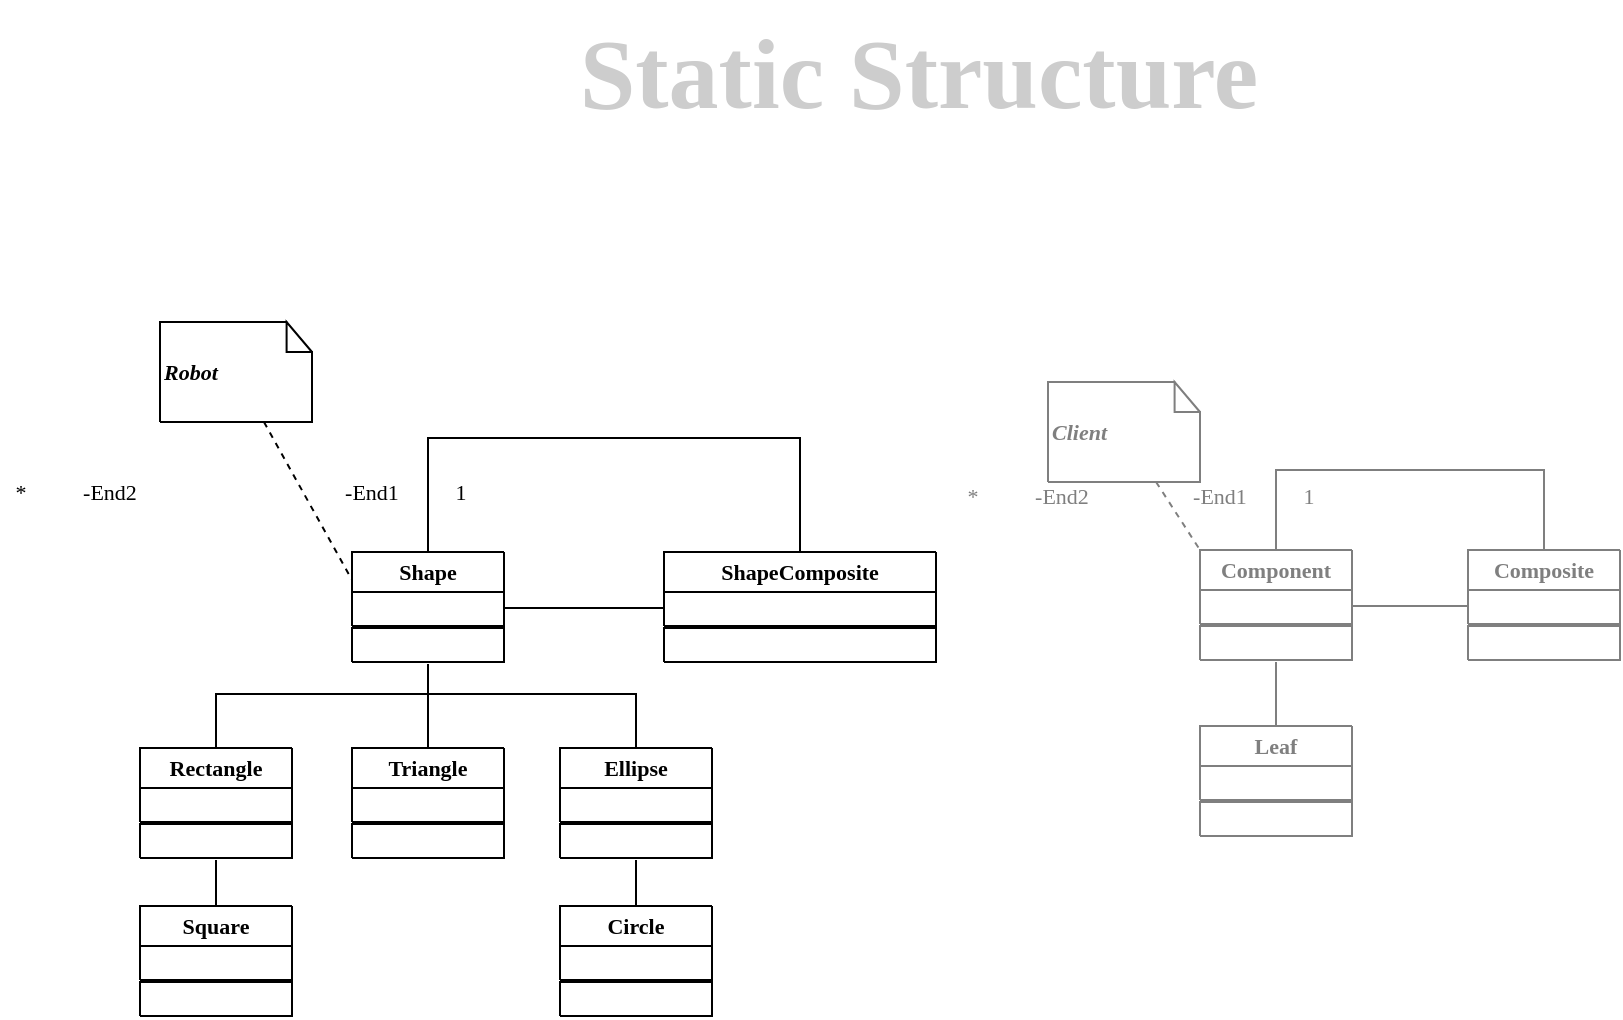 <mxfile version="14.9.9" type="device" pages="14"><diagram name="Composite" id="Composite"><mxGraphModel dx="1769" dy="1751" grid="1" gridSize="10" guides="1" tooltips="1" connect="1" arrows="1" fold="1" page="1" pageScale="1" pageWidth="827" pageHeight="1169" math="0" shadow="0"><root><mxCell id="0"/><mxCell id="1" parent="0"/><mxCell id="2" style="vsdxID=1;fillColor=none;gradientColor=none;strokeColor=none;spacingTop=-3;spacingBottom=-3;spacingLeft=-3;spacingRight=-3;labelBackgroundColor=none;rounded=0;html=1;whiteSpace=wrap;" parent="1" vertex="1"><mxGeometry x="136" y="203" width="76" height="56" as="geometry"/></mxCell><mxCell id="3" style="vsdxID=2;edgeStyle=none;dashed=1;startArrow=none;endFill=0;endArrow=block;startSize=5;endSize=5;strokeColor=#000000;spacingTop=0;spacingBottom=0;spacingLeft=0;spacingRight=0;verticalAlign=middle;html=1;labelBackgroundColor=none;rounded=0;" parent="2" edge="1"><mxGeometry relative="1" as="geometry"><Array as="points"/><mxPoint x="38" y="28" as="sourcePoint"/><mxPoint x="38" y="28" as="targetPoint"/></mxGeometry></mxCell><mxCell id="4" style="vsdxID=3;edgeStyle=none;dashed=1;startArrow=none;endFill=0;endArrow=block;startSize=5;endSize=5;strokeColor=#000000;spacingTop=0;spacingBottom=0;spacingLeft=0;spacingRight=0;verticalAlign=middle;html=1;labelBackgroundColor=none;rounded=0;" parent="2" edge="1"><mxGeometry relative="1" as="geometry"><Array as="points"/><mxPoint x="38" y="28" as="sourcePoint"/><mxPoint x="38" y="28" as="targetPoint"/></mxGeometry></mxCell><mxCell id="5" style="vsdxID=4;edgeStyle=none;dashed=1;startArrow=none;endFill=0;endArrow=block;startSize=5;endSize=5;strokeColor=#000000;spacingTop=0;spacingBottom=0;spacingLeft=0;spacingRight=0;verticalAlign=middle;html=1;labelBackgroundColor=none;rounded=0;" parent="2" edge="1"><mxGeometry relative="1" as="geometry"><Array as="points"/><mxPoint x="38" y="28" as="sourcePoint"/><mxPoint x="38" y="28" as="targetPoint"/></mxGeometry></mxCell><mxCell id="6" style="vsdxID=5;edgeStyle=none;dashed=1;startArrow=none;endFill=0;endArrow=block;startSize=5;endSize=5;strokeColor=#000000;spacingTop=0;spacingBottom=0;spacingLeft=0;spacingRight=0;verticalAlign=middle;html=1;labelBackgroundColor=none;rounded=0;" parent="2" edge="1"><mxGeometry relative="1" as="geometry"><Array as="points"/><mxPoint x="38" y="28" as="sourcePoint"/><mxPoint x="38" y="28" as="targetPoint"/></mxGeometry></mxCell><mxCell id="7" value="" style="verticalAlign=top;align=left;vsdxID=6;fillColor=#FFFFFF;gradientColor=none;shape=stencil(nZBLDoAgDERP0z3SIyjew0SURgSD+Lu9kMZoXLhwN9O+tukAlrNpJg1SzDH4QW/URgNYgZTkjA4UkwJUgGXng+6DX1zLfmoymdXo17xh5zmRJ6Q42BWCfc2oJfdAr+Yv+AP9Cb7OJ3H/2JG1HNGz/84klThPVCc=);strokeColor=#000000;spacingTop=-2;spacingBottom=-2;spacingLeft=-2;spacingRight=-2;labelBackgroundColor=none;rounded=0;html=1;whiteSpace=wrap;" parent="2" vertex="1"><mxGeometry y="38" width="76" height="17" as="geometry"/></mxCell><mxCell id="8" value="" style="verticalAlign=top;align=left;vsdxID=7;fillColor=#FFFFFF;gradientColor=none;shape=stencil(nZBLDoAgDERP0z3SIyjew0SURgSD+Lu9kMZoXLhwN9O+tukAlrNpJg1SzDH4QW/URgNYgZTkjA4UkwJUgGXng+6DX1zLfmoymdXo17xh5zmRJ6Q42BWCfc2oJfdAr+Yv+AP9Cb7OJ3H/2JG1HNGz/84klThPVCc=);strokeColor=#000000;spacingTop=-2;spacingBottom=-2;spacingLeft=-2;spacingRight=-2;labelBackgroundColor=none;rounded=0;html=1;whiteSpace=wrap;" parent="2" vertex="1"><mxGeometry y="20" width="76" height="17" as="geometry"/></mxCell><mxCell id="9" value="&lt;font style=&quot;font-size:11px;font-family:Calibri;color:#000000;direction:ltr;letter-spacing:0px;line-height:120%;opacity:1&quot;&gt;&lt;b&gt;Shape&lt;/b&gt;&lt;/font&gt;" style="verticalAlign=middle;align=center;vsdxID=8;fillColor=#FFFFFF;gradientColor=none;shape=stencil(nZBNDoQgDIVP0z3SIyhzDxNRGhkwyPhzeyGNUVzMwt177dfm5QHWs2knDVLMMfhRr9RFA9iAlOSMDhSTAlSAde+DHoL/uY791GYyq69f8oeN70S+kGJnVwn2H0YtuRt6Ll/BBVpG+IuWX1+Cj6RJXHX0ZC23ed8/60sjrh7VAQ==);strokeColor=#000000;spacingTop=-2;spacingBottom=-2;spacingLeft=-2;spacingRight=-2;labelBackgroundColor=none;rounded=0;html=1;whiteSpace=wrap;" parent="2" vertex="1"><mxGeometry width="76" height="20" as="geometry"/></mxCell><mxCell id="10" value="&lt;font style=&quot;font-size:50px;font-family:Calibri;color:#CDCDCD;direction:ltr;letter-spacing:0px;line-height:120%;opacity:1&quot;&gt;&lt;b&gt;Static Structure&lt;br/&gt;&lt;/b&gt;&lt;/font&gt;" style="verticalAlign=middle;align=center;vsdxID=10;fillColor=none;gradientColor=none;strokeColor=none;labelBackgroundColor=none;rounded=0;html=1;whiteSpace=wrap;" parent="1" vertex="1"><mxGeometry x="245" y="-73" width="349" height="72" as="geometry"/></mxCell><mxCell id="11" style="vsdxID=11;fillColor=none;gradientColor=none;strokeColor=none;spacingTop=-3;spacingBottom=-3;spacingLeft=-3;spacingRight=-3;labelBackgroundColor=none;rounded=0;html=1;whiteSpace=wrap;" parent="1" vertex="1"><mxGeometry x="30" y="301" width="76" height="56" as="geometry"/></mxCell><mxCell id="12" style="vsdxID=12;edgeStyle=none;dashed=1;startArrow=none;endFill=0;endArrow=block;startSize=5;endSize=5;strokeColor=#000000;spacingTop=0;spacingBottom=0;spacingLeft=0;spacingRight=0;verticalAlign=middle;html=1;labelBackgroundColor=none;rounded=0;" parent="11" edge="1"><mxGeometry relative="1" as="geometry"><Array as="points"/><mxPoint x="38" y="28" as="sourcePoint"/><mxPoint x="38" y="28" as="targetPoint"/></mxGeometry></mxCell><mxCell id="13" style="vsdxID=13;edgeStyle=none;dashed=1;startArrow=none;endFill=0;endArrow=block;startSize=5;endSize=5;strokeColor=#000000;spacingTop=0;spacingBottom=0;spacingLeft=0;spacingRight=0;verticalAlign=middle;html=1;labelBackgroundColor=none;rounded=0;" parent="11" edge="1"><mxGeometry relative="1" as="geometry"><Array as="points"/><mxPoint x="38" y="28" as="sourcePoint"/><mxPoint x="38" y="28" as="targetPoint"/></mxGeometry></mxCell><mxCell id="14" style="vsdxID=14;edgeStyle=none;dashed=1;startArrow=none;endFill=0;endArrow=block;startSize=5;endSize=5;strokeColor=#000000;spacingTop=0;spacingBottom=0;spacingLeft=0;spacingRight=0;verticalAlign=middle;html=1;labelBackgroundColor=none;rounded=0;" parent="11" edge="1"><mxGeometry relative="1" as="geometry"><Array as="points"/><mxPoint x="38" y="28" as="sourcePoint"/><mxPoint x="38" y="28" as="targetPoint"/></mxGeometry></mxCell><mxCell id="15" style="vsdxID=15;edgeStyle=none;dashed=1;startArrow=none;endFill=0;endArrow=block;startSize=5;endSize=5;strokeColor=#000000;spacingTop=0;spacingBottom=0;spacingLeft=0;spacingRight=0;verticalAlign=middle;html=1;labelBackgroundColor=none;rounded=0;" parent="11" edge="1"><mxGeometry relative="1" as="geometry"><Array as="points"/><mxPoint x="38" y="28" as="sourcePoint"/><mxPoint x="38" y="28" as="targetPoint"/></mxGeometry></mxCell><mxCell id="16" value="" style="verticalAlign=top;align=left;vsdxID=16;fillColor=#FFFFFF;gradientColor=none;shape=stencil(nZBLDoAgDERP0z3SIyjew0SURgSD+Lu9kMZoXLhwN9O+tukAlrNpJg1SzDH4QW/URgNYgZTkjA4UkwJUgGXng+6DX1zLfmoymdXo17xh5zmRJ6Q42BWCfc2oJfdAr+Yv+AP9Cb7OJ3H/2JG1HNGz/84klThPVCc=);strokeColor=#000000;spacingTop=-2;spacingBottom=-2;spacingLeft=-2;spacingRight=-2;labelBackgroundColor=none;rounded=0;html=1;whiteSpace=wrap;" parent="11" vertex="1"><mxGeometry y="38" width="76" height="17" as="geometry"/></mxCell><mxCell id="17" value="" style="verticalAlign=top;align=left;vsdxID=17;fillColor=#FFFFFF;gradientColor=none;shape=stencil(nZBLDoAgDERP0z3SIyjew0SURgSD+Lu9kMZoXLhwN9O+tukAlrNpJg1SzDH4QW/URgNYgZTkjA4UkwJUgGXng+6DX1zLfmoymdXo17xh5zmRJ6Q42BWCfc2oJfdAr+Yv+AP9Cb7OJ3H/2JG1HNGz/84klThPVCc=);strokeColor=#000000;spacingTop=-2;spacingBottom=-2;spacingLeft=-2;spacingRight=-2;labelBackgroundColor=none;rounded=0;html=1;whiteSpace=wrap;" parent="11" vertex="1"><mxGeometry y="20" width="76" height="17" as="geometry"/></mxCell><mxCell id="18" value="&lt;font style=&quot;font-size:11px;font-family:Calibri;color:#000000;direction:ltr;letter-spacing:0px;line-height:120%;opacity:1&quot;&gt;&lt;b&gt;Rectangle&lt;/b&gt;&lt;/font&gt;" style="verticalAlign=middle;align=center;vsdxID=18;fillColor=#FFFFFF;gradientColor=none;shape=stencil(nZBNDoQgDIVP0z3SIyhzDxNRGhkwyPhzeyGNUVzMwt177dfm5QHWs2knDVLMMfhRr9RFA9iAlOSMDhSTAlSAde+DHoL/uY791GYyq69f8oeN70S+kGJnVwn2H0YtuRt6Ll/BBVpG+IuWX1+Cj6RJXHX0ZC23ed8/60sjrh7VAQ==);strokeColor=#000000;spacingTop=-2;spacingBottom=-2;spacingLeft=-2;spacingRight=-2;labelBackgroundColor=none;rounded=0;html=1;whiteSpace=wrap;" parent="11" vertex="1"><mxGeometry width="76" height="20" as="geometry"/></mxCell><mxCell id="19" style="vsdxID=20;fillColor=none;gradientColor=none;shape=stencil(UzV2Ls5ILEhVNTIoLinKz04tz0wpyVA1dlE1MsrMy0gtyiwBslSNXVWNndPyi1LTi/JL81Ig/IJEkEoQKze/DGRCBUSfAUiHkUElhGdoAOG7QZTmZObhVGpmomdkiVsxzCQylaM4A8hAOB/ic2Q5dK8ChSDBZOwKAA==);strokeColor=#000000;labelBackgroundColor=none;rounded=0;html=1;whiteSpace=wrap;;flipV=1;;flipH=1;" parent="1" vertex="1"><mxGeometry x="68" y="259" width="106" height="42" as="geometry"/></mxCell><mxCell id="20" style="vsdxID=21;fillColor=none;gradientColor=none;shape=stencil(XY5LDoAgDERP0z2hR0C8BwkoxAgE8Hd7abqQuHvTznQKqKo32YEUtZW0uSvY5gEnkDJE70ponQA1oFpScWtJR7SssyEn0Z5OunBzTlBCimdUMxs7fCkuHHf/hj7i71C/);strokeColor=#000000;labelBackgroundColor=none;rounded=0;html=1;whiteSpace=wrap;" parent="19" vertex="1"><mxGeometry x="10" y="-32" width="11" height="24" as="geometry"/></mxCell><mxCell id="21" style="vsdxID=22;fillColor=none;gradientColor=none;strokeColor=none;spacingTop=-3;spacingBottom=-3;spacingLeft=-3;spacingRight=-3;labelBackgroundColor=none;rounded=0;html=1;whiteSpace=wrap;" parent="1" vertex="1"><mxGeometry x="136" y="301" width="76" height="56" as="geometry"/></mxCell><mxCell id="22" style="vsdxID=23;edgeStyle=none;dashed=1;startArrow=none;endFill=0;endArrow=block;startSize=5;endSize=5;strokeColor=#000000;spacingTop=0;spacingBottom=0;spacingLeft=0;spacingRight=0;verticalAlign=middle;html=1;labelBackgroundColor=none;rounded=0;" parent="21" edge="1"><mxGeometry relative="1" as="geometry"><Array as="points"/><mxPoint x="38" y="28" as="sourcePoint"/><mxPoint x="38" y="28" as="targetPoint"/></mxGeometry></mxCell><mxCell id="23" style="vsdxID=24;edgeStyle=none;dashed=1;startArrow=none;endFill=0;endArrow=block;startSize=5;endSize=5;strokeColor=#000000;spacingTop=0;spacingBottom=0;spacingLeft=0;spacingRight=0;verticalAlign=middle;html=1;labelBackgroundColor=none;rounded=0;" parent="21" edge="1"><mxGeometry relative="1" as="geometry"><Array as="points"/><mxPoint x="38" y="28" as="sourcePoint"/><mxPoint x="38" y="28" as="targetPoint"/></mxGeometry></mxCell><mxCell id="24" style="vsdxID=25;edgeStyle=none;dashed=1;startArrow=none;endFill=0;endArrow=block;startSize=5;endSize=5;strokeColor=#000000;spacingTop=0;spacingBottom=0;spacingLeft=0;spacingRight=0;verticalAlign=middle;html=1;labelBackgroundColor=none;rounded=0;" parent="21" edge="1"><mxGeometry relative="1" as="geometry"><Array as="points"/><mxPoint x="38" y="28" as="sourcePoint"/><mxPoint x="38" y="28" as="targetPoint"/></mxGeometry></mxCell><mxCell id="25" style="vsdxID=26;edgeStyle=none;dashed=1;startArrow=none;endFill=0;endArrow=block;startSize=5;endSize=5;strokeColor=#000000;spacingTop=0;spacingBottom=0;spacingLeft=0;spacingRight=0;verticalAlign=middle;html=1;labelBackgroundColor=none;rounded=0;" parent="21" edge="1"><mxGeometry relative="1" as="geometry"><Array as="points"/><mxPoint x="38" y="28" as="sourcePoint"/><mxPoint x="38" y="28" as="targetPoint"/></mxGeometry></mxCell><mxCell id="26" value="" style="verticalAlign=top;align=left;vsdxID=27;fillColor=#FFFFFF;gradientColor=none;shape=stencil(nZBLDoAgDERP0z3SIyjew0SURgSD+Lu9kMZoXLhwN9O+tukAlrNpJg1SzDH4QW/URgNYgZTkjA4UkwJUgGXng+6DX1zLfmoymdXo17xh5zmRJ6Q42BWCfc2oJfdAr+Yv+AP9Cb7OJ3H/2JG1HNGz/84klThPVCc=);strokeColor=#000000;spacingTop=-2;spacingBottom=-2;spacingLeft=-2;spacingRight=-2;labelBackgroundColor=none;rounded=0;html=1;whiteSpace=wrap;" parent="21" vertex="1"><mxGeometry y="38" width="76" height="17" as="geometry"/></mxCell><mxCell id="27" value="" style="verticalAlign=top;align=left;vsdxID=28;fillColor=#FFFFFF;gradientColor=none;shape=stencil(nZBLDoAgDERP0z3SIyjew0SURgSD+Lu9kMZoXLhwN9O+tukAlrNpJg1SzDH4QW/URgNYgZTkjA4UkwJUgGXng+6DX1zLfmoymdXo17xh5zmRJ6Q42BWCfc2oJfdAr+Yv+AP9Cb7OJ3H/2JG1HNGz/84klThPVCc=);strokeColor=#000000;spacingTop=-2;spacingBottom=-2;spacingLeft=-2;spacingRight=-2;labelBackgroundColor=none;rounded=0;html=1;whiteSpace=wrap;" parent="21" vertex="1"><mxGeometry y="20" width="76" height="17" as="geometry"/></mxCell><mxCell id="28" value="&lt;font style=&quot;font-size:11px;font-family:Calibri;color:#000000;direction:ltr;letter-spacing:0px;line-height:120%;opacity:1&quot;&gt;&lt;b&gt;Triangle&lt;/b&gt;&lt;/font&gt;" style="verticalAlign=middle;align=center;vsdxID=29;fillColor=#FFFFFF;gradientColor=none;shape=stencil(nZBNDoQgDIVP0z3SIyhzDxNRGhkwyPhzeyGNUVzMwt177dfm5QHWs2knDVLMMfhRr9RFA9iAlOSMDhSTAlSAde+DHoL/uY791GYyq69f8oeN70S+kGJnVwn2H0YtuRt6Ll/BBVpG+IuWX1+Cj6RJXHX0ZC23ed8/60sjrh7VAQ==);strokeColor=#000000;spacingTop=-2;spacingBottom=-2;spacingLeft=-2;spacingRight=-2;labelBackgroundColor=none;rounded=0;html=1;whiteSpace=wrap;" parent="21" vertex="1"><mxGeometry width="76" height="20" as="geometry"/></mxCell><mxCell id="29" style="vsdxID=31;fillColor=none;gradientColor=none;shape=stencil(dY9JDoAgDEVP0z3SeAKHe5CI0qhAEKfbC+nCIXH3f/va/gJWi1FegxRLDG7UO3XRANYgJVmjA8WkABvAqndBD8GttmPvVSazmt2WNxw8V4o8IsXJthDsW2Ynsv/si0ziPsHpnr1vnFTiV7C5AA==);strokeColor=#000000;labelBackgroundColor=none;rounded=0;html=1;whiteSpace=wrap;;flipV=1;" parent="1" vertex="1"><mxGeometry x="164" y="259" width="20" height="42" as="geometry"/></mxCell><mxCell id="30" style="vsdxID=32;fillColor=none;gradientColor=none;shape=stencil(XY5LDoAgDERP0z2hR0C8BwkoxAgE8Hd7abqQuHvTznQKqKo32YEUtZW0uSvY5gEnkDJE70ponQA1oFpScWtJR7SssyEn0Z5OunBzTlBCimdUMxs7fCkuHHf/hj7i71C/);strokeColor=#000000;labelBackgroundColor=none;rounded=0;html=1;whiteSpace=wrap;" parent="29" vertex="1"><mxGeometry x="10" y="-32" width="11" height="24" as="geometry"/></mxCell><mxCell id="31" style="vsdxID=33;fillColor=none;gradientColor=none;strokeColor=none;spacingTop=-3;spacingBottom=-3;spacingLeft=-3;spacingRight=-3;labelBackgroundColor=none;rounded=0;html=1;whiteSpace=wrap;" parent="1" vertex="1"><mxGeometry x="240" y="301" width="76" height="56" as="geometry"/></mxCell><mxCell id="32" style="vsdxID=34;edgeStyle=none;dashed=1;startArrow=none;endFill=0;endArrow=block;startSize=5;endSize=5;strokeColor=#000000;spacingTop=0;spacingBottom=0;spacingLeft=0;spacingRight=0;verticalAlign=middle;html=1;labelBackgroundColor=none;rounded=0;" parent="31" edge="1"><mxGeometry relative="1" as="geometry"><Array as="points"/><mxPoint x="38" y="28" as="sourcePoint"/><mxPoint x="38" y="28" as="targetPoint"/></mxGeometry></mxCell><mxCell id="33" style="vsdxID=35;edgeStyle=none;dashed=1;startArrow=none;endFill=0;endArrow=block;startSize=5;endSize=5;strokeColor=#000000;spacingTop=0;spacingBottom=0;spacingLeft=0;spacingRight=0;verticalAlign=middle;html=1;labelBackgroundColor=none;rounded=0;" parent="31" edge="1"><mxGeometry relative="1" as="geometry"><Array as="points"/><mxPoint x="38" y="28" as="sourcePoint"/><mxPoint x="38" y="28" as="targetPoint"/></mxGeometry></mxCell><mxCell id="34" style="vsdxID=36;edgeStyle=none;dashed=1;startArrow=none;endFill=0;endArrow=block;startSize=5;endSize=5;strokeColor=#000000;spacingTop=0;spacingBottom=0;spacingLeft=0;spacingRight=0;verticalAlign=middle;html=1;labelBackgroundColor=none;rounded=0;" parent="31" edge="1"><mxGeometry relative="1" as="geometry"><Array as="points"/><mxPoint x="38" y="28" as="sourcePoint"/><mxPoint x="38" y="28" as="targetPoint"/></mxGeometry></mxCell><mxCell id="35" style="vsdxID=37;edgeStyle=none;dashed=1;startArrow=none;endFill=0;endArrow=block;startSize=5;endSize=5;strokeColor=#000000;spacingTop=0;spacingBottom=0;spacingLeft=0;spacingRight=0;verticalAlign=middle;html=1;labelBackgroundColor=none;rounded=0;" parent="31" edge="1"><mxGeometry relative="1" as="geometry"><Array as="points"/><mxPoint x="38" y="28" as="sourcePoint"/><mxPoint x="38" y="28" as="targetPoint"/></mxGeometry></mxCell><mxCell id="36" value="" style="verticalAlign=top;align=left;vsdxID=38;fillColor=#FFFFFF;gradientColor=none;shape=stencil(nZBLDoAgDERP0z3SIyjew0SURgSD+Lu9kMZoXLhwN9O+tukAlrNpJg1SzDH4QW/URgNYgZTkjA4UkwJUgGXng+6DX1zLfmoymdXo17xh5zmRJ6Q42BWCfc2oJfdAr+Yv+AP9Cb7OJ3H/2JG1HNGz/84klThPVCc=);strokeColor=#000000;spacingTop=-2;spacingBottom=-2;spacingLeft=-2;spacingRight=-2;labelBackgroundColor=none;rounded=0;html=1;whiteSpace=wrap;" parent="31" vertex="1"><mxGeometry y="38" width="76" height="17" as="geometry"/></mxCell><mxCell id="37" value="" style="verticalAlign=top;align=left;vsdxID=39;fillColor=#FFFFFF;gradientColor=none;shape=stencil(nZBLDoAgDERP0z3SIyjew0SURgSD+Lu9kMZoXLhwN9O+tukAlrNpJg1SzDH4QW/URgNYgZTkjA4UkwJUgGXng+6DX1zLfmoymdXo17xh5zmRJ6Q42BWCfc2oJfdAr+Yv+AP9Cb7OJ3H/2JG1HNGz/84klThPVCc=);strokeColor=#000000;spacingTop=-2;spacingBottom=-2;spacingLeft=-2;spacingRight=-2;labelBackgroundColor=none;rounded=0;html=1;whiteSpace=wrap;" parent="31" vertex="1"><mxGeometry y="20" width="76" height="17" as="geometry"/></mxCell><mxCell id="38" value="&lt;font style=&quot;font-size:11px;font-family:Calibri;color:#000000;direction:ltr;letter-spacing:0px;line-height:120%;opacity:1&quot;&gt;&lt;b&gt;Ellipse&lt;/b&gt;&lt;/font&gt;" style="verticalAlign=middle;align=center;vsdxID=40;fillColor=#FFFFFF;gradientColor=none;shape=stencil(nZBNDoQgDIVP0z3SIyhzDxNRGhkwyPhzeyGNUVzMwt177dfm5QHWs2knDVLMMfhRr9RFA9iAlOSMDhSTAlSAde+DHoL/uY791GYyq69f8oeN70S+kGJnVwn2H0YtuRt6Ll/BBVpG+IuWX1+Cj6RJXHX0ZC23ed8/60sjrh7VAQ==);strokeColor=#000000;spacingTop=-2;spacingBottom=-2;spacingLeft=-2;spacingRight=-2;labelBackgroundColor=none;rounded=0;html=1;whiteSpace=wrap;" parent="31" vertex="1"><mxGeometry width="76" height="20" as="geometry"/></mxCell><mxCell id="39" style="vsdxID=42;fillColor=none;gradientColor=none;shape=stencil(UzV2Ls5ILEhVNTIoLinKz04tz0wpyVA1dlE1MsrMy0gtyiwBslSNXVWNndPyi1LTi/JL81Ig/IJEkEoQKze/DGRCBUSfAUiHkUElhGdoAOG7QZTmZObhVGpmomdkiVsxzCQylaM4A8hAOB/ic2Q5dK8ChSDBZOwKAA==);strokeColor=#000000;labelBackgroundColor=none;rounded=0;html=1;whiteSpace=wrap;;flipV=1;" parent="1" vertex="1"><mxGeometry x="174" y="259" width="104" height="42" as="geometry"/></mxCell><mxCell id="40" style="vsdxID=43;fillColor=none;gradientColor=none;shape=stencil(XY5LDoAgDERP0z2hR0C8BwkoxAgE8Hd7abqQuHvTznQKqKo32YEUtZW0uSvY5gEnkDJE70ponQA1oFpScWtJR7SssyEn0Z5OunBzTlBCimdUMxs7fCkuHHf/hj7i71C/);strokeColor=#000000;labelBackgroundColor=none;rounded=0;html=1;whiteSpace=wrap;" parent="39" vertex="1"><mxGeometry x="10" y="-32" width="11" height="24" as="geometry"/></mxCell><mxCell id="41" style="vsdxID=44;fillColor=none;gradientColor=none;strokeColor=none;spacingTop=-3;spacingBottom=-3;spacingLeft=-3;spacingRight=-3;labelBackgroundColor=none;rounded=0;html=1;whiteSpace=wrap;" parent="1" vertex="1"><mxGeometry x="30" y="380" width="76" height="56" as="geometry"/></mxCell><mxCell id="42" style="vsdxID=45;edgeStyle=none;dashed=1;startArrow=none;endFill=0;endArrow=block;startSize=5;endSize=5;strokeColor=#000000;spacingTop=0;spacingBottom=0;spacingLeft=0;spacingRight=0;verticalAlign=middle;html=1;labelBackgroundColor=none;rounded=0;" parent="41" edge="1"><mxGeometry relative="1" as="geometry"><Array as="points"/><mxPoint x="38" y="28" as="sourcePoint"/><mxPoint x="38" y="28" as="targetPoint"/></mxGeometry></mxCell><mxCell id="43" style="vsdxID=46;edgeStyle=none;dashed=1;startArrow=none;endFill=0;endArrow=block;startSize=5;endSize=5;strokeColor=#000000;spacingTop=0;spacingBottom=0;spacingLeft=0;spacingRight=0;verticalAlign=middle;html=1;labelBackgroundColor=none;rounded=0;" parent="41" edge="1"><mxGeometry relative="1" as="geometry"><Array as="points"/><mxPoint x="38" y="28" as="sourcePoint"/><mxPoint x="38" y="28" as="targetPoint"/></mxGeometry></mxCell><mxCell id="44" style="vsdxID=47;edgeStyle=none;dashed=1;startArrow=none;endFill=0;endArrow=block;startSize=5;endSize=5;strokeColor=#000000;spacingTop=0;spacingBottom=0;spacingLeft=0;spacingRight=0;verticalAlign=middle;html=1;labelBackgroundColor=none;rounded=0;" parent="41" edge="1"><mxGeometry relative="1" as="geometry"><Array as="points"/><mxPoint x="38" y="28" as="sourcePoint"/><mxPoint x="38" y="28" as="targetPoint"/></mxGeometry></mxCell><mxCell id="45" style="vsdxID=48;edgeStyle=none;dashed=1;startArrow=none;endFill=0;endArrow=block;startSize=5;endSize=5;strokeColor=#000000;spacingTop=0;spacingBottom=0;spacingLeft=0;spacingRight=0;verticalAlign=middle;html=1;labelBackgroundColor=none;rounded=0;" parent="41" edge="1"><mxGeometry relative="1" as="geometry"><Array as="points"/><mxPoint x="38" y="28" as="sourcePoint"/><mxPoint x="38" y="28" as="targetPoint"/></mxGeometry></mxCell><mxCell id="46" value="" style="verticalAlign=top;align=left;vsdxID=49;fillColor=#FFFFFF;gradientColor=none;shape=stencil(nZBLDoAgDERP0z3SIyjew0SURgSD+Lu9kMZoXLhwN9O+tukAlrNpJg1SzDH4QW/URgNYgZTkjA4UkwJUgGXng+6DX1zLfmoymdXo17xh5zmRJ6Q42BWCfc2oJfdAr+Yv+AP9Cb7OJ3H/2JG1HNGz/84klThPVCc=);strokeColor=#000000;spacingTop=-2;spacingBottom=-2;spacingLeft=-2;spacingRight=-2;labelBackgroundColor=none;rounded=0;html=1;whiteSpace=wrap;" parent="41" vertex="1"><mxGeometry y="38" width="76" height="17" as="geometry"/></mxCell><mxCell id="47" value="" style="verticalAlign=top;align=left;vsdxID=50;fillColor=#FFFFFF;gradientColor=none;shape=stencil(nZBLDoAgDERP0z3SIyjew0SURgSD+Lu9kMZoXLhwN9O+tukAlrNpJg1SzDH4QW/URgNYgZTkjA4UkwJUgGXng+6DX1zLfmoymdXo17xh5zmRJ6Q42BWCfc2oJfdAr+Yv+AP9Cb7OJ3H/2JG1HNGz/84klThPVCc=);strokeColor=#000000;spacingTop=-2;spacingBottom=-2;spacingLeft=-2;spacingRight=-2;labelBackgroundColor=none;rounded=0;html=1;whiteSpace=wrap;" parent="41" vertex="1"><mxGeometry y="20" width="76" height="17" as="geometry"/></mxCell><mxCell id="48" value="&lt;font style=&quot;font-size:11px;font-family:Calibri;color:#000000;direction:ltr;letter-spacing:0px;line-height:120%;opacity:1&quot;&gt;&lt;b&gt;Square&lt;/b&gt;&lt;/font&gt;" style="verticalAlign=middle;align=center;vsdxID=51;fillColor=#FFFFFF;gradientColor=none;shape=stencil(nZBNDoQgDIVP0z3SIyhzDxNRGhkwyPhzeyGNUVzMwt177dfm5QHWs2knDVLMMfhRr9RFA9iAlOSMDhSTAlSAde+DHoL/uY791GYyq69f8oeN70S+kGJnVwn2H0YtuRt6Ll/BBVpG+IuWX1+Cj6RJXHX0ZC23ed8/60sjrh7VAQ==);strokeColor=#000000;spacingTop=-2;spacingBottom=-2;spacingLeft=-2;spacingRight=-2;labelBackgroundColor=none;rounded=0;html=1;whiteSpace=wrap;" parent="41" vertex="1"><mxGeometry width="76" height="20" as="geometry"/></mxCell><mxCell id="49" style="vsdxID=53;fillColor=none;gradientColor=none;shape=stencil(dY9JDoAgDEVP0z3SeAKHe5CI0qhAEKfbC+nCIXH3f/va/gJWi1FegxRLDG7UO3XRANYgJVmjA8WkABvAqndBD8GttmPvVSazmt2WNxw8V4o8IsXJthDsW2Ynsv/si0ziPsHpnr1vnFTiV7C5AA==);strokeColor=#000000;labelBackgroundColor=none;rounded=0;html=1;whiteSpace=wrap;;flipV=1;;flipH=1;" parent="1" vertex="1"><mxGeometry x="58" y="357" width="20" height="23" as="geometry"/></mxCell><mxCell id="50" style="vsdxID=54;fillColor=none;gradientColor=none;shape=stencil(XY5LDoAgDERP0z2hR0C8BwkoxAgE8Hd7abqQuHvTznQKqKo32YEUtZW0uSvY5gEnkDJE70ponQA1oFpScWtJR7SssyEn0Z5OunBzTlBCimdUMxs7fCkuHHf/hj7i71C/);strokeColor=#000000;labelBackgroundColor=none;rounded=0;html=1;whiteSpace=wrap;" parent="49" vertex="1"><mxGeometry x="-22" y="-13" width="11" height="24" as="geometry"/></mxCell><mxCell id="51" style="vsdxID=55;fillColor=none;gradientColor=none;strokeColor=none;spacingTop=-3;spacingBottom=-3;spacingLeft=-3;spacingRight=-3;labelBackgroundColor=none;rounded=0;html=1;whiteSpace=wrap;" parent="1" vertex="1"><mxGeometry x="240" y="380" width="76" height="56" as="geometry"/></mxCell><mxCell id="52" style="vsdxID=56;edgeStyle=none;dashed=1;startArrow=none;endFill=0;endArrow=block;startSize=5;endSize=5;strokeColor=#000000;spacingTop=0;spacingBottom=0;spacingLeft=0;spacingRight=0;verticalAlign=middle;html=1;labelBackgroundColor=none;rounded=0;" parent="51" edge="1"><mxGeometry relative="1" as="geometry"><Array as="points"/><mxPoint x="38" y="28" as="sourcePoint"/><mxPoint x="38" y="28" as="targetPoint"/></mxGeometry></mxCell><mxCell id="53" style="vsdxID=57;edgeStyle=none;dashed=1;startArrow=none;endFill=0;endArrow=block;startSize=5;endSize=5;strokeColor=#000000;spacingTop=0;spacingBottom=0;spacingLeft=0;spacingRight=0;verticalAlign=middle;html=1;labelBackgroundColor=none;rounded=0;" parent="51" edge="1"><mxGeometry relative="1" as="geometry"><Array as="points"/><mxPoint x="38" y="28" as="sourcePoint"/><mxPoint x="38" y="28" as="targetPoint"/></mxGeometry></mxCell><mxCell id="54" style="vsdxID=58;edgeStyle=none;dashed=1;startArrow=none;endFill=0;endArrow=block;startSize=5;endSize=5;strokeColor=#000000;spacingTop=0;spacingBottom=0;spacingLeft=0;spacingRight=0;verticalAlign=middle;html=1;labelBackgroundColor=none;rounded=0;" parent="51" edge="1"><mxGeometry relative="1" as="geometry"><Array as="points"/><mxPoint x="38" y="28" as="sourcePoint"/><mxPoint x="38" y="28" as="targetPoint"/></mxGeometry></mxCell><mxCell id="55" style="vsdxID=59;edgeStyle=none;dashed=1;startArrow=none;endFill=0;endArrow=block;startSize=5;endSize=5;strokeColor=#000000;spacingTop=0;spacingBottom=0;spacingLeft=0;spacingRight=0;verticalAlign=middle;html=1;labelBackgroundColor=none;rounded=0;" parent="51" edge="1"><mxGeometry relative="1" as="geometry"><Array as="points"/><mxPoint x="38" y="28" as="sourcePoint"/><mxPoint x="38" y="28" as="targetPoint"/></mxGeometry></mxCell><mxCell id="56" value="" style="verticalAlign=top;align=left;vsdxID=60;fillColor=#FFFFFF;gradientColor=none;shape=stencil(nZBLDoAgDERP0z3SIyjew0SURgSD+Lu9kMZoXLhwN9O+tukAlrNpJg1SzDH4QW/URgNYgZTkjA4UkwJUgGXng+6DX1zLfmoymdXo17xh5zmRJ6Q42BWCfc2oJfdAr+Yv+AP9Cb7OJ3H/2JG1HNGz/84klThPVCc=);strokeColor=#000000;spacingTop=-2;spacingBottom=-2;spacingLeft=-2;spacingRight=-2;labelBackgroundColor=none;rounded=0;html=1;whiteSpace=wrap;" parent="51" vertex="1"><mxGeometry y="38" width="76" height="17" as="geometry"/></mxCell><mxCell id="57" value="" style="verticalAlign=top;align=left;vsdxID=61;fillColor=#FFFFFF;gradientColor=none;shape=stencil(nZBLDoAgDERP0z3SIyjew0SURgSD+Lu9kMZoXLhwN9O+tukAlrNpJg1SzDH4QW/URgNYgZTkjA4UkwJUgGXng+6DX1zLfmoymdXo17xh5zmRJ6Q42BWCfc2oJfdAr+Yv+AP9Cb7OJ3H/2JG1HNGz/84klThPVCc=);strokeColor=#000000;spacingTop=-2;spacingBottom=-2;spacingLeft=-2;spacingRight=-2;labelBackgroundColor=none;rounded=0;html=1;whiteSpace=wrap;" parent="51" vertex="1"><mxGeometry y="20" width="76" height="17" as="geometry"/></mxCell><mxCell id="58" value="&lt;font style=&quot;font-size:11px;font-family:Calibri;color:#000000;direction:ltr;letter-spacing:0px;line-height:120%;opacity:1&quot;&gt;&lt;b&gt;Circle&lt;/b&gt;&lt;/font&gt;" style="verticalAlign=middle;align=center;vsdxID=62;fillColor=#FFFFFF;gradientColor=none;shape=stencil(nZBNDoQgDIVP0z3SIyhzDxNRGhkwyPhzeyGNUVzMwt177dfm5QHWs2knDVLMMfhRr9RFA9iAlOSMDhSTAlSAde+DHoL/uY791GYyq69f8oeN70S+kGJnVwn2H0YtuRt6Ll/BBVpG+IuWX1+Cj6RJXHX0ZC23ed8/60sjrh7VAQ==);strokeColor=#000000;spacingTop=-2;spacingBottom=-2;spacingLeft=-2;spacingRight=-2;labelBackgroundColor=none;rounded=0;html=1;whiteSpace=wrap;" parent="51" vertex="1"><mxGeometry width="76" height="20" as="geometry"/></mxCell><mxCell id="59" style="vsdxID=64;fillColor=none;gradientColor=none;shape=stencil(dY9JDoAgDEVP0z3SeAKHe5CI0qhAEKfbC+nCIXH3f/va/gJWi1FegxRLDG7UO3XRANYgJVmjA8WkABvAqndBD8GttmPvVSazmt2WNxw8V4o8IsXJthDsW2Ynsv/si0ziPsHpnr1vnFTiV7C5AA==);strokeColor=#000000;labelBackgroundColor=none;rounded=0;html=1;whiteSpace=wrap;;flipV=1;;flipH=1;" parent="1" vertex="1"><mxGeometry x="268" y="357" width="20" height="23" as="geometry"/></mxCell><mxCell id="60" style="vsdxID=65;fillColor=none;gradientColor=none;shape=stencil(XY5LDoAgDERP0z2hR0C8BwkoxAgE8Hd7abqQuHvTznQKqKo32YEUtZW0uSvY5gEnkDJE70ponQA1oFpScWtJR7SssyEn0Z5OunBzTlBCimdUMxs7fCkuHHf/hj7i71C/);strokeColor=#000000;labelBackgroundColor=none;rounded=0;html=1;whiteSpace=wrap;" parent="59" vertex="1"><mxGeometry x="-20" y="-13" width="11" height="24" as="geometry"/></mxCell><mxCell id="61" style="vsdxID=66;fillColor=none;gradientColor=none;strokeColor=none;spacingTop=-3;spacingBottom=-3;spacingLeft=-3;spacingRight=-3;labelBackgroundColor=none;rounded=0;html=1;whiteSpace=wrap;" parent="1" vertex="1"><mxGeometry x="292" y="203" width="136" height="56" as="geometry"/></mxCell><mxCell id="62" style="vsdxID=67;edgeStyle=none;dashed=1;startArrow=none;endFill=0;endArrow=block;startSize=5;endSize=5;strokeColor=#000000;spacingTop=0;spacingBottom=0;spacingLeft=0;spacingRight=0;verticalAlign=middle;html=1;labelBackgroundColor=none;rounded=0;" parent="61" edge="1"><mxGeometry relative="1" as="geometry"><Array as="points"/><mxPoint x="68" y="28" as="sourcePoint"/><mxPoint x="68" y="28" as="targetPoint"/></mxGeometry></mxCell><mxCell id="63" style="vsdxID=68;edgeStyle=none;dashed=1;startArrow=none;endFill=0;endArrow=block;startSize=5;endSize=5;strokeColor=#000000;spacingTop=0;spacingBottom=0;spacingLeft=0;spacingRight=0;verticalAlign=middle;html=1;labelBackgroundColor=none;rounded=0;" parent="61" edge="1"><mxGeometry relative="1" as="geometry"><Array as="points"/><mxPoint x="68" y="28" as="sourcePoint"/><mxPoint x="68" y="28" as="targetPoint"/></mxGeometry></mxCell><mxCell id="64" style="vsdxID=69;edgeStyle=none;dashed=1;startArrow=none;endFill=0;endArrow=block;startSize=5;endSize=5;strokeColor=#000000;spacingTop=0;spacingBottom=0;spacingLeft=0;spacingRight=0;verticalAlign=middle;html=1;labelBackgroundColor=none;rounded=0;" parent="61" edge="1"><mxGeometry relative="1" as="geometry"><Array as="points"/><mxPoint x="68" y="28" as="sourcePoint"/><mxPoint x="68" y="28" as="targetPoint"/></mxGeometry></mxCell><mxCell id="65" style="vsdxID=70;edgeStyle=none;dashed=1;startArrow=none;endFill=0;endArrow=block;startSize=5;endSize=5;strokeColor=#000000;spacingTop=0;spacingBottom=0;spacingLeft=0;spacingRight=0;verticalAlign=middle;html=1;labelBackgroundColor=none;rounded=0;" parent="61" edge="1"><mxGeometry relative="1" as="geometry"><Array as="points"/><mxPoint x="68" y="28" as="sourcePoint"/><mxPoint x="68" y="28" as="targetPoint"/></mxGeometry></mxCell><mxCell id="66" value="" style="verticalAlign=top;align=left;vsdxID=71;fillColor=#FFFFFF;gradientColor=none;shape=stencil(nZBLDoAgDERP0z3SIyjew0SURgSD+Lu9kMZoXLhwN9O+tukAlrNpJg1SzDH4QW/URgNYgZTkjA4UkwJUgGXng+6DX1zLfmoymdXo17xh5zmRJ6Q42BWCfc2oJfdAr+Yv+AP9Cb7OJ3H/2JG1HNGz/84klThPVCc=);strokeColor=#000000;spacingTop=-2;spacingBottom=-2;spacingLeft=-2;spacingRight=-2;labelBackgroundColor=none;rounded=0;html=1;whiteSpace=wrap;" parent="61" vertex="1"><mxGeometry y="38" width="136" height="17" as="geometry"/></mxCell><mxCell id="67" value="" style="verticalAlign=top;align=left;vsdxID=72;fillColor=#FFFFFF;gradientColor=none;shape=stencil(nZBLDoAgDERP0z3SIyjew0SURgSD+Lu9kMZoXLhwN9O+tukAlrNpJg1SzDH4QW/URgNYgZTkjA4UkwJUgGXng+6DX1zLfmoymdXo17xh5zmRJ6Q42BWCfc2oJfdAr+Yv+AP9Cb7OJ3H/2JG1HNGz/84klThPVCc=);strokeColor=#000000;spacingTop=-2;spacingBottom=-2;spacingLeft=-2;spacingRight=-2;labelBackgroundColor=none;rounded=0;html=1;whiteSpace=wrap;" parent="61" vertex="1"><mxGeometry y="20" width="136" height="17" as="geometry"/></mxCell><mxCell id="68" value="&lt;font style=&quot;font-size:11px;font-family:Calibri;color:#000000;direction:ltr;letter-spacing:0px;line-height:120%;opacity:1&quot;&gt;&lt;b&gt;ShapeComposite&lt;/b&gt;&lt;/font&gt;" style="verticalAlign=middle;align=center;vsdxID=73;fillColor=#FFFFFF;gradientColor=none;shape=stencil(nZBNDoQgDIVP0z3SIyhzDxNRGhkwyPhzeyGNUVzMwt177dfm5QHWs2knDVLMMfhRr9RFA9iAlOSMDhSTAlSAde+DHoL/uY791GYyq69f8oeN70S+kGJnVwn2H0YtuRt6Ll/BBVpG+IuWX1+Cj6RJXHX0ZC23ed8/60sjrh7VAQ==);strokeColor=#000000;spacingTop=-2;spacingBottom=-2;spacingLeft=-2;spacingRight=-2;labelBackgroundColor=none;rounded=0;html=1;whiteSpace=wrap;" parent="61" vertex="1"><mxGeometry width="136" height="20" as="geometry"/></mxCell><mxCell id="69" style="vsdxID=75;fillColor=none;gradientColor=none;shape=stencil(fY9LDoAgDERP0z3SeALFe5iI0qhAEH+3F9KFxIW7mfa1nQI2m+m9Bim2GNysTxqiAWxBSrJGB4pJASrAZnRBT8HtdmDv+0xmtbojb7h4TuQJKW52NduOyYVsQVbij03iPcHpyt43TirxK6ge);strokeColor=#000000;labelBackgroundColor=none;rounded=0;html=1;whiteSpace=wrap;" parent="1" vertex="1"><mxGeometry x="212" y="221" width="80" height="20" as="geometry"/></mxCell><mxCell id="70" style="vsdxID=76;fillColor=none;gradientColor=none;shape=stencil(XY5LDoAgDERP0z2hR0C8BwkoxAgE8Hd7abqQuHvTznQKqKo32YEUtZW0uSvY5gEnkDJE70ponQA1oFpScWtJR7SssyEn0Z5OunBzTlBCimdUMxs7fCkuHHf/hj7i71C/);strokeColor=#000000;labelBackgroundColor=none;rounded=0;html=1;whiteSpace=wrap;" parent="69" vertex="1"><mxGeometry x="10" y="30" width="11" height="24" as="geometry"/></mxCell><mxCell id="71" style="vsdxID=77;fillColor=none;gradientColor=none;shape=stencil(pZBJCoAwDEVPk6VQEzyBwz0Eqy1qK7VOt7clCwdw5e7/5CX8BCifVT1JQDF7Z3u56cYroAIQtVHSaR8UUAmUt9bJztnFNOynOpJRjXaNG3aeE3ECxcEuY1sxOWjzSSZI2Tebij/0M0UQV3i++957HxpK/CQqTw==);strokeColor=#000000;labelBackgroundColor=none;rounded=0;html=1;whiteSpace=wrap;;flipH=1;" parent="1" vertex="1"><mxGeometry x="174" y="193" width="186" height="20" as="geometry"/></mxCell><mxCell id="72" value="&lt;font style=&quot;font-size:11px;font-family:Calibri;color:#000000;direction:ltr;letter-spacing:0px;line-height:120%;opacity:1&quot;&gt;-End1&lt;br/&gt;&lt;/font&gt;" style="verticalAlign=middle;align=center;vsdxID=78;fillColor=#FFFFFF;gradientColor=none;shape=stencil(XY5LDoAgDERP032lR0C8BwkoxAgE8Hd7IV1o3M208zoFksXpZEFgqTmu9vSmOqARhPDB2exrU0AKSM4x2yXHPRj2SfdkV1s8+oWLOeyEwJvdgOwnjjbxclz53f072oj/I/UA);strokeColor=#000000;labelBackgroundColor=none;rounded=0;html=1;whiteSpace=wrap;" parent="71" vertex="1"><mxGeometry x="-48" y="-32" width="40" height="24" as="geometry"/></mxCell><mxCell id="73" value="&lt;font style=&quot;font-size:11px;font-family:Calibri;color:#000000;direction:ltr;letter-spacing:0px;line-height:120%;opacity:1&quot;&gt;1&lt;br/&gt;&lt;/font&gt;" style="verticalAlign=middle;align=center;vsdxID=79;fillColor=#FFFFFF;gradientColor=none;shape=stencil(XY5LDoAgDERP032lR0C8BwkoxAgE8Hd7IV1o3M208zoFksXpZEFgqTmu9vSmOqARhPDB2exrU0AKSM4x2yXHPRj2SfdkV1s8+oWLOeyEwJvdgOwnjjbxclz53f072oj/I/UA);strokeColor=#000000;labelBackgroundColor=none;rounded=0;html=1;whiteSpace=wrap;" parent="71" vertex="1"><mxGeometry x="7" y="-32" width="19" height="24" as="geometry"/></mxCell><mxCell id="74" value="&lt;font style=&quot;font-size:11px;font-family:Calibri;color:#000000;direction:ltr;letter-spacing:0px;line-height:120%;opacity:1&quot;&gt;-End2&lt;br/&gt;&lt;/font&gt;" style="verticalAlign=middle;align=center;vsdxID=80;fillColor=#FFFFFF;gradientColor=none;shape=stencil(XY5LDoAgDERP032lR0C8BwkoxAgE8Hd7IV1o3M208zoFksXpZEFgqTmu9vSmOqARhPDB2exrU0AKSM4x2yXHPRj2SfdkV1s8+oWLOeyEwJvdgOwnjjbxclz53f072oj/I/UA);strokeColor=#000000;labelBackgroundColor=none;rounded=0;html=1;whiteSpace=wrap;" parent="71" vertex="1"><mxGeometry x="-179" y="-32" width="40" height="24" as="geometry"/></mxCell><mxCell id="75" value="&lt;font style=&quot;font-size:11px;font-family:Calibri;color:#000000;direction:ltr;letter-spacing:0px;line-height:120%;opacity:1&quot;&gt;*&lt;br/&gt;&lt;/font&gt;" style="verticalAlign=middle;align=center;vsdxID=81;fillColor=#FFFFFF;gradientColor=none;shape=stencil(XY5LDoAgDERP032lR0C8BwkoxAgE8Hd7IV1o3M208zoFksXpZEFgqTmu9vSmOqARhPDB2exrU0AKSM4x2yXHPRj2SfdkV1s8+oWLOeyEwJvdgOwnjjbxclz53f072oj/I/UA);strokeColor=#000000;labelBackgroundColor=none;rounded=0;html=1;whiteSpace=wrap;" parent="71" vertex="1"><mxGeometry x="-213" y="-32" width="19" height="24" as="geometry"/></mxCell><mxCell id="76" style="vsdxID=82;fillColor=none;gradientColor=none;strokeColor=none;spacingTop=-3;spacingBottom=-3;spacingLeft=-3;spacingRight=-3;labelBackgroundColor=none;rounded=0;html=1;whiteSpace=wrap;" parent="1" vertex="1"><mxGeometry x="560" y="202" width="76" height="56" as="geometry"/></mxCell><mxCell id="77" style="vsdxID=83;edgeStyle=none;dashed=1;startArrow=none;endFill=0;endArrow=block;startSize=5;endSize=5;strokeColor=#7f7f7f;spacingTop=0;spacingBottom=0;spacingLeft=0;spacingRight=0;verticalAlign=middle;html=1;labelBackgroundColor=none;rounded=0;" parent="76" edge="1"><mxGeometry relative="1" as="geometry"><Array as="points"/><mxPoint x="38" y="28" as="sourcePoint"/><mxPoint x="38" y="28" as="targetPoint"/></mxGeometry></mxCell><mxCell id="78" style="vsdxID=84;edgeStyle=none;dashed=1;startArrow=none;endFill=0;endArrow=block;startSize=5;endSize=5;strokeColor=#7f7f7f;spacingTop=0;spacingBottom=0;spacingLeft=0;spacingRight=0;verticalAlign=middle;html=1;labelBackgroundColor=none;rounded=0;" parent="76" edge="1"><mxGeometry relative="1" as="geometry"><Array as="points"/><mxPoint x="38" y="28" as="sourcePoint"/><mxPoint x="38" y="28" as="targetPoint"/></mxGeometry></mxCell><mxCell id="79" style="vsdxID=85;edgeStyle=none;dashed=1;startArrow=none;endFill=0;endArrow=block;startSize=5;endSize=5;strokeColor=#7f7f7f;spacingTop=0;spacingBottom=0;spacingLeft=0;spacingRight=0;verticalAlign=middle;html=1;labelBackgroundColor=none;rounded=0;" parent="76" edge="1"><mxGeometry relative="1" as="geometry"><Array as="points"/><mxPoint x="38" y="28" as="sourcePoint"/><mxPoint x="38" y="28" as="targetPoint"/></mxGeometry></mxCell><mxCell id="80" style="vsdxID=86;edgeStyle=none;dashed=1;startArrow=none;endFill=0;endArrow=block;startSize=5;endSize=5;strokeColor=#7f7f7f;spacingTop=0;spacingBottom=0;spacingLeft=0;spacingRight=0;verticalAlign=middle;html=1;labelBackgroundColor=none;rounded=0;" parent="76" edge="1"><mxGeometry relative="1" as="geometry"><Array as="points"/><mxPoint x="38" y="28" as="sourcePoint"/><mxPoint x="38" y="28" as="targetPoint"/></mxGeometry></mxCell><mxCell id="81" value="" style="verticalAlign=top;align=left;vsdxID=87;fillColor=#FFFFFF;gradientColor=none;shape=stencil(nZBLDoAgDERP0z3SIyjew0SURgSD+Lu9kMZoXLhwN9O+tukAlrNpJg1SzDH4QW/URgNYgZTkjA4UkwJUgGXng+6DX1zLfmoymdXo17xh5zmRJ6Q42BWCfc2oJfdAr+Yv+AP9Cb7OJ3H/2JG1HNGz/84klThPVCc=);strokeColor=#7f7f7f;spacingTop=-2;spacingBottom=-2;spacingLeft=-2;spacingRight=-2;labelBackgroundColor=none;rounded=0;html=1;whiteSpace=wrap;" parent="76" vertex="1"><mxGeometry y="38" width="76" height="17" as="geometry"/></mxCell><mxCell id="82" value="" style="verticalAlign=top;align=left;vsdxID=88;fillColor=#FFFFFF;gradientColor=none;shape=stencil(nZBLDoAgDERP0z3SIyjew0SURgSD+Lu9kMZoXLhwN9O+tukAlrNpJg1SzDH4QW/URgNYgZTkjA4UkwJUgGXng+6DX1zLfmoymdXo17xh5zmRJ6Q42BWCfc2oJfdAr+Yv+AP9Cb7OJ3H/2JG1HNGz/84klThPVCc=);strokeColor=#7f7f7f;spacingTop=-2;spacingBottom=-2;spacingLeft=-2;spacingRight=-2;labelBackgroundColor=none;rounded=0;html=1;whiteSpace=wrap;" parent="76" vertex="1"><mxGeometry y="20" width="76" height="17" as="geometry"/></mxCell><mxCell id="83" value="&lt;font style=&quot;font-size:11px;font-family:Calibri;color:#7f7f7f;direction:ltr;letter-spacing:0px;line-height:120%;opacity:1&quot;&gt;&lt;b&gt;Component&lt;/b&gt;&lt;/font&gt;" style="verticalAlign=middle;align=center;vsdxID=89;fillColor=#FFFFFF;gradientColor=none;shape=stencil(nZBNDoQgDIVP0z3SIyhzDxNRGhkwyPhzeyGNUVzMwt177dfm5QHWs2knDVLMMfhRr9RFA9iAlOSMDhSTAlSAde+DHoL/uY791GYyq69f8oeN70S+kGJnVwn2H0YtuRt6Ll/BBVpG+IuWX1+Cj6RJXHX0ZC23ed8/60sjrh7VAQ==);strokeColor=#7f7f7f;spacingTop=-2;spacingBottom=-2;spacingLeft=-2;spacingRight=-2;labelBackgroundColor=none;rounded=0;html=1;whiteSpace=wrap;" parent="76" vertex="1"><mxGeometry width="76" height="20" as="geometry"/></mxCell><mxCell id="84" style="vsdxID=91;fillColor=none;gradientColor=none;strokeColor=none;spacingTop=-3;spacingBottom=-3;spacingLeft=-3;spacingRight=-3;labelBackgroundColor=none;rounded=0;html=1;whiteSpace=wrap;" parent="1" vertex="1"><mxGeometry x="560" y="290" width="76" height="56" as="geometry"/></mxCell><mxCell id="85" style="vsdxID=92;edgeStyle=none;dashed=1;startArrow=none;endFill=0;endArrow=block;startSize=5;endSize=5;strokeColor=#7f7f7f;spacingTop=0;spacingBottom=0;spacingLeft=0;spacingRight=0;verticalAlign=middle;html=1;labelBackgroundColor=none;rounded=0;" parent="84" edge="1"><mxGeometry relative="1" as="geometry"><Array as="points"/><mxPoint x="38" y="28" as="sourcePoint"/><mxPoint x="38" y="28" as="targetPoint"/></mxGeometry></mxCell><mxCell id="86" style="vsdxID=93;edgeStyle=none;dashed=1;startArrow=none;endFill=0;endArrow=block;startSize=5;endSize=5;strokeColor=#7f7f7f;spacingTop=0;spacingBottom=0;spacingLeft=0;spacingRight=0;verticalAlign=middle;html=1;labelBackgroundColor=none;rounded=0;" parent="84" edge="1"><mxGeometry relative="1" as="geometry"><Array as="points"/><mxPoint x="38" y="28" as="sourcePoint"/><mxPoint x="38" y="28" as="targetPoint"/></mxGeometry></mxCell><mxCell id="87" style="vsdxID=94;edgeStyle=none;dashed=1;startArrow=none;endFill=0;endArrow=block;startSize=5;endSize=5;strokeColor=#7f7f7f;spacingTop=0;spacingBottom=0;spacingLeft=0;spacingRight=0;verticalAlign=middle;html=1;labelBackgroundColor=none;rounded=0;" parent="84" edge="1"><mxGeometry relative="1" as="geometry"><Array as="points"/><mxPoint x="38" y="28" as="sourcePoint"/><mxPoint x="38" y="28" as="targetPoint"/></mxGeometry></mxCell><mxCell id="88" style="vsdxID=95;edgeStyle=none;dashed=1;startArrow=none;endFill=0;endArrow=block;startSize=5;endSize=5;strokeColor=#7f7f7f;spacingTop=0;spacingBottom=0;spacingLeft=0;spacingRight=0;verticalAlign=middle;html=1;labelBackgroundColor=none;rounded=0;" parent="84" edge="1"><mxGeometry relative="1" as="geometry"><Array as="points"/><mxPoint x="38" y="28" as="sourcePoint"/><mxPoint x="38" y="28" as="targetPoint"/></mxGeometry></mxCell><mxCell id="89" value="" style="verticalAlign=top;align=left;vsdxID=96;fillColor=#FFFFFF;gradientColor=none;shape=stencil(nZBLDoAgDERP0z3SIyjew0SURgSD+Lu9kMZoXLhwN9O+tukAlrNpJg1SzDH4QW/URgNYgZTkjA4UkwJUgGXng+6DX1zLfmoymdXo17xh5zmRJ6Q42BWCfc2oJfdAr+Yv+AP9Cb7OJ3H/2JG1HNGz/84klThPVCc=);strokeColor=#7f7f7f;spacingTop=-2;spacingBottom=-2;spacingLeft=-2;spacingRight=-2;labelBackgroundColor=none;rounded=0;html=1;whiteSpace=wrap;" parent="84" vertex="1"><mxGeometry y="38" width="76" height="17" as="geometry"/></mxCell><mxCell id="90" value="" style="verticalAlign=top;align=left;vsdxID=97;fillColor=#FFFFFF;gradientColor=none;shape=stencil(nZBLDoAgDERP0z3SIyjew0SURgSD+Lu9kMZoXLhwN9O+tukAlrNpJg1SzDH4QW/URgNYgZTkjA4UkwJUgGXng+6DX1zLfmoymdXo17xh5zmRJ6Q42BWCfc2oJfdAr+Yv+AP9Cb7OJ3H/2JG1HNGz/84klThPVCc=);strokeColor=#7f7f7f;spacingTop=-2;spacingBottom=-2;spacingLeft=-2;spacingRight=-2;labelBackgroundColor=none;rounded=0;html=1;whiteSpace=wrap;" parent="84" vertex="1"><mxGeometry y="20" width="76" height="17" as="geometry"/></mxCell><mxCell id="91" value="&lt;font style=&quot;font-size:11px;font-family:Calibri;color:#7f7f7f;direction:ltr;letter-spacing:0px;line-height:120%;opacity:1&quot;&gt;&lt;b&gt;Leaf&lt;/b&gt;&lt;/font&gt;" style="verticalAlign=middle;align=center;vsdxID=98;fillColor=#FFFFFF;gradientColor=none;shape=stencil(nZBNDoQgDIVP0z3SIyhzDxNRGhkwyPhzeyGNUVzMwt177dfm5QHWs2knDVLMMfhRr9RFA9iAlOSMDhSTAlSAde+DHoL/uY791GYyq69f8oeN70S+kGJnVwn2H0YtuRt6Ll/BBVpG+IuWX1+Cj6RJXHX0ZC23ed8/60sjrh7VAQ==);strokeColor=#7f7f7f;spacingTop=-2;spacingBottom=-2;spacingLeft=-2;spacingRight=-2;labelBackgroundColor=none;rounded=0;html=1;whiteSpace=wrap;" parent="84" vertex="1"><mxGeometry width="76" height="20" as="geometry"/></mxCell><mxCell id="92" style="vsdxID=100;fillColor=none;gradientColor=none;shape=stencil(dY9JDoAgDEVP0z3SeAKHe5CI0qhAEKfbC+nCIXH3f/va/gJWi1FegxRLDG7UO3XRANYgJVmjA8WkABvAqndBD8GttmPvVSazmt2WNxw8V4o8IsXJthDsW2Ynsv/si0ziPsHpnr1vnFTiV7C5AA==);strokeColor=#7f7f7f;labelBackgroundColor=none;rounded=0;html=1;whiteSpace=wrap;;flipV=1;" parent="1" vertex="1"><mxGeometry x="588" y="258" width="20" height="32" as="geometry"/></mxCell><mxCell id="93" style="vsdxID=101;fillColor=none;gradientColor=none;shape=stencil(XY5LDoAgDERP0z2hR0C8BwkoxAgE8Hd7abqQuHvTznQKqKo32YEUtZW0uSvY5gEnkDJE70ponQA1oFpScWtJR7SssyEn0Z5OunBzTlBCimdUMxs7fCkuHHf/hj7i71C/);strokeColor=#7f7f7f;labelBackgroundColor=none;rounded=0;html=1;whiteSpace=wrap;" parent="92" vertex="1"><mxGeometry x="10" y="-22" width="11" height="24" as="geometry"/></mxCell><mxCell id="94" style="vsdxID=102;fillColor=none;gradientColor=none;strokeColor=none;spacingTop=-3;spacingBottom=-3;spacingLeft=-3;spacingRight=-3;labelBackgroundColor=none;rounded=0;html=1;whiteSpace=wrap;" parent="1" vertex="1"><mxGeometry x="694" y="202" width="76" height="56" as="geometry"/></mxCell><mxCell id="95" style="vsdxID=103;edgeStyle=none;dashed=1;startArrow=none;endFill=0;endArrow=block;startSize=5;endSize=5;strokeColor=#7f7f7f;spacingTop=0;spacingBottom=0;spacingLeft=0;spacingRight=0;verticalAlign=middle;html=1;labelBackgroundColor=none;rounded=0;" parent="94" edge="1"><mxGeometry relative="1" as="geometry"><Array as="points"/><mxPoint x="38" y="28" as="sourcePoint"/><mxPoint x="38" y="28" as="targetPoint"/></mxGeometry></mxCell><mxCell id="96" style="vsdxID=104;edgeStyle=none;dashed=1;startArrow=none;endFill=0;endArrow=block;startSize=5;endSize=5;strokeColor=#7f7f7f;spacingTop=0;spacingBottom=0;spacingLeft=0;spacingRight=0;verticalAlign=middle;html=1;labelBackgroundColor=none;rounded=0;" parent="94" edge="1"><mxGeometry relative="1" as="geometry"><Array as="points"/><mxPoint x="38" y="28" as="sourcePoint"/><mxPoint x="38" y="28" as="targetPoint"/></mxGeometry></mxCell><mxCell id="97" style="vsdxID=105;edgeStyle=none;dashed=1;startArrow=none;endFill=0;endArrow=block;startSize=5;endSize=5;strokeColor=#7f7f7f;spacingTop=0;spacingBottom=0;spacingLeft=0;spacingRight=0;verticalAlign=middle;html=1;labelBackgroundColor=none;rounded=0;" parent="94" edge="1"><mxGeometry relative="1" as="geometry"><Array as="points"/><mxPoint x="38" y="28" as="sourcePoint"/><mxPoint x="38" y="28" as="targetPoint"/></mxGeometry></mxCell><mxCell id="98" style="vsdxID=106;edgeStyle=none;dashed=1;startArrow=none;endFill=0;endArrow=block;startSize=5;endSize=5;strokeColor=#7f7f7f;spacingTop=0;spacingBottom=0;spacingLeft=0;spacingRight=0;verticalAlign=middle;html=1;labelBackgroundColor=none;rounded=0;" parent="94" edge="1"><mxGeometry relative="1" as="geometry"><Array as="points"/><mxPoint x="38" y="28" as="sourcePoint"/><mxPoint x="38" y="28" as="targetPoint"/></mxGeometry></mxCell><mxCell id="99" value="" style="verticalAlign=top;align=left;vsdxID=107;fillColor=#FFFFFF;gradientColor=none;shape=stencil(nZBLDoAgDERP0z3SIyjew0SURgSD+Lu9kMZoXLhwN9O+tukAlrNpJg1SzDH4QW/URgNYgZTkjA4UkwJUgGXng+6DX1zLfmoymdXo17xh5zmRJ6Q42BWCfc2oJfdAr+Yv+AP9Cb7OJ3H/2JG1HNGz/84klThPVCc=);strokeColor=#7f7f7f;spacingTop=-2;spacingBottom=-2;spacingLeft=-2;spacingRight=-2;labelBackgroundColor=none;rounded=0;html=1;whiteSpace=wrap;" parent="94" vertex="1"><mxGeometry y="38" width="76" height="17" as="geometry"/></mxCell><mxCell id="100" value="" style="verticalAlign=top;align=left;vsdxID=108;fillColor=#FFFFFF;gradientColor=none;shape=stencil(nZBLDoAgDERP0z3SIyjew0SURgSD+Lu9kMZoXLhwN9O+tukAlrNpJg1SzDH4QW/URgNYgZTkjA4UkwJUgGXng+6DX1zLfmoymdXo17xh5zmRJ6Q42BWCfc2oJfdAr+Yv+AP9Cb7OJ3H/2JG1HNGz/84klThPVCc=);strokeColor=#7f7f7f;spacingTop=-2;spacingBottom=-2;spacingLeft=-2;spacingRight=-2;labelBackgroundColor=none;rounded=0;html=1;whiteSpace=wrap;" parent="94" vertex="1"><mxGeometry y="20" width="76" height="17" as="geometry"/></mxCell><mxCell id="101" value="&lt;font style=&quot;font-size:11px;font-family:Calibri;color:#7f7f7f;direction:ltr;letter-spacing:0px;line-height:120%;opacity:1&quot;&gt;&lt;b&gt;Composite&lt;/b&gt;&lt;/font&gt;" style="verticalAlign=middle;align=center;vsdxID=109;fillColor=#FFFFFF;gradientColor=none;shape=stencil(nZBNDoQgDIVP0z3SIyhzDxNRGhkwyPhzeyGNUVzMwt177dfm5QHWs2knDVLMMfhRr9RFA9iAlOSMDhSTAlSAde+DHoL/uY791GYyq69f8oeN70S+kGJnVwn2H0YtuRt6Ll/BBVpG+IuWX1+Cj6RJXHX0ZC23ed8/60sjrh7VAQ==);strokeColor=#7f7f7f;spacingTop=-2;spacingBottom=-2;spacingLeft=-2;spacingRight=-2;labelBackgroundColor=none;rounded=0;html=1;whiteSpace=wrap;" parent="94" vertex="1"><mxGeometry width="76" height="20" as="geometry"/></mxCell><mxCell id="102" style="vsdxID=111;fillColor=none;gradientColor=none;shape=stencil(fY9LDoAgDERP0z3SeALFe5iI0qhAEH+3F9KFxIW7mfa1nQI2m+m9Bim2GNysTxqiAWxBSrJGB4pJASrAZnRBT8HtdmDv+0xmtbojb7h4TuQJKW52NduOyYVsQVbij03iPcHpyt43TirxK6ge);strokeColor=#7f7f7f;labelBackgroundColor=none;rounded=0;html=1;whiteSpace=wrap;" parent="1" vertex="1"><mxGeometry x="636" y="220" width="58" height="20" as="geometry"/></mxCell><mxCell id="103" style="vsdxID=112;fillColor=none;gradientColor=none;shape=stencil(XY5LDoAgDERP0z2hR0C8BwkoxAgE8Hd7abqQuHvTznQKqKo32YEUtZW0uSvY5gEnkDJE70ponQA1oFpScWtJR7SssyEn0Z5OunBzTlBCimdUMxs7fCkuHHf/hj7i71C/);strokeColor=#7f7f7f;labelBackgroundColor=none;rounded=0;html=1;whiteSpace=wrap;" parent="102" vertex="1"><mxGeometry x="10" y="30" width="11" height="24" as="geometry"/></mxCell><mxCell id="104" style="vsdxID=113;fillColor=none;gradientColor=none;shape=stencil(UzV2Ls5ILEhVNTIoLinKz04tz0wpyVA1dlE1MsrMy0gtyiwBslSNXVWNndPyi1LTi/JL81Ig/IJEkEoQKze/DGRCBUSfAUiHkUElhGcK4bpBVOZk5uFUqWuIT62hASWqUdUCGQjHQ/yNLIfuUaAQJJCMXQE=);strokeColor=#7f7f7f;labelBackgroundColor=none;rounded=0;html=1;whiteSpace=wrap;;flipH=1;" parent="1" vertex="1"><mxGeometry x="598" y="192" width="134" height="20" as="geometry"/></mxCell><mxCell id="105" value="&lt;font style=&quot;font-size:11px;font-family:Calibri;color:#7f7f7f;direction:ltr;letter-spacing:0px;line-height:120%;opacity:1&quot;&gt;-End1&lt;br/&gt;&lt;/font&gt;" style="verticalAlign=middle;align=center;vsdxID=114;fillColor=#FFFFFF;gradientColor=none;shape=stencil(XY5LDoAgDERP032lR0C8BwkoxAgE8Hd7IV1o3M208zoFksXpZEFgqTmu9vSmOqARhPDB2exrU0AKSM4x2yXHPRj2SfdkV1s8+oWLOeyEwJvdgOwnjjbxclz53f072oj/I/UA);strokeColor=#7f7f7f;labelBackgroundColor=none;rounded=0;html=1;whiteSpace=wrap;" parent="104" vertex="1"><mxGeometry x="-48" y="-29" width="40" height="24" as="geometry"/></mxCell><mxCell id="106" value="&lt;font style=&quot;font-size:11px;font-family:Calibri;color:#7f7f7f;direction:ltr;letter-spacing:0px;line-height:120%;opacity:1&quot;&gt;1&lt;br/&gt;&lt;/font&gt;" style="verticalAlign=middle;align=center;vsdxID=115;fillColor=#FFFFFF;gradientColor=none;shape=stencil(XY5LDoAgDERP032lR0C8BwkoxAgE8Hd7IV1o3M208zoFksXpZEFgqTmu9vSmOqARhPDB2exrU0AKSM4x2yXHPRj2SfdkV1s8+oWLOeyEwJvdgOwnjjbxclz53f072oj/I/UA);strokeColor=#7f7f7f;labelBackgroundColor=none;rounded=0;html=1;whiteSpace=wrap;" parent="104" vertex="1"><mxGeometry x="7" y="-29" width="19" height="24" as="geometry"/></mxCell><mxCell id="107" value="&lt;font style=&quot;font-size:11px;font-family:Calibri;color:#7f7f7f;direction:ltr;letter-spacing:0px;line-height:120%;opacity:1&quot;&gt;-End2&lt;br/&gt;&lt;/font&gt;" style="verticalAlign=middle;align=center;vsdxID=116;fillColor=#FFFFFF;gradientColor=none;shape=stencil(XY5LDoAgDERP032lR0C8BwkoxAgE8Hd7IV1o3M208zoFksXpZEFgqTmu9vSmOqARhPDB2exrU0AKSM4x2yXHPRj2SfdkV1s8+oWLOeyEwJvdgOwnjjbxclz53f072oj/I/UA);strokeColor=#7f7f7f;labelBackgroundColor=none;rounded=0;html=1;whiteSpace=wrap;" parent="104" vertex="1"><mxGeometry x="-127" y="-29" width="40" height="24" as="geometry"/></mxCell><mxCell id="108" value="&lt;font style=&quot;font-size:11px;font-family:Calibri;color:#7f7f7f;direction:ltr;letter-spacing:0px;line-height:120%;opacity:1&quot;&gt;*&lt;br/&gt;&lt;/font&gt;" style="verticalAlign=middle;align=center;vsdxID=117;fillColor=#FFFFFF;gradientColor=none;shape=stencil(XY5LDoAgDERP032lR0C8BwkoxAgE8Hd7IV1o3M208zoFksXpZEFgqTmu9vSmOqARhPDB2exrU0AKSM4x2yXHPRj2SfdkV1s8+oWLOeyEwJvdgOwnjjbxclz53f072oj/I/UA);strokeColor=#7f7f7f;labelBackgroundColor=none;rounded=0;html=1;whiteSpace=wrap;" parent="104" vertex="1"><mxGeometry x="-161" y="-29" width="19" height="24" as="geometry"/></mxCell><mxCell id="109" style="vsdxID=118;fillColor=none;gradientColor=none;strokeColor=none;labelBackgroundColor=none;rounded=0;html=1;whiteSpace=wrap;" parent="1" vertex="1"><mxGeometry x="484" y="118" width="76" height="50" as="geometry"/></mxCell><mxCell id="110" style="vsdxID=119;fillColor=#FFFFFF;gradientColor=none;shape=stencil(UzV2Ls5ILEhVNTIoLinKz04tz0wpyVA1dlE1MsrMy0gtyiwBslSNXVWNndPyi1LTi/JL81Ig/IJEkEoQKze/DGRCBUSfX6IfSI+RQSUq3w2iOCczD49iz7y0zLzMkkpkHVQ0Hk3xqMmjJuNSDGQgUjgkcyDLoecGoBAkJxm7AgA=);dashed=1;strokeColor=#7f7f7f;labelBackgroundColor=none;rounded=0;html=1;whiteSpace=wrap;" parent="109" vertex="1"><mxGeometry x="38" y="25" as="geometry"/></mxCell><mxCell id="111" value="&lt;font style=&quot;font-size:11px;font-family:Calibri;color:#7f7f7f;direction:ltr;letter-spacing:0px;line-height:120%;opacity:1&quot;&gt;&lt;i&gt;&lt;b&gt;Client&lt;br/&gt;&lt;/b&gt;&lt;/i&gt;&lt;/font&gt;" style="verticalAlign=middle;align=left;vsdxID=120;fillColor=#FFFFFF;gradientColor=none;shape=stencil(UzV2Ls5ILEhVNTIoLinKz04tz0wpyVA1dlE1MsrMy0gtyiwBslSNXVWNndPyi1LTi/JL81Ig/IJEkEoQKze/DGRCBUSfoYEBSI+RQSWEbwzhukHU5mTmIam1MNYzskRRTZJifEbjdwaqk1FVwnQSZSxJikkLCqoFnAF5CtG8BmQgojwtMycHkmKQ5dGTCFAIkryMXQE=);strokeColor=#7f7f7f;labelBackgroundColor=none;rounded=0;html=1;whiteSpace=wrap;" parent="109" vertex="1"><mxGeometry width="76" height="50" as="geometry"/></mxCell><mxCell id="112" style="vsdxID=122;fillColor=none;gradientColor=none;strokeColor=none;labelBackgroundColor=none;rounded=0;html=1;whiteSpace=wrap;" parent="1" vertex="1"><mxGeometry x="40" y="88" width="76" height="50" as="geometry"/></mxCell><mxCell id="113" style="vsdxID=123;fillColor=#FFFFFF;gradientColor=none;shape=stencil(UzV2Ls5ILEhVNTIoLinKz04tz0wpyVA1dlE1MsrMy0gtyiwBslSNXVWNndPyi1LTi/JL81Ig/IJEkEoQKze/DGRCBUSfX6IfSI+RQSUq3w2iOCczD49iz7y0zLzMkkpkHVQ0Hk3xqMmjJuNSDGQgUjgkcyDLoecGoBAkJxm7AgA=);dashed=1;strokeColor=#000000;labelBackgroundColor=none;rounded=0;html=1;whiteSpace=wrap;" parent="112" vertex="1"><mxGeometry x="38" y="25" as="geometry"/></mxCell><mxCell id="114" value="&lt;font style=&quot;font-size:11px;font-family:Calibri;color:#000000;direction:ltr;letter-spacing:0px;line-height:120%;opacity:1&quot;&gt;&lt;i&gt;&lt;b&gt;Robot&lt;br/&gt;&lt;/b&gt;&lt;/i&gt;&lt;/font&gt;" style="verticalAlign=middle;align=left;vsdxID=124;fillColor=#FFFFFF;gradientColor=none;shape=stencil(UzV2Ls5ILEhVNTIoLinKz04tz0wpyVA1dlE1MsrMy0gtyiwBslSNXVWNndPyi1LTi/JL81Ig/IJEkEoQKze/DGRCBUSfoYEBSI+RQSWEbwzhukHU5mTmIam1MNYzskRRTZJifEbjdwaqk1FVwnQSZSxJikkLCqoFnAF5CtG8BmQgojwtMycHkmKQ5dGTCFAIkryMXQE=);strokeColor=#000000;labelBackgroundColor=none;rounded=0;html=1;whiteSpace=wrap;" parent="112" vertex="1"><mxGeometry width="76" height="50" as="geometry"/></mxCell><mxCell id="115" style="vsdxID=125;edgeStyle=none;dashed=1;startArrow=none;endArrow=none;startSize=9;endSize=9;strokeColor=#000000;spacingTop=0;spacingBottom=0;spacingLeft=0;spacingRight=0;verticalAlign=middle;html=1;labelBackgroundColor=#ffffff;rounded=0;exitX=0.684;exitY=1;exitDx=0;exitDy=0;exitPerimeter=0;entryX=0;entryY=0.25;entryDx=0;entryDy=0;entryPerimeter=0;" parent="1" source="112" target="2" edge="1"><mxGeometry relative="1" as="geometry"><mxPoint x="-2" y="-23" as="offset"/><Array as="points"/></mxGeometry></mxCell><mxCell id="116" parent="1" vertex="1"><mxGeometry x="560" y="202" as="geometry"/></mxCell><mxCell id="117" style="vsdxID=121;edgeStyle=none;dashed=1;startArrow=none;endArrow=none;startSize=9;endSize=9;strokeColor=#7f7f7f;spacingTop=0;spacingBottom=0;spacingLeft=0;spacingRight=0;verticalAlign=middle;html=1;labelBackgroundColor=#ffffff;rounded=0;exitX=0.711;exitY=1;exitDx=0;exitDy=0;exitPerimeter=0;" parent="1" source="109" target="116" edge="1"><mxGeometry relative="1" as="geometry"><mxPoint x="-1" y="-23" as="offset"/><Array as="points"/></mxGeometry></mxCell></root></mxGraphModel></diagram><diagram name="Decorator" id="Decorator"><mxGraphModel style="default-style2"><root><mxCell id="0"/><mxCell id="1" parent="0"/><mxCell id="2" value="&lt;font style=&quot;font-size:50px;font-family:Calibri;color:#CDCDCD;direction:ltr;letter-spacing:0px;line-height:120%;opacity:1&quot;&gt;&lt;b&gt;Static Structure&lt;br/&gt;&lt;/b&gt;&lt;/font&gt;" style="verticalAlign=middle;align=center;vsdxID=1;fillColor=none;gradientColor=none;strokeColor=none;labelBackgroundColor=none;rounded=0;html=1;whiteSpace=wrap;" vertex="1" parent="1"><mxGeometry x="245" y="-73" width="349" height="72" as="geometry"/></mxCell><mxCell id="3" style="vsdxID=2;fillColor=none;gradientColor=none;strokeColor=none;spacingTop=-3;spacingBottom=-3;spacingLeft=-3;spacingRight=-3;labelBackgroundColor=none;rounded=0;html=1;whiteSpace=wrap;" vertex="1" parent="1"><mxGeometry x="156" y="544" width="76" height="56" as="geometry"/></mxCell><mxCell id="4" style="vsdxID=3;edgeStyle=none;dashed=1;startArrow=none;endFill=0;endArrow=block;startSize=5;endSize=5;strokeColor=#000000;spacingTop=0;spacingBottom=0;spacingLeft=0;spacingRight=0;verticalAlign=middle;html=1;labelBackgroundColor=none;rounded=0;" edge="1" parent="3"><mxGeometry relative="1" as="geometry"><Array as="points"/><mxPoint x="38" y="28" as="sourcePoint"/><mxPoint x="38" y="28" as="targetPoint"/></mxGeometry></mxCell><mxCell id="5" style="vsdxID=4;edgeStyle=none;dashed=1;startArrow=none;endFill=0;endArrow=block;startSize=5;endSize=5;strokeColor=#000000;spacingTop=0;spacingBottom=0;spacingLeft=0;spacingRight=0;verticalAlign=middle;html=1;labelBackgroundColor=none;rounded=0;" edge="1" parent="3"><mxGeometry relative="1" as="geometry"><Array as="points"/><mxPoint x="38" y="28" as="sourcePoint"/><mxPoint x="38" y="28" as="targetPoint"/></mxGeometry></mxCell><mxCell id="6" style="vsdxID=5;edgeStyle=none;dashed=1;startArrow=none;endFill=0;endArrow=block;startSize=5;endSize=5;strokeColor=#000000;spacingTop=0;spacingBottom=0;spacingLeft=0;spacingRight=0;verticalAlign=middle;html=1;labelBackgroundColor=none;rounded=0;" edge="1" parent="3"><mxGeometry relative="1" as="geometry"><Array as="points"/><mxPoint x="38" y="28" as="sourcePoint"/><mxPoint x="38" y="28" as="targetPoint"/></mxGeometry></mxCell><mxCell id="7" style="vsdxID=6;edgeStyle=none;dashed=1;startArrow=none;endFill=0;endArrow=block;startSize=5;endSize=5;strokeColor=#000000;spacingTop=0;spacingBottom=0;spacingLeft=0;spacingRight=0;verticalAlign=middle;html=1;labelBackgroundColor=none;rounded=0;" edge="1" parent="3"><mxGeometry relative="1" as="geometry"><Array as="points"/><mxPoint x="38" y="28" as="sourcePoint"/><mxPoint x="38" y="28" as="targetPoint"/></mxGeometry></mxCell><mxCell id="8" value="" style="verticalAlign=top;align=left;vsdxID=7;fillColor=#FFFFFF;gradientColor=none;shape=stencil(nZBLDoAgDERP0z3SIyjew0SURgSD+Lu9kMZoXLhwN9O+tukAlrNpJg1SzDH4QW/URgNYgZTkjA4UkwJUgGXng+6DX1zLfmoymdXo17xh5zmRJ6Q42BWCfc2oJfdAr+Yv+AP9Cb7OJ3H/2JG1HNGz/84klThPVCc=);strokeColor=#000000;spacingTop=-2;spacingBottom=-2;spacingLeft=-2;spacingRight=-2;labelBackgroundColor=none;rounded=0;html=1;whiteSpace=wrap;" vertex="1" parent="3"><mxGeometry y="38" width="76" height="17" as="geometry"/></mxCell><mxCell id="9" value="" style="verticalAlign=top;align=left;vsdxID=8;fillColor=#FFFFFF;gradientColor=none;shape=stencil(nZBLDoAgDERP0z3SIyjew0SURgSD+Lu9kMZoXLhwN9O+tukAlrNpJg1SzDH4QW/URgNYgZTkjA4UkwJUgGXng+6DX1zLfmoymdXo17xh5zmRJ6Q42BWCfc2oJfdAr+Yv+AP9Cb7OJ3H/2JG1HNGz/84klThPVCc=);strokeColor=#000000;spacingTop=-2;spacingBottom=-2;spacingLeft=-2;spacingRight=-2;labelBackgroundColor=none;rounded=0;html=1;whiteSpace=wrap;" vertex="1" parent="3"><mxGeometry y="20" width="76" height="17" as="geometry"/></mxCell><mxCell id="10" value="&lt;font style=&quot;font-size:11px;font-family:Calibri;color:#000000;direction:ltr;letter-spacing:0px;line-height:120%;opacity:1&quot;&gt;&lt;b&gt;Shape&lt;/b&gt;&lt;/font&gt;" style="verticalAlign=middle;align=center;vsdxID=9;fillColor=#FFFFFF;gradientColor=none;shape=stencil(nZBNDoQgDIVP0z3SIyhzDxNRGhkwyPhzeyGNUVzMwt177dfm5QHWs2knDVLMMfhRr9RFA9iAlOSMDhSTAlSAde+DHoL/uY791GYyq69f8oeN70S+kGJnVwn2H0YtuRt6Ll/BBVpG+IuWX1+Cj6RJXHX0ZC23ed8/60sjrh7VAQ==);strokeColor=#000000;spacingTop=-2;spacingBottom=-2;spacingLeft=-2;spacingRight=-2;labelBackgroundColor=none;rounded=0;html=1;whiteSpace=wrap;" vertex="1" parent="3"><mxGeometry width="76" height="20" as="geometry"/></mxCell><mxCell id="11" style="vsdxID=11;fillColor=none;gradientColor=none;strokeColor=none;spacingTop=-3;spacingBottom=-3;spacingLeft=-3;spacingRight=-3;labelBackgroundColor=none;rounded=0;html=1;whiteSpace=wrap;" vertex="1" parent="1"><mxGeometry x="50" y="640" width="76" height="56" as="geometry"/></mxCell><mxCell id="12" style="vsdxID=12;edgeStyle=none;dashed=1;startArrow=none;endFill=0;endArrow=block;startSize=5;endSize=5;strokeColor=#000000;spacingTop=0;spacingBottom=0;spacingLeft=0;spacingRight=0;verticalAlign=middle;html=1;labelBackgroundColor=none;rounded=0;" edge="1" parent="11"><mxGeometry relative="1" as="geometry"><Array as="points"/><mxPoint x="38" y="28" as="sourcePoint"/><mxPoint x="38" y="28" as="targetPoint"/></mxGeometry></mxCell><mxCell id="13" style="vsdxID=13;edgeStyle=none;dashed=1;startArrow=none;endFill=0;endArrow=block;startSize=5;endSize=5;strokeColor=#000000;spacingTop=0;spacingBottom=0;spacingLeft=0;spacingRight=0;verticalAlign=middle;html=1;labelBackgroundColor=none;rounded=0;" edge="1" parent="11"><mxGeometry relative="1" as="geometry"><Array as="points"/><mxPoint x="38" y="28" as="sourcePoint"/><mxPoint x="38" y="28" as="targetPoint"/></mxGeometry></mxCell><mxCell id="14" style="vsdxID=14;edgeStyle=none;dashed=1;startArrow=none;endFill=0;endArrow=block;startSize=5;endSize=5;strokeColor=#000000;spacingTop=0;spacingBottom=0;spacingLeft=0;spacingRight=0;verticalAlign=middle;html=1;labelBackgroundColor=none;rounded=0;" edge="1" parent="11"><mxGeometry relative="1" as="geometry"><Array as="points"/><mxPoint x="38" y="28" as="sourcePoint"/><mxPoint x="38" y="28" as="targetPoint"/></mxGeometry></mxCell><mxCell id="15" style="vsdxID=15;edgeStyle=none;dashed=1;startArrow=none;endFill=0;endArrow=block;startSize=5;endSize=5;strokeColor=#000000;spacingTop=0;spacingBottom=0;spacingLeft=0;spacingRight=0;verticalAlign=middle;html=1;labelBackgroundColor=none;rounded=0;" edge="1" parent="11"><mxGeometry relative="1" as="geometry"><Array as="points"/><mxPoint x="38" y="28" as="sourcePoint"/><mxPoint x="38" y="28" as="targetPoint"/></mxGeometry></mxCell><mxCell id="16" value="" style="verticalAlign=top;align=left;vsdxID=16;fillColor=#FFFFFF;gradientColor=none;shape=stencil(nZBLDoAgDERP0z3SIyjew0SURgSD+Lu9kMZoXLhwN9O+tukAlrNpJg1SzDH4QW/URgNYgZTkjA4UkwJUgGXng+6DX1zLfmoymdXo17xh5zmRJ6Q42BWCfc2oJfdAr+Yv+AP9Cb7OJ3H/2JG1HNGz/84klThPVCc=);strokeColor=#000000;spacingTop=-2;spacingBottom=-2;spacingLeft=-2;spacingRight=-2;labelBackgroundColor=none;rounded=0;html=1;whiteSpace=wrap;" vertex="1" parent="11"><mxGeometry y="38" width="76" height="17" as="geometry"/></mxCell><mxCell id="17" value="" style="verticalAlign=top;align=left;vsdxID=17;fillColor=#FFFFFF;gradientColor=none;shape=stencil(nZBLDoAgDERP0z3SIyjew0SURgSD+Lu9kMZoXLhwN9O+tukAlrNpJg1SzDH4QW/URgNYgZTkjA4UkwJUgGXng+6DX1zLfmoymdXo17xh5zmRJ6Q42BWCfc2oJfdAr+Yv+AP9Cb7OJ3H/2JG1HNGz/84klThPVCc=);strokeColor=#000000;spacingTop=-2;spacingBottom=-2;spacingLeft=-2;spacingRight=-2;labelBackgroundColor=none;rounded=0;html=1;whiteSpace=wrap;" vertex="1" parent="11"><mxGeometry y="20" width="76" height="17" as="geometry"/></mxCell><mxCell id="18" value="&lt;font style=&quot;font-size:11px;font-family:Calibri;color:#000000;direction:ltr;letter-spacing:0px;line-height:120%;opacity:1&quot;&gt;&lt;b&gt;Rectangle&lt;/b&gt;&lt;/font&gt;" style="verticalAlign=middle;align=center;vsdxID=18;fillColor=#FFFFFF;gradientColor=none;shape=stencil(nZBNDoQgDIVP0z3SIyhzDxNRGhkwyPhzeyGNUVzMwt177dfm5QHWs2knDVLMMfhRr9RFA9iAlOSMDhSTAlSAde+DHoL/uY791GYyq69f8oeN70S+kGJnVwn2H0YtuRt6Ll/BBVpG+IuWX1+Cj6RJXHX0ZC23ed8/60sjrh7VAQ==);strokeColor=#000000;spacingTop=-2;spacingBottom=-2;spacingLeft=-2;spacingRight=-2;labelBackgroundColor=none;rounded=0;html=1;whiteSpace=wrap;" vertex="1" parent="11"><mxGeometry width="76" height="20" as="geometry"/></mxCell><mxCell id="19" style="vsdxID=20;fillColor=none;gradientColor=none;shape=stencil(UzV2Ls5ILEhVNTIoLinKz04tz0wpyVA1dlE1MsrMy0gtyiwBslSNXVWNndPyi1LTi/JL81Ig/IJEkEoQKze/DGRCBUSfAUiHkUElhGdoAOG7QZTmZObhVGpmpGduglsxzCQylaM4A8hAOB/ic2Q5dK8ChSDBZOwKAA==);strokeColor=#000000;labelBackgroundColor=none;rounded=0;html=1;whiteSpace=wrap;;flipV=1;;flipH=1;" vertex="1" parent="1"><mxGeometry x="88" y="599" width="106" height="41" as="geometry"/></mxCell><mxCell id="20" style="vsdxID=21;fillColor=none;gradientColor=none;shape=stencil(XY5LDoAgDERP0z2hR0C8BwkoxAgE8Hd7abqQuHvTznQKqKo32YEUtZW0uSvY5gEnkDJE70ponQA1oFpScWtJR7SssyEn0Z5OunBzTlBCimdUMxs7fCkuHHf/hj7i71C/);strokeColor=#000000;labelBackgroundColor=none;rounded=0;html=1;whiteSpace=wrap;" vertex="1" parent="19"><mxGeometry x="10" y="-31" width="11" height="24" as="geometry"/></mxCell><mxCell id="21" style="vsdxID=22;fillColor=none;gradientColor=none;strokeColor=none;spacingTop=-3;spacingBottom=-3;spacingLeft=-3;spacingRight=-3;labelBackgroundColor=none;rounded=0;html=1;whiteSpace=wrap;" vertex="1" parent="1"><mxGeometry x="156" y="640" width="76" height="56" as="geometry"/></mxCell><mxCell id="22" style="vsdxID=23;edgeStyle=none;dashed=1;startArrow=none;endFill=0;endArrow=block;startSize=5;endSize=5;strokeColor=#000000;spacingTop=0;spacingBottom=0;spacingLeft=0;spacingRight=0;verticalAlign=middle;html=1;labelBackgroundColor=none;rounded=0;" edge="1" parent="21"><mxGeometry relative="1" as="geometry"><Array as="points"/><mxPoint x="38" y="28" as="sourcePoint"/><mxPoint x="38" y="28" as="targetPoint"/></mxGeometry></mxCell><mxCell id="23" style="vsdxID=24;edgeStyle=none;dashed=1;startArrow=none;endFill=0;endArrow=block;startSize=5;endSize=5;strokeColor=#000000;spacingTop=0;spacingBottom=0;spacingLeft=0;spacingRight=0;verticalAlign=middle;html=1;labelBackgroundColor=none;rounded=0;" edge="1" parent="21"><mxGeometry relative="1" as="geometry"><Array as="points"/><mxPoint x="38" y="28" as="sourcePoint"/><mxPoint x="38" y="28" as="targetPoint"/></mxGeometry></mxCell><mxCell id="24" style="vsdxID=25;edgeStyle=none;dashed=1;startArrow=none;endFill=0;endArrow=block;startSize=5;endSize=5;strokeColor=#000000;spacingTop=0;spacingBottom=0;spacingLeft=0;spacingRight=0;verticalAlign=middle;html=1;labelBackgroundColor=none;rounded=0;" edge="1" parent="21"><mxGeometry relative="1" as="geometry"><Array as="points"/><mxPoint x="38" y="28" as="sourcePoint"/><mxPoint x="38" y="28" as="targetPoint"/></mxGeometry></mxCell><mxCell id="25" style="vsdxID=26;edgeStyle=none;dashed=1;startArrow=none;endFill=0;endArrow=block;startSize=5;endSize=5;strokeColor=#000000;spacingTop=0;spacingBottom=0;spacingLeft=0;spacingRight=0;verticalAlign=middle;html=1;labelBackgroundColor=none;rounded=0;" edge="1" parent="21"><mxGeometry relative="1" as="geometry"><Array as="points"/><mxPoint x="38" y="28" as="sourcePoint"/><mxPoint x="38" y="28" as="targetPoint"/></mxGeometry></mxCell><mxCell id="26" value="" style="verticalAlign=top;align=left;vsdxID=27;fillColor=#FFFFFF;gradientColor=none;shape=stencil(nZBLDoAgDERP0z3SIyjew0SURgSD+Lu9kMZoXLhwN9O+tukAlrNpJg1SzDH4QW/URgNYgZTkjA4UkwJUgGXng+6DX1zLfmoymdXo17xh5zmRJ6Q42BWCfc2oJfdAr+Yv+AP9Cb7OJ3H/2JG1HNGz/84klThPVCc=);strokeColor=#000000;spacingTop=-2;spacingBottom=-2;spacingLeft=-2;spacingRight=-2;labelBackgroundColor=none;rounded=0;html=1;whiteSpace=wrap;" vertex="1" parent="21"><mxGeometry y="38" width="76" height="17" as="geometry"/></mxCell><mxCell id="27" value="" style="verticalAlign=top;align=left;vsdxID=28;fillColor=#FFFFFF;gradientColor=none;shape=stencil(nZBLDoAgDERP0z3SIyjew0SURgSD+Lu9kMZoXLhwN9O+tukAlrNpJg1SzDH4QW/URgNYgZTkjA4UkwJUgGXng+6DX1zLfmoymdXo17xh5zmRJ6Q42BWCfc2oJfdAr+Yv+AP9Cb7OJ3H/2JG1HNGz/84klThPVCc=);strokeColor=#000000;spacingTop=-2;spacingBottom=-2;spacingLeft=-2;spacingRight=-2;labelBackgroundColor=none;rounded=0;html=1;whiteSpace=wrap;" vertex="1" parent="21"><mxGeometry y="20" width="76" height="17" as="geometry"/></mxCell><mxCell id="28" value="&lt;font style=&quot;font-size:11px;font-family:Calibri;color:#000000;direction:ltr;letter-spacing:0px;line-height:120%;opacity:1&quot;&gt;&lt;b&gt;Triangle&lt;/b&gt;&lt;/font&gt;" style="verticalAlign=middle;align=center;vsdxID=29;fillColor=#FFFFFF;gradientColor=none;shape=stencil(nZBNDoQgDIVP0z3SIyhzDxNRGhkwyPhzeyGNUVzMwt177dfm5QHWs2knDVLMMfhRr9RFA9iAlOSMDhSTAlSAde+DHoL/uY791GYyq69f8oeN70S+kGJnVwn2H0YtuRt6Ll/BBVpG+IuWX1+Cj6RJXHX0ZC23ed8/60sjrh7VAQ==);strokeColor=#000000;spacingTop=-2;spacingBottom=-2;spacingLeft=-2;spacingRight=-2;labelBackgroundColor=none;rounded=0;html=1;whiteSpace=wrap;" vertex="1" parent="21"><mxGeometry width="76" height="20" as="geometry"/></mxCell><mxCell id="29" style="vsdxID=31;fillColor=none;gradientColor=none;shape=stencil(dY9JDoAgDEVP0z3SeAKHe5CI0qhAEKfbC+nCIXH3f/va/gJWi1FegxRLDG7UO3XRANYgJVmjA8WkABvAqndBD8GttmPvVSazmt2WNxw8V4o8IsXJthDsW2Ynsv/si0ziPsHpnr1vnFTiV7C5AA==);strokeColor=#000000;labelBackgroundColor=none;rounded=0;html=1;whiteSpace=wrap;;flipV=1;" vertex="1" parent="1"><mxGeometry x="184" y="599" width="20" height="41" as="geometry"/></mxCell><mxCell id="30" style="vsdxID=32;fillColor=none;gradientColor=none;shape=stencil(XY5LDoAgDERP0z2hR0C8BwkoxAgE8Hd7abqQuHvTznQKqKo32YEUtZW0uSvY5gEnkDJE70ponQA1oFpScWtJR7SssyEn0Z5OunBzTlBCimdUMxs7fCkuHHf/hj7i71C/);strokeColor=#000000;labelBackgroundColor=none;rounded=0;html=1;whiteSpace=wrap;" vertex="1" parent="29"><mxGeometry x="10" y="-31" width="11" height="24" as="geometry"/></mxCell><mxCell id="31" style="vsdxID=33;fillColor=none;gradientColor=none;strokeColor=none;spacingTop=-3;spacingBottom=-3;spacingLeft=-3;spacingRight=-3;labelBackgroundColor=none;rounded=0;html=1;whiteSpace=wrap;" vertex="1" parent="1"><mxGeometry x="260" y="640" width="76" height="56" as="geometry"/></mxCell><mxCell id="32" style="vsdxID=34;edgeStyle=none;dashed=1;startArrow=none;endFill=0;endArrow=block;startSize=5;endSize=5;strokeColor=#000000;spacingTop=0;spacingBottom=0;spacingLeft=0;spacingRight=0;verticalAlign=middle;html=1;labelBackgroundColor=none;rounded=0;" edge="1" parent="31"><mxGeometry relative="1" as="geometry"><Array as="points"/><mxPoint x="38" y="28" as="sourcePoint"/><mxPoint x="38" y="28" as="targetPoint"/></mxGeometry></mxCell><mxCell id="33" style="vsdxID=35;edgeStyle=none;dashed=1;startArrow=none;endFill=0;endArrow=block;startSize=5;endSize=5;strokeColor=#000000;spacingTop=0;spacingBottom=0;spacingLeft=0;spacingRight=0;verticalAlign=middle;html=1;labelBackgroundColor=none;rounded=0;" edge="1" parent="31"><mxGeometry relative="1" as="geometry"><Array as="points"/><mxPoint x="38" y="28" as="sourcePoint"/><mxPoint x="38" y="28" as="targetPoint"/></mxGeometry></mxCell><mxCell id="34" style="vsdxID=36;edgeStyle=none;dashed=1;startArrow=none;endFill=0;endArrow=block;startSize=5;endSize=5;strokeColor=#000000;spacingTop=0;spacingBottom=0;spacingLeft=0;spacingRight=0;verticalAlign=middle;html=1;labelBackgroundColor=none;rounded=0;" edge="1" parent="31"><mxGeometry relative="1" as="geometry"><Array as="points"/><mxPoint x="38" y="28" as="sourcePoint"/><mxPoint x="38" y="28" as="targetPoint"/></mxGeometry></mxCell><mxCell id="35" style="vsdxID=37;edgeStyle=none;dashed=1;startArrow=none;endFill=0;endArrow=block;startSize=5;endSize=5;strokeColor=#000000;spacingTop=0;spacingBottom=0;spacingLeft=0;spacingRight=0;verticalAlign=middle;html=1;labelBackgroundColor=none;rounded=0;" edge="1" parent="31"><mxGeometry relative="1" as="geometry"><Array as="points"/><mxPoint x="38" y="28" as="sourcePoint"/><mxPoint x="38" y="28" as="targetPoint"/></mxGeometry></mxCell><mxCell id="36" value="" style="verticalAlign=top;align=left;vsdxID=38;fillColor=#FFFFFF;gradientColor=none;shape=stencil(nZBLDoAgDERP0z3SIyjew0SURgSD+Lu9kMZoXLhwN9O+tukAlrNpJg1SzDH4QW/URgNYgZTkjA4UkwJUgGXng+6DX1zLfmoymdXo17xh5zmRJ6Q42BWCfc2oJfdAr+Yv+AP9Cb7OJ3H/2JG1HNGz/84klThPVCc=);strokeColor=#000000;spacingTop=-2;spacingBottom=-2;spacingLeft=-2;spacingRight=-2;labelBackgroundColor=none;rounded=0;html=1;whiteSpace=wrap;" vertex="1" parent="31"><mxGeometry y="38" width="76" height="17" as="geometry"/></mxCell><mxCell id="37" value="" style="verticalAlign=top;align=left;vsdxID=39;fillColor=#FFFFFF;gradientColor=none;shape=stencil(nZBLDoAgDERP0z3SIyjew0SURgSD+Lu9kMZoXLhwN9O+tukAlrNpJg1SzDH4QW/URgNYgZTkjA4UkwJUgGXng+6DX1zLfmoymdXo17xh5zmRJ6Q42BWCfc2oJfdAr+Yv+AP9Cb7OJ3H/2JG1HNGz/84klThPVCc=);strokeColor=#000000;spacingTop=-2;spacingBottom=-2;spacingLeft=-2;spacingRight=-2;labelBackgroundColor=none;rounded=0;html=1;whiteSpace=wrap;" vertex="1" parent="31"><mxGeometry y="20" width="76" height="17" as="geometry"/></mxCell><mxCell id="38" value="&lt;font style=&quot;font-size:11px;font-family:Calibri;color:#000000;direction:ltr;letter-spacing:0px;line-height:120%;opacity:1&quot;&gt;&lt;b&gt;Ellipse&lt;/b&gt;&lt;/font&gt;" style="verticalAlign=middle;align=center;vsdxID=40;fillColor=#FFFFFF;gradientColor=none;shape=stencil(nZBNDoQgDIVP0z3SIyhzDxNRGhkwyPhzeyGNUVzMwt177dfm5QHWs2knDVLMMfhRr9RFA9iAlOSMDhSTAlSAde+DHoL/uY791GYyq69f8oeN70S+kGJnVwn2H0YtuRt6Ll/BBVpG+IuWX1+Cj6RJXHX0ZC23ed8/60sjrh7VAQ==);strokeColor=#000000;spacingTop=-2;spacingBottom=-2;spacingLeft=-2;spacingRight=-2;labelBackgroundColor=none;rounded=0;html=1;whiteSpace=wrap;" vertex="1" parent="31"><mxGeometry width="76" height="20" as="geometry"/></mxCell><mxCell id="39" style="vsdxID=42;fillColor=none;gradientColor=none;shape=stencil(UzV2Ls5ILEhVNTIoLinKz04tz0wpyVA1dlE1MsrMy0gtyiwBslSNXVWNndPyi1LTi/JL81Ig/IJEkEoQKze/DGRCBUSfAUiHkUElhGdoAOG7QZTmZObhVGpmpGeKWy3MIPJUozgCyEA4HuJvZDl0jwKFIIFk7AoA);strokeColor=#000000;labelBackgroundColor=none;rounded=0;html=1;whiteSpace=wrap;;flipV=1;;flipH=1;" vertex="1" parent="1"><mxGeometry x="429" y="600" width="71" height="40" as="geometry"/></mxCell><mxCell id="40" style="vsdxID=43;fillColor=none;gradientColor=none;shape=stencil(XY5LDoAgDERP0z2hR0C8BwkoxAgE8Hd7abqQuHvTznQKqKo32YEUtZW0uSvY5gEnkDJE70ponQA1oFpScWtJR7SssyEn0Z5OunBzTlBCimdUMxs7fCkuHHf/hj7i71C/);strokeColor=#000000;labelBackgroundColor=none;rounded=0;html=1;whiteSpace=wrap;" vertex="1" parent="39"><mxGeometry x="10" y="-30" width="11" height="24" as="geometry"/></mxCell><mxCell id="41" style="vsdxID=44;fillColor=none;gradientColor=none;strokeColor=none;spacingTop=-3;spacingBottom=-3;spacingLeft=-3;spacingRight=-3;labelBackgroundColor=none;rounded=0;html=1;whiteSpace=wrap;" vertex="1" parent="1"><mxGeometry x="50" y="719" width="76" height="56" as="geometry"/></mxCell><mxCell id="42" style="vsdxID=45;edgeStyle=none;dashed=1;startArrow=none;endFill=0;endArrow=block;startSize=5;endSize=5;strokeColor=#000000;spacingTop=0;spacingBottom=0;spacingLeft=0;spacingRight=0;verticalAlign=middle;html=1;labelBackgroundColor=none;rounded=0;" edge="1" parent="41"><mxGeometry relative="1" as="geometry"><Array as="points"/><mxPoint x="38" y="28" as="sourcePoint"/><mxPoint x="38" y="28" as="targetPoint"/></mxGeometry></mxCell><mxCell id="43" style="vsdxID=46;edgeStyle=none;dashed=1;startArrow=none;endFill=0;endArrow=block;startSize=5;endSize=5;strokeColor=#000000;spacingTop=0;spacingBottom=0;spacingLeft=0;spacingRight=0;verticalAlign=middle;html=1;labelBackgroundColor=none;rounded=0;" edge="1" parent="41"><mxGeometry relative="1" as="geometry"><Array as="points"/><mxPoint x="38" y="28" as="sourcePoint"/><mxPoint x="38" y="28" as="targetPoint"/></mxGeometry></mxCell><mxCell id="44" style="vsdxID=47;edgeStyle=none;dashed=1;startArrow=none;endFill=0;endArrow=block;startSize=5;endSize=5;strokeColor=#000000;spacingTop=0;spacingBottom=0;spacingLeft=0;spacingRight=0;verticalAlign=middle;html=1;labelBackgroundColor=none;rounded=0;" edge="1" parent="41"><mxGeometry relative="1" as="geometry"><Array as="points"/><mxPoint x="38" y="28" as="sourcePoint"/><mxPoint x="38" y="28" as="targetPoint"/></mxGeometry></mxCell><mxCell id="45" style="vsdxID=48;edgeStyle=none;dashed=1;startArrow=none;endFill=0;endArrow=block;startSize=5;endSize=5;strokeColor=#000000;spacingTop=0;spacingBottom=0;spacingLeft=0;spacingRight=0;verticalAlign=middle;html=1;labelBackgroundColor=none;rounded=0;" edge="1" parent="41"><mxGeometry relative="1" as="geometry"><Array as="points"/><mxPoint x="38" y="28" as="sourcePoint"/><mxPoint x="38" y="28" as="targetPoint"/></mxGeometry></mxCell><mxCell id="46" value="" style="verticalAlign=top;align=left;vsdxID=49;fillColor=#FFFFFF;gradientColor=none;shape=stencil(nZBLDoAgDERP0z3SIyjew0SURgSD+Lu9kMZoXLhwN9O+tukAlrNpJg1SzDH4QW/URgNYgZTkjA4UkwJUgGXng+6DX1zLfmoymdXo17xh5zmRJ6Q42BWCfc2oJfdAr+Yv+AP9Cb7OJ3H/2JG1HNGz/84klThPVCc=);strokeColor=#000000;spacingTop=-2;spacingBottom=-2;spacingLeft=-2;spacingRight=-2;labelBackgroundColor=none;rounded=0;html=1;whiteSpace=wrap;" vertex="1" parent="41"><mxGeometry y="38" width="76" height="17" as="geometry"/></mxCell><mxCell id="47" value="" style="verticalAlign=top;align=left;vsdxID=50;fillColor=#FFFFFF;gradientColor=none;shape=stencil(nZBLDoAgDERP0z3SIyjew0SURgSD+Lu9kMZoXLhwN9O+tukAlrNpJg1SzDH4QW/URgNYgZTkjA4UkwJUgGXng+6DX1zLfmoymdXo17xh5zmRJ6Q42BWCfc2oJfdAr+Yv+AP9Cb7OJ3H/2JG1HNGz/84klThPVCc=);strokeColor=#000000;spacingTop=-2;spacingBottom=-2;spacingLeft=-2;spacingRight=-2;labelBackgroundColor=none;rounded=0;html=1;whiteSpace=wrap;" vertex="1" parent="41"><mxGeometry y="20" width="76" height="17" as="geometry"/></mxCell><mxCell id="48" value="&lt;font style=&quot;font-size:11px;font-family:Calibri;color:#000000;direction:ltr;letter-spacing:0px;line-height:120%;opacity:1&quot;&gt;&lt;b&gt;Square&lt;/b&gt;&lt;/font&gt;" style="verticalAlign=middle;align=center;vsdxID=51;fillColor=#FFFFFF;gradientColor=none;shape=stencil(nZBNDoQgDIVP0z3SIyhzDxNRGhkwyPhzeyGNUVzMwt177dfm5QHWs2knDVLMMfhRr9RFA9iAlOSMDhSTAlSAde+DHoL/uY791GYyq69f8oeN70S+kGJnVwn2H0YtuRt6Ll/BBVpG+IuWX1+Cj6RJXHX0ZC23ed8/60sjrh7VAQ==);strokeColor=#000000;spacingTop=-2;spacingBottom=-2;spacingLeft=-2;spacingRight=-2;labelBackgroundColor=none;rounded=0;html=1;whiteSpace=wrap;" vertex="1" parent="41"><mxGeometry width="76" height="20" as="geometry"/></mxCell><mxCell id="49" style="vsdxID=53;fillColor=none;gradientColor=none;shape=stencil(dY9JDoAgDEVP0z3SeAKHe5CI0qhAEKfbC+nCIXH3f/va/gJWi1FegxRLDG7UO3XRANYgJVmjA8WkABvAqndBD8GttmPvVSazmt2WNxw8V4o8IsXJthDsW2Ynsv/si0ziPsHpnr1vnFTiV7C5AA==);strokeColor=#000000;labelBackgroundColor=none;rounded=0;html=1;whiteSpace=wrap;;flipV=1;;flipH=1;" vertex="1" parent="1"><mxGeometry x="78" y="696" width="20" height="23" as="geometry"/></mxCell><mxCell id="50" style="vsdxID=54;fillColor=none;gradientColor=none;shape=stencil(XY5LDoAgDERP0z2hR0C8BwkoxAgE8Hd7abqQuHvTznQKqKo32YEUtZW0uSvY5gEnkDJE70ponQA1oFpScWtJR7SssyEn0Z5OunBzTlBCimdUMxs7fCkuHHf/hj7i71C/);strokeColor=#000000;labelBackgroundColor=none;rounded=0;html=1;whiteSpace=wrap;" vertex="1" parent="49"><mxGeometry x="-22" y="-13" width="11" height="24" as="geometry"/></mxCell><mxCell id="51" style="vsdxID=55;fillColor=none;gradientColor=none;strokeColor=none;spacingTop=-3;spacingBottom=-3;spacingLeft=-3;spacingRight=-3;labelBackgroundColor=none;rounded=0;html=1;whiteSpace=wrap;" vertex="1" parent="1"><mxGeometry x="260" y="719" width="76" height="56" as="geometry"/></mxCell><mxCell id="52" style="vsdxID=56;edgeStyle=none;dashed=1;startArrow=none;endFill=0;endArrow=block;startSize=5;endSize=5;strokeColor=#000000;spacingTop=0;spacingBottom=0;spacingLeft=0;spacingRight=0;verticalAlign=middle;html=1;labelBackgroundColor=none;rounded=0;" edge="1" parent="51"><mxGeometry relative="1" as="geometry"><Array as="points"/><mxPoint x="38" y="28" as="sourcePoint"/><mxPoint x="38" y="28" as="targetPoint"/></mxGeometry></mxCell><mxCell id="53" style="vsdxID=57;edgeStyle=none;dashed=1;startArrow=none;endFill=0;endArrow=block;startSize=5;endSize=5;strokeColor=#000000;spacingTop=0;spacingBottom=0;spacingLeft=0;spacingRight=0;verticalAlign=middle;html=1;labelBackgroundColor=none;rounded=0;" edge="1" parent="51"><mxGeometry relative="1" as="geometry"><Array as="points"/><mxPoint x="38" y="28" as="sourcePoint"/><mxPoint x="38" y="28" as="targetPoint"/></mxGeometry></mxCell><mxCell id="54" style="vsdxID=58;edgeStyle=none;dashed=1;startArrow=none;endFill=0;endArrow=block;startSize=5;endSize=5;strokeColor=#000000;spacingTop=0;spacingBottom=0;spacingLeft=0;spacingRight=0;verticalAlign=middle;html=1;labelBackgroundColor=none;rounded=0;" edge="1" parent="51"><mxGeometry relative="1" as="geometry"><Array as="points"/><mxPoint x="38" y="28" as="sourcePoint"/><mxPoint x="38" y="28" as="targetPoint"/></mxGeometry></mxCell><mxCell id="55" style="vsdxID=59;edgeStyle=none;dashed=1;startArrow=none;endFill=0;endArrow=block;startSize=5;endSize=5;strokeColor=#000000;spacingTop=0;spacingBottom=0;spacingLeft=0;spacingRight=0;verticalAlign=middle;html=1;labelBackgroundColor=none;rounded=0;" edge="1" parent="51"><mxGeometry relative="1" as="geometry"><Array as="points"/><mxPoint x="38" y="28" as="sourcePoint"/><mxPoint x="38" y="28" as="targetPoint"/></mxGeometry></mxCell><mxCell id="56" value="" style="verticalAlign=top;align=left;vsdxID=60;fillColor=#FFFFFF;gradientColor=none;shape=stencil(nZBLDoAgDERP0z3SIyjew0SURgSD+Lu9kMZoXLhwN9O+tukAlrNpJg1SzDH4QW/URgNYgZTkjA4UkwJUgGXng+6DX1zLfmoymdXo17xh5zmRJ6Q42BWCfc2oJfdAr+Yv+AP9Cb7OJ3H/2JG1HNGz/84klThPVCc=);strokeColor=#000000;spacingTop=-2;spacingBottom=-2;spacingLeft=-2;spacingRight=-2;labelBackgroundColor=none;rounded=0;html=1;whiteSpace=wrap;" vertex="1" parent="51"><mxGeometry y="38" width="76" height="17" as="geometry"/></mxCell><mxCell id="57" value="" style="verticalAlign=top;align=left;vsdxID=61;fillColor=#FFFFFF;gradientColor=none;shape=stencil(nZBLDoAgDERP0z3SIyjew0SURgSD+Lu9kMZoXLhwN9O+tukAlrNpJg1SzDH4QW/URgNYgZTkjA4UkwJUgGXng+6DX1zLfmoymdXo17xh5zmRJ6Q42BWCfc2oJfdAr+Yv+AP9Cb7OJ3H/2JG1HNGz/84klThPVCc=);strokeColor=#000000;spacingTop=-2;spacingBottom=-2;spacingLeft=-2;spacingRight=-2;labelBackgroundColor=none;rounded=0;html=1;whiteSpace=wrap;" vertex="1" parent="51"><mxGeometry y="20" width="76" height="17" as="geometry"/></mxCell><mxCell id="58" value="&lt;font style=&quot;font-size:11px;font-family:Calibri;color:#000000;direction:ltr;letter-spacing:0px;line-height:120%;opacity:1&quot;&gt;&lt;b&gt;Circle&lt;/b&gt;&lt;/font&gt;" style="verticalAlign=middle;align=center;vsdxID=62;fillColor=#FFFFFF;gradientColor=none;shape=stencil(nZBNDoQgDIVP0z3SIyhzDxNRGhkwyPhzeyGNUVzMwt177dfm5QHWs2knDVLMMfhRr9RFA9iAlOSMDhSTAlSAde+DHoL/uY791GYyq69f8oeN70S+kGJnVwn2H0YtuRt6Ll/BBVpG+IuWX1+Cj6RJXHX0ZC23ed8/60sjrh7VAQ==);strokeColor=#000000;spacingTop=-2;spacingBottom=-2;spacingLeft=-2;spacingRight=-2;labelBackgroundColor=none;rounded=0;html=1;whiteSpace=wrap;" vertex="1" parent="51"><mxGeometry width="76" height="20" as="geometry"/></mxCell><mxCell id="59" style="vsdxID=64;fillColor=none;gradientColor=none;shape=stencil(dY9JDoAgDEVP0z3SeAKHe5CI0qhAEKfbC+nCIXH3f/va/gJWi1FegxRLDG7UO3XRANYgJVmjA8WkABvAqndBD8GttmPvVSazmt2WNxw8V4o8IsXJthDsW2Ynsv/si0ziPsHpnr1vnFTiV7C5AA==);strokeColor=#000000;labelBackgroundColor=none;rounded=0;html=1;whiteSpace=wrap;;flipV=1;;flipH=1;" vertex="1" parent="1"><mxGeometry x="288" y="696" width="20" height="23" as="geometry"/></mxCell><mxCell id="60" style="vsdxID=65;fillColor=none;gradientColor=none;shape=stencil(XY5LDoAgDERP0z2hR0C8BwkoxAgE8Hd7abqQuHvTznQKqKo32YEUtZW0uSvY5gEnkDJE70ponQA1oFpScWtJR7SssyEn0Z5OunBzTlBCimdUMxs7fCkuHHf/hj7i71C/);strokeColor=#000000;labelBackgroundColor=none;rounded=0;html=1;whiteSpace=wrap;" vertex="1" parent="59"><mxGeometry x="-22" y="-13" width="11" height="24" as="geometry"/></mxCell><mxCell id="61" style="vsdxID=66;fillColor=none;gradientColor=none;strokeColor=none;spacingTop=-3;spacingBottom=-3;spacingLeft=-3;spacingRight=-3;labelBackgroundColor=none;rounded=0;html=1;whiteSpace=wrap;" vertex="1" parent="1"><mxGeometry x="432" y="544" width="136" height="56" as="geometry"/></mxCell><mxCell id="62" style="vsdxID=67;edgeStyle=none;dashed=1;startArrow=none;endFill=0;endArrow=block;startSize=5;endSize=5;strokeColor=#000000;spacingTop=0;spacingBottom=0;spacingLeft=0;spacingRight=0;verticalAlign=middle;html=1;labelBackgroundColor=none;rounded=0;" edge="1" parent="61"><mxGeometry relative="1" as="geometry"><Array as="points"/><mxPoint x="68" y="28" as="sourcePoint"/><mxPoint x="68" y="28" as="targetPoint"/></mxGeometry></mxCell><mxCell id="63" style="vsdxID=68;edgeStyle=none;dashed=1;startArrow=none;endFill=0;endArrow=block;startSize=5;endSize=5;strokeColor=#000000;spacingTop=0;spacingBottom=0;spacingLeft=0;spacingRight=0;verticalAlign=middle;html=1;labelBackgroundColor=none;rounded=0;" edge="1" parent="61"><mxGeometry relative="1" as="geometry"><Array as="points"/><mxPoint x="68" y="28" as="sourcePoint"/><mxPoint x="68" y="28" as="targetPoint"/></mxGeometry></mxCell><mxCell id="64" style="vsdxID=69;edgeStyle=none;dashed=1;startArrow=none;endFill=0;endArrow=block;startSize=5;endSize=5;strokeColor=#000000;spacingTop=0;spacingBottom=0;spacingLeft=0;spacingRight=0;verticalAlign=middle;html=1;labelBackgroundColor=none;rounded=0;" edge="1" parent="61"><mxGeometry relative="1" as="geometry"><Array as="points"/><mxPoint x="68" y="28" as="sourcePoint"/><mxPoint x="68" y="28" as="targetPoint"/></mxGeometry></mxCell><mxCell id="65" style="vsdxID=70;edgeStyle=none;dashed=1;startArrow=none;endFill=0;endArrow=block;startSize=5;endSize=5;strokeColor=#000000;spacingTop=0;spacingBottom=0;spacingLeft=0;spacingRight=0;verticalAlign=middle;html=1;labelBackgroundColor=none;rounded=0;" edge="1" parent="61"><mxGeometry relative="1" as="geometry"><Array as="points"/><mxPoint x="68" y="28" as="sourcePoint"/><mxPoint x="68" y="28" as="targetPoint"/></mxGeometry></mxCell><mxCell id="66" value="" style="verticalAlign=top;align=left;vsdxID=71;fillColor=#FFFFFF;gradientColor=none;shape=stencil(nZBLDoAgDERP0z3SIyjew0SURgSD+Lu9kMZoXLhwN9O+tukAlrNpJg1SzDH4QW/URgNYgZTkjA4UkwJUgGXng+6DX1zLfmoymdXo17xh5zmRJ6Q42BWCfc2oJfdAr+Yv+AP9Cb7OJ3H/2JG1HNGz/84klThPVCc=);strokeColor=#000000;spacingTop=-2;spacingBottom=-2;spacingLeft=-2;spacingRight=-2;labelBackgroundColor=none;rounded=0;html=1;whiteSpace=wrap;" vertex="1" parent="61"><mxGeometry y="38" width="136" height="17" as="geometry"/></mxCell><mxCell id="67" value="" style="verticalAlign=top;align=left;vsdxID=72;fillColor=#FFFFFF;gradientColor=none;shape=stencil(nZBLDoAgDERP0z3SIyjew0SURgSD+Lu9kMZoXLhwN9O+tukAlrNpJg1SzDH4QW/URgNYgZTkjA4UkwJUgGXng+6DX1zLfmoymdXo17xh5zmRJ6Q42BWCfc2oJfdAr+Yv+AP9Cb7OJ3H/2JG1HNGz/84klThPVCc=);strokeColor=#000000;spacingTop=-2;spacingBottom=-2;spacingLeft=-2;spacingRight=-2;labelBackgroundColor=none;rounded=0;html=1;whiteSpace=wrap;" vertex="1" parent="61"><mxGeometry y="20" width="136" height="17" as="geometry"/></mxCell><mxCell id="68" value="&lt;font style=&quot;font-size:11px;font-family:Calibri;color:#000000;direction:ltr;letter-spacing:0px;line-height:120%;opacity:1&quot;&gt;&lt;b&gt;ShapeDecorator&lt;/b&gt;&lt;/font&gt;" style="verticalAlign=middle;align=center;vsdxID=73;fillColor=#FFFFFF;gradientColor=none;shape=stencil(nZBNDoQgDIVP0z3SIyhzDxNRGhkwyPhzeyGNUVzMwt177dfm5QHWs2knDVLMMfhRr9RFA9iAlOSMDhSTAlSAde+DHoL/uY791GYyq69f8oeN70S+kGJnVwn2H0YtuRt6Ll/BBVpG+IuWX1+Cj6RJXHX0ZC23ed8/60sjrh7VAQ==);strokeColor=#000000;spacingTop=-2;spacingBottom=-2;spacingLeft=-2;spacingRight=-2;labelBackgroundColor=none;rounded=0;html=1;whiteSpace=wrap;" vertex="1" parent="61"><mxGeometry width="136" height="20" as="geometry"/></mxCell><mxCell id="69" style="vsdxID=75;fillColor=none;gradientColor=none;shape=stencil(fY9LDoAgDERP0z3SeALFe5iI0qhAEH+3F9KFxIW7mfa1nQI2m+m9Bim2GNysTxqiAWxBSrJGB4pJASrAZnRBT8HtdmDv+0xmtbojb7h4TuQJKW52NduOyYVsQVbij03iPcHpyt43TirxK6ge);strokeColor=#000000;labelBackgroundColor=none;rounded=0;html=1;whiteSpace=wrap;" vertex="1" parent="1"><mxGeometry x="232" y="576" width="199" height="20" as="geometry"/></mxCell><mxCell id="70" style="vsdxID=76;fillColor=none;gradientColor=none;shape=stencil(XY5LDoAgDERP0z2hR0C8BwkoxAgE8Hd7abqQuHvTznQKqKo32YEUtZW0uSvY5gEnkDJE70ponQA1oFpScWtJR7SssyEn0Z5OunBzTlBCimdUMxs7fCkuHHf/hj7i71C/);strokeColor=#000000;labelBackgroundColor=none;rounded=0;html=1;whiteSpace=wrap;" vertex="1" parent="69"><mxGeometry x="10" y="30" width="11" height="24" as="geometry"/></mxCell><mxCell id="71" style="vsdxID=77;fillColor=none;gradientColor=none;shape=stencil(fY9LDoAgDERP0z3SeALFe5iI0qhAEH+3F9KFxIW7mfa1nQI2m+m9Bim2GNysTxqiAWxBSrJGB4pJASrAZnRBT8HtdmDv+0xmtbojb7h4TuQJKW52NduOyYVsQVbij03iPcHpyt43TirxK6ge);strokeColor=#ff0000;labelBackgroundColor=none;rounded=0;html=1;whiteSpace=wrap;;flipH=1;" vertex="1" parent="1"><mxGeometry x="232" y="548" width="200" height="20" as="geometry"/></mxCell><mxCell id="72" value="&lt;font style=&quot;font-size:11px;font-family:Calibri;color:#000000;direction:ltr;letter-spacing:0px;line-height:120%;opacity:1&quot;&gt;-End1&lt;br/&gt;&lt;/font&gt;" style="verticalAlign=middle;align=center;vsdxID=78;fillColor=#FFFFFF;gradientColor=none;shape=stencil(XY5LDoAgDERP032lR0C8BwkoxAgE8Hd7IV1o3M208zoFksXpZEFgqTmu9vSmOqARhPDB2exrU0AKSM4x2yXHPRj2SfdkV1s8+oWLOeyEwJvdgOwnjjbxclz53f072oj/I/UA);strokeColor=#ff0000;labelBackgroundColor=none;rounded=0;html=1;whiteSpace=wrap;" vertex="1" parent="71"><mxGeometry x="-54" y="17" width="40" height="24" as="geometry"/></mxCell><mxCell id="73" value="&lt;font style=&quot;font-size:11px;font-family:Calibri;color:#000000;direction:ltr;letter-spacing:0px;line-height:120%;opacity:1&quot;&gt;1&lt;br/&gt;&lt;/font&gt;" style="verticalAlign=middle;align=center;vsdxID=79;fillColor=#FFFFFF;gradientColor=none;shape=stencil(XY5LDoAgDERP032lR0C8BwkoxAgE8Hd7IV1o3M208zoFksXpZEFgqTmu9vSmOqARhPDB2exrU0AKSM4x2yXHPRj2SfdkV1s8+oWLOeyEwJvdgOwnjjbxclz53f072oj/I/UA);strokeColor=#ff0000;labelBackgroundColor=none;rounded=0;html=1;whiteSpace=wrap;" vertex="1" parent="71"><mxGeometry x="-33" y="-23" width="19" height="24" as="geometry"/></mxCell><mxCell id="74" value="&lt;font style=&quot;font-size:11px;font-family:Calibri;color:#000000;direction:ltr;letter-spacing:0px;line-height:120%;opacity:1&quot;&gt;-End2&lt;br/&gt;&lt;/font&gt;" style="verticalAlign=middle;align=center;vsdxID=80;fillColor=#FFFFFF;gradientColor=none;shape=stencil(XY5LDoAgDERP032lR0C8BwkoxAgE8Hd7IV1o3M208zoFksXpZEFgqTmu9vSmOqARhPDB2exrU0AKSM4x2yXHPRj2SfdkV1s8+oWLOeyEwJvdgOwnjjbxclz53f072oj/I/UA);strokeColor=#ff0000;labelBackgroundColor=none;rounded=0;html=1;whiteSpace=wrap;" vertex="1" parent="71"><mxGeometry x="-187" y="17" width="40" height="24" as="geometry"/></mxCell><mxCell id="75" value="&lt;font style=&quot;font-size:11px;font-family:Calibri;color:#000000;direction:ltr;letter-spacing:0px;line-height:120%;opacity:1&quot;&gt;1&lt;br/&gt;&lt;/font&gt;" style="verticalAlign=middle;align=center;vsdxID=81;fillColor=#FFFFFF;gradientColor=none;shape=stencil(XY5LDoAgDERP032lR0C8BwkoxAgE8Hd7IV1o3M208zoFksXpZEFgqTmu9vSmOqARhPDB2exrU0AKSM4x2yXHPRj2SfdkV1s8+oWLOeyEwJvdgOwnjjbxclz53f072oj/I/UA);strokeColor=#ff0000;labelBackgroundColor=none;rounded=0;html=1;whiteSpace=wrap;" vertex="1" parent="71"><mxGeometry x="-187" y="-23" width="19" height="24" as="geometry"/></mxCell><mxCell id="76" style="vsdxID=82;fillColor=none;gradientColor=none;strokeColor=none;spacingTop=-3;spacingBottom=-3;spacingLeft=-3;spacingRight=-3;labelBackgroundColor=none;rounded=0;html=1;whiteSpace=wrap;" vertex="1" parent="1"><mxGeometry x="391" y="640" width="76" height="56" as="geometry"/></mxCell><mxCell id="77" style="vsdxID=83;edgeStyle=none;dashed=1;startArrow=none;endFill=0;endArrow=block;startSize=5;endSize=5;strokeColor=#000000;spacingTop=0;spacingBottom=0;spacingLeft=0;spacingRight=0;verticalAlign=middle;html=1;labelBackgroundColor=none;rounded=0;" edge="1" parent="76"><mxGeometry relative="1" as="geometry"><Array as="points"/><mxPoint x="38" y="28" as="sourcePoint"/><mxPoint x="38" y="28" as="targetPoint"/></mxGeometry></mxCell><mxCell id="78" style="vsdxID=84;edgeStyle=none;dashed=1;startArrow=none;endFill=0;endArrow=block;startSize=5;endSize=5;strokeColor=#000000;spacingTop=0;spacingBottom=0;spacingLeft=0;spacingRight=0;verticalAlign=middle;html=1;labelBackgroundColor=none;rounded=0;" edge="1" parent="76"><mxGeometry relative="1" as="geometry"><Array as="points"/><mxPoint x="38" y="28" as="sourcePoint"/><mxPoint x="38" y="28" as="targetPoint"/></mxGeometry></mxCell><mxCell id="79" style="vsdxID=85;edgeStyle=none;dashed=1;startArrow=none;endFill=0;endArrow=block;startSize=5;endSize=5;strokeColor=#000000;spacingTop=0;spacingBottom=0;spacingLeft=0;spacingRight=0;verticalAlign=middle;html=1;labelBackgroundColor=none;rounded=0;" edge="1" parent="76"><mxGeometry relative="1" as="geometry"><Array as="points"/><mxPoint x="38" y="28" as="sourcePoint"/><mxPoint x="38" y="28" as="targetPoint"/></mxGeometry></mxCell><mxCell id="80" style="vsdxID=86;edgeStyle=none;dashed=1;startArrow=none;endFill=0;endArrow=block;startSize=5;endSize=5;strokeColor=#000000;spacingTop=0;spacingBottom=0;spacingLeft=0;spacingRight=0;verticalAlign=middle;html=1;labelBackgroundColor=none;rounded=0;" edge="1" parent="76"><mxGeometry relative="1" as="geometry"><Array as="points"/><mxPoint x="38" y="28" as="sourcePoint"/><mxPoint x="38" y="28" as="targetPoint"/></mxGeometry></mxCell><mxCell id="81" value="" style="verticalAlign=top;align=left;vsdxID=87;fillColor=#FFFFFF;gradientColor=none;shape=stencil(nZBLDoAgDERP0z3SIyjew0SURgSD+Lu9kMZoXLhwN9O+tukAlrNpJg1SzDH4QW/URgNYgZTkjA4UkwJUgGXng+6DX1zLfmoymdXo17xh5zmRJ6Q42BWCfc2oJfdAr+Yv+AP9Cb7OJ3H/2JG1HNGz/84klThPVCc=);strokeColor=#000000;spacingTop=-2;spacingBottom=-2;spacingLeft=-2;spacingRight=-2;labelBackgroundColor=none;rounded=0;html=1;whiteSpace=wrap;" vertex="1" parent="76"><mxGeometry y="38" width="76" height="17" as="geometry"/></mxCell><mxCell id="82" value="" style="verticalAlign=top;align=left;vsdxID=88;fillColor=#FFFFFF;gradientColor=none;shape=stencil(nZBLDoAgDERP0z3SIyjew0SURgSD+Lu9kMZoXLhwN9O+tukAlrNpJg1SzDH4QW/URgNYgZTkjA4UkwJUgGXng+6DX1zLfmoymdXo17xh5zmRJ6Q42BWCfc2oJfdAr+Yv+AP9Cb7OJ3H/2JG1HNGz/84klThPVCc=);strokeColor=#000000;spacingTop=-2;spacingBottom=-2;spacingLeft=-2;spacingRight=-2;labelBackgroundColor=none;rounded=0;html=1;whiteSpace=wrap;" vertex="1" parent="76"><mxGeometry y="20" width="76" height="17" as="geometry"/></mxCell><mxCell id="83" value="&lt;font style=&quot;font-size:11px;font-family:Calibri;color:#000000;direction:ltr;letter-spacing:0px;line-height:120%;opacity:1&quot;&gt;&lt;b&gt;BorderShape&lt;/b&gt;&lt;/font&gt;" style="verticalAlign=middle;align=center;vsdxID=89;fillColor=#FFFFFF;gradientColor=none;shape=stencil(nZBNDoQgDIVP0z3SIyhzDxNRGhkwyPhzeyGNUVzMwt177dfm5QHWs2knDVLMMfhRr9RFA9iAlOSMDhSTAlSAde+DHoL/uY791GYyq69f8oeN70S+kGJnVwn2H0YtuRt6Ll/BBVpG+IuWX1+Cj6RJXHX0ZC23ed8/60sjrh7VAQ==);strokeColor=#000000;spacingTop=-2;spacingBottom=-2;spacingLeft=-2;spacingRight=-2;labelBackgroundColor=none;rounded=0;html=1;whiteSpace=wrap;" vertex="1" parent="76"><mxGeometry width="76" height="20" as="geometry"/></mxCell><mxCell id="84" style="vsdxID=91;fillColor=none;gradientColor=none;strokeColor=none;spacingTop=-3;spacingBottom=-3;spacingLeft=-3;spacingRight=-3;labelBackgroundColor=none;rounded=0;html=1;whiteSpace=wrap;" vertex="1" parent="1"><mxGeometry x="527" y="640" width="76" height="56" as="geometry"/></mxCell><mxCell id="85" style="vsdxID=92;edgeStyle=none;dashed=1;startArrow=none;endFill=0;endArrow=block;startSize=5;endSize=5;strokeColor=#000000;spacingTop=0;spacingBottom=0;spacingLeft=0;spacingRight=0;verticalAlign=middle;html=1;labelBackgroundColor=none;rounded=0;" edge="1" parent="84"><mxGeometry relative="1" as="geometry"><Array as="points"/><mxPoint x="38" y="28" as="sourcePoint"/><mxPoint x="38" y="28" as="targetPoint"/></mxGeometry></mxCell><mxCell id="86" style="vsdxID=93;edgeStyle=none;dashed=1;startArrow=none;endFill=0;endArrow=block;startSize=5;endSize=5;strokeColor=#000000;spacingTop=0;spacingBottom=0;spacingLeft=0;spacingRight=0;verticalAlign=middle;html=1;labelBackgroundColor=none;rounded=0;" edge="1" parent="84"><mxGeometry relative="1" as="geometry"><Array as="points"/><mxPoint x="38" y="28" as="sourcePoint"/><mxPoint x="38" y="28" as="targetPoint"/></mxGeometry></mxCell><mxCell id="87" style="vsdxID=94;edgeStyle=none;dashed=1;startArrow=none;endFill=0;endArrow=block;startSize=5;endSize=5;strokeColor=#000000;spacingTop=0;spacingBottom=0;spacingLeft=0;spacingRight=0;verticalAlign=middle;html=1;labelBackgroundColor=none;rounded=0;" edge="1" parent="84"><mxGeometry relative="1" as="geometry"><Array as="points"/><mxPoint x="38" y="28" as="sourcePoint"/><mxPoint x="38" y="28" as="targetPoint"/></mxGeometry></mxCell><mxCell id="88" style="vsdxID=95;edgeStyle=none;dashed=1;startArrow=none;endFill=0;endArrow=block;startSize=5;endSize=5;strokeColor=#000000;spacingTop=0;spacingBottom=0;spacingLeft=0;spacingRight=0;verticalAlign=middle;html=1;labelBackgroundColor=none;rounded=0;" edge="1" parent="84"><mxGeometry relative="1" as="geometry"><Array as="points"/><mxPoint x="38" y="28" as="sourcePoint"/><mxPoint x="38" y="28" as="targetPoint"/></mxGeometry></mxCell><mxCell id="89" value="" style="verticalAlign=top;align=left;vsdxID=96;fillColor=#FFFFFF;gradientColor=none;shape=stencil(nZBLDoAgDERP0z3SIyjew0SURgSD+Lu9kMZoXLhwN9O+tukAlrNpJg1SzDH4QW/URgNYgZTkjA4UkwJUgGXng+6DX1zLfmoymdXo17xh5zmRJ6Q42BWCfc2oJfdAr+Yv+AP9Cb7OJ3H/2JG1HNGz/84klThPVCc=);strokeColor=#000000;spacingTop=-2;spacingBottom=-2;spacingLeft=-2;spacingRight=-2;labelBackgroundColor=none;rounded=0;html=1;whiteSpace=wrap;" vertex="1" parent="84"><mxGeometry y="38" width="76" height="17" as="geometry"/></mxCell><mxCell id="90" value="" style="verticalAlign=top;align=left;vsdxID=97;fillColor=#FFFFFF;gradientColor=none;shape=stencil(nZBLDoAgDERP0z3SIyjew0SURgSD+Lu9kMZoXLhwN9O+tukAlrNpJg1SzDH4QW/URgNYgZTkjA4UkwJUgGXng+6DX1zLfmoymdXo17xh5zmRJ6Q42BWCfc2oJfdAr+Yv+AP9Cb7OJ3H/2JG1HNGz/84klThPVCc=);strokeColor=#000000;spacingTop=-2;spacingBottom=-2;spacingLeft=-2;spacingRight=-2;labelBackgroundColor=none;rounded=0;html=1;whiteSpace=wrap;" vertex="1" parent="84"><mxGeometry y="20" width="76" height="17" as="geometry"/></mxCell><mxCell id="91" value="&lt;font style=&quot;font-size:11px;font-family:Calibri;color:#000000;direction:ltr;letter-spacing:0px;line-height:120%;opacity:1&quot;&gt;&lt;b&gt;ColorShape&lt;/b&gt;&lt;/font&gt;" style="verticalAlign=middle;align=center;vsdxID=98;fillColor=#FFFFFF;gradientColor=none;shape=stencil(nZBNDoQgDIVP0z3SIyhzDxNRGhkwyPhzeyGNUVzMwt177dfm5QHWs2knDVLMMfhRr9RFA9iAlOSMDhSTAlSAde+DHoL/uY791GYyq69f8oeN70S+kGJnVwn2H0YtuRt6Ll/BBVpG+IuWX1+Cj6RJXHX0ZC23ed8/60sjrh7VAQ==);strokeColor=#000000;spacingTop=-2;spacingBottom=-2;spacingLeft=-2;spacingRight=-2;labelBackgroundColor=none;rounded=0;html=1;whiteSpace=wrap;" vertex="1" parent="84"><mxGeometry width="76" height="20" as="geometry"/></mxCell><mxCell id="92" style="vsdxID=100;fillColor=none;gradientColor=none;shape=stencil(UzV2Ls5ILEhVNTIoLinKz04tz0wpyVA1dlE1MsrMy0gtyiwBslSNXVWNndPyi1LTi/JL81Ig/IJEkEoQKze/DGRCBUSfAUiHkUElhGdoAOG7QZTmZObhVGpmpGeKWy3MIPJUozgCyEA4HuJvZDl0jwKFIIFk7AoA);strokeColor=#000000;labelBackgroundColor=none;rounded=0;html=1;whiteSpace=wrap;;flipV=1;" vertex="1" parent="1"><mxGeometry x="500" y="600" width="65" height="40" as="geometry"/></mxCell><mxCell id="93" style="vsdxID=101;fillColor=none;gradientColor=none;shape=stencil(XY5LDoAgDERP0z2hR0C8BwkoxAgE8Hd7abqQuHvTznQKqKo32YEUtZW0uSvY5gEnkDJE70ponQA1oFpScWtJR7SssyEn0Z5OunBzTlBCimdUMxs7fCkuHHf/hj7i71C/);strokeColor=#000000;labelBackgroundColor=none;rounded=0;html=1;whiteSpace=wrap;" vertex="1" parent="92"><mxGeometry x="10" y="-30" width="11" height="24" as="geometry"/></mxCell><mxCell id="94" style="vsdxID=102;fillColor=none;gradientColor=none;shape=stencil(UzV2Ls5ILEhVNTIoLinKz04tz0wpyVA1dlE1MsrMy0gtyiwBslSNXVWNndPyi1LTi/JL81Ig/IJEkEoQKze/DGRCBUSfAUiHkUElhGdoAOG7QZTmZObhVGpmpGduglsxzCQylaM4A8hAOB/ic2Q5dK8ChSDBZOwKAA==);strokeColor=#000000;labelBackgroundColor=none;rounded=0;html=1;whiteSpace=wrap;;flipV=1;" vertex="1" parent="1"><mxGeometry x="194" y="599" width="104" height="41" as="geometry"/></mxCell><mxCell id="95" style="vsdxID=103;fillColor=none;gradientColor=none;shape=stencil(XY5LDoAgDERP0z2hR0C8BwkoxAgE8Hd7abqQuHvTznQKqKo32YEUtZW0uSvY5gEnkDJE70ponQA1oFpScWtJR7SssyEn0Z5OunBzTlBCimdUMxs7fCkuHHf/hj7i71C/);strokeColor=#000000;labelBackgroundColor=none;rounded=0;html=1;whiteSpace=wrap;" vertex="1" parent="94"><mxGeometry x="10" y="-31" width="11" height="24" as="geometry"/></mxCell><mxCell id="96" style="vsdxID=104;fillColor=none;gradientColor=none;strokeColor=none;spacingTop=-3;spacingBottom=-3;spacingLeft=-3;spacingRight=-3;labelBackgroundColor=none;rounded=0;html=1;whiteSpace=wrap;" vertex="1" parent="1"><mxGeometry x="432" y="440" width="136" height="56" as="geometry"/></mxCell><mxCell id="97" style="vsdxID=105;edgeStyle=none;dashed=1;startArrow=none;endFill=0;endArrow=block;startSize=5;endSize=5;strokeColor=#7f7f7f;spacingTop=0;spacingBottom=0;spacingLeft=0;spacingRight=0;verticalAlign=middle;html=1;labelBackgroundColor=none;rounded=0;" edge="1" parent="96"><mxGeometry relative="1" as="geometry"><Array as="points"/><mxPoint x="68" y="28" as="sourcePoint"/><mxPoint x="68" y="28" as="targetPoint"/></mxGeometry></mxCell><mxCell id="98" style="vsdxID=106;edgeStyle=none;dashed=1;startArrow=none;endFill=0;endArrow=block;startSize=5;endSize=5;strokeColor=#7f7f7f;spacingTop=0;spacingBottom=0;spacingLeft=0;spacingRight=0;verticalAlign=middle;html=1;labelBackgroundColor=none;rounded=0;" edge="1" parent="96"><mxGeometry relative="1" as="geometry"><Array as="points"/><mxPoint x="68" y="28" as="sourcePoint"/><mxPoint x="68" y="28" as="targetPoint"/></mxGeometry></mxCell><mxCell id="99" style="vsdxID=107;edgeStyle=none;dashed=1;startArrow=none;endFill=0;endArrow=block;startSize=5;endSize=5;strokeColor=#7f7f7f;spacingTop=0;spacingBottom=0;spacingLeft=0;spacingRight=0;verticalAlign=middle;html=1;labelBackgroundColor=none;rounded=0;" edge="1" parent="96"><mxGeometry relative="1" as="geometry"><Array as="points"/><mxPoint x="68" y="28" as="sourcePoint"/><mxPoint x="68" y="28" as="targetPoint"/></mxGeometry></mxCell><mxCell id="100" style="vsdxID=108;edgeStyle=none;dashed=1;startArrow=none;endFill=0;endArrow=block;startSize=5;endSize=5;strokeColor=#7f7f7f;spacingTop=0;spacingBottom=0;spacingLeft=0;spacingRight=0;verticalAlign=middle;html=1;labelBackgroundColor=none;rounded=0;" edge="1" parent="96"><mxGeometry relative="1" as="geometry"><Array as="points"/><mxPoint x="68" y="28" as="sourcePoint"/><mxPoint x="68" y="28" as="targetPoint"/></mxGeometry></mxCell><mxCell id="101" value="" style="verticalAlign=top;align=left;vsdxID=109;fillColor=#FFFFFF;gradientColor=none;shape=stencil(nZBLDoAgDERP0z3SIyjew0SURgSD+Lu9kMZoXLhwN9O+tukAlrNpJg1SzDH4QW/URgNYgZTkjA4UkwJUgGXng+6DX1zLfmoymdXo17xh5zmRJ6Q42BWCfc2oJfdAr+Yv+AP9Cb7OJ3H/2JG1HNGz/84klThPVCc=);strokeColor=#7f7f7f;spacingTop=-2;spacingBottom=-2;spacingLeft=-2;spacingRight=-2;labelBackgroundColor=none;rounded=0;html=1;whiteSpace=wrap;" vertex="1" parent="96"><mxGeometry y="38" width="136" height="17" as="geometry"/></mxCell><mxCell id="102" value="" style="verticalAlign=top;align=left;vsdxID=110;fillColor=#FFFFFF;gradientColor=none;shape=stencil(nZBLDoAgDERP0z3SIyjew0SURgSD+Lu9kMZoXLhwN9O+tukAlrNpJg1SzDH4QW/URgNYgZTkjA4UkwJUgGXng+6DX1zLfmoymdXo17xh5zmRJ6Q42BWCfc2oJfdAr+Yv+AP9Cb7OJ3H/2JG1HNGz/84klThPVCc=);strokeColor=#7f7f7f;spacingTop=-2;spacingBottom=-2;spacingLeft=-2;spacingRight=-2;labelBackgroundColor=none;rounded=0;html=1;whiteSpace=wrap;" vertex="1" parent="96"><mxGeometry y="20" width="136" height="17" as="geometry"/></mxCell><mxCell id="103" value="&lt;font style=&quot;font-size:11px;font-family:Calibri;color:#7f7f7f;direction:ltr;letter-spacing:0px;line-height:120%;opacity:1&quot;&gt;&lt;b&gt;ShapeComposite&lt;/b&gt;&lt;/font&gt;" style="verticalAlign=middle;align=center;vsdxID=111;fillColor=#FFFFFF;gradientColor=none;shape=stencil(nZBNDoQgDIVP0z3SIyhzDxNRGhkwyPhzeyGNUVzMwt177dfm5QHWs2knDVLMMfhRr9RFA9iAlOSMDhSTAlSAde+DHoL/uY791GYyq69f8oeN70S+kGJnVwn2H0YtuRt6Ll/BBVpG+IuWX1+Cj6RJXHX0ZC23ed8/60sjrh7VAQ==);strokeColor=#7f7f7f;spacingTop=-2;spacingBottom=-2;spacingLeft=-2;spacingRight=-2;labelBackgroundColor=none;rounded=0;html=1;whiteSpace=wrap;" vertex="1" parent="96"><mxGeometry width="136" height="20" as="geometry"/></mxCell><mxCell id="104" style="vsdxID=113;fillColor=none;gradientColor=none;shape=stencil(nY9LDoAgDERP0z3SI/i5B4koRAWC+Lu9NI3xs3Q3075ppoDlbFTQIMWcoh/0ZttkACuQ0jqjo01ZAdaAZeej7qNfXMs+KCJJTX6lCzvnBCWkONgVgn3D6GjdA72Wv+AXmsXdh1957r7d84j/xvoE);strokeColor=#7f7f7f;labelBackgroundColor=none;rounded=0;html=1;whiteSpace=wrap;;flipV=1;;flipH=1;" vertex="1" parent="1"><mxGeometry x="213" y="482" width="219" height="62" as="geometry"/></mxCell><mxCell id="105" value="&lt;font style=&quot;font-size:11px;font-family:Calibri;color:#000000;direction:ltr;letter-spacing:0px;line-height:120%;opacity:1&quot;&gt;-End1&lt;br/&gt;&lt;/font&gt;" style="verticalAlign=middle;align=center;vsdxID=114;fillColor=#FFFFFF;gradientColor=none;shape=stencil(XY5LDoAgDERP032lR0C8BwkoxAgE8Hd7IV1o3M208zoFksXpZEFgqTmu9vSmOqARhPDB2exrU0AKSM4x2yXHPRj2SfdkV1s8+oWLOeyEwJvdgOwnjjbxclz53f072oj/I/UA);strokeColor=#7f7f7f;labelBackgroundColor=none;rounded=0;html=1;whiteSpace=wrap;" vertex="1" parent="104"><mxGeometry x="-56" y="-55" width="40" height="24" as="geometry"/></mxCell><mxCell id="106" value="&lt;font style=&quot;font-size:11px;font-family:Calibri;color:#000000;direction:ltr;letter-spacing:0px;line-height:120%;opacity:1&quot;&gt;1&lt;br/&gt;&lt;/font&gt;" style="verticalAlign=middle;align=center;vsdxID=115;fillColor=#FFFFFF;gradientColor=none;shape=stencil(XY5LDoAgDERP032lR0C8BwkoxAgE8Hd7IV1o3M208zoFksXpZEFgqTmu9vSmOqARhPDB2exrU0AKSM4x2yXHPRj2SfdkV1s8+oWLOeyEwJvdgOwnjjbxclz53f072oj/I/UA);strokeColor=#7f7f7f;labelBackgroundColor=none;rounded=0;html=1;whiteSpace=wrap;" vertex="1" parent="104"><mxGeometry x="-36" y="-95" width="19" height="24" as="geometry"/></mxCell><mxCell id="107" value="&lt;font style=&quot;font-size:11px;font-family:Calibri;color:#000000;direction:ltr;letter-spacing:0px;line-height:120%;opacity:1&quot;&gt;-End2&lt;br/&gt;&lt;/font&gt;" style="verticalAlign=middle;align=center;vsdxID=116;fillColor=#FFFFFF;gradientColor=none;shape=stencil(XY5LDoAgDERP032lR0C8BwkoxAgE8Hd7IV1o3M208zoFksXpZEFgqTmu9vSmOqARhPDB2exrU0AKSM4x2yXHPRj2SfdkV1s8+oWLOeyEwJvdgOwnjjbxclz53f072oj/I/UA);strokeColor=#7f7f7f;labelBackgroundColor=none;rounded=0;html=1;whiteSpace=wrap;" vertex="1" parent="104"><mxGeometry x="-212" y="-41" width="40" height="24" as="geometry"/></mxCell><mxCell id="108" value="&lt;font style=&quot;font-size:11px;font-family:Calibri;color:#000000;direction:ltr;letter-spacing:0px;line-height:120%;opacity:1&quot;&gt;*&lt;br/&gt;&lt;/font&gt;" style="verticalAlign=middle;align=center;vsdxID=117;fillColor=#FFFFFF;gradientColor=none;shape=stencil(XY5LDoAgDERP032lR0C8BwkoxAgE8Hd7IV1o3M208zoFksXpZEFgqTmu9vSmOqARhPDB2exrU0AKSM4x2yXHPRj2SfdkV1s8+oWLOeyEwJvdgOwnjjbxclz53f072oj/I/UA);strokeColor=#7f7f7f;labelBackgroundColor=none;rounded=0;html=1;whiteSpace=wrap;" vertex="1" parent="104"><mxGeometry x="-246" y="-41" width="19" height="24" as="geometry"/></mxCell><mxCell id="109" style="vsdxID=118;fillColor=none;gradientColor=none;shape=stencil(fY9LDoAgDERP0z3SI/i5BwkoRAWC+Lu9kMZojLqbad9MWsBy0sIr4GyKwfVqNTJqwAo4N1arYGJSgDVg2bqguuBmK8l7kcmsRrfkho1yLCc428kVjHxD6GDsJ/oDni2vaBLXLfTGffe8O43oZ6wP);strokeColor=#7f7f7f;labelBackgroundColor=none;rounded=0;html=1;whiteSpace=wrap;" vertex="1" parent="1"><mxGeometry x="175" y="454" width="256" height="90" as="geometry"/></mxCell><mxCell id="110" style="vsdxID=119;fillColor=none;gradientColor=none;shape=stencil(XY5LDoAgDERP0z2hR0C8BwkoxAgE8Hd7abqQuHvTznQKqKo32YEUtZW0uSvY5gEnkDJE70ponQA1oFpScWtJR7SssyEn0Z5OunBzTlBCimdUMxs7fCkuHHf/hj7i71C/);strokeColor=#7f7f7f;labelBackgroundColor=none;rounded=0;html=1;whiteSpace=wrap;" vertex="1" parent="109"><mxGeometry x="10" y="100" width="11" height="24" as="geometry"/></mxCell></root></mxGraphModel></diagram><diagram name="bridge" id="bridge"><mxGraphModel style="default-style2"><root><mxCell id="0"/><mxCell id="1" parent="0"/><mxCell id="2" value="&lt;font style=&quot;font-size:50px;font-family:Calibri;color:#CDCDCD;direction:ltr;letter-spacing:0px;line-height:120%;opacity:1&quot;&gt;&lt;b&gt;Static Structure&lt;br/&gt;&lt;/b&gt;&lt;/font&gt;" style="verticalAlign=middle;align=center;vsdxID=1;fillColor=none;gradientColor=none;strokeColor=none;labelBackgroundColor=none;rounded=0;html=1;whiteSpace=wrap;" vertex="1" parent="1"><mxGeometry x="245" y="-73" width="349" height="72" as="geometry"/></mxCell><mxCell id="3" value="&lt;font style=&quot;font-size:50px;font-family:Calibri;color:#CDCDCD;direction:ltr;letter-spacing:0px;line-height:120%;opacity:1&quot;&gt;&lt;b&gt;Static Structure&lt;br/&gt;&lt;/b&gt;&lt;/font&gt;" style="verticalAlign=middle;align=center;vsdxID=2;fillColor=none;gradientColor=none;strokeColor=none;labelBackgroundColor=none;rounded=0;html=1;whiteSpace=wrap;" vertex="1" parent="1"><mxGeometry x="245" y="-73" width="349" height="72" as="geometry"/></mxCell><mxCell id="4" style="vsdxID=3;fillColor=none;gradientColor=none;strokeColor=none;spacingTop=-3;spacingBottom=-3;spacingLeft=-3;spacingRight=-3;labelBackgroundColor=none;rounded=0;html=1;whiteSpace=wrap;" vertex="1" parent="1"><mxGeometry x="329" y="296" width="76" height="56" as="geometry"/></mxCell><mxCell id="5" style="vsdxID=4;edgeStyle=none;dashed=1;startArrow=none;endFill=0;endArrow=block;startSize=5;endSize=5;strokeColor=#000000;spacingTop=0;spacingBottom=0;spacingLeft=0;spacingRight=0;verticalAlign=middle;html=1;labelBackgroundColor=none;rounded=0;" edge="1" parent="4"><mxGeometry relative="1" as="geometry"><Array as="points"/><mxPoint x="38" y="28" as="sourcePoint"/><mxPoint x="38" y="28" as="targetPoint"/></mxGeometry></mxCell><mxCell id="6" style="vsdxID=5;edgeStyle=none;dashed=1;startArrow=none;endFill=0;endArrow=block;startSize=5;endSize=5;strokeColor=#000000;spacingTop=0;spacingBottom=0;spacingLeft=0;spacingRight=0;verticalAlign=middle;html=1;labelBackgroundColor=none;rounded=0;" edge="1" parent="4"><mxGeometry relative="1" as="geometry"><Array as="points"/><mxPoint x="38" y="28" as="sourcePoint"/><mxPoint x="38" y="28" as="targetPoint"/></mxGeometry></mxCell><mxCell id="7" style="vsdxID=6;edgeStyle=none;dashed=1;startArrow=none;endFill=0;endArrow=block;startSize=5;endSize=5;strokeColor=#000000;spacingTop=0;spacingBottom=0;spacingLeft=0;spacingRight=0;verticalAlign=middle;html=1;labelBackgroundColor=none;rounded=0;" edge="1" parent="4"><mxGeometry relative="1" as="geometry"><Array as="points"/><mxPoint x="38" y="28" as="sourcePoint"/><mxPoint x="38" y="28" as="targetPoint"/></mxGeometry></mxCell><mxCell id="8" style="vsdxID=7;edgeStyle=none;dashed=1;startArrow=none;endFill=0;endArrow=block;startSize=5;endSize=5;strokeColor=#000000;spacingTop=0;spacingBottom=0;spacingLeft=0;spacingRight=0;verticalAlign=middle;html=1;labelBackgroundColor=none;rounded=0;" edge="1" parent="4"><mxGeometry relative="1" as="geometry"><Array as="points"/><mxPoint x="38" y="28" as="sourcePoint"/><mxPoint x="38" y="28" as="targetPoint"/></mxGeometry></mxCell><mxCell id="9" value="" style="verticalAlign=top;align=left;vsdxID=8;fillColor=#FFFFFF;gradientColor=none;shape=stencil(nZBLDoAgDERP0z3SIyjew0SURgSD+Lu9kMZoXLhwN9O+tukAlrNpJg1SzDH4QW/URgNYgZTkjA4UkwJUgGXng+6DX1zLfmoymdXo17xh5zmRJ6Q42BWCfc2oJfdAr+Yv+AP9Cb7OJ3H/2JG1HNGz/84klThPVCc=);strokeColor=#000000;spacingTop=-2;spacingBottom=-2;spacingLeft=-2;spacingRight=-2;labelBackgroundColor=none;rounded=0;html=1;whiteSpace=wrap;" vertex="1" parent="4"><mxGeometry y="38" width="76" height="17" as="geometry"/></mxCell><mxCell id="10" value="" style="verticalAlign=top;align=left;vsdxID=9;fillColor=#FFFFFF;gradientColor=none;shape=stencil(nZBLDoAgDERP0z3SIyjew0SURgSD+Lu9kMZoXLhwN9O+tukAlrNpJg1SzDH4QW/URgNYgZTkjA4UkwJUgGXng+6DX1zLfmoymdXo17xh5zmRJ6Q42BWCfc2oJfdAr+Yv+AP9Cb7OJ3H/2JG1HNGz/84klThPVCc=);strokeColor=#000000;spacingTop=-2;spacingBottom=-2;spacingLeft=-2;spacingRight=-2;labelBackgroundColor=none;rounded=0;html=1;whiteSpace=wrap;" vertex="1" parent="4"><mxGeometry y="20" width="76" height="17" as="geometry"/></mxCell><mxCell id="11" value="&lt;font style=&quot;font-size:11px;font-family:Calibri;color:#000000;direction:ltr;letter-spacing:0px;line-height:120%;opacity:1&quot;&gt;&lt;b&gt;Shape&lt;/b&gt;&lt;/font&gt;" style="verticalAlign=middle;align=center;vsdxID=10;fillColor=#FFFFFF;gradientColor=none;shape=stencil(nZBNDoQgDIVP0z3SIyhzDxNRGhkwyPhzeyGNUVzMwt177dfm5QHWs2knDVLMMfhRr9RFA9iAlOSMDhSTAlSAde+DHoL/uY791GYyq69f8oeN70S+kGJnVwn2H0YtuRt6Ll/BBVpG+IuWX1+Cj6RJXHX0ZC23ed8/60sjrh7VAQ==);strokeColor=#000000;spacingTop=-2;spacingBottom=-2;spacingLeft=-2;spacingRight=-2;labelBackgroundColor=none;rounded=0;html=1;whiteSpace=wrap;" vertex="1" parent="4"><mxGeometry width="76" height="20" as="geometry"/></mxCell><mxCell id="12" style="vsdxID=12;fillColor=none;gradientColor=none;strokeColor=none;spacingTop=-3;spacingBottom=-3;spacingLeft=-3;spacingRight=-3;labelBackgroundColor=none;rounded=0;html=1;whiteSpace=wrap;" vertex="1" parent="1"><mxGeometry x="223" y="399" width="76" height="56" as="geometry"/></mxCell><mxCell id="13" style="vsdxID=13;edgeStyle=none;dashed=1;startArrow=none;endFill=0;endArrow=block;startSize=5;endSize=5;strokeColor=#000000;spacingTop=0;spacingBottom=0;spacingLeft=0;spacingRight=0;verticalAlign=middle;html=1;labelBackgroundColor=none;rounded=0;" edge="1" parent="12"><mxGeometry relative="1" as="geometry"><Array as="points"/><mxPoint x="38" y="28" as="sourcePoint"/><mxPoint x="38" y="28" as="targetPoint"/></mxGeometry></mxCell><mxCell id="14" style="vsdxID=14;edgeStyle=none;dashed=1;startArrow=none;endFill=0;endArrow=block;startSize=5;endSize=5;strokeColor=#000000;spacingTop=0;spacingBottom=0;spacingLeft=0;spacingRight=0;verticalAlign=middle;html=1;labelBackgroundColor=none;rounded=0;" edge="1" parent="12"><mxGeometry relative="1" as="geometry"><Array as="points"/><mxPoint x="38" y="28" as="sourcePoint"/><mxPoint x="38" y="28" as="targetPoint"/></mxGeometry></mxCell><mxCell id="15" style="vsdxID=15;edgeStyle=none;dashed=1;startArrow=none;endFill=0;endArrow=block;startSize=5;endSize=5;strokeColor=#000000;spacingTop=0;spacingBottom=0;spacingLeft=0;spacingRight=0;verticalAlign=middle;html=1;labelBackgroundColor=none;rounded=0;" edge="1" parent="12"><mxGeometry relative="1" as="geometry"><Array as="points"/><mxPoint x="38" y="28" as="sourcePoint"/><mxPoint x="38" y="28" as="targetPoint"/></mxGeometry></mxCell><mxCell id="16" style="vsdxID=16;edgeStyle=none;dashed=1;startArrow=none;endFill=0;endArrow=block;startSize=5;endSize=5;strokeColor=#000000;spacingTop=0;spacingBottom=0;spacingLeft=0;spacingRight=0;verticalAlign=middle;html=1;labelBackgroundColor=none;rounded=0;" edge="1" parent="12"><mxGeometry relative="1" as="geometry"><Array as="points"/><mxPoint x="38" y="28" as="sourcePoint"/><mxPoint x="38" y="28" as="targetPoint"/></mxGeometry></mxCell><mxCell id="17" value="" style="verticalAlign=top;align=left;vsdxID=17;fillColor=#FFFFFF;gradientColor=none;shape=stencil(nZBLDoAgDERP0z3SIyjew0SURgSD+Lu9kMZoXLhwN9O+tukAlrNpJg1SzDH4QW/URgNYgZTkjA4UkwJUgGXng+6DX1zLfmoymdXo17xh5zmRJ6Q42BWCfc2oJfdAr+Yv+AP9Cb7OJ3H/2JG1HNGz/84klThPVCc=);strokeColor=#000000;spacingTop=-2;spacingBottom=-2;spacingLeft=-2;spacingRight=-2;labelBackgroundColor=none;rounded=0;html=1;whiteSpace=wrap;" vertex="1" parent="12"><mxGeometry y="38" width="76" height="17" as="geometry"/></mxCell><mxCell id="18" value="" style="verticalAlign=top;align=left;vsdxID=18;fillColor=#FFFFFF;gradientColor=none;shape=stencil(nZBLDoAgDERP0z3SIyjew0SURgSD+Lu9kMZoXLhwN9O+tukAlrNpJg1SzDH4QW/URgNYgZTkjA4UkwJUgGXng+6DX1zLfmoymdXo17xh5zmRJ6Q42BWCfc2oJfdAr+Yv+AP9Cb7OJ3H/2JG1HNGz/84klThPVCc=);strokeColor=#000000;spacingTop=-2;spacingBottom=-2;spacingLeft=-2;spacingRight=-2;labelBackgroundColor=none;rounded=0;html=1;whiteSpace=wrap;" vertex="1" parent="12"><mxGeometry y="20" width="76" height="17" as="geometry"/></mxCell><mxCell id="19" value="&lt;font style=&quot;font-size:11px;font-family:Calibri;color:#000000;direction:ltr;letter-spacing:0px;line-height:120%;opacity:1&quot;&gt;&lt;b&gt;Rectangle&lt;/b&gt;&lt;/font&gt;" style="verticalAlign=middle;align=center;vsdxID=19;fillColor=#FFFFFF;gradientColor=none;shape=stencil(nZBNDoQgDIVP0z3SIyhzDxNRGhkwyPhzeyGNUVzMwt177dfm5QHWs2knDVLMMfhRr9RFA9iAlOSMDhSTAlSAde+DHoL/uY791GYyq69f8oeN70S+kGJnVwn2H0YtuRt6Ll/BBVpG+IuWX1+Cj6RJXHX0ZC23ed8/60sjrh7VAQ==);strokeColor=#000000;spacingTop=-2;spacingBottom=-2;spacingLeft=-2;spacingRight=-2;labelBackgroundColor=none;rounded=0;html=1;whiteSpace=wrap;" vertex="1" parent="12"><mxGeometry width="76" height="20" as="geometry"/></mxCell><mxCell id="20" style="vsdxID=21;fillColor=none;gradientColor=none;shape=stencil(UzV2Ls5ILEhVNTIoLinKz04tz0wpyVA1dlE1MsrMy0gtyiwBslSNXVWNndPyi1LTi/JL81Ig/IJEkEoQKze/DGRCBUSfAUiHkUElhGdoAOG7QZTmZObhVGpmoWdgiVsxzCQylaM4A8hAOB/ic2Q5dK8ChSDBZOwKAA==);strokeColor=#000000;labelBackgroundColor=none;rounded=0;html=1;whiteSpace=wrap;;flipV=1;;flipH=1;" vertex="1" parent="1"><mxGeometry x="261" y="352" width="106" height="47" as="geometry"/></mxCell><mxCell id="21" style="vsdxID=22;fillColor=none;gradientColor=none;shape=stencil(XY5LDoAgDERP0z2hR0C8BwkoxAgE8Hd7abqQuHvTznQKqKo32YEUtZW0uSvY5gEnkDJE70ponQA1oFpScWtJR7SssyEn0Z5OunBzTlBCimdUMxs7fCkuHHf/hj7i71C/);strokeColor=#000000;labelBackgroundColor=none;rounded=0;html=1;whiteSpace=wrap;" vertex="1" parent="20"><mxGeometry x="10" y="-37" width="11" height="24" as="geometry"/></mxCell><mxCell id="22" style="vsdxID=23;fillColor=none;gradientColor=none;strokeColor=none;spacingTop=-3;spacingBottom=-3;spacingLeft=-3;spacingRight=-3;labelBackgroundColor=none;rounded=0;html=1;whiteSpace=wrap;" vertex="1" parent="1"><mxGeometry x="329" y="399" width="76" height="56" as="geometry"/></mxCell><mxCell id="23" style="vsdxID=24;edgeStyle=none;dashed=1;startArrow=none;endFill=0;endArrow=block;startSize=5;endSize=5;strokeColor=#000000;spacingTop=0;spacingBottom=0;spacingLeft=0;spacingRight=0;verticalAlign=middle;html=1;labelBackgroundColor=none;rounded=0;" edge="1" parent="22"><mxGeometry relative="1" as="geometry"><Array as="points"/><mxPoint x="38" y="28" as="sourcePoint"/><mxPoint x="38" y="28" as="targetPoint"/></mxGeometry></mxCell><mxCell id="24" style="vsdxID=25;edgeStyle=none;dashed=1;startArrow=none;endFill=0;endArrow=block;startSize=5;endSize=5;strokeColor=#000000;spacingTop=0;spacingBottom=0;spacingLeft=0;spacingRight=0;verticalAlign=middle;html=1;labelBackgroundColor=none;rounded=0;" edge="1" parent="22"><mxGeometry relative="1" as="geometry"><Array as="points"/><mxPoint x="38" y="28" as="sourcePoint"/><mxPoint x="38" y="28" as="targetPoint"/></mxGeometry></mxCell><mxCell id="25" style="vsdxID=26;edgeStyle=none;dashed=1;startArrow=none;endFill=0;endArrow=block;startSize=5;endSize=5;strokeColor=#000000;spacingTop=0;spacingBottom=0;spacingLeft=0;spacingRight=0;verticalAlign=middle;html=1;labelBackgroundColor=none;rounded=0;" edge="1" parent="22"><mxGeometry relative="1" as="geometry"><Array as="points"/><mxPoint x="38" y="28" as="sourcePoint"/><mxPoint x="38" y="28" as="targetPoint"/></mxGeometry></mxCell><mxCell id="26" style="vsdxID=27;edgeStyle=none;dashed=1;startArrow=none;endFill=0;endArrow=block;startSize=5;endSize=5;strokeColor=#000000;spacingTop=0;spacingBottom=0;spacingLeft=0;spacingRight=0;verticalAlign=middle;html=1;labelBackgroundColor=none;rounded=0;" edge="1" parent="22"><mxGeometry relative="1" as="geometry"><Array as="points"/><mxPoint x="38" y="28" as="sourcePoint"/><mxPoint x="38" y="28" as="targetPoint"/></mxGeometry></mxCell><mxCell id="27" value="" style="verticalAlign=top;align=left;vsdxID=28;fillColor=#FFFFFF;gradientColor=none;shape=stencil(nZBLDoAgDERP0z3SIyjew0SURgSD+Lu9kMZoXLhwN9O+tukAlrNpJg1SzDH4QW/URgNYgZTkjA4UkwJUgGXng+6DX1zLfmoymdXo17xh5zmRJ6Q42BWCfc2oJfdAr+Yv+AP9Cb7OJ3H/2JG1HNGz/84klThPVCc=);strokeColor=#000000;spacingTop=-2;spacingBottom=-2;spacingLeft=-2;spacingRight=-2;labelBackgroundColor=none;rounded=0;html=1;whiteSpace=wrap;" vertex="1" parent="22"><mxGeometry y="38" width="76" height="17" as="geometry"/></mxCell><mxCell id="28" value="" style="verticalAlign=top;align=left;vsdxID=29;fillColor=#FFFFFF;gradientColor=none;shape=stencil(nZBLDoAgDERP0z3SIyjew0SURgSD+Lu9kMZoXLhwN9O+tukAlrNpJg1SzDH4QW/URgNYgZTkjA4UkwJUgGXng+6DX1zLfmoymdXo17xh5zmRJ6Q42BWCfc2oJfdAr+Yv+AP9Cb7OJ3H/2JG1HNGz/84klThPVCc=);strokeColor=#000000;spacingTop=-2;spacingBottom=-2;spacingLeft=-2;spacingRight=-2;labelBackgroundColor=none;rounded=0;html=1;whiteSpace=wrap;" vertex="1" parent="22"><mxGeometry y="20" width="76" height="17" as="geometry"/></mxCell><mxCell id="29" value="&lt;font style=&quot;font-size:11px;font-family:Calibri;color:#000000;direction:ltr;letter-spacing:0px;line-height:120%;opacity:1&quot;&gt;&lt;b&gt;Triangle&lt;/b&gt;&lt;/font&gt;" style="verticalAlign=middle;align=center;vsdxID=30;fillColor=#FFFFFF;gradientColor=none;shape=stencil(nZBNDoQgDIVP0z3SIyhzDxNRGhkwyPhzeyGNUVzMwt177dfm5QHWs2knDVLMMfhRr9RFA9iAlOSMDhSTAlSAde+DHoL/uY791GYyq69f8oeN70S+kGJnVwn2H0YtuRt6Ll/BBVpG+IuWX1+Cj6RJXHX0ZC23ed8/60sjrh7VAQ==);strokeColor=#000000;spacingTop=-2;spacingBottom=-2;spacingLeft=-2;spacingRight=-2;labelBackgroundColor=none;rounded=0;html=1;whiteSpace=wrap;" vertex="1" parent="22"><mxGeometry width="76" height="20" as="geometry"/></mxCell><mxCell id="30" style="vsdxID=32;fillColor=none;gradientColor=none;shape=stencil(dY9JDoAgDEVP0z3SeAKHe5CI0qhAEKfbC+nCIXH3f/va/gJWi1FegxRLDG7UO3XRANYgJVmjA8WkABvAqndBD8GttmPvVSazmt2WNxw8V4o8IsXJthDsW2Ynsv/si0ziPsHpnr1vnFTiV7C5AA==);strokeColor=#000000;labelBackgroundColor=none;rounded=0;html=1;whiteSpace=wrap;;flipV=1;" vertex="1" parent="1"><mxGeometry x="357" y="352" width="20" height="47" as="geometry"/></mxCell><mxCell id="31" style="vsdxID=33;fillColor=none;gradientColor=none;shape=stencil(XY5LDoAgDERP0z2hR0C8BwkoxAgE8Hd7abqQuHvTznQKqKo32YEUtZW0uSvY5gEnkDJE70ponQA1oFpScWtJR7SssyEn0Z5OunBzTlBCimdUMxs7fCkuHHf/hj7i71C/);strokeColor=#000000;labelBackgroundColor=none;rounded=0;html=1;whiteSpace=wrap;" vertex="1" parent="30"><mxGeometry x="10" y="-37" width="11" height="24" as="geometry"/></mxCell><mxCell id="32" style="vsdxID=34;fillColor=none;gradientColor=none;strokeColor=none;spacingTop=-3;spacingBottom=-3;spacingLeft=-3;spacingRight=-3;labelBackgroundColor=none;rounded=0;html=1;whiteSpace=wrap;" vertex="1" parent="1"><mxGeometry x="433" y="399" width="76" height="56" as="geometry"/></mxCell><mxCell id="33" style="vsdxID=35;edgeStyle=none;dashed=1;startArrow=none;endFill=0;endArrow=block;startSize=5;endSize=5;strokeColor=#000000;spacingTop=0;spacingBottom=0;spacingLeft=0;spacingRight=0;verticalAlign=middle;html=1;labelBackgroundColor=none;rounded=0;" edge="1" parent="32"><mxGeometry relative="1" as="geometry"><Array as="points"/><mxPoint x="38" y="28" as="sourcePoint"/><mxPoint x="38" y="28" as="targetPoint"/></mxGeometry></mxCell><mxCell id="34" style="vsdxID=36;edgeStyle=none;dashed=1;startArrow=none;endFill=0;endArrow=block;startSize=5;endSize=5;strokeColor=#000000;spacingTop=0;spacingBottom=0;spacingLeft=0;spacingRight=0;verticalAlign=middle;html=1;labelBackgroundColor=none;rounded=0;" edge="1" parent="32"><mxGeometry relative="1" as="geometry"><Array as="points"/><mxPoint x="38" y="28" as="sourcePoint"/><mxPoint x="38" y="28" as="targetPoint"/></mxGeometry></mxCell><mxCell id="35" style="vsdxID=37;edgeStyle=none;dashed=1;startArrow=none;endFill=0;endArrow=block;startSize=5;endSize=5;strokeColor=#000000;spacingTop=0;spacingBottom=0;spacingLeft=0;spacingRight=0;verticalAlign=middle;html=1;labelBackgroundColor=none;rounded=0;" edge="1" parent="32"><mxGeometry relative="1" as="geometry"><Array as="points"/><mxPoint x="38" y="28" as="sourcePoint"/><mxPoint x="38" y="28" as="targetPoint"/></mxGeometry></mxCell><mxCell id="36" style="vsdxID=38;edgeStyle=none;dashed=1;startArrow=none;endFill=0;endArrow=block;startSize=5;endSize=5;strokeColor=#000000;spacingTop=0;spacingBottom=0;spacingLeft=0;spacingRight=0;verticalAlign=middle;html=1;labelBackgroundColor=none;rounded=0;" edge="1" parent="32"><mxGeometry relative="1" as="geometry"><Array as="points"/><mxPoint x="38" y="28" as="sourcePoint"/><mxPoint x="38" y="28" as="targetPoint"/></mxGeometry></mxCell><mxCell id="37" value="" style="verticalAlign=top;align=left;vsdxID=39;fillColor=#FFFFFF;gradientColor=none;shape=stencil(nZBLDoAgDERP0z3SIyjew0SURgSD+Lu9kMZoXLhwN9O+tukAlrNpJg1SzDH4QW/URgNYgZTkjA4UkwJUgGXng+6DX1zLfmoymdXo17xh5zmRJ6Q42BWCfc2oJfdAr+Yv+AP9Cb7OJ3H/2JG1HNGz/84klThPVCc=);strokeColor=#000000;spacingTop=-2;spacingBottom=-2;spacingLeft=-2;spacingRight=-2;labelBackgroundColor=none;rounded=0;html=1;whiteSpace=wrap;" vertex="1" parent="32"><mxGeometry y="38" width="76" height="17" as="geometry"/></mxCell><mxCell id="38" value="" style="verticalAlign=top;align=left;vsdxID=40;fillColor=#FFFFFF;gradientColor=none;shape=stencil(nZBLDoAgDERP0z3SIyjew0SURgSD+Lu9kMZoXLhwN9O+tukAlrNpJg1SzDH4QW/URgNYgZTkjA4UkwJUgGXng+6DX1zLfmoymdXo17xh5zmRJ6Q42BWCfc2oJfdAr+Yv+AP9Cb7OJ3H/2JG1HNGz/84klThPVCc=);strokeColor=#000000;spacingTop=-2;spacingBottom=-2;spacingLeft=-2;spacingRight=-2;labelBackgroundColor=none;rounded=0;html=1;whiteSpace=wrap;" vertex="1" parent="32"><mxGeometry y="20" width="76" height="17" as="geometry"/></mxCell><mxCell id="39" value="&lt;font style=&quot;font-size:11px;font-family:Calibri;color:#000000;direction:ltr;letter-spacing:0px;line-height:120%;opacity:1&quot;&gt;&lt;b&gt;Ellipse&lt;/b&gt;&lt;/font&gt;" style="verticalAlign=middle;align=center;vsdxID=41;fillColor=#FFFFFF;gradientColor=none;shape=stencil(nZBNDoQgDIVP0z3SIyhzDxNRGhkwyPhzeyGNUVzMwt177dfm5QHWs2knDVLMMfhRr9RFA9iAlOSMDhSTAlSAde+DHoL/uY791GYyq69f8oeN70S+kGJnVwn2H0YtuRt6Ll/BBVpG+IuWX1+Cj6RJXHX0ZC23ed8/60sjrh7VAQ==);strokeColor=#000000;spacingTop=-2;spacingBottom=-2;spacingLeft=-2;spacingRight=-2;labelBackgroundColor=none;rounded=0;html=1;whiteSpace=wrap;" vertex="1" parent="32"><mxGeometry width="76" height="20" as="geometry"/></mxCell><mxCell id="40" style="vsdxID=43;fillColor=none;gradientColor=none;shape=stencil(UzV2Ls5ILEhVNTIoLinKz04tz0wpyVA1dlE1MsrMy0gtyiwBslSNXVWNndPyi1LTi/JL81Ig/IJEkEoQKze/DGRCBUSfAUiHkUElhGdoAOG7QZTmZObhVGpmrmdpiFsxzCQylaM4A8hAOB/ic2Q5dK8ChSDBZOwKAA==);strokeColor=#7f7f7f;labelBackgroundColor=none;rounded=0;html=1;whiteSpace=wrap;;flipV=1;;flipH=1;" vertex="1" parent="1"><mxGeometry x="602" y="351" width="68" height="47" as="geometry"/></mxCell><mxCell id="41" style="vsdxID=44;fillColor=none;gradientColor=none;shape=stencil(XY5LDoAgDERP0z2hR0C8BwkoxAgE8Hd7abqQuHvTznQKqKo32YEUtZW0uSvY5gEnkDJE70ponQA1oFpScWtJR7SssyEn0Z5OunBzTlBCimdUMxs7fCkuHHf/hj7i71C/);strokeColor=#7f7f7f;labelBackgroundColor=none;rounded=0;html=1;whiteSpace=wrap;" vertex="1" parent="40"><mxGeometry x="10" y="-37" width="11" height="24" as="geometry"/></mxCell><mxCell id="42" style="vsdxID=45;fillColor=none;gradientColor=none;strokeColor=none;spacingTop=-3;spacingBottom=-3;spacingLeft=-3;spacingRight=-3;labelBackgroundColor=none;rounded=0;html=1;whiteSpace=wrap;" vertex="1" parent="1"><mxGeometry x="223" y="478" width="76" height="56" as="geometry"/></mxCell><mxCell id="43" style="vsdxID=46;edgeStyle=none;dashed=1;startArrow=none;endFill=0;endArrow=block;startSize=5;endSize=5;strokeColor=#000000;spacingTop=0;spacingBottom=0;spacingLeft=0;spacingRight=0;verticalAlign=middle;html=1;labelBackgroundColor=none;rounded=0;" edge="1" parent="42"><mxGeometry relative="1" as="geometry"><Array as="points"/><mxPoint x="38" y="28" as="sourcePoint"/><mxPoint x="38" y="28" as="targetPoint"/></mxGeometry></mxCell><mxCell id="44" style="vsdxID=47;edgeStyle=none;dashed=1;startArrow=none;endFill=0;endArrow=block;startSize=5;endSize=5;strokeColor=#000000;spacingTop=0;spacingBottom=0;spacingLeft=0;spacingRight=0;verticalAlign=middle;html=1;labelBackgroundColor=none;rounded=0;" edge="1" parent="42"><mxGeometry relative="1" as="geometry"><Array as="points"/><mxPoint x="38" y="28" as="sourcePoint"/><mxPoint x="38" y="28" as="targetPoint"/></mxGeometry></mxCell><mxCell id="45" style="vsdxID=48;edgeStyle=none;dashed=1;startArrow=none;endFill=0;endArrow=block;startSize=5;endSize=5;strokeColor=#000000;spacingTop=0;spacingBottom=0;spacingLeft=0;spacingRight=0;verticalAlign=middle;html=1;labelBackgroundColor=none;rounded=0;" edge="1" parent="42"><mxGeometry relative="1" as="geometry"><Array as="points"/><mxPoint x="38" y="28" as="sourcePoint"/><mxPoint x="38" y="28" as="targetPoint"/></mxGeometry></mxCell><mxCell id="46" style="vsdxID=49;edgeStyle=none;dashed=1;startArrow=none;endFill=0;endArrow=block;startSize=5;endSize=5;strokeColor=#000000;spacingTop=0;spacingBottom=0;spacingLeft=0;spacingRight=0;verticalAlign=middle;html=1;labelBackgroundColor=none;rounded=0;" edge="1" parent="42"><mxGeometry relative="1" as="geometry"><Array as="points"/><mxPoint x="38" y="28" as="sourcePoint"/><mxPoint x="38" y="28" as="targetPoint"/></mxGeometry></mxCell><mxCell id="47" value="" style="verticalAlign=top;align=left;vsdxID=50;fillColor=#FFFFFF;gradientColor=none;shape=stencil(nZBLDoAgDERP0z3SIyjew0SURgSD+Lu9kMZoXLhwN9O+tukAlrNpJg1SzDH4QW/URgNYgZTkjA4UkwJUgGXng+6DX1zLfmoymdXo17xh5zmRJ6Q42BWCfc2oJfdAr+Yv+AP9Cb7OJ3H/2JG1HNGz/84klThPVCc=);strokeColor=#000000;spacingTop=-2;spacingBottom=-2;spacingLeft=-2;spacingRight=-2;labelBackgroundColor=none;rounded=0;html=1;whiteSpace=wrap;" vertex="1" parent="42"><mxGeometry y="38" width="76" height="17" as="geometry"/></mxCell><mxCell id="48" value="" style="verticalAlign=top;align=left;vsdxID=51;fillColor=#FFFFFF;gradientColor=none;shape=stencil(nZBLDoAgDERP0z3SIyjew0SURgSD+Lu9kMZoXLhwN9O+tukAlrNpJg1SzDH4QW/URgNYgZTkjA4UkwJUgGXng+6DX1zLfmoymdXo17xh5zmRJ6Q42BWCfc2oJfdAr+Yv+AP9Cb7OJ3H/2JG1HNGz/84klThPVCc=);strokeColor=#000000;spacingTop=-2;spacingBottom=-2;spacingLeft=-2;spacingRight=-2;labelBackgroundColor=none;rounded=0;html=1;whiteSpace=wrap;" vertex="1" parent="42"><mxGeometry y="20" width="76" height="17" as="geometry"/></mxCell><mxCell id="49" value="&lt;font style=&quot;font-size:11px;font-family:Calibri;color:#000000;direction:ltr;letter-spacing:0px;line-height:120%;opacity:1&quot;&gt;&lt;b&gt;Square&lt;/b&gt;&lt;/font&gt;" style="verticalAlign=middle;align=center;vsdxID=52;fillColor=#FFFFFF;gradientColor=none;shape=stencil(nZBNDoQgDIVP0z3SIyhzDxNRGhkwyPhzeyGNUVzMwt177dfm5QHWs2knDVLMMfhRr9RFA9iAlOSMDhSTAlSAde+DHoL/uY791GYyq69f8oeN70S+kGJnVwn2H0YtuRt6Ll/BBVpG+IuWX1+Cj6RJXHX0ZC23ed8/60sjrh7VAQ==);strokeColor=#000000;spacingTop=-2;spacingBottom=-2;spacingLeft=-2;spacingRight=-2;labelBackgroundColor=none;rounded=0;html=1;whiteSpace=wrap;" vertex="1" parent="42"><mxGeometry width="76" height="20" as="geometry"/></mxCell><mxCell id="50" style="vsdxID=54;fillColor=none;gradientColor=none;shape=stencil(dY9JDoAgDEVP0z3SeAKHe5CI0qhAEKfbC+nCIXH3f/va/gJWi1FegxRLDG7UO3XRANYgJVmjA8WkABvAqndBD8GttmPvVSazmt2WNxw8V4o8IsXJthDsW2Ynsv/si0ziPsHpnr1vnFTiV7C5AA==);strokeColor=#000000;labelBackgroundColor=none;rounded=0;html=1;whiteSpace=wrap;;flipV=1;;flipH=1;" vertex="1" parent="1"><mxGeometry x="251" y="455" width="20" height="23" as="geometry"/></mxCell><mxCell id="51" style="vsdxID=55;fillColor=none;gradientColor=none;shape=stencil(XY5LDoAgDERP0z2hR0C8BwkoxAgE8Hd7abqQuHvTznQKqKo32YEUtZW0uSvY5gEnkDJE70ponQA1oFpScWtJR7SssyEn0Z5OunBzTlBCimdUMxs7fCkuHHf/hj7i71C/);strokeColor=#000000;labelBackgroundColor=none;rounded=0;html=1;whiteSpace=wrap;" vertex="1" parent="50"><mxGeometry x="-22" y="-13" width="11" height="24" as="geometry"/></mxCell><mxCell id="52" style="vsdxID=56;fillColor=none;gradientColor=none;strokeColor=none;spacingTop=-3;spacingBottom=-3;spacingLeft=-3;spacingRight=-3;labelBackgroundColor=none;rounded=0;html=1;whiteSpace=wrap;" vertex="1" parent="1"><mxGeometry x="433" y="478" width="76" height="56" as="geometry"/></mxCell><mxCell id="53" style="vsdxID=57;edgeStyle=none;dashed=1;startArrow=none;endFill=0;endArrow=block;startSize=5;endSize=5;strokeColor=#000000;spacingTop=0;spacingBottom=0;spacingLeft=0;spacingRight=0;verticalAlign=middle;html=1;labelBackgroundColor=none;rounded=0;" edge="1" parent="52"><mxGeometry relative="1" as="geometry"><Array as="points"/><mxPoint x="38" y="28" as="sourcePoint"/><mxPoint x="38" y="28" as="targetPoint"/></mxGeometry></mxCell><mxCell id="54" style="vsdxID=58;edgeStyle=none;dashed=1;startArrow=none;endFill=0;endArrow=block;startSize=5;endSize=5;strokeColor=#000000;spacingTop=0;spacingBottom=0;spacingLeft=0;spacingRight=0;verticalAlign=middle;html=1;labelBackgroundColor=none;rounded=0;" edge="1" parent="52"><mxGeometry relative="1" as="geometry"><Array as="points"/><mxPoint x="38" y="28" as="sourcePoint"/><mxPoint x="38" y="28" as="targetPoint"/></mxGeometry></mxCell><mxCell id="55" style="vsdxID=59;edgeStyle=none;dashed=1;startArrow=none;endFill=0;endArrow=block;startSize=5;endSize=5;strokeColor=#000000;spacingTop=0;spacingBottom=0;spacingLeft=0;spacingRight=0;verticalAlign=middle;html=1;labelBackgroundColor=none;rounded=0;" edge="1" parent="52"><mxGeometry relative="1" as="geometry"><Array as="points"/><mxPoint x="38" y="28" as="sourcePoint"/><mxPoint x="38" y="28" as="targetPoint"/></mxGeometry></mxCell><mxCell id="56" style="vsdxID=60;edgeStyle=none;dashed=1;startArrow=none;endFill=0;endArrow=block;startSize=5;endSize=5;strokeColor=#000000;spacingTop=0;spacingBottom=0;spacingLeft=0;spacingRight=0;verticalAlign=middle;html=1;labelBackgroundColor=none;rounded=0;" edge="1" parent="52"><mxGeometry relative="1" as="geometry"><Array as="points"/><mxPoint x="38" y="28" as="sourcePoint"/><mxPoint x="38" y="28" as="targetPoint"/></mxGeometry></mxCell><mxCell id="57" value="" style="verticalAlign=top;align=left;vsdxID=61;fillColor=#FFFFFF;gradientColor=none;shape=stencil(nZBLDoAgDERP0z3SIyjew0SURgSD+Lu9kMZoXLhwN9O+tukAlrNpJg1SzDH4QW/URgNYgZTkjA4UkwJUgGXng+6DX1zLfmoymdXo17xh5zmRJ6Q42BWCfc2oJfdAr+Yv+AP9Cb7OJ3H/2JG1HNGz/84klThPVCc=);strokeColor=#000000;spacingTop=-2;spacingBottom=-2;spacingLeft=-2;spacingRight=-2;labelBackgroundColor=none;rounded=0;html=1;whiteSpace=wrap;" vertex="1" parent="52"><mxGeometry y="38" width="76" height="17" as="geometry"/></mxCell><mxCell id="58" value="" style="verticalAlign=top;align=left;vsdxID=62;fillColor=#FFFFFF;gradientColor=none;shape=stencil(nZBLDoAgDERP0z3SIyjew0SURgSD+Lu9kMZoXLhwN9O+tukAlrNpJg1SzDH4QW/URgNYgZTkjA4UkwJUgGXng+6DX1zLfmoymdXo17xh5zmRJ6Q42BWCfc2oJfdAr+Yv+AP9Cb7OJ3H/2JG1HNGz/84klThPVCc=);strokeColor=#000000;spacingTop=-2;spacingBottom=-2;spacingLeft=-2;spacingRight=-2;labelBackgroundColor=none;rounded=0;html=1;whiteSpace=wrap;" vertex="1" parent="52"><mxGeometry y="20" width="76" height="17" as="geometry"/></mxCell><mxCell id="59" value="&lt;font style=&quot;font-size:11px;font-family:Calibri;color:#000000;direction:ltr;letter-spacing:0px;line-height:120%;opacity:1&quot;&gt;&lt;b&gt;Circle&lt;/b&gt;&lt;/font&gt;" style="verticalAlign=middle;align=center;vsdxID=63;fillColor=#FFFFFF;gradientColor=none;shape=stencil(nZBNDoQgDIVP0z3SIyhzDxNRGhkwyPhzeyGNUVzMwt177dfm5QHWs2knDVLMMfhRr9RFA9iAlOSMDhSTAlSAde+DHoL/uY791GYyq69f8oeN70S+kGJnVwn2H0YtuRt6Ll/BBVpG+IuWX1+Cj6RJXHX0ZC23ed8/60sjrh7VAQ==);strokeColor=#000000;spacingTop=-2;spacingBottom=-2;spacingLeft=-2;spacingRight=-2;labelBackgroundColor=none;rounded=0;html=1;whiteSpace=wrap;" vertex="1" parent="52"><mxGeometry width="76" height="20" as="geometry"/></mxCell><mxCell id="60" style="vsdxID=65;fillColor=none;gradientColor=none;shape=stencil(dY9JDoAgDEVP0z3SeAKHe5CI0qhAEKfbC+nCIXH3f/va/gJWi1FegxRLDG7UO3XRANYgJVmjA8WkABvAqndBD8GttmPvVSazmt2WNxw8V4o8IsXJthDsW2Ynsv/si0ziPsHpnr1vnFTiV7C5AA==);strokeColor=#000000;labelBackgroundColor=none;rounded=0;html=1;whiteSpace=wrap;;flipV=1;;flipH=1;" vertex="1" parent="1"><mxGeometry x="461" y="455" width="20" height="23" as="geometry"/></mxCell><mxCell id="61" style="vsdxID=66;fillColor=none;gradientColor=none;shape=stencil(XY5LDoAgDERP0z2hR0C8BwkoxAgE8Hd7abqQuHvTznQKqKo32YEUtZW0uSvY5gEnkDJE70ponQA1oFpScWtJR7SssyEn0Z5OunBzTlBCimdUMxs7fCkuHHf/hj7i71C/);strokeColor=#000000;labelBackgroundColor=none;rounded=0;html=1;whiteSpace=wrap;" vertex="1" parent="60"><mxGeometry x="-22" y="-13" width="11" height="24" as="geometry"/></mxCell><mxCell id="62" style="vsdxID=67;fillColor=none;gradientColor=none;strokeColor=none;spacingTop=-3;spacingBottom=-3;spacingLeft=-3;spacingRight=-3;labelBackgroundColor=none;rounded=0;html=1;whiteSpace=wrap;" vertex="1" parent="1"><mxGeometry x="602" y="296" width="136" height="56" as="geometry"/></mxCell><mxCell id="63" style="vsdxID=68;edgeStyle=none;dashed=1;startArrow=none;endFill=0;endArrow=block;startSize=5;endSize=5;strokeColor=#7f7f7f;spacingTop=0;spacingBottom=0;spacingLeft=0;spacingRight=0;verticalAlign=middle;html=1;labelBackgroundColor=none;rounded=0;" edge="1" parent="62"><mxGeometry relative="1" as="geometry"><Array as="points"/><mxPoint x="68" y="28" as="sourcePoint"/><mxPoint x="68" y="28" as="targetPoint"/></mxGeometry></mxCell><mxCell id="64" style="vsdxID=69;edgeStyle=none;dashed=1;startArrow=none;endFill=0;endArrow=block;startSize=5;endSize=5;strokeColor=#7f7f7f;spacingTop=0;spacingBottom=0;spacingLeft=0;spacingRight=0;verticalAlign=middle;html=1;labelBackgroundColor=none;rounded=0;" edge="1" parent="62"><mxGeometry relative="1" as="geometry"><Array as="points"/><mxPoint x="68" y="28" as="sourcePoint"/><mxPoint x="68" y="28" as="targetPoint"/></mxGeometry></mxCell><mxCell id="65" style="vsdxID=70;edgeStyle=none;dashed=1;startArrow=none;endFill=0;endArrow=block;startSize=5;endSize=5;strokeColor=#7f7f7f;spacingTop=0;spacingBottom=0;spacingLeft=0;spacingRight=0;verticalAlign=middle;html=1;labelBackgroundColor=none;rounded=0;" edge="1" parent="62"><mxGeometry relative="1" as="geometry"><Array as="points"/><mxPoint x="68" y="28" as="sourcePoint"/><mxPoint x="68" y="28" as="targetPoint"/></mxGeometry></mxCell><mxCell id="66" style="vsdxID=71;edgeStyle=none;dashed=1;startArrow=none;endFill=0;endArrow=block;startSize=5;endSize=5;strokeColor=#7f7f7f;spacingTop=0;spacingBottom=0;spacingLeft=0;spacingRight=0;verticalAlign=middle;html=1;labelBackgroundColor=none;rounded=0;" edge="1" parent="62"><mxGeometry relative="1" as="geometry"><Array as="points"/><mxPoint x="68" y="28" as="sourcePoint"/><mxPoint x="68" y="28" as="targetPoint"/></mxGeometry></mxCell><mxCell id="67" value="" style="verticalAlign=top;align=left;vsdxID=72;fillColor=#FFFFFF;gradientColor=none;shape=stencil(nZBLDoAgDERP0z3SIyjew0SURgSD+Lu9kMZoXLhwN9O+tukAlrNpJg1SzDH4QW/URgNYgZTkjA4UkwJUgGXng+6DX1zLfmoymdXo17xh5zmRJ6Q42BWCfc2oJfdAr+Yv+AP9Cb7OJ3H/2JG1HNGz/84klThPVCc=);strokeColor=#7f7f7f;spacingTop=-2;spacingBottom=-2;spacingLeft=-2;spacingRight=-2;labelBackgroundColor=none;rounded=0;html=1;whiteSpace=wrap;" vertex="1" parent="62"><mxGeometry y="38" width="136" height="17" as="geometry"/></mxCell><mxCell id="68" value="" style="verticalAlign=top;align=left;vsdxID=73;fillColor=#FFFFFF;gradientColor=none;shape=stencil(nZBLDoAgDERP0z3SIyjew0SURgSD+Lu9kMZoXLhwN9O+tukAlrNpJg1SzDH4QW/URgNYgZTkjA4UkwJUgGXng+6DX1zLfmoymdXo17xh5zmRJ6Q42BWCfc2oJfdAr+Yv+AP9Cb7OJ3H/2JG1HNGz/84klThPVCc=);strokeColor=#7f7f7f;spacingTop=-2;spacingBottom=-2;spacingLeft=-2;spacingRight=-2;labelBackgroundColor=none;rounded=0;html=1;whiteSpace=wrap;" vertex="1" parent="62"><mxGeometry y="20" width="136" height="17" as="geometry"/></mxCell><mxCell id="69" value="&lt;font style=&quot;font-size:11px;font-family:Calibri;color:#7f7f7f;direction:ltr;letter-spacing:0px;line-height:120%;opacity:1&quot;&gt;&lt;b&gt;ShapeDecorator&lt;/b&gt;&lt;/font&gt;" style="verticalAlign=middle;align=center;vsdxID=74;fillColor=#FFFFFF;gradientColor=none;shape=stencil(nZBNDoQgDIVP0z3SIyhzDxNRGhkwyPhzeyGNUVzMwt177dfm5QHWs2knDVLMMfhRr9RFA9iAlOSMDhSTAlSAde+DHoL/uY791GYyq69f8oeN70S+kGJnVwn2H0YtuRt6Ll/BBVpG+IuWX1+Cj6RJXHX0ZC23ed8/60sjrh7VAQ==);strokeColor=#7f7f7f;spacingTop=-2;spacingBottom=-2;spacingLeft=-2;spacingRight=-2;labelBackgroundColor=none;rounded=0;html=1;whiteSpace=wrap;" vertex="1" parent="62"><mxGeometry width="136" height="20" as="geometry"/></mxCell><mxCell id="70" style="vsdxID=76;fillColor=none;gradientColor=none;shape=stencil(fY9LDoAgDERP0z3SeALFe5iI0qhAEH+3F9KFxIW7mfa1nQI2m+m9Bim2GNysTxqiAWxBSrJGB4pJASrAZnRBT8HtdmDv+0xmtbojb7h4TuQJKW52NduOyYVsQVbij03iPcHpyt43TirxK6ge);strokeColor=#7f7f7f;labelBackgroundColor=none;rounded=0;html=1;whiteSpace=wrap;" vertex="1" parent="1"><mxGeometry x="405" y="328" width="197" height="20" as="geometry"/></mxCell><mxCell id="71" style="vsdxID=77;fillColor=none;gradientColor=none;shape=stencil(XY5LDoAgDERP0z2hR0C8BwkoxAgE8Hd7abqQuHvTznQKqKo32YEUtZW0uSvY5gEnkDJE70ponQA1oFpScWtJR7SssyEn0Z5OunBzTlBCimdUMxs7fCkuHHf/hj7i71C/);strokeColor=#7f7f7f;labelBackgroundColor=none;rounded=0;html=1;whiteSpace=wrap;" vertex="1" parent="70"><mxGeometry x="10" y="30" width="11" height="24" as="geometry"/></mxCell><mxCell id="72" style="vsdxID=78;fillColor=none;gradientColor=none;shape=stencil(fY9LDoAgDERP0z3SeALFe5iI0qhAEH+3F9KFxIW7mfa1nQI2m+m9Bim2GNysTxqiAWxBSrJGB4pJASrAZnRBT8HtdmDv+0xmtbojb7h4TuQJKW52NduOyYVsQVbij03iPcHpyt43TirxK6ge);strokeColor=#7f7f7f;labelBackgroundColor=none;rounded=0;html=1;whiteSpace=wrap;;flipH=1;" vertex="1" parent="1"><mxGeometry x="404" y="300" width="198" height="20" as="geometry"/></mxCell><mxCell id="73" value="&lt;font style=&quot;font-size:11px;font-family:Calibri;color:#000000;direction:ltr;letter-spacing:0px;line-height:120%;opacity:1&quot;&gt;-End1&lt;br/&gt;&lt;/font&gt;" style="verticalAlign=middle;align=center;vsdxID=79;fillColor=#FFFFFF;gradientColor=none;shape=stencil(XY5LDoAgDERP032lR0C8BwkoxAgE8Hd7IV1o3M208zoFksXpZEFgqTmu9vSmOqARhPDB2exrU0AKSM4x2yXHPRj2SfdkV1s8+oWLOeyEwJvdgOwnjjbxclz53f072oj/I/UA);strokeColor=#7f7f7f;labelBackgroundColor=none;rounded=0;html=1;whiteSpace=wrap;" vertex="1" parent="72"><mxGeometry x="-54" y="17" width="40" height="24" as="geometry"/></mxCell><mxCell id="74" value="&lt;font style=&quot;font-size:11px;font-family:Calibri;color:#000000;direction:ltr;letter-spacing:0px;line-height:120%;opacity:1&quot;&gt;1&lt;br/&gt;&lt;/font&gt;" style="verticalAlign=middle;align=center;vsdxID=80;fillColor=#FFFFFF;gradientColor=none;shape=stencil(XY5LDoAgDERP032lR0C8BwkoxAgE8Hd7IV1o3M208zoFksXpZEFgqTmu9vSmOqARhPDB2exrU0AKSM4x2yXHPRj2SfdkV1s8+oWLOeyEwJvdgOwnjjbxclz53f072oj/I/UA);strokeColor=#7f7f7f;labelBackgroundColor=none;rounded=0;html=1;whiteSpace=wrap;" vertex="1" parent="72"><mxGeometry x="-33" y="-23" width="19" height="24" as="geometry"/></mxCell><mxCell id="75" value="&lt;font style=&quot;font-size:11px;font-family:Calibri;color:#000000;direction:ltr;letter-spacing:0px;line-height:120%;opacity:1&quot;&gt;-End2&lt;br/&gt;&lt;/font&gt;" style="verticalAlign=middle;align=center;vsdxID=81;fillColor=#FFFFFF;gradientColor=none;shape=stencil(XY5LDoAgDERP032lR0C8BwkoxAgE8Hd7IV1o3M208zoFksXpZEFgqTmu9vSmOqARhPDB2exrU0AKSM4x2yXHPRj2SfdkV1s8+oWLOeyEwJvdgOwnjjbxclz53f072oj/I/UA);strokeColor=#7f7f7f;labelBackgroundColor=none;rounded=0;html=1;whiteSpace=wrap;" vertex="1" parent="72"><mxGeometry x="-184" y="17" width="40" height="24" as="geometry"/></mxCell><mxCell id="76" value="&lt;font style=&quot;font-size:11px;font-family:Calibri;color:#000000;direction:ltr;letter-spacing:0px;line-height:120%;opacity:1&quot;&gt;1&lt;br/&gt;&lt;/font&gt;" style="verticalAlign=middle;align=center;vsdxID=82;fillColor=#FFFFFF;gradientColor=none;shape=stencil(XY5LDoAgDERP032lR0C8BwkoxAgE8Hd7IV1o3M208zoFksXpZEFgqTmu9vSmOqARhPDB2exrU0AKSM4x2yXHPRj2SfdkV1s8+oWLOeyEwJvdgOwnjjbxclz53f072oj/I/UA);strokeColor=#7f7f7f;labelBackgroundColor=none;rounded=0;html=1;whiteSpace=wrap;" vertex="1" parent="72"><mxGeometry x="-184" y="-23" width="19" height="24" as="geometry"/></mxCell><mxCell id="77" style="vsdxID=83;fillColor=none;gradientColor=none;strokeColor=none;spacingTop=-3;spacingBottom=-3;spacingLeft=-3;spacingRight=-3;labelBackgroundColor=none;rounded=0;html=1;whiteSpace=wrap;" vertex="1" parent="1"><mxGeometry x="564" y="398" width="76" height="56" as="geometry"/></mxCell><mxCell id="78" style="vsdxID=84;edgeStyle=none;dashed=1;startArrow=none;endFill=0;endArrow=block;startSize=5;endSize=5;strokeColor=#7f7f7f;spacingTop=0;spacingBottom=0;spacingLeft=0;spacingRight=0;verticalAlign=middle;html=1;labelBackgroundColor=none;rounded=0;" edge="1" parent="77"><mxGeometry relative="1" as="geometry"><Array as="points"/><mxPoint x="38" y="28" as="sourcePoint"/><mxPoint x="38" y="28" as="targetPoint"/></mxGeometry></mxCell><mxCell id="79" style="vsdxID=85;edgeStyle=none;dashed=1;startArrow=none;endFill=0;endArrow=block;startSize=5;endSize=5;strokeColor=#7f7f7f;spacingTop=0;spacingBottom=0;spacingLeft=0;spacingRight=0;verticalAlign=middle;html=1;labelBackgroundColor=none;rounded=0;" edge="1" parent="77"><mxGeometry relative="1" as="geometry"><Array as="points"/><mxPoint x="38" y="28" as="sourcePoint"/><mxPoint x="38" y="28" as="targetPoint"/></mxGeometry></mxCell><mxCell id="80" style="vsdxID=86;edgeStyle=none;dashed=1;startArrow=none;endFill=0;endArrow=block;startSize=5;endSize=5;strokeColor=#7f7f7f;spacingTop=0;spacingBottom=0;spacingLeft=0;spacingRight=0;verticalAlign=middle;html=1;labelBackgroundColor=none;rounded=0;" edge="1" parent="77"><mxGeometry relative="1" as="geometry"><Array as="points"/><mxPoint x="38" y="28" as="sourcePoint"/><mxPoint x="38" y="28" as="targetPoint"/></mxGeometry></mxCell><mxCell id="81" style="vsdxID=87;edgeStyle=none;dashed=1;startArrow=none;endFill=0;endArrow=block;startSize=5;endSize=5;strokeColor=#7f7f7f;spacingTop=0;spacingBottom=0;spacingLeft=0;spacingRight=0;verticalAlign=middle;html=1;labelBackgroundColor=none;rounded=0;" edge="1" parent="77"><mxGeometry relative="1" as="geometry"><Array as="points"/><mxPoint x="38" y="28" as="sourcePoint"/><mxPoint x="38" y="28" as="targetPoint"/></mxGeometry></mxCell><mxCell id="82" value="" style="verticalAlign=top;align=left;vsdxID=88;fillColor=#FFFFFF;gradientColor=none;shape=stencil(nZBLDoAgDERP0z3SIyjew0SURgSD+Lu9kMZoXLhwN9O+tukAlrNpJg1SzDH4QW/URgNYgZTkjA4UkwJUgGXng+6DX1zLfmoymdXo17xh5zmRJ6Q42BWCfc2oJfdAr+Yv+AP9Cb7OJ3H/2JG1HNGz/84klThPVCc=);strokeColor=#7f7f7f;spacingTop=-2;spacingBottom=-2;spacingLeft=-2;spacingRight=-2;labelBackgroundColor=none;rounded=0;html=1;whiteSpace=wrap;" vertex="1" parent="77"><mxGeometry y="38" width="76" height="17" as="geometry"/></mxCell><mxCell id="83" value="" style="verticalAlign=top;align=left;vsdxID=89;fillColor=#FFFFFF;gradientColor=none;shape=stencil(nZBLDoAgDERP0z3SIyjew0SURgSD+Lu9kMZoXLhwN9O+tukAlrNpJg1SzDH4QW/URgNYgZTkjA4UkwJUgGXng+6DX1zLfmoymdXo17xh5zmRJ6Q42BWCfc2oJfdAr+Yv+AP9Cb7OJ3H/2JG1HNGz/84klThPVCc=);strokeColor=#7f7f7f;spacingTop=-2;spacingBottom=-2;spacingLeft=-2;spacingRight=-2;labelBackgroundColor=none;rounded=0;html=1;whiteSpace=wrap;" vertex="1" parent="77"><mxGeometry y="20" width="76" height="17" as="geometry"/></mxCell><mxCell id="84" value="&lt;font style=&quot;font-size:11px;font-family:Calibri;color:#7f7f7f;direction:ltr;letter-spacing:0px;line-height:120%;opacity:1&quot;&gt;&lt;b&gt;BorderShape&lt;/b&gt;&lt;/font&gt;" style="verticalAlign=middle;align=center;vsdxID=90;fillColor=#FFFFFF;gradientColor=none;shape=stencil(nZBNDoQgDIVP0z3SIyhzDxNRGhkwyPhzeyGNUVzMwt177dfm5QHWs2knDVLMMfhRr9RFA9iAlOSMDhSTAlSAde+DHoL/uY791GYyq69f8oeN70S+kGJnVwn2H0YtuRt6Ll/BBVpG+IuWX1+Cj6RJXHX0ZC23ed8/60sjrh7VAQ==);strokeColor=#7f7f7f;spacingTop=-2;spacingBottom=-2;spacingLeft=-2;spacingRight=-2;labelBackgroundColor=none;rounded=0;html=1;whiteSpace=wrap;" vertex="1" parent="77"><mxGeometry width="76" height="20" as="geometry"/></mxCell><mxCell id="85" style="vsdxID=92;fillColor=none;gradientColor=none;strokeColor=none;spacingTop=-3;spacingBottom=-3;spacingLeft=-3;spacingRight=-3;labelBackgroundColor=none;rounded=0;html=1;whiteSpace=wrap;" vertex="1" parent="1"><mxGeometry x="700" y="398" width="76" height="56" as="geometry"/></mxCell><mxCell id="86" style="vsdxID=93;edgeStyle=none;dashed=1;startArrow=none;endFill=0;endArrow=block;startSize=5;endSize=5;strokeColor=#7f7f7f;spacingTop=0;spacingBottom=0;spacingLeft=0;spacingRight=0;verticalAlign=middle;html=1;labelBackgroundColor=none;rounded=0;" edge="1" parent="85"><mxGeometry relative="1" as="geometry"><Array as="points"/><mxPoint x="38" y="28" as="sourcePoint"/><mxPoint x="38" y="28" as="targetPoint"/></mxGeometry></mxCell><mxCell id="87" style="vsdxID=94;edgeStyle=none;dashed=1;startArrow=none;endFill=0;endArrow=block;startSize=5;endSize=5;strokeColor=#7f7f7f;spacingTop=0;spacingBottom=0;spacingLeft=0;spacingRight=0;verticalAlign=middle;html=1;labelBackgroundColor=none;rounded=0;" edge="1" parent="85"><mxGeometry relative="1" as="geometry"><Array as="points"/><mxPoint x="38" y="28" as="sourcePoint"/><mxPoint x="38" y="28" as="targetPoint"/></mxGeometry></mxCell><mxCell id="88" style="vsdxID=95;edgeStyle=none;dashed=1;startArrow=none;endFill=0;endArrow=block;startSize=5;endSize=5;strokeColor=#7f7f7f;spacingTop=0;spacingBottom=0;spacingLeft=0;spacingRight=0;verticalAlign=middle;html=1;labelBackgroundColor=none;rounded=0;" edge="1" parent="85"><mxGeometry relative="1" as="geometry"><Array as="points"/><mxPoint x="38" y="28" as="sourcePoint"/><mxPoint x="38" y="28" as="targetPoint"/></mxGeometry></mxCell><mxCell id="89" style="vsdxID=96;edgeStyle=none;dashed=1;startArrow=none;endFill=0;endArrow=block;startSize=5;endSize=5;strokeColor=#7f7f7f;spacingTop=0;spacingBottom=0;spacingLeft=0;spacingRight=0;verticalAlign=middle;html=1;labelBackgroundColor=none;rounded=0;" edge="1" parent="85"><mxGeometry relative="1" as="geometry"><Array as="points"/><mxPoint x="38" y="28" as="sourcePoint"/><mxPoint x="38" y="28" as="targetPoint"/></mxGeometry></mxCell><mxCell id="90" value="" style="verticalAlign=top;align=left;vsdxID=97;fillColor=#FFFFFF;gradientColor=none;shape=stencil(nZBLDoAgDERP0z3SIyjew0SURgSD+Lu9kMZoXLhwN9O+tukAlrNpJg1SzDH4QW/URgNYgZTkjA4UkwJUgGXng+6DX1zLfmoymdXo17xh5zmRJ6Q42BWCfc2oJfdAr+Yv+AP9Cb7OJ3H/2JG1HNGz/84klThPVCc=);strokeColor=#7f7f7f;spacingTop=-2;spacingBottom=-2;spacingLeft=-2;spacingRight=-2;labelBackgroundColor=none;rounded=0;html=1;whiteSpace=wrap;" vertex="1" parent="85"><mxGeometry y="38" width="76" height="17" as="geometry"/></mxCell><mxCell id="91" value="" style="verticalAlign=top;align=left;vsdxID=98;fillColor=#FFFFFF;gradientColor=none;shape=stencil(nZBLDoAgDERP0z3SIyjew0SURgSD+Lu9kMZoXLhwN9O+tukAlrNpJg1SzDH4QW/URgNYgZTkjA4UkwJUgGXng+6DX1zLfmoymdXo17xh5zmRJ6Q42BWCfc2oJfdAr+Yv+AP9Cb7OJ3H/2JG1HNGz/84klThPVCc=);strokeColor=#7f7f7f;spacingTop=-2;spacingBottom=-2;spacingLeft=-2;spacingRight=-2;labelBackgroundColor=none;rounded=0;html=1;whiteSpace=wrap;" vertex="1" parent="85"><mxGeometry y="20" width="76" height="17" as="geometry"/></mxCell><mxCell id="92" value="&lt;font style=&quot;font-size:11px;font-family:Calibri;color:#7f7f7f;direction:ltr;letter-spacing:0px;line-height:120%;opacity:1&quot;&gt;&lt;b&gt;ColorShape&lt;/b&gt;&lt;/font&gt;" style="verticalAlign=middle;align=center;vsdxID=99;fillColor=#FFFFFF;gradientColor=none;shape=stencil(nZBNDoQgDIVP0z3SIyhzDxNRGhkwyPhzeyGNUVzMwt177dfm5QHWs2knDVLMMfhRr9RFA9iAlOSMDhSTAlSAde+DHoL/uY791GYyq69f8oeN70S+kGJnVwn2H0YtuRt6Ll/BBVpG+IuWX1+Cj6RJXHX0ZC23ed8/60sjrh7VAQ==);strokeColor=#7f7f7f;spacingTop=-2;spacingBottom=-2;spacingLeft=-2;spacingRight=-2;labelBackgroundColor=none;rounded=0;html=1;whiteSpace=wrap;" vertex="1" parent="85"><mxGeometry width="76" height="20" as="geometry"/></mxCell><mxCell id="93" style="vsdxID=101;fillColor=none;gradientColor=none;shape=stencil(UzV2Ls5ILEhVNTIoLinKz04tz0wpyVA1dlE1MsrMy0gtyiwBslSNXVWNndPyi1LTi/JL81Ig/IJEkEoQKze/DGRCBUSfAUiHkUElhGdoAOG7QZTmZObhVGpmrmdpiFsxzCQylaM4A8hAOB/ic2Q5dK8ChSDBZOwKAA==);strokeColor=#7f7f7f;labelBackgroundColor=none;rounded=0;html=1;whiteSpace=wrap;;flipV=1;" vertex="1" parent="1"><mxGeometry x="670" y="351" width="68" height="47" as="geometry"/></mxCell><mxCell id="94" style="vsdxID=102;fillColor=none;gradientColor=none;shape=stencil(XY5LDoAgDERP0z2hR0C8BwkoxAgE8Hd7abqQuHvTznQKqKo32YEUtZW0uSvY5gEnkDJE70ponQA1oFpScWtJR7SssyEn0Z5OunBzTlBCimdUMxs7fCkuHHf/hj7i71C/);strokeColor=#7f7f7f;labelBackgroundColor=none;rounded=0;html=1;whiteSpace=wrap;" vertex="1" parent="93"><mxGeometry x="10" y="-37" width="11" height="24" as="geometry"/></mxCell><mxCell id="95" style="vsdxID=103;fillColor=none;gradientColor=none;strokeColor=none;spacingTop=-3;spacingBottom=-3;spacingLeft=-3;spacingRight=-3;labelBackgroundColor=none;rounded=0;html=1;whiteSpace=wrap;" vertex="1" parent="1"><mxGeometry x="84" y="296" width="136" height="56" as="geometry"/></mxCell><mxCell id="96" style="vsdxID=104;edgeStyle=none;dashed=1;startArrow=none;endFill=0;endArrow=block;startSize=5;endSize=5;strokeColor=#000000;spacingTop=0;spacingBottom=0;spacingLeft=0;spacingRight=0;verticalAlign=middle;html=1;labelBackgroundColor=none;rounded=0;" edge="1" parent="95"><mxGeometry relative="1" as="geometry"><Array as="points"/><mxPoint x="68" y="28" as="sourcePoint"/><mxPoint x="68" y="28" as="targetPoint"/></mxGeometry></mxCell><mxCell id="97" style="vsdxID=105;edgeStyle=none;dashed=1;startArrow=none;endFill=0;endArrow=block;startSize=5;endSize=5;strokeColor=#000000;spacingTop=0;spacingBottom=0;spacingLeft=0;spacingRight=0;verticalAlign=middle;html=1;labelBackgroundColor=none;rounded=0;" edge="1" parent="95"><mxGeometry relative="1" as="geometry"><Array as="points"/><mxPoint x="68" y="28" as="sourcePoint"/><mxPoint x="68" y="28" as="targetPoint"/></mxGeometry></mxCell><mxCell id="98" style="vsdxID=106;edgeStyle=none;dashed=1;startArrow=none;endFill=0;endArrow=block;startSize=5;endSize=5;strokeColor=#000000;spacingTop=0;spacingBottom=0;spacingLeft=0;spacingRight=0;verticalAlign=middle;html=1;labelBackgroundColor=none;rounded=0;" edge="1" parent="95"><mxGeometry relative="1" as="geometry"><Array as="points"/><mxPoint x="68" y="28" as="sourcePoint"/><mxPoint x="68" y="28" as="targetPoint"/></mxGeometry></mxCell><mxCell id="99" style="vsdxID=107;edgeStyle=none;dashed=1;startArrow=none;endFill=0;endArrow=block;startSize=5;endSize=5;strokeColor=#000000;spacingTop=0;spacingBottom=0;spacingLeft=0;spacingRight=0;verticalAlign=middle;html=1;labelBackgroundColor=none;rounded=0;" edge="1" parent="95"><mxGeometry relative="1" as="geometry"><Array as="points"/><mxPoint x="68" y="28" as="sourcePoint"/><mxPoint x="68" y="28" as="targetPoint"/></mxGeometry></mxCell><mxCell id="100" value="" style="verticalAlign=top;align=left;vsdxID=108;fillColor=#FFFFFF;gradientColor=none;shape=stencil(nZBLDoAgDERP0z3SIyjew0SURgSD+Lu9kMZoXLhwN9O+tukAlrNpJg1SzDH4QW/URgNYgZTkjA4UkwJUgGXng+6DX1zLfmoymdXo17xh5zmRJ6Q42BWCfc2oJfdAr+Yv+AP9Cb7OJ3H/2JG1HNGz/84klThPVCc=);strokeColor=#000000;spacingTop=-2;spacingBottom=-2;spacingLeft=-2;spacingRight=-2;labelBackgroundColor=none;rounded=0;html=1;whiteSpace=wrap;" vertex="1" parent="95"><mxGeometry y="38" width="136" height="17" as="geometry"/></mxCell><mxCell id="101" value="" style="verticalAlign=top;align=left;vsdxID=109;fillColor=#FFFFFF;gradientColor=none;shape=stencil(nZBLDoAgDERP0z3SIyjew0SURgSD+Lu9kMZoXLhwN9O+tukAlrNpJg1SzDH4QW/URgNYgZTkjA4UkwJUgGXng+6DX1zLfmoymdXo17xh5zmRJ6Q42BWCfc2oJfdAr+Yv+AP9Cb7OJ3H/2JG1HNGz/84klThPVCc=);strokeColor=#000000;spacingTop=-2;spacingBottom=-2;spacingLeft=-2;spacingRight=-2;labelBackgroundColor=none;rounded=0;html=1;whiteSpace=wrap;" vertex="1" parent="95"><mxGeometry y="20" width="136" height="17" as="geometry"/></mxCell><mxCell id="102" value="&lt;font style=&quot;font-size:11px;font-family:Calibri;color:#000000;direction:ltr;letter-spacing:0px;line-height:120%;opacity:1&quot;&gt;&lt;b&gt;DrawHandler&lt;/b&gt;&lt;/font&gt;" style="verticalAlign=middle;align=center;vsdxID=110;fillColor=#FFFFFF;gradientColor=none;shape=stencil(nZBNDoQgDIVP0z3SIyhzDxNRGhkwyPhzeyGNUVzMwt177dfm5QHWs2knDVLMMfhRr9RFA9iAlOSMDhSTAlSAde+DHoL/uY791GYyq69f8oeN70S+kGJnVwn2H0YtuRt6Ll/BBVpG+IuWX1+Cj6RJXHX0ZC23ed8/60sjrh7VAQ==);strokeColor=#000000;spacingTop=-2;spacingBottom=-2;spacingLeft=-2;spacingRight=-2;labelBackgroundColor=none;rounded=0;html=1;whiteSpace=wrap;" vertex="1" parent="95"><mxGeometry width="136" height="20" as="geometry"/></mxCell><mxCell id="103" style="vsdxID=112;fillColor=none;gradientColor=none;shape=stencil(UzV2Ls5ILEhVNTIoLinKz04tz0wpyVA1dlE1MsrMy0gtyiwBslSNXVWNndPyi1LTi/JL81Ig/IJEkEoQKze/DGRCBUSfAUiHkUElhGdoAOG7QZTmZObhVGpmoWdgiVsxzCQylaM4A8hAOB/ic2Q5dK8ChSDBZOwKAA==);strokeColor=#000000;labelBackgroundColor=none;rounded=0;html=1;whiteSpace=wrap;;flipV=1;" vertex="1" parent="1"><mxGeometry x="367" y="352" width="104" height="47" as="geometry"/></mxCell><mxCell id="104" style="vsdxID=113;fillColor=none;gradientColor=none;shape=stencil(XY5LDoAgDERP0z2hR0C8BwkoxAgE8Hd7abqQuHvTznQKqKo32YEUtZW0uSvY5gEnkDJE70ponQA1oFpScWtJR7SssyEn0Z5OunBzTlBCimdUMxs7fCkuHHf/hj7i71C/);strokeColor=#000000;labelBackgroundColor=none;rounded=0;html=1;whiteSpace=wrap;" vertex="1" parent="103"><mxGeometry x="10" y="-37" width="11" height="24" as="geometry"/></mxCell><mxCell id="105" style="vsdxID=114;fillColor=none;gradientColor=none;shape=stencil(fY9LDoAgDERP0z3SeALFe5iI0qhAEH+3F9KFxIW7mfa1nQI2m+m9Bim2GNysTxqiAWxBSrJGB4pJASrAZnRBT8HtdmDv+0xmtbojb7h4TuQJKW52NduOyYVsQVbij03iPcHpyt43TirxK6ge);strokeColor=#000000;labelBackgroundColor=none;rounded=0;html=1;whiteSpace=wrap;;flipH=1;" vertex="1" parent="1"><mxGeometry x="219" y="314" width="110" height="20" as="geometry"/></mxCell><mxCell id="106" value="&lt;font style=&quot;font-size:11px;font-family:Calibri;color:#000000;direction:ltr;letter-spacing:0px;line-height:120%;opacity:1&quot;&gt;-End1&lt;br/&gt;&lt;/font&gt;" style="verticalAlign=middle;align=center;vsdxID=115;fillColor=#FFFFFF;gradientColor=none;shape=stencil(XY5LDoAgDERP032lR0C8BwkoxAgE8Hd7IV1o3M208zoFksXpZEFgqTmu9vSmOqARhPDB2exrU0AKSM4x2yXHPRj2SfdkV1s8+oWLOeyEwJvdgOwnjjbxclz53f072oj/I/UA);strokeColor=#000000;labelBackgroundColor=none;rounded=0;html=1;whiteSpace=wrap;" vertex="1" parent="105"><mxGeometry x="-51" y="17" width="40" height="24" as="geometry"/></mxCell><mxCell id="107" value="&lt;font style=&quot;font-size:11px;font-family:Calibri;color:#000000;direction:ltr;letter-spacing:0px;line-height:120%;opacity:1&quot;&gt;1&lt;br/&gt;&lt;/font&gt;" style="verticalAlign=middle;align=center;vsdxID=116;fillColor=#FFFFFF;gradientColor=none;shape=stencil(XY5LDoAgDERP032lR0C8BwkoxAgE8Hd7IV1o3M208zoFksXpZEFgqTmu9vSmOqARhPDB2exrU0AKSM4x2yXHPRj2SfdkV1s8+oWLOeyEwJvdgOwnjjbxclz53f072oj/I/UA);strokeColor=#000000;labelBackgroundColor=none;rounded=0;html=1;whiteSpace=wrap;" vertex="1" parent="105"><mxGeometry x="-31" y="-23" width="19" height="24" as="geometry"/></mxCell><mxCell id="108" value="&lt;font style=&quot;font-size:11px;font-family:Calibri;color:#000000;direction:ltr;letter-spacing:0px;line-height:120%;opacity:1&quot;&gt;-End2&lt;br/&gt;&lt;/font&gt;" style="verticalAlign=middle;align=center;vsdxID=117;fillColor=#FFFFFF;gradientColor=none;shape=stencil(XY5LDoAgDERP032lR0C8BwkoxAgE8Hd7IV1o3M208zoFksXpZEFgqTmu9vSmOqARhPDB2exrU0AKSM4x2yXHPRj2SfdkV1s8+oWLOeyEwJvdgOwnjjbxclz53f072oj/I/UA);strokeColor=#000000;labelBackgroundColor=none;rounded=0;html=1;whiteSpace=wrap;" vertex="1" parent="105"><mxGeometry x="-99" y="17" width="40" height="24" as="geometry"/></mxCell><mxCell id="109" value="&lt;font style=&quot;font-size:11px;font-family:Calibri;color:#000000;direction:ltr;letter-spacing:0px;line-height:120%;opacity:1&quot;&gt;1&lt;br/&gt;&lt;/font&gt;" style="verticalAlign=middle;align=center;vsdxID=118;fillColor=#FFFFFF;gradientColor=none;shape=stencil(XY5LDoAgDERP032lR0C8BwkoxAgE8Hd7IV1o3M208zoFksXpZEFgqTmu9vSmOqARhPDB2exrU0AKSM4x2yXHPRj2SfdkV1s8+oWLOeyEwJvdgOwnjjbxclz53f072oj/I/UA);strokeColor=#000000;labelBackgroundColor=none;rounded=0;html=1;whiteSpace=wrap;" vertex="1" parent="105"><mxGeometry x="-99" y="-23" width="19" height="24" as="geometry"/></mxCell><mxCell id="110" style="vsdxID=128;fillColor=none;gradientColor=none;strokeColor=none;spacingTop=-3;spacingBottom=-3;spacingLeft=-3;spacingRight=-3;labelBackgroundColor=none;rounded=0;html=1;whiteSpace=wrap;" vertex="1" parent="1"><mxGeometry x="62" y="400" width="98" height="56" as="geometry"/></mxCell><mxCell id="111" style="vsdxID=129;edgeStyle=none;dashed=1;startArrow=none;endFill=0;endArrow=block;startSize=5;endSize=5;strokeColor=#000000;spacingTop=0;spacingBottom=0;spacingLeft=0;spacingRight=0;verticalAlign=middle;html=1;labelBackgroundColor=none;rounded=0;" edge="1" parent="110"><mxGeometry relative="1" as="geometry"><Array as="points"/><mxPoint x="49" y="28" as="sourcePoint"/><mxPoint x="49" y="28" as="targetPoint"/></mxGeometry></mxCell><mxCell id="112" style="vsdxID=130;edgeStyle=none;dashed=1;startArrow=none;endFill=0;endArrow=block;startSize=5;endSize=5;strokeColor=#000000;spacingTop=0;spacingBottom=0;spacingLeft=0;spacingRight=0;verticalAlign=middle;html=1;labelBackgroundColor=none;rounded=0;" edge="1" parent="110"><mxGeometry relative="1" as="geometry"><Array as="points"/><mxPoint x="49" y="28" as="sourcePoint"/><mxPoint x="49" y="28" as="targetPoint"/></mxGeometry></mxCell><mxCell id="113" style="vsdxID=131;edgeStyle=none;dashed=1;startArrow=none;endFill=0;endArrow=block;startSize=5;endSize=5;strokeColor=#000000;spacingTop=0;spacingBottom=0;spacingLeft=0;spacingRight=0;verticalAlign=middle;html=1;labelBackgroundColor=none;rounded=0;" edge="1" parent="110"><mxGeometry relative="1" as="geometry"><Array as="points"/><mxPoint x="49" y="28" as="sourcePoint"/><mxPoint x="49" y="28" as="targetPoint"/></mxGeometry></mxCell><mxCell id="114" style="vsdxID=132;edgeStyle=none;dashed=1;startArrow=none;endFill=0;endArrow=block;startSize=5;endSize=5;strokeColor=#000000;spacingTop=0;spacingBottom=0;spacingLeft=0;spacingRight=0;verticalAlign=middle;html=1;labelBackgroundColor=none;rounded=0;" edge="1" parent="110"><mxGeometry relative="1" as="geometry"><Array as="points"/><mxPoint x="49" y="28" as="sourcePoint"/><mxPoint x="49" y="28" as="targetPoint"/></mxGeometry></mxCell><mxCell id="115" value="" style="verticalAlign=top;align=left;vsdxID=133;fillColor=#FFFFFF;gradientColor=none;shape=stencil(nZBLDoAgDERP0z3SIyjew0SURgSD+Lu9kMZoXLhwN9O+tukAlrNpJg1SzDH4QW/URgNYgZTkjA4UkwJUgGXng+6DX1zLfmoymdXo17xh5zmRJ6Q42BWCfc2oJfdAr+Yv+AP9Cb7OJ3H/2JG1HNGz/84klThPVCc=);strokeColor=#000000;spacingTop=-2;spacingBottom=-2;spacingLeft=-2;spacingRight=-2;labelBackgroundColor=none;rounded=0;html=1;whiteSpace=wrap;" vertex="1" parent="110"><mxGeometry y="38" width="98" height="17" as="geometry"/></mxCell><mxCell id="116" value="" style="verticalAlign=top;align=left;vsdxID=134;fillColor=#FFFFFF;gradientColor=none;shape=stencil(nZBLDoAgDERP0z3SIyjew0SURgSD+Lu9kMZoXLhwN9O+tukAlrNpJg1SzDH4QW/URgNYgZTkjA4UkwJUgGXng+6DX1zLfmoymdXo17xh5zmRJ6Q42BWCfc2oJfdAr+Yv+AP9Cb7OJ3H/2JG1HNGz/84klThPVCc=);strokeColor=#000000;spacingTop=-2;spacingBottom=-2;spacingLeft=-2;spacingRight=-2;labelBackgroundColor=none;rounded=0;html=1;whiteSpace=wrap;" vertex="1" parent="110"><mxGeometry y="20" width="98" height="17" as="geometry"/></mxCell><mxCell id="117" value="&lt;font style=&quot;font-size:11px;font-family:Calibri;color:#000000;direction:ltr;letter-spacing:0px;line-height:120%;opacity:1&quot;&gt;&lt;b&gt;OpenGLHandler&lt;/b&gt;&lt;/font&gt;" style="verticalAlign=middle;align=center;vsdxID=135;fillColor=#FFFFFF;gradientColor=none;shape=stencil(nZBNDoQgDIVP0z3SIyhzDxNRGhkwyPhzeyGNUVzMwt177dfm5QHWs2knDVLMMfhRr9RFA9iAlOSMDhSTAlSAde+DHoL/uY791GYyq69f8oeN70S+kGJnVwn2H0YtuRt6Ll/BBVpG+IuWX1+Cj6RJXHX0ZC23ed8/60sjrh7VAQ==);strokeColor=#000000;spacingTop=-2;spacingBottom=-2;spacingLeft=-2;spacingRight=-2;labelBackgroundColor=none;rounded=0;html=1;whiteSpace=wrap;" vertex="1" parent="110"><mxGeometry width="98" height="20" as="geometry"/></mxCell><mxCell id="118" style="vsdxID=137;fillColor=none;gradientColor=none;shape=stencil(fY9LDoAgDERP0z3SI/i5BwkoRAWC+Lu9kMZojLqbad9MWsBy0sIr4GyKwfVqNTJqwAo4N1arYGJSgDVg2bqguuBmK8l7kcmsRrfkho1yLCc428kVjHxD6GDsJ/oDni2vaBLXLfTGffe8O43oZ6wP);strokeColor=#000000;labelBackgroundColor=none;rounded=0;html=1;whiteSpace=wrap;;flipV=1;;flipH=1;" vertex="1" parent="1"><mxGeometry x="160" y="352" width="26" height="76" as="geometry"/></mxCell><mxCell id="119" style="vsdxID=138;fillColor=none;gradientColor=none;shape=stencil(XY5LDoAgDERP0z2hR0C8BwkoxAgE8Hd7abqQuHvTznQKqKo32YEUtZW0uSvY5gEnkDJE70ponQA1oFpScWtJR7SssyEn0Z5OunBzTlBCimdUMxs7fCkuHHf/hj7i71C/);strokeColor=#000000;labelBackgroundColor=none;rounded=0;html=1;whiteSpace=wrap;" vertex="1" parent="118"><mxGeometry x="10" y="-66" width="11" height="24" as="geometry"/></mxCell><mxCell id="120" style="vsdxID=119;fillColor=none;gradientColor=none;strokeColor=none;spacingTop=-3;spacingBottom=-3;spacingLeft=-3;spacingRight=-3;labelBackgroundColor=none;rounded=0;html=1;whiteSpace=wrap;" vertex="1" parent="1"><mxGeometry x="62" y="480" width="98" height="56" as="geometry"/></mxCell><mxCell id="121" style="vsdxID=120;edgeStyle=none;dashed=1;startArrow=none;endFill=0;endArrow=block;startSize=5;endSize=5;strokeColor=#000000;spacingTop=0;spacingBottom=0;spacingLeft=0;spacingRight=0;verticalAlign=middle;html=1;labelBackgroundColor=none;rounded=0;" edge="1" parent="120"><mxGeometry relative="1" as="geometry"><Array as="points"/><mxPoint x="49" y="28" as="sourcePoint"/><mxPoint x="49" y="28" as="targetPoint"/></mxGeometry></mxCell><mxCell id="122" style="vsdxID=121;edgeStyle=none;dashed=1;startArrow=none;endFill=0;endArrow=block;startSize=5;endSize=5;strokeColor=#000000;spacingTop=0;spacingBottom=0;spacingLeft=0;spacingRight=0;verticalAlign=middle;html=1;labelBackgroundColor=none;rounded=0;" edge="1" parent="120"><mxGeometry relative="1" as="geometry"><Array as="points"/><mxPoint x="49" y="28" as="sourcePoint"/><mxPoint x="49" y="28" as="targetPoint"/></mxGeometry></mxCell><mxCell id="123" style="vsdxID=122;edgeStyle=none;dashed=1;startArrow=none;endFill=0;endArrow=block;startSize=5;endSize=5;strokeColor=#000000;spacingTop=0;spacingBottom=0;spacingLeft=0;spacingRight=0;verticalAlign=middle;html=1;labelBackgroundColor=none;rounded=0;" edge="1" parent="120"><mxGeometry relative="1" as="geometry"><Array as="points"/><mxPoint x="49" y="28" as="sourcePoint"/><mxPoint x="49" y="28" as="targetPoint"/></mxGeometry></mxCell><mxCell id="124" style="vsdxID=123;edgeStyle=none;dashed=1;startArrow=none;endFill=0;endArrow=block;startSize=5;endSize=5;strokeColor=#000000;spacingTop=0;spacingBottom=0;spacingLeft=0;spacingRight=0;verticalAlign=middle;html=1;labelBackgroundColor=none;rounded=0;" edge="1" parent="120"><mxGeometry relative="1" as="geometry"><Array as="points"/><mxPoint x="49" y="28" as="sourcePoint"/><mxPoint x="49" y="28" as="targetPoint"/></mxGeometry></mxCell><mxCell id="125" value="" style="verticalAlign=top;align=left;vsdxID=124;fillColor=#FFFFFF;gradientColor=none;shape=stencil(nZBLDoAgDERP0z3SIyjew0SURgSD+Lu9kMZoXLhwN9O+tukAlrNpJg1SzDH4QW/URgNYgZTkjA4UkwJUgGXng+6DX1zLfmoymdXo17xh5zmRJ6Q42BWCfc2oJfdAr+Yv+AP9Cb7OJ3H/2JG1HNGz/84klThPVCc=);strokeColor=#000000;spacingTop=-2;spacingBottom=-2;spacingLeft=-2;spacingRight=-2;labelBackgroundColor=none;rounded=0;html=1;whiteSpace=wrap;" vertex="1" parent="120"><mxGeometry y="38" width="98" height="17" as="geometry"/></mxCell><mxCell id="126" value="" style="verticalAlign=top;align=left;vsdxID=125;fillColor=#FFFFFF;gradientColor=none;shape=stencil(nZBLDoAgDERP0z3SIyjew0SURgSD+Lu9kMZoXLhwN9O+tukAlrNpJg1SzDH4QW/URgNYgZTkjA4UkwJUgGXng+6DX1zLfmoymdXo17xh5zmRJ6Q42BWCfc2oJfdAr+Yv+AP9Cb7OJ3H/2JG1HNGz/84klThPVCc=);strokeColor=#000000;spacingTop=-2;spacingBottom=-2;spacingLeft=-2;spacingRight=-2;labelBackgroundColor=none;rounded=0;html=1;whiteSpace=wrap;" vertex="1" parent="120"><mxGeometry y="20" width="98" height="17" as="geometry"/></mxCell><mxCell id="127" value="&lt;font style=&quot;font-size:11px;font-family:Calibri;color:#000000;direction:ltr;letter-spacing:0px;line-height:120%;opacity:1&quot;&gt;&lt;b&gt;DirectXHandler&lt;/b&gt;&lt;/font&gt;" style="verticalAlign=middle;align=center;vsdxID=126;fillColor=#FFFFFF;gradientColor=none;shape=stencil(nZBNDoQgDIVP0z3SIyhzDxNRGhkwyPhzeyGNUVzMwt177dfm5QHWs2knDVLMMfhRr9RFA9iAlOSMDhSTAlSAde+DHoL/uY791GYyq69f8oeN70S+kGJnVwn2H0YtuRt6Ll/BBVpG+IuWX1+Cj6RJXHX0ZC23ed8/60sjrh7VAQ==);strokeColor=#000000;spacingTop=-2;spacingBottom=-2;spacingLeft=-2;spacingRight=-2;labelBackgroundColor=none;rounded=0;html=1;whiteSpace=wrap;" vertex="1" parent="120"><mxGeometry width="98" height="20" as="geometry"/></mxCell><mxCell id="128" style="vsdxID=139;fillColor=none;gradientColor=none;shape=stencil(fY9LDoAgDERP0z3SI/i5BwkoRAWC+Lu9kMZojLqbad9MWsBy0sIr4GyKwfVqNTJqwAo4N1arYGJSgDVg2bqguuBmK8l7kcmsRrfkho1yLCc428kVjHxD6GDsJ/oDni2vaBLXLfTGffe8O43oZ6wP);strokeColor=#000000;labelBackgroundColor=none;rounded=0;html=1;whiteSpace=wrap;;flipV=1;;flipH=1;" vertex="1" parent="1"><mxGeometry x="160" y="352" width="26" height="156" as="geometry"/></mxCell><mxCell id="129" style="vsdxID=140;fillColor=none;gradientColor=none;shape=stencil(XY5LDoAgDERP0z2hR0C8BwkoxAgE8Hd7abqQuHvTznQKqKo32YEUtZW0uSvY5gEnkDJE70ponQA1oFpScWtJR7SssyEn0Z5OunBzTlBCimdUMxs7fCkuHHf/hj7i71C/);strokeColor=#000000;labelBackgroundColor=none;rounded=0;html=1;whiteSpace=wrap;" vertex="1" parent="128"><mxGeometry x="10" y="-146" width="11" height="24" as="geometry"/></mxCell><mxCell id="130" style="vsdxID=141;fillColor=none;gradientColor=none;strokeColor=none;spacingTop=-3;spacingBottom=-3;spacingLeft=-3;spacingRight=-3;labelBackgroundColor=none;rounded=0;html=1;whiteSpace=wrap;" vertex="1" parent="1"><mxGeometry x="600" y="172" width="136" height="56" as="geometry"/></mxCell><mxCell id="131" style="vsdxID=142;edgeStyle=none;dashed=1;startArrow=none;endFill=0;endArrow=block;startSize=5;endSize=5;strokeColor=#7f7f7f;spacingTop=0;spacingBottom=0;spacingLeft=0;spacingRight=0;verticalAlign=middle;html=1;labelBackgroundColor=none;rounded=0;" edge="1" parent="130"><mxGeometry relative="1" as="geometry"><Array as="points"/><mxPoint x="68" y="28" as="sourcePoint"/><mxPoint x="68" y="28" as="targetPoint"/></mxGeometry></mxCell><mxCell id="132" style="vsdxID=143;edgeStyle=none;dashed=1;startArrow=none;endFill=0;endArrow=block;startSize=5;endSize=5;strokeColor=#7f7f7f;spacingTop=0;spacingBottom=0;spacingLeft=0;spacingRight=0;verticalAlign=middle;html=1;labelBackgroundColor=none;rounded=0;" edge="1" parent="130"><mxGeometry relative="1" as="geometry"><Array as="points"/><mxPoint x="68" y="28" as="sourcePoint"/><mxPoint x="68" y="28" as="targetPoint"/></mxGeometry></mxCell><mxCell id="133" style="vsdxID=144;edgeStyle=none;dashed=1;startArrow=none;endFill=0;endArrow=block;startSize=5;endSize=5;strokeColor=#7f7f7f;spacingTop=0;spacingBottom=0;spacingLeft=0;spacingRight=0;verticalAlign=middle;html=1;labelBackgroundColor=none;rounded=0;" edge="1" parent="130"><mxGeometry relative="1" as="geometry"><Array as="points"/><mxPoint x="68" y="28" as="sourcePoint"/><mxPoint x="68" y="28" as="targetPoint"/></mxGeometry></mxCell><mxCell id="134" style="vsdxID=145;edgeStyle=none;dashed=1;startArrow=none;endFill=0;endArrow=block;startSize=5;endSize=5;strokeColor=#7f7f7f;spacingTop=0;spacingBottom=0;spacingLeft=0;spacingRight=0;verticalAlign=middle;html=1;labelBackgroundColor=none;rounded=0;" edge="1" parent="130"><mxGeometry relative="1" as="geometry"><Array as="points"/><mxPoint x="68" y="28" as="sourcePoint"/><mxPoint x="68" y="28" as="targetPoint"/></mxGeometry></mxCell><mxCell id="135" value="" style="verticalAlign=top;align=left;vsdxID=146;fillColor=#FFFFFF;gradientColor=none;shape=stencil(nZBLDoAgDERP0z3SIyjew0SURgSD+Lu9kMZoXLhwN9O+tukAlrNpJg1SzDH4QW/URgNYgZTkjA4UkwJUgGXng+6DX1zLfmoymdXo17xh5zmRJ6Q42BWCfc2oJfdAr+Yv+AP9Cb7OJ3H/2JG1HNGz/84klThPVCc=);strokeColor=#7f7f7f;spacingTop=-2;spacingBottom=-2;spacingLeft=-2;spacingRight=-2;labelBackgroundColor=none;rounded=0;html=1;whiteSpace=wrap;" vertex="1" parent="130"><mxGeometry y="38" width="136" height="17" as="geometry"/></mxCell><mxCell id="136" value="" style="verticalAlign=top;align=left;vsdxID=147;fillColor=#FFFFFF;gradientColor=none;shape=stencil(nZBLDoAgDERP0z3SIyjew0SURgSD+Lu9kMZoXLhwN9O+tukAlrNpJg1SzDH4QW/URgNYgZTkjA4UkwJUgGXng+6DX1zLfmoymdXo17xh5zmRJ6Q42BWCfc2oJfdAr+Yv+AP9Cb7OJ3H/2JG1HNGz/84klThPVCc=);strokeColor=#7f7f7f;spacingTop=-2;spacingBottom=-2;spacingLeft=-2;spacingRight=-2;labelBackgroundColor=none;rounded=0;html=1;whiteSpace=wrap;" vertex="1" parent="130"><mxGeometry y="20" width="136" height="17" as="geometry"/></mxCell><mxCell id="137" value="&lt;font style=&quot;font-size:11px;font-family:Calibri;color:#7f7f7f;direction:ltr;letter-spacing:0px;line-height:120%;opacity:1&quot;&gt;&lt;b&gt;ShapeComposite&lt;/b&gt;&lt;/font&gt;" style="verticalAlign=middle;align=center;vsdxID=148;fillColor=#FFFFFF;gradientColor=none;shape=stencil(nZBNDoQgDIVP0z3SIyhzDxNRGhkwyPhzeyGNUVzMwt177dfm5QHWs2knDVLMMfhRr9RFA9iAlOSMDhSTAlSAde+DHoL/uY791GYyq69f8oeN70S+kGJnVwn2H0YtuRt6Ll/BBVpG+IuWX1+Cj6RJXHX0ZC23ed8/60sjrh7VAQ==);strokeColor=#7f7f7f;spacingTop=-2;spacingBottom=-2;spacingLeft=-2;spacingRight=-2;labelBackgroundColor=none;rounded=0;html=1;whiteSpace=wrap;" vertex="1" parent="130"><mxGeometry width="136" height="20" as="geometry"/></mxCell><mxCell id="138" style="vsdxID=150;fillColor=none;gradientColor=none;shape=stencil(nY9LDoAgDERP0z3SI/i5B4koRAWC+Lu9NI3xs3Q3075ppoDlbFTQIMWcoh/0ZttkACuQ0jqjo01ZAdaAZeej7qNfXMs+KCJJTX6lCzvnBCWkONgVgn3D6GjdA72Wv+AXmsXdh1957r7d84j/xvoE);strokeColor=#7f7f7f;labelBackgroundColor=none;rounded=0;html=1;whiteSpace=wrap;;flipV=1;;flipH=1;" vertex="1" parent="1"><mxGeometry x="386" y="214" width="214" height="82" as="geometry"/></mxCell><mxCell id="139" value="&lt;font style=&quot;font-size:11px;font-family:Calibri;color:#000000;direction:ltr;letter-spacing:0px;line-height:120%;opacity:1&quot;&gt;-End1&lt;br/&gt;&lt;/font&gt;" style="verticalAlign=middle;align=center;vsdxID=151;fillColor=#FFFFFF;gradientColor=none;shape=stencil(XY5LDoAgDERP032lR0C8BwkoxAgE8Hd7IV1o3M208zoFksXpZEFgqTmu9vSmOqARhPDB2exrU0AKSM4x2yXHPRj2SfdkV1s8+oWLOeyEwJvdgOwnjjbxclz53f072oj/I/UA);strokeColor=#7f7f7f;labelBackgroundColor=none;rounded=0;html=1;whiteSpace=wrap;" vertex="1" parent="138"><mxGeometry x="-57" y="-75" width="40" height="24" as="geometry"/></mxCell><mxCell id="140" value="&lt;font style=&quot;font-size:11px;font-family:Calibri;color:#000000;direction:ltr;letter-spacing:0px;line-height:120%;opacity:1&quot;&gt;1&lt;br/&gt;&lt;/font&gt;" style="verticalAlign=middle;align=center;vsdxID=152;fillColor=#FFFFFF;gradientColor=none;shape=stencil(XY5LDoAgDERP032lR0C8BwkoxAgE8Hd7IV1o3M208zoFksXpZEFgqTmu9vSmOqARhPDB2exrU0AKSM4x2yXHPRj2SfdkV1s8+oWLOeyEwJvdgOwnjjbxclz53f072oj/I/UA);strokeColor=#7f7f7f;labelBackgroundColor=none;rounded=0;html=1;whiteSpace=wrap;" vertex="1" parent="138"><mxGeometry x="-36" y="-115" width="19" height="24" as="geometry"/></mxCell><mxCell id="141" value="&lt;font style=&quot;font-size:11px;font-family:Calibri;color:#000000;direction:ltr;letter-spacing:0px;line-height:120%;opacity:1&quot;&gt;-End2&lt;br/&gt;&lt;/font&gt;" style="verticalAlign=middle;align=center;vsdxID=153;fillColor=#FFFFFF;gradientColor=none;shape=stencil(XY5LDoAgDERP032lR0C8BwkoxAgE8Hd7IV1o3M208zoFksXpZEFgqTmu9vSmOqARhPDB2exrU0AKSM4x2yXHPRj2SfdkV1s8+oWLOeyEwJvdgOwnjjbxclz53f072oj/I/UA);strokeColor=#7f7f7f;labelBackgroundColor=none;rounded=0;html=1;whiteSpace=wrap;" vertex="1" parent="138"><mxGeometry x="-207" y="-41" width="40" height="24" as="geometry"/></mxCell><mxCell id="142" value="&lt;font style=&quot;font-size:11px;font-family:Calibri;color:#000000;direction:ltr;letter-spacing:0px;line-height:120%;opacity:1&quot;&gt;*&lt;br/&gt;&lt;/font&gt;" style="verticalAlign=middle;align=center;vsdxID=154;fillColor=#FFFFFF;gradientColor=none;shape=stencil(XY5LDoAgDERP032lR0C8BwkoxAgE8Hd7IV1o3M208zoFksXpZEFgqTmu9vSmOqARhPDB2exrU0AKSM4x2yXHPRj2SfdkV1s8+oWLOeyEwJvdgOwnjjbxclz53f072oj/I/UA);strokeColor=#7f7f7f;labelBackgroundColor=none;rounded=0;html=1;whiteSpace=wrap;" vertex="1" parent="138"><mxGeometry x="-241" y="-41" width="19" height="24" as="geometry"/></mxCell><mxCell id="143" style="vsdxID=155;fillColor=none;gradientColor=none;shape=stencil(fY9LDoAgDERP0z3SI/i5BwkoRAWC+Lu9kMZojLqbad9MWsBy0sIr4GyKwfVqNTJqwAo4N1arYGJSgDVg2bqguuBmK8l7kcmsRrfkho1yLCc428kVjHxD6GDsJ/oDni2vaBLXLfTGffe8O43oZ6wP);strokeColor=#7f7f7f;labelBackgroundColor=none;rounded=0;html=1;whiteSpace=wrap;" vertex="1" parent="1"><mxGeometry x="348" y="186" width="251" height="110" as="geometry"/></mxCell><mxCell id="144" style="vsdxID=156;fillColor=none;gradientColor=none;shape=stencil(XY5LDoAgDERP0z2hR0C8BwkoxAgE8Hd7abqQuHvTznQKqKo32YEUtZW0uSvY5gEnkDJE70ponQA1oFpScWtJR7SssyEn0Z5OunBzTlBCimdUMxs7fCkuHHf/hj7i71C/);strokeColor=#7f7f7f;labelBackgroundColor=none;rounded=0;html=1;whiteSpace=wrap;" vertex="1" parent="143"><mxGeometry x="10" y="120" width="11" height="24" as="geometry"/></mxCell><mxCell id="145" style="vsdxID=157;fillColor=none;gradientColor=none;strokeColor=none;spacingTop=-3;spacingBottom=-3;spacingLeft=-3;spacingRight=-3;labelBackgroundColor=none;rounded=0;html=1;whiteSpace=wrap;" vertex="1" parent="1"><mxGeometry x="132" y="172" width="136" height="56" as="geometry"/></mxCell><mxCell id="146" style="vsdxID=158;edgeStyle=none;dashed=1;startArrow=none;endFill=0;endArrow=block;startSize=5;endSize=5;strokeColor=#000000;spacingTop=0;spacingBottom=0;spacingLeft=0;spacingRight=0;verticalAlign=middle;html=1;labelBackgroundColor=none;rounded=0;" edge="1" parent="145"><mxGeometry relative="1" as="geometry"><Array as="points"/><mxPoint x="68" y="28" as="sourcePoint"/><mxPoint x="68" y="28" as="targetPoint"/></mxGeometry></mxCell><mxCell id="147" style="vsdxID=159;edgeStyle=none;dashed=1;startArrow=none;endFill=0;endArrow=block;startSize=5;endSize=5;strokeColor=#000000;spacingTop=0;spacingBottom=0;spacingLeft=0;spacingRight=0;verticalAlign=middle;html=1;labelBackgroundColor=none;rounded=0;" edge="1" parent="145"><mxGeometry relative="1" as="geometry"><Array as="points"/><mxPoint x="68" y="28" as="sourcePoint"/><mxPoint x="68" y="28" as="targetPoint"/></mxGeometry></mxCell><mxCell id="148" style="vsdxID=160;edgeStyle=none;dashed=1;startArrow=none;endFill=0;endArrow=block;startSize=5;endSize=5;strokeColor=#000000;spacingTop=0;spacingBottom=0;spacingLeft=0;spacingRight=0;verticalAlign=middle;html=1;labelBackgroundColor=none;rounded=0;" edge="1" parent="145"><mxGeometry relative="1" as="geometry"><Array as="points"/><mxPoint x="68" y="28" as="sourcePoint"/><mxPoint x="68" y="28" as="targetPoint"/></mxGeometry></mxCell><mxCell id="149" style="vsdxID=161;edgeStyle=none;dashed=1;startArrow=none;endFill=0;endArrow=block;startSize=5;endSize=5;strokeColor=#000000;spacingTop=0;spacingBottom=0;spacingLeft=0;spacingRight=0;verticalAlign=middle;html=1;labelBackgroundColor=none;rounded=0;" edge="1" parent="145"><mxGeometry relative="1" as="geometry"><Array as="points"/><mxPoint x="68" y="28" as="sourcePoint"/><mxPoint x="68" y="28" as="targetPoint"/></mxGeometry></mxCell><mxCell id="150" value="" style="verticalAlign=top;align=left;vsdxID=162;fillColor=#FFFFFF;gradientColor=none;shape=stencil(nZBLDoAgDERP0z3SIyjew0SURgSD+Lu9kMZoXLhwN9O+tukAlrNpJg1SzDH4QW/URgNYgZTkjA4UkwJUgGXng+6DX1zLfmoymdXo17xh5zmRJ6Q42BWCfc2oJfdAr+Yv+AP9Cb7OJ3H/2JG1HNGz/84klThPVCc=);strokeColor=#000000;spacingTop=-2;spacingBottom=-2;spacingLeft=-2;spacingRight=-2;labelBackgroundColor=none;rounded=0;html=1;whiteSpace=wrap;" vertex="1" parent="145"><mxGeometry y="38" width="136" height="17" as="geometry"/></mxCell><mxCell id="151" value="" style="verticalAlign=top;align=left;vsdxID=163;fillColor=#FFFFFF;gradientColor=none;shape=stencil(nZBLDoAgDERP0z3SIyjew0SURgSD+Lu9kMZoXLhwN9O+tukAlrNpJg1SzDH4QW/URgNYgZTkjA4UkwJUgGXng+6DX1zLfmoymdXo17xh5zmRJ6Q42BWCfc2oJfdAr+Yv+AP9Cb7OJ3H/2JG1HNGz/84klThPVCc=);strokeColor=#000000;spacingTop=-2;spacingBottom=-2;spacingLeft=-2;spacingRight=-2;labelBackgroundColor=none;rounded=0;html=1;whiteSpace=wrap;" vertex="1" parent="145"><mxGeometry y="20" width="136" height="17" as="geometry"/></mxCell><mxCell id="152" value="&lt;font style=&quot;font-size:11px;font-family:Calibri;color:#000000;direction:ltr;letter-spacing:0px;line-height:120%;opacity:1&quot;&gt;&lt;b&gt;AbstractFactory&lt;/b&gt;&lt;/font&gt;" style="verticalAlign=middle;align=center;vsdxID=164;fillColor=#FFFFFF;gradientColor=none;shape=stencil(nZBNDoQgDIVP0z3SIyhzDxNRGhkwyPhzeyGNUVzMwt177dfm5QHWs2knDVLMMfhRr9RFA9iAlOSMDhSTAlSAde+DHoL/uY791GYyq69f8oeN70S+kGJnVwn2H0YtuRt6Ll/BBVpG+IuWX1+Cj6RJXHX0ZC23ed8/60sjrh7VAQ==);strokeColor=#000000;spacingTop=-2;spacingBottom=-2;spacingLeft=-2;spacingRight=-2;labelBackgroundColor=none;rounded=0;html=1;whiteSpace=wrap;" vertex="1" parent="145"><mxGeometry width="136" height="20" as="geometry"/></mxCell><mxCell id="153" style="vsdxID=166;edgeStyle=none;dashed=1;startArrow=none;endArrow=open;startSize=9;endSize=9;strokeColor=#000000;spacingTop=0;spacingBottom=0;spacingLeft=0;spacingRight=0;verticalAlign=middle;html=1;labelBackgroundColor=#ffffff;rounded=0;exitX=0.75;exitY=1;exitDx=0;exitDy=0;exitPerimeter=0;entryX=0;entryY=0.25;entryDx=0;entryDy=0;entryPerimeter=0;" edge="1" parent="1" source="145" target="4"><mxGeometry relative="1" as="geometry"><mxPoint x="-3" y="-23" as="offset"/><Array as="points"/></mxGeometry></mxCell></root></mxGraphModel></diagram><diagram name="flyweight" id="flyweight"><mxGraphModel style="default-style2"><root><mxCell id="0"/><mxCell id="1" parent="0"/><mxCell id="2" value="&lt;font style=&quot;font-size:50px;font-family:Calibri;color:#CDCDCD;direction:ltr;letter-spacing:0px;line-height:120%;opacity:1&quot;&gt;&lt;b&gt;Static Structure&lt;br/&gt;&lt;/b&gt;&lt;/font&gt;" style="verticalAlign=middle;align=center;vsdxID=1;fillColor=none;gradientColor=none;strokeColor=none;labelBackgroundColor=none;rounded=0;html=1;whiteSpace=wrap;" vertex="1" parent="1"><mxGeometry x="245" y="-73" width="349" height="72" as="geometry"/></mxCell><mxCell id="3" style="vsdxID=2;fillColor=none;gradientColor=none;strokeColor=none;spacingTop=-3;spacingBottom=-3;spacingLeft=-3;spacingRight=-3;labelBackgroundColor=none;rounded=0;html=1;whiteSpace=wrap;" vertex="1" parent="1"><mxGeometry x="358" y="476" width="76" height="56" as="geometry"/></mxCell><mxCell id="4" style="vsdxID=3;edgeStyle=none;dashed=1;startArrow=none;endFill=0;endArrow=block;startSize=5;endSize=5;strokeColor=#000000;spacingTop=0;spacingBottom=0;spacingLeft=0;spacingRight=0;verticalAlign=middle;html=1;labelBackgroundColor=none;rounded=0;" edge="1" parent="3"><mxGeometry relative="1" as="geometry"><Array as="points"/><mxPoint x="38" y="28" as="sourcePoint"/><mxPoint x="38" y="28" as="targetPoint"/></mxGeometry></mxCell><mxCell id="5" style="vsdxID=4;edgeStyle=none;dashed=1;startArrow=none;endFill=0;endArrow=block;startSize=5;endSize=5;strokeColor=#000000;spacingTop=0;spacingBottom=0;spacingLeft=0;spacingRight=0;verticalAlign=middle;html=1;labelBackgroundColor=none;rounded=0;" edge="1" parent="3"><mxGeometry relative="1" as="geometry"><Array as="points"/><mxPoint x="38" y="28" as="sourcePoint"/><mxPoint x="38" y="28" as="targetPoint"/></mxGeometry></mxCell><mxCell id="6" style="vsdxID=5;edgeStyle=none;dashed=1;startArrow=none;endFill=0;endArrow=block;startSize=5;endSize=5;strokeColor=#000000;spacingTop=0;spacingBottom=0;spacingLeft=0;spacingRight=0;verticalAlign=middle;html=1;labelBackgroundColor=none;rounded=0;" edge="1" parent="3"><mxGeometry relative="1" as="geometry"><Array as="points"/><mxPoint x="38" y="28" as="sourcePoint"/><mxPoint x="38" y="28" as="targetPoint"/></mxGeometry></mxCell><mxCell id="7" style="vsdxID=6;edgeStyle=none;dashed=1;startArrow=none;endFill=0;endArrow=block;startSize=5;endSize=5;strokeColor=#000000;spacingTop=0;spacingBottom=0;spacingLeft=0;spacingRight=0;verticalAlign=middle;html=1;labelBackgroundColor=none;rounded=0;" edge="1" parent="3"><mxGeometry relative="1" as="geometry"><Array as="points"/><mxPoint x="38" y="28" as="sourcePoint"/><mxPoint x="38" y="28" as="targetPoint"/></mxGeometry></mxCell><mxCell id="8" value="" style="verticalAlign=top;align=left;vsdxID=7;fillColor=#FFFFFF;gradientColor=none;shape=stencil(nZBLDoAgDERP0z3SIyjew0SURgSD+Lu9kMZoXLhwN9O+tukAlrNpJg1SzDH4QW/URgNYgZTkjA4UkwJUgGXng+6DX1zLfmoymdXo17xh5zmRJ6Q42BWCfc2oJfdAr+Yv+AP9Cb7OJ3H/2JG1HNGz/84klThPVCc=);strokeColor=#000000;spacingTop=-2;spacingBottom=-2;spacingLeft=-2;spacingRight=-2;labelBackgroundColor=none;rounded=0;html=1;whiteSpace=wrap;" vertex="1" parent="3"><mxGeometry y="38" width="76" height="17" as="geometry"/></mxCell><mxCell id="9" value="" style="verticalAlign=top;align=left;vsdxID=8;fillColor=#FFFFFF;gradientColor=none;shape=stencil(nZBLDoAgDERP0z3SIyjew0SURgSD+Lu9kMZoXLhwN9O+tukAlrNpJg1SzDH4QW/URgNYgZTkjA4UkwJUgGXng+6DX1zLfmoymdXo17xh5zmRJ6Q42BWCfc2oJfdAr+Yv+AP9Cb7OJ3H/2JG1HNGz/84klThPVCc=);strokeColor=#000000;spacingTop=-2;spacingBottom=-2;spacingLeft=-2;spacingRight=-2;labelBackgroundColor=none;rounded=0;html=1;whiteSpace=wrap;" vertex="1" parent="3"><mxGeometry y="20" width="76" height="17" as="geometry"/></mxCell><mxCell id="10" value="&lt;font style=&quot;font-size:11px;font-family:Calibri;color:#000000;direction:ltr;letter-spacing:0px;line-height:120%;opacity:1&quot;&gt;&lt;b&gt;Shape&lt;/b&gt;&lt;/font&gt;" style="verticalAlign=middle;align=center;vsdxID=9;fillColor=#FFFFFF;gradientColor=none;shape=stencil(nZBNDoQgDIVP0z3SIyhzDxNRGhkwyPhzeyGNUVzMwt177dfm5QHWs2knDVLMMfhRr9RFA9iAlOSMDhSTAlSAde+DHoL/uY791GYyq69f8oeN70S+kGJnVwn2H0YtuRt6Ll/BBVpG+IuWX1+Cj6RJXHX0ZC23ed8/60sjrh7VAQ==);strokeColor=#000000;spacingTop=-2;spacingBottom=-2;spacingLeft=-2;spacingRight=-2;labelBackgroundColor=none;rounded=0;html=1;whiteSpace=wrap;" vertex="1" parent="3"><mxGeometry width="76" height="20" as="geometry"/></mxCell><mxCell id="11" style="vsdxID=11;fillColor=none;gradientColor=none;strokeColor=none;spacingTop=-3;spacingBottom=-3;spacingLeft=-3;spacingRight=-3;labelBackgroundColor=none;rounded=0;html=1;whiteSpace=wrap;" vertex="1" parent="1"><mxGeometry x="252" y="580" width="76" height="56" as="geometry"/></mxCell><mxCell id="12" style="vsdxID=12;edgeStyle=none;dashed=1;startArrow=none;endFill=0;endArrow=block;startSize=5;endSize=5;strokeColor=#000000;spacingTop=0;spacingBottom=0;spacingLeft=0;spacingRight=0;verticalAlign=middle;html=1;labelBackgroundColor=none;rounded=0;" edge="1" parent="11"><mxGeometry relative="1" as="geometry"><Array as="points"/><mxPoint x="38" y="28" as="sourcePoint"/><mxPoint x="38" y="28" as="targetPoint"/></mxGeometry></mxCell><mxCell id="13" style="vsdxID=13;edgeStyle=none;dashed=1;startArrow=none;endFill=0;endArrow=block;startSize=5;endSize=5;strokeColor=#000000;spacingTop=0;spacingBottom=0;spacingLeft=0;spacingRight=0;verticalAlign=middle;html=1;labelBackgroundColor=none;rounded=0;" edge="1" parent="11"><mxGeometry relative="1" as="geometry"><Array as="points"/><mxPoint x="38" y="28" as="sourcePoint"/><mxPoint x="38" y="28" as="targetPoint"/></mxGeometry></mxCell><mxCell id="14" style="vsdxID=14;edgeStyle=none;dashed=1;startArrow=none;endFill=0;endArrow=block;startSize=5;endSize=5;strokeColor=#000000;spacingTop=0;spacingBottom=0;spacingLeft=0;spacingRight=0;verticalAlign=middle;html=1;labelBackgroundColor=none;rounded=0;" edge="1" parent="11"><mxGeometry relative="1" as="geometry"><Array as="points"/><mxPoint x="38" y="28" as="sourcePoint"/><mxPoint x="38" y="28" as="targetPoint"/></mxGeometry></mxCell><mxCell id="15" style="vsdxID=15;edgeStyle=none;dashed=1;startArrow=none;endFill=0;endArrow=block;startSize=5;endSize=5;strokeColor=#000000;spacingTop=0;spacingBottom=0;spacingLeft=0;spacingRight=0;verticalAlign=middle;html=1;labelBackgroundColor=none;rounded=0;" edge="1" parent="11"><mxGeometry relative="1" as="geometry"><Array as="points"/><mxPoint x="38" y="28" as="sourcePoint"/><mxPoint x="38" y="28" as="targetPoint"/></mxGeometry></mxCell><mxCell id="16" value="" style="verticalAlign=top;align=left;vsdxID=16;fillColor=#FFFFFF;gradientColor=none;shape=stencil(nZBLDoAgDERP0z3SIyjew0SURgSD+Lu9kMZoXLhwN9O+tukAlrNpJg1SzDH4QW/URgNYgZTkjA4UkwJUgGXng+6DX1zLfmoymdXo17xh5zmRJ6Q42BWCfc2oJfdAr+Yv+AP9Cb7OJ3H/2JG1HNGz/84klThPVCc=);strokeColor=#000000;spacingTop=-2;spacingBottom=-2;spacingLeft=-2;spacingRight=-2;labelBackgroundColor=none;rounded=0;html=1;whiteSpace=wrap;" vertex="1" parent="11"><mxGeometry y="38" width="76" height="17" as="geometry"/></mxCell><mxCell id="17" value="" style="verticalAlign=top;align=left;vsdxID=17;fillColor=#FFFFFF;gradientColor=none;shape=stencil(nZBLDoAgDERP0z3SIyjew0SURgSD+Lu9kMZoXLhwN9O+tukAlrNpJg1SzDH4QW/URgNYgZTkjA4UkwJUgGXng+6DX1zLfmoymdXo17xh5zmRJ6Q42BWCfc2oJfdAr+Yv+AP9Cb7OJ3H/2JG1HNGz/84klThPVCc=);strokeColor=#000000;spacingTop=-2;spacingBottom=-2;spacingLeft=-2;spacingRight=-2;labelBackgroundColor=none;rounded=0;html=1;whiteSpace=wrap;" vertex="1" parent="11"><mxGeometry y="20" width="76" height="17" as="geometry"/></mxCell><mxCell id="18" value="&lt;font style=&quot;font-size:11px;font-family:Calibri;color:#000000;direction:ltr;letter-spacing:0px;line-height:120%;opacity:1&quot;&gt;&lt;b&gt;Rectangle&lt;/b&gt;&lt;/font&gt;" style="verticalAlign=middle;align=center;vsdxID=18;fillColor=#FFFFFF;gradientColor=none;shape=stencil(nZBNDoQgDIVP0z3SIyhzDxNRGhkwyPhzeyGNUVzMwt177dfm5QHWs2knDVLMMfhRr9RFA9iAlOSMDhSTAlSAde+DHoL/uY791GYyq69f8oeN70S+kGJnVwn2H0YtuRt6Ll/BBVpG+IuWX1+Cj6RJXHX0ZC23ed8/60sjrh7VAQ==);strokeColor=#000000;spacingTop=-2;spacingBottom=-2;spacingLeft=-2;spacingRight=-2;labelBackgroundColor=none;rounded=0;html=1;whiteSpace=wrap;" vertex="1" parent="11"><mxGeometry width="76" height="20" as="geometry"/></mxCell><mxCell id="19" style="vsdxID=20;fillColor=none;gradientColor=none;shape=stencil(UzV2Ls5ILEhVNTIoLinKz04tz0wpyVA1dlE1MsrMy0gtyiwBslSNXVWNndPyi1LTi/JL81Ig/IJEkEoQKze/DGRCBUSfAUiHkUElhGdoAOG7QZTmZObhVGpmqWdojFsxzCQylaM4A8hAOB/ic2Q5dK8ChSDBZOwKAA==);strokeColor=#000000;labelBackgroundColor=none;rounded=0;html=1;whiteSpace=wrap;;flipV=1;;flipH=1;" vertex="1" parent="1"><mxGeometry x="290" y="531" width="106" height="49" as="geometry"/></mxCell><mxCell id="20" style="vsdxID=21;fillColor=none;gradientColor=none;shape=stencil(XY5LDoAgDERP0z2hR0C8BwkoxAgE8Hd7abqQuHvTznQKqKo32YEUtZW0uSvY5gEnkDJE70ponQA1oFpScWtJR7SssyEn0Z5OunBzTlBCimdUMxs7fCkuHHf/hj7i71C/);strokeColor=#000000;labelBackgroundColor=none;rounded=0;html=1;whiteSpace=wrap;" vertex="1" parent="19"><mxGeometry x="10" y="-39" width="11" height="24" as="geometry"/></mxCell><mxCell id="21" style="vsdxID=22;fillColor=none;gradientColor=none;strokeColor=none;spacingTop=-3;spacingBottom=-3;spacingLeft=-3;spacingRight=-3;labelBackgroundColor=none;rounded=0;html=1;whiteSpace=wrap;" vertex="1" parent="1"><mxGeometry x="358" y="580" width="76" height="56" as="geometry"/></mxCell><mxCell id="22" style="vsdxID=23;edgeStyle=none;dashed=1;startArrow=none;endFill=0;endArrow=block;startSize=5;endSize=5;strokeColor=#000000;spacingTop=0;spacingBottom=0;spacingLeft=0;spacingRight=0;verticalAlign=middle;html=1;labelBackgroundColor=none;rounded=0;" edge="1" parent="21"><mxGeometry relative="1" as="geometry"><Array as="points"/><mxPoint x="38" y="28" as="sourcePoint"/><mxPoint x="38" y="28" as="targetPoint"/></mxGeometry></mxCell><mxCell id="23" style="vsdxID=24;edgeStyle=none;dashed=1;startArrow=none;endFill=0;endArrow=block;startSize=5;endSize=5;strokeColor=#000000;spacingTop=0;spacingBottom=0;spacingLeft=0;spacingRight=0;verticalAlign=middle;html=1;labelBackgroundColor=none;rounded=0;" edge="1" parent="21"><mxGeometry relative="1" as="geometry"><Array as="points"/><mxPoint x="38" y="28" as="sourcePoint"/><mxPoint x="38" y="28" as="targetPoint"/></mxGeometry></mxCell><mxCell id="24" style="vsdxID=25;edgeStyle=none;dashed=1;startArrow=none;endFill=0;endArrow=block;startSize=5;endSize=5;strokeColor=#000000;spacingTop=0;spacingBottom=0;spacingLeft=0;spacingRight=0;verticalAlign=middle;html=1;labelBackgroundColor=none;rounded=0;" edge="1" parent="21"><mxGeometry relative="1" as="geometry"><Array as="points"/><mxPoint x="38" y="28" as="sourcePoint"/><mxPoint x="38" y="28" as="targetPoint"/></mxGeometry></mxCell><mxCell id="25" style="vsdxID=26;edgeStyle=none;dashed=1;startArrow=none;endFill=0;endArrow=block;startSize=5;endSize=5;strokeColor=#000000;spacingTop=0;spacingBottom=0;spacingLeft=0;spacingRight=0;verticalAlign=middle;html=1;labelBackgroundColor=none;rounded=0;" edge="1" parent="21"><mxGeometry relative="1" as="geometry"><Array as="points"/><mxPoint x="38" y="28" as="sourcePoint"/><mxPoint x="38" y="28" as="targetPoint"/></mxGeometry></mxCell><mxCell id="26" value="" style="verticalAlign=top;align=left;vsdxID=27;fillColor=#FFFFFF;gradientColor=none;shape=stencil(nZBLDoAgDERP0z3SIyjew0SURgSD+Lu9kMZoXLhwN9O+tukAlrNpJg1SzDH4QW/URgNYgZTkjA4UkwJUgGXng+6DX1zLfmoymdXo17xh5zmRJ6Q42BWCfc2oJfdAr+Yv+AP9Cb7OJ3H/2JG1HNGz/84klThPVCc=);strokeColor=#000000;spacingTop=-2;spacingBottom=-2;spacingLeft=-2;spacingRight=-2;labelBackgroundColor=none;rounded=0;html=1;whiteSpace=wrap;" vertex="1" parent="21"><mxGeometry y="38" width="76" height="17" as="geometry"/></mxCell><mxCell id="27" value="" style="verticalAlign=top;align=left;vsdxID=28;fillColor=#FFFFFF;gradientColor=none;shape=stencil(nZBLDoAgDERP0z3SIyjew0SURgSD+Lu9kMZoXLhwN9O+tukAlrNpJg1SzDH4QW/URgNYgZTkjA4UkwJUgGXng+6DX1zLfmoymdXo17xh5zmRJ6Q42BWCfc2oJfdAr+Yv+AP9Cb7OJ3H/2JG1HNGz/84klThPVCc=);strokeColor=#000000;spacingTop=-2;spacingBottom=-2;spacingLeft=-2;spacingRight=-2;labelBackgroundColor=none;rounded=0;html=1;whiteSpace=wrap;" vertex="1" parent="21"><mxGeometry y="20" width="76" height="17" as="geometry"/></mxCell><mxCell id="28" value="&lt;font style=&quot;font-size:11px;font-family:Calibri;color:#000000;direction:ltr;letter-spacing:0px;line-height:120%;opacity:1&quot;&gt;&lt;b&gt;Triangle&lt;/b&gt;&lt;/font&gt;" style="verticalAlign=middle;align=center;vsdxID=29;fillColor=#FFFFFF;gradientColor=none;shape=stencil(nZBNDoQgDIVP0z3SIyhzDxNRGhkwyPhzeyGNUVzMwt177dfm5QHWs2knDVLMMfhRr9RFA9iAlOSMDhSTAlSAde+DHoL/uY791GYyq69f8oeN70S+kGJnVwn2H0YtuRt6Ll/BBVpG+IuWX1+Cj6RJXHX0ZC23ed8/60sjrh7VAQ==);strokeColor=#000000;spacingTop=-2;spacingBottom=-2;spacingLeft=-2;spacingRight=-2;labelBackgroundColor=none;rounded=0;html=1;whiteSpace=wrap;" vertex="1" parent="21"><mxGeometry width="76" height="20" as="geometry"/></mxCell><mxCell id="29" style="vsdxID=31;fillColor=none;gradientColor=none;shape=stencil(dY9JDoAgDEVP0z3SeAKHe5CI0qhAEKfbC+nCIXH3f/va/gJWi1FegxRLDG7UO3XRANYgJVmjA8WkABvAqndBD8GttmPvVSazmt2WNxw8V4o8IsXJthDsW2Ynsv/si0ziPsHpnr1vnFTiV7C5AA==);strokeColor=#000000;labelBackgroundColor=none;rounded=0;html=1;whiteSpace=wrap;;flipV=1;" vertex="1" parent="1"><mxGeometry x="386" y="531" width="20" height="49" as="geometry"/></mxCell><mxCell id="30" style="vsdxID=32;fillColor=none;gradientColor=none;shape=stencil(XY5LDoAgDERP0z2hR0C8BwkoxAgE8Hd7abqQuHvTznQKqKo32YEUtZW0uSvY5gEnkDJE70ponQA1oFpScWtJR7SssyEn0Z5OunBzTlBCimdUMxs7fCkuHHf/hj7i71C/);strokeColor=#000000;labelBackgroundColor=none;rounded=0;html=1;whiteSpace=wrap;" vertex="1" parent="29"><mxGeometry x="10" y="-39" width="11" height="24" as="geometry"/></mxCell><mxCell id="31" style="vsdxID=33;fillColor=none;gradientColor=none;strokeColor=none;spacingTop=-3;spacingBottom=-3;spacingLeft=-3;spacingRight=-3;labelBackgroundColor=none;rounded=0;html=1;whiteSpace=wrap;" vertex="1" parent="1"><mxGeometry x="462" y="580" width="76" height="56" as="geometry"/></mxCell><mxCell id="32" style="vsdxID=34;edgeStyle=none;dashed=1;startArrow=none;endFill=0;endArrow=block;startSize=5;endSize=5;strokeColor=#000000;spacingTop=0;spacingBottom=0;spacingLeft=0;spacingRight=0;verticalAlign=middle;html=1;labelBackgroundColor=none;rounded=0;" edge="1" parent="31"><mxGeometry relative="1" as="geometry"><Array as="points"/><mxPoint x="38" y="28" as="sourcePoint"/><mxPoint x="38" y="28" as="targetPoint"/></mxGeometry></mxCell><mxCell id="33" style="vsdxID=35;edgeStyle=none;dashed=1;startArrow=none;endFill=0;endArrow=block;startSize=5;endSize=5;strokeColor=#000000;spacingTop=0;spacingBottom=0;spacingLeft=0;spacingRight=0;verticalAlign=middle;html=1;labelBackgroundColor=none;rounded=0;" edge="1" parent="31"><mxGeometry relative="1" as="geometry"><Array as="points"/><mxPoint x="38" y="28" as="sourcePoint"/><mxPoint x="38" y="28" as="targetPoint"/></mxGeometry></mxCell><mxCell id="34" style="vsdxID=36;edgeStyle=none;dashed=1;startArrow=none;endFill=0;endArrow=block;startSize=5;endSize=5;strokeColor=#000000;spacingTop=0;spacingBottom=0;spacingLeft=0;spacingRight=0;verticalAlign=middle;html=1;labelBackgroundColor=none;rounded=0;" edge="1" parent="31"><mxGeometry relative="1" as="geometry"><Array as="points"/><mxPoint x="38" y="28" as="sourcePoint"/><mxPoint x="38" y="28" as="targetPoint"/></mxGeometry></mxCell><mxCell id="35" style="vsdxID=37;edgeStyle=none;dashed=1;startArrow=none;endFill=0;endArrow=block;startSize=5;endSize=5;strokeColor=#000000;spacingTop=0;spacingBottom=0;spacingLeft=0;spacingRight=0;verticalAlign=middle;html=1;labelBackgroundColor=none;rounded=0;" edge="1" parent="31"><mxGeometry relative="1" as="geometry"><Array as="points"/><mxPoint x="38" y="28" as="sourcePoint"/><mxPoint x="38" y="28" as="targetPoint"/></mxGeometry></mxCell><mxCell id="36" value="" style="verticalAlign=top;align=left;vsdxID=38;fillColor=#FFFFFF;gradientColor=none;shape=stencil(nZBLDoAgDERP0z3SIyjew0SURgSD+Lu9kMZoXLhwN9O+tukAlrNpJg1SzDH4QW/URgNYgZTkjA4UkwJUgGXng+6DX1zLfmoymdXo17xh5zmRJ6Q42BWCfc2oJfdAr+Yv+AP9Cb7OJ3H/2JG1HNGz/84klThPVCc=);strokeColor=#000000;spacingTop=-2;spacingBottom=-2;spacingLeft=-2;spacingRight=-2;labelBackgroundColor=none;rounded=0;html=1;whiteSpace=wrap;" vertex="1" parent="31"><mxGeometry y="38" width="76" height="17" as="geometry"/></mxCell><mxCell id="37" value="" style="verticalAlign=top;align=left;vsdxID=39;fillColor=#FFFFFF;gradientColor=none;shape=stencil(nZBLDoAgDERP0z3SIyjew0SURgSD+Lu9kMZoXLhwN9O+tukAlrNpJg1SzDH4QW/URgNYgZTkjA4UkwJUgGXng+6DX1zLfmoymdXo17xh5zmRJ6Q42BWCfc2oJfdAr+Yv+AP9Cb7OJ3H/2JG1HNGz/84klThPVCc=);strokeColor=#000000;spacingTop=-2;spacingBottom=-2;spacingLeft=-2;spacingRight=-2;labelBackgroundColor=none;rounded=0;html=1;whiteSpace=wrap;" vertex="1" parent="31"><mxGeometry y="20" width="76" height="17" as="geometry"/></mxCell><mxCell id="38" value="&lt;font style=&quot;font-size:11px;font-family:Calibri;color:#000000;direction:ltr;letter-spacing:0px;line-height:120%;opacity:1&quot;&gt;&lt;b&gt;Ellipse&lt;/b&gt;&lt;/font&gt;" style="verticalAlign=middle;align=center;vsdxID=40;fillColor=#FFFFFF;gradientColor=none;shape=stencil(nZBNDoQgDIVP0z3SIyhzDxNRGhkwyPhzeyGNUVzMwt177dfm5QHWs2knDVLMMfhRr9RFA9iAlOSMDhSTAlSAde+DHoL/uY791GYyq69f8oeN70S+kGJnVwn2H0YtuRt6Ll/BBVpG+IuWX1+Cj6RJXHX0ZC23ed8/60sjrh7VAQ==);strokeColor=#000000;spacingTop=-2;spacingBottom=-2;spacingLeft=-2;spacingRight=-2;labelBackgroundColor=none;rounded=0;html=1;whiteSpace=wrap;" vertex="1" parent="31"><mxGeometry width="76" height="20" as="geometry"/></mxCell><mxCell id="39" style="vsdxID=42;fillColor=none;gradientColor=none;strokeColor=none;spacingTop=-3;spacingBottom=-3;spacingLeft=-3;spacingRight=-3;labelBackgroundColor=none;rounded=0;html=1;whiteSpace=wrap;" vertex="1" parent="1"><mxGeometry x="252" y="659" width="76" height="56" as="geometry"/></mxCell><mxCell id="40" style="vsdxID=43;edgeStyle=none;dashed=1;startArrow=none;endFill=0;endArrow=block;startSize=5;endSize=5;strokeColor=#000000;spacingTop=0;spacingBottom=0;spacingLeft=0;spacingRight=0;verticalAlign=middle;html=1;labelBackgroundColor=none;rounded=0;" edge="1" parent="39"><mxGeometry relative="1" as="geometry"><Array as="points"/><mxPoint x="38" y="28" as="sourcePoint"/><mxPoint x="38" y="28" as="targetPoint"/></mxGeometry></mxCell><mxCell id="41" style="vsdxID=44;edgeStyle=none;dashed=1;startArrow=none;endFill=0;endArrow=block;startSize=5;endSize=5;strokeColor=#000000;spacingTop=0;spacingBottom=0;spacingLeft=0;spacingRight=0;verticalAlign=middle;html=1;labelBackgroundColor=none;rounded=0;" edge="1" parent="39"><mxGeometry relative="1" as="geometry"><Array as="points"/><mxPoint x="38" y="28" as="sourcePoint"/><mxPoint x="38" y="28" as="targetPoint"/></mxGeometry></mxCell><mxCell id="42" style="vsdxID=45;edgeStyle=none;dashed=1;startArrow=none;endFill=0;endArrow=block;startSize=5;endSize=5;strokeColor=#000000;spacingTop=0;spacingBottom=0;spacingLeft=0;spacingRight=0;verticalAlign=middle;html=1;labelBackgroundColor=none;rounded=0;" edge="1" parent="39"><mxGeometry relative="1" as="geometry"><Array as="points"/><mxPoint x="38" y="28" as="sourcePoint"/><mxPoint x="38" y="28" as="targetPoint"/></mxGeometry></mxCell><mxCell id="43" style="vsdxID=46;edgeStyle=none;dashed=1;startArrow=none;endFill=0;endArrow=block;startSize=5;endSize=5;strokeColor=#000000;spacingTop=0;spacingBottom=0;spacingLeft=0;spacingRight=0;verticalAlign=middle;html=1;labelBackgroundColor=none;rounded=0;" edge="1" parent="39"><mxGeometry relative="1" as="geometry"><Array as="points"/><mxPoint x="38" y="28" as="sourcePoint"/><mxPoint x="38" y="28" as="targetPoint"/></mxGeometry></mxCell><mxCell id="44" value="" style="verticalAlign=top;align=left;vsdxID=47;fillColor=#FFFFFF;gradientColor=none;shape=stencil(nZBLDoAgDERP0z3SIyjew0SURgSD+Lu9kMZoXLhwN9O+tukAlrNpJg1SzDH4QW/URgNYgZTkjA4UkwJUgGXng+6DX1zLfmoymdXo17xh5zmRJ6Q42BWCfc2oJfdAr+Yv+AP9Cb7OJ3H/2JG1HNGz/84klThPVCc=);strokeColor=#000000;spacingTop=-2;spacingBottom=-2;spacingLeft=-2;spacingRight=-2;labelBackgroundColor=none;rounded=0;html=1;whiteSpace=wrap;" vertex="1" parent="39"><mxGeometry y="38" width="76" height="17" as="geometry"/></mxCell><mxCell id="45" value="" style="verticalAlign=top;align=left;vsdxID=48;fillColor=#FFFFFF;gradientColor=none;shape=stencil(nZBLDoAgDERP0z3SIyjew0SURgSD+Lu9kMZoXLhwN9O+tukAlrNpJg1SzDH4QW/URgNYgZTkjA4UkwJUgGXng+6DX1zLfmoymdXo17xh5zmRJ6Q42BWCfc2oJfdAr+Yv+AP9Cb7OJ3H/2JG1HNGz/84klThPVCc=);strokeColor=#000000;spacingTop=-2;spacingBottom=-2;spacingLeft=-2;spacingRight=-2;labelBackgroundColor=none;rounded=0;html=1;whiteSpace=wrap;" vertex="1" parent="39"><mxGeometry y="20" width="76" height="17" as="geometry"/></mxCell><mxCell id="46" value="&lt;font style=&quot;font-size:11px;font-family:Calibri;color:#000000;direction:ltr;letter-spacing:0px;line-height:120%;opacity:1&quot;&gt;&lt;b&gt;Square&lt;/b&gt;&lt;/font&gt;" style="verticalAlign=middle;align=center;vsdxID=49;fillColor=#FFFFFF;gradientColor=none;shape=stencil(nZBNDoQgDIVP0z3SIyhzDxNRGhkwyPhzeyGNUVzMwt177dfm5QHWs2knDVLMMfhRr9RFA9iAlOSMDhSTAlSAde+DHoL/uY791GYyq69f8oeN70S+kGJnVwn2H0YtuRt6Ll/BBVpG+IuWX1+Cj6RJXHX0ZC23ed8/60sjrh7VAQ==);strokeColor=#000000;spacingTop=-2;spacingBottom=-2;spacingLeft=-2;spacingRight=-2;labelBackgroundColor=none;rounded=0;html=1;whiteSpace=wrap;" vertex="1" parent="39"><mxGeometry width="76" height="20" as="geometry"/></mxCell><mxCell id="47" style="vsdxID=51;fillColor=none;gradientColor=none;strokeColor=none;spacingTop=-3;spacingBottom=-3;spacingLeft=-3;spacingRight=-3;labelBackgroundColor=none;rounded=0;html=1;whiteSpace=wrap;" vertex="1" parent="1"><mxGeometry x="462" y="659" width="76" height="56" as="geometry"/></mxCell><mxCell id="48" style="vsdxID=52;edgeStyle=none;dashed=1;startArrow=none;endFill=0;endArrow=block;startSize=5;endSize=5;strokeColor=#000000;spacingTop=0;spacingBottom=0;spacingLeft=0;spacingRight=0;verticalAlign=middle;html=1;labelBackgroundColor=none;rounded=0;" edge="1" parent="47"><mxGeometry relative="1" as="geometry"><Array as="points"/><mxPoint x="38" y="28" as="sourcePoint"/><mxPoint x="38" y="28" as="targetPoint"/></mxGeometry></mxCell><mxCell id="49" style="vsdxID=53;edgeStyle=none;dashed=1;startArrow=none;endFill=0;endArrow=block;startSize=5;endSize=5;strokeColor=#000000;spacingTop=0;spacingBottom=0;spacingLeft=0;spacingRight=0;verticalAlign=middle;html=1;labelBackgroundColor=none;rounded=0;" edge="1" parent="47"><mxGeometry relative="1" as="geometry"><Array as="points"/><mxPoint x="38" y="28" as="sourcePoint"/><mxPoint x="38" y="28" as="targetPoint"/></mxGeometry></mxCell><mxCell id="50" style="vsdxID=54;edgeStyle=none;dashed=1;startArrow=none;endFill=0;endArrow=block;startSize=5;endSize=5;strokeColor=#000000;spacingTop=0;spacingBottom=0;spacingLeft=0;spacingRight=0;verticalAlign=middle;html=1;labelBackgroundColor=none;rounded=0;" edge="1" parent="47"><mxGeometry relative="1" as="geometry"><Array as="points"/><mxPoint x="38" y="28" as="sourcePoint"/><mxPoint x="38" y="28" as="targetPoint"/></mxGeometry></mxCell><mxCell id="51" style="vsdxID=55;edgeStyle=none;dashed=1;startArrow=none;endFill=0;endArrow=block;startSize=5;endSize=5;strokeColor=#000000;spacingTop=0;spacingBottom=0;spacingLeft=0;spacingRight=0;verticalAlign=middle;html=1;labelBackgroundColor=none;rounded=0;" edge="1" parent="47"><mxGeometry relative="1" as="geometry"><Array as="points"/><mxPoint x="38" y="28" as="sourcePoint"/><mxPoint x="38" y="28" as="targetPoint"/></mxGeometry></mxCell><mxCell id="52" value="" style="verticalAlign=top;align=left;vsdxID=56;fillColor=#FFFFFF;gradientColor=none;shape=stencil(nZBLDoAgDERP0z3SIyjew0SURgSD+Lu9kMZoXLhwN9O+tukAlrNpJg1SzDH4QW/URgNYgZTkjA4UkwJUgGXng+6DX1zLfmoymdXo17xh5zmRJ6Q42BWCfc2oJfdAr+Yv+AP9Cb7OJ3H/2JG1HNGz/84klThPVCc=);strokeColor=#000000;spacingTop=-2;spacingBottom=-2;spacingLeft=-2;spacingRight=-2;labelBackgroundColor=none;rounded=0;html=1;whiteSpace=wrap;" vertex="1" parent="47"><mxGeometry y="38" width="76" height="17" as="geometry"/></mxCell><mxCell id="53" value="" style="verticalAlign=top;align=left;vsdxID=57;fillColor=#FFFFFF;gradientColor=none;shape=stencil(nZBLDoAgDERP0z3SIyjew0SURgSD+Lu9kMZoXLhwN9O+tukAlrNpJg1SzDH4QW/URgNYgZTkjA4UkwJUgGXng+6DX1zLfmoymdXo17xh5zmRJ6Q42BWCfc2oJfdAr+Yv+AP9Cb7OJ3H/2JG1HNGz/84klThPVCc=);strokeColor=#000000;spacingTop=-2;spacingBottom=-2;spacingLeft=-2;spacingRight=-2;labelBackgroundColor=none;rounded=0;html=1;whiteSpace=wrap;" vertex="1" parent="47"><mxGeometry y="20" width="76" height="17" as="geometry"/></mxCell><mxCell id="54" value="&lt;font style=&quot;font-size:11px;font-family:Calibri;color:#000000;direction:ltr;letter-spacing:0px;line-height:120%;opacity:1&quot;&gt;&lt;b&gt;Circle&lt;/b&gt;&lt;/font&gt;" style="verticalAlign=middle;align=center;vsdxID=58;fillColor=#FFFFFF;gradientColor=none;shape=stencil(nZBNDoQgDIVP0z3SIyhzDxNRGhkwyPhzeyGNUVzMwt177dfm5QHWs2knDVLMMfhRr9RFA9iAlOSMDhSTAlSAde+DHoL/uY791GYyq69f8oeN70S+kGJnVwn2H0YtuRt6Ll/BBVpG+IuWX1+Cj6RJXHX0ZC23ed8/60sjrh7VAQ==);strokeColor=#000000;spacingTop=-2;spacingBottom=-2;spacingLeft=-2;spacingRight=-2;labelBackgroundColor=none;rounded=0;html=1;whiteSpace=wrap;" vertex="1" parent="47"><mxGeometry width="76" height="20" as="geometry"/></mxCell><mxCell id="55" style="vsdxID=60;fillColor=none;gradientColor=none;shape=stencil(UzV2Ls5ILEhVNTIoLinKz04tz0wpyVA1dlE1MsrMy0gtyiwBslSNXVWNndPyi1LTi/JL81Ig/IJEkEoQKze/DGRCBUSfAUiHkUElhGdoAOG7QZTmZObhVGpmqWdojFsxzCQylaM4A8hAOB/ic2Q5dK8ChSDBZOwKAA==);strokeColor=#000000;labelBackgroundColor=none;rounded=0;html=1;whiteSpace=wrap;;flipV=1;" vertex="1" parent="1"><mxGeometry x="396" y="531" width="104" height="49" as="geometry"/></mxCell><mxCell id="56" style="vsdxID=61;fillColor=none;gradientColor=none;shape=stencil(XY5LDoAgDERP0z2hR0C8BwkoxAgE8Hd7abqQuHvTznQKqKo32YEUtZW0uSvY5gEnkDJE70ponQA1oFpScWtJR7SssyEn0Z5OunBzTlBCimdUMxs7fCkuHHf/hj7i71C/);strokeColor=#000000;labelBackgroundColor=none;rounded=0;html=1;whiteSpace=wrap;" vertex="1" parent="55"><mxGeometry x="10" y="-39" width="11" height="24" as="geometry"/></mxCell><mxCell id="57" style="vsdxID=62;fillColor=none;gradientColor=none;strokeColor=none;spacingTop=-3;spacingBottom=-3;spacingLeft=-3;spacingRight=-3;labelBackgroundColor=none;rounded=0;html=1;whiteSpace=wrap;" vertex="1" parent="1"><mxGeometry x="518" y="476" width="136" height="56" as="geometry"/></mxCell><mxCell id="58" style="vsdxID=63;edgeStyle=none;dashed=1;startArrow=none;endFill=0;endArrow=block;startSize=5;endSize=5;strokeColor=#000000;spacingTop=0;spacingBottom=0;spacingLeft=0;spacingRight=0;verticalAlign=middle;html=1;labelBackgroundColor=none;rounded=0;" edge="1" parent="57"><mxGeometry relative="1" as="geometry"><Array as="points"/><mxPoint x="68" y="28" as="sourcePoint"/><mxPoint x="68" y="28" as="targetPoint"/></mxGeometry></mxCell><mxCell id="59" style="vsdxID=64;edgeStyle=none;dashed=1;startArrow=none;endFill=0;endArrow=block;startSize=5;endSize=5;strokeColor=#000000;spacingTop=0;spacingBottom=0;spacingLeft=0;spacingRight=0;verticalAlign=middle;html=1;labelBackgroundColor=none;rounded=0;" edge="1" parent="57"><mxGeometry relative="1" as="geometry"><Array as="points"/><mxPoint x="68" y="28" as="sourcePoint"/><mxPoint x="68" y="28" as="targetPoint"/></mxGeometry></mxCell><mxCell id="60" style="vsdxID=65;edgeStyle=none;dashed=1;startArrow=none;endFill=0;endArrow=block;startSize=5;endSize=5;strokeColor=#000000;spacingTop=0;spacingBottom=0;spacingLeft=0;spacingRight=0;verticalAlign=middle;html=1;labelBackgroundColor=none;rounded=0;" edge="1" parent="57"><mxGeometry relative="1" as="geometry"><Array as="points"/><mxPoint x="68" y="28" as="sourcePoint"/><mxPoint x="68" y="28" as="targetPoint"/></mxGeometry></mxCell><mxCell id="61" style="vsdxID=66;edgeStyle=none;dashed=1;startArrow=none;endFill=0;endArrow=block;startSize=5;endSize=5;strokeColor=#000000;spacingTop=0;spacingBottom=0;spacingLeft=0;spacingRight=0;verticalAlign=middle;html=1;labelBackgroundColor=none;rounded=0;" edge="1" parent="57"><mxGeometry relative="1" as="geometry"><Array as="points"/><mxPoint x="68" y="28" as="sourcePoint"/><mxPoint x="68" y="28" as="targetPoint"/></mxGeometry></mxCell><mxCell id="62" value="" style="verticalAlign=top;align=left;vsdxID=67;fillColor=#FFFFFF;gradientColor=none;shape=stencil(nZBLDoAgDERP0z3SIyjew0SURgSD+Lu9kMZoXLhwN9O+tukAlrNpJg1SzDH4QW/URgNYgZTkjA4UkwJUgGXng+6DX1zLfmoymdXo17xh5zmRJ6Q42BWCfc2oJfdAr+Yv+AP9Cb7OJ3H/2JG1HNGz/84klThPVCc=);strokeColor=#000000;spacingTop=-2;spacingBottom=-2;spacingLeft=-2;spacingRight=-2;labelBackgroundColor=none;rounded=0;html=1;whiteSpace=wrap;" vertex="1" parent="57"><mxGeometry y="38" width="136" height="17" as="geometry"/></mxCell><mxCell id="63" value="" style="verticalAlign=top;align=left;vsdxID=68;fillColor=#FFFFFF;gradientColor=none;shape=stencil(nZBLDoAgDERP0z3SIyjew0SURgSD+Lu9kMZoXLhwN9O+tukAlrNpJg1SzDH4QW/URgNYgZTkjA4UkwJUgGXng+6DX1zLfmoymdXo17xh5zmRJ6Q42BWCfc2oJfdAr+Yv+AP9Cb7OJ3H/2JG1HNGz/84klThPVCc=);strokeColor=#000000;spacingTop=-2;spacingBottom=-2;spacingLeft=-2;spacingRight=-2;labelBackgroundColor=none;rounded=0;html=1;whiteSpace=wrap;" vertex="1" parent="57"><mxGeometry y="20" width="136" height="17" as="geometry"/></mxCell><mxCell id="64" value="&lt;font style=&quot;font-size:11px;font-family:Calibri;color:#000000;direction:ltr;letter-spacing:0px;line-height:120%;opacity:1&quot;&gt;&lt;b&gt;ShapeComposite&lt;/b&gt;&lt;/font&gt;" style="verticalAlign=middle;align=center;vsdxID=69;fillColor=#FFFFFF;gradientColor=none;shape=stencil(nZBNDoQgDIVP0z3SIyhzDxNRGhkwyPhzeyGNUVzMwt177dfm5QHWs2knDVLMMfhRr9RFA9iAlOSMDhSTAlSAde+DHoL/uY791GYyq69f8oeN70S+kGJnVwn2H0YtuRt6Ll/BBVpG+IuWX1+Cj6RJXHX0ZC23ed8/60sjrh7VAQ==);strokeColor=#000000;spacingTop=-2;spacingBottom=-2;spacingLeft=-2;spacingRight=-2;labelBackgroundColor=none;rounded=0;html=1;whiteSpace=wrap;" vertex="1" parent="57"><mxGeometry width="136" height="20" as="geometry"/></mxCell><mxCell id="65" style="vsdxID=71;fillColor=none;gradientColor=none;shape=stencil(fY9LDoAgDERP0z3SeALFe5iI0qhAEH+3F9KFxIW7mfa1nQI2m+m9Bim2GNysTxqiAWxBSrJGB4pJASrAZnRBT8HtdmDv+0xmtbojb7h4TuQJKW52NduOyYVsQVbij03iPcHpyt43TirxK6ge);strokeColor=#000000;labelBackgroundColor=none;rounded=0;html=1;whiteSpace=wrap;" vertex="1" parent="1"><mxGeometry x="434" y="494" width="83" height="20" as="geometry"/></mxCell><mxCell id="66" style="vsdxID=72;fillColor=none;gradientColor=none;shape=stencil(XY5LDoAgDERP0z2hR0C8BwkoxAgE8Hd7abqQuHvTznQKqKo32YEUtZW0uSvY5gEnkDJE70ponQA1oFpScWtJR7SssyEn0Z5OunBzTlBCimdUMxs7fCkuHHf/hj7i71C/);strokeColor=#000000;labelBackgroundColor=none;rounded=0;html=1;whiteSpace=wrap;" vertex="1" parent="65"><mxGeometry x="10" y="30" width="11" height="24" as="geometry"/></mxCell><mxCell id="67" style="vsdxID=73;fillColor=none;gradientColor=none;shape=stencil(UzV2Ls5ILEhVNTIoLinKz04tz0wpyVA1dlE1MsrMy0gtyiwBslSNXVWNndPyi1LTi/JL81Ig/IJEkEoQKze/DGRCBUSfAUiHkUElhGcK4bpBVOZk5uFUqWtkaIpbraEBJapRXQFkIBwP8TeyHLpHgUKQQDJ2BQA=);strokeColor=#000000;labelBackgroundColor=none;rounded=0;html=1;whiteSpace=wrap;;flipH=1;" vertex="1" parent="1"><mxGeometry x="396" y="466" width="190" height="20" as="geometry"/></mxCell><mxCell id="68" value="&lt;font style=&quot;font-size:11px;font-family:Calibri;color:#000000;direction:ltr;letter-spacing:0px;line-height:120%;opacity:1&quot;&gt;-End1&lt;br/&gt;&lt;/font&gt;" style="verticalAlign=middle;align=center;vsdxID=74;fillColor=#FFFFFF;gradientColor=none;shape=stencil(XY5LDoAgDERP032lR0C8BwkoxAgE8Hd7IV1o3M208zoFksXpZEFgqTmu9vSmOqARhPDB2exrU0AKSM4x2yXHPRj2SfdkV1s8+oWLOeyEwJvdgOwnjjbxclz53f072oj/I/UA);strokeColor=#000000;labelBackgroundColor=none;rounded=0;html=1;whiteSpace=wrap;" vertex="1" parent="67"><mxGeometry x="-48" y="-31" width="40" height="24" as="geometry"/></mxCell><mxCell id="69" value="&lt;font style=&quot;font-size:11px;font-family:Calibri;color:#000000;direction:ltr;letter-spacing:0px;line-height:120%;opacity:1&quot;&gt;1&lt;br/&gt;&lt;/font&gt;" style="verticalAlign=middle;align=center;vsdxID=75;fillColor=#FFFFFF;gradientColor=none;shape=stencil(XY5LDoAgDERP032lR0C8BwkoxAgE8Hd7IV1o3M208zoFksXpZEFgqTmu9vSmOqARhPDB2exrU0AKSM4x2yXHPRj2SfdkV1s8+oWLOeyEwJvdgOwnjjbxclz53f072oj/I/UA);strokeColor=#000000;labelBackgroundColor=none;rounded=0;html=1;whiteSpace=wrap;" vertex="1" parent="67"><mxGeometry x="7" y="-31" width="19" height="24" as="geometry"/></mxCell><mxCell id="70" value="&lt;font style=&quot;font-size:11px;font-family:Calibri;color:#000000;direction:ltr;letter-spacing:0px;line-height:120%;opacity:1&quot;&gt;-End2&lt;br/&gt;&lt;/font&gt;" style="verticalAlign=middle;align=center;vsdxID=76;fillColor=#FFFFFF;gradientColor=none;shape=stencil(XY5LDoAgDERP032lR0C8BwkoxAgE8Hd7IV1o3M208zoFksXpZEFgqTmu9vSmOqARhPDB2exrU0AKSM4x2yXHPRj2SfdkV1s8+oWLOeyEwJvdgOwnjjbxclz53f072oj/I/UA);strokeColor=#000000;labelBackgroundColor=none;rounded=0;html=1;whiteSpace=wrap;" vertex="1" parent="67"><mxGeometry x="-182" y="-31" width="40" height="24" as="geometry"/></mxCell><mxCell id="71" value="&lt;font style=&quot;font-size:11px;font-family:Calibri;color:#000000;direction:ltr;letter-spacing:0px;line-height:120%;opacity:1&quot;&gt;*&lt;br/&gt;&lt;/font&gt;" style="verticalAlign=middle;align=center;vsdxID=77;fillColor=#FFFFFF;gradientColor=none;shape=stencil(XY5LDoAgDERP032lR0C8BwkoxAgE8Hd7IV1o3M208zoFksXpZEFgqTmu9vSmOqARhPDB2exrU0AKSM4x2yXHPRj2SfdkV1s8+oWLOeyEwJvdgOwnjjbxclz53f072oj/I/UA);strokeColor=#000000;labelBackgroundColor=none;rounded=0;html=1;whiteSpace=wrap;" vertex="1" parent="67"><mxGeometry x="-216" y="-31" width="19" height="24" as="geometry"/></mxCell><mxCell id="72" style="vsdxID=78;fillColor=none;gradientColor=none;strokeColor=none;spacingTop=-3;spacingBottom=-3;spacingLeft=-3;spacingRight=-3;labelBackgroundColor=none;rounded=0;html=1;whiteSpace=wrap;" vertex="1" parent="1"><mxGeometry x="178" y="476" width="76" height="56" as="geometry"/></mxCell><mxCell id="73" style="vsdxID=79;edgeStyle=none;dashed=1;startArrow=none;endFill=0;endArrow=block;startSize=5;endSize=5;strokeColor=#000000;spacingTop=0;spacingBottom=0;spacingLeft=0;spacingRight=0;verticalAlign=middle;html=1;labelBackgroundColor=none;rounded=0;" edge="1" parent="72"><mxGeometry relative="1" as="geometry"><Array as="points"/><mxPoint x="38" y="28" as="sourcePoint"/><mxPoint x="38" y="28" as="targetPoint"/></mxGeometry></mxCell><mxCell id="74" style="vsdxID=80;edgeStyle=none;dashed=1;startArrow=none;endFill=0;endArrow=block;startSize=5;endSize=5;strokeColor=#000000;spacingTop=0;spacingBottom=0;spacingLeft=0;spacingRight=0;verticalAlign=middle;html=1;labelBackgroundColor=none;rounded=0;" edge="1" parent="72"><mxGeometry relative="1" as="geometry"><Array as="points"/><mxPoint x="38" y="28" as="sourcePoint"/><mxPoint x="38" y="28" as="targetPoint"/></mxGeometry></mxCell><mxCell id="75" style="vsdxID=81;edgeStyle=none;dashed=1;startArrow=none;endFill=0;endArrow=block;startSize=5;endSize=5;strokeColor=#000000;spacingTop=0;spacingBottom=0;spacingLeft=0;spacingRight=0;verticalAlign=middle;html=1;labelBackgroundColor=none;rounded=0;" edge="1" parent="72"><mxGeometry relative="1" as="geometry"><Array as="points"/><mxPoint x="38" y="28" as="sourcePoint"/><mxPoint x="38" y="28" as="targetPoint"/></mxGeometry></mxCell><mxCell id="76" style="vsdxID=82;edgeStyle=none;dashed=1;startArrow=none;endFill=0;endArrow=block;startSize=5;endSize=5;strokeColor=#000000;spacingTop=0;spacingBottom=0;spacingLeft=0;spacingRight=0;verticalAlign=middle;html=1;labelBackgroundColor=none;rounded=0;" edge="1" parent="72"><mxGeometry relative="1" as="geometry"><Array as="points"/><mxPoint x="38" y="28" as="sourcePoint"/><mxPoint x="38" y="28" as="targetPoint"/></mxGeometry></mxCell><mxCell id="77" value="" style="verticalAlign=top;align=left;vsdxID=83;fillColor=#FFFFFF;gradientColor=none;shape=stencil(nZBLDoAgDERP0z3SIyjew0SURgSD+Lu9kMZoXLhwN9O+tukAlrNpJg1SzDH4QW/URgNYgZTkjA4UkwJUgGXng+6DX1zLfmoymdXo17xh5zmRJ6Q42BWCfc2oJfdAr+Yv+AP9Cb7OJ3H/2JG1HNGz/84klThPVCc=);strokeColor=#000000;spacingTop=-2;spacingBottom=-2;spacingLeft=-2;spacingRight=-2;labelBackgroundColor=none;rounded=0;html=1;whiteSpace=wrap;" vertex="1" parent="72"><mxGeometry y="38" width="76" height="17" as="geometry"/></mxCell><mxCell id="78" value="" style="verticalAlign=top;align=left;vsdxID=84;fillColor=#FFFFFF;gradientColor=none;shape=stencil(nZBLDoAgDERP0z3SIyjew0SURgSD+Lu9kMZoXLhwN9O+tukAlrNpJg1SzDH4QW/URgNYgZTkjA4UkwJUgGXng+6DX1zLfmoymdXo17xh5zmRJ6Q42BWCfc2oJfdAr+Yv+AP9Cb7OJ3H/2JG1HNGz/84klThPVCc=);strokeColor=#000000;spacingTop=-2;spacingBottom=-2;spacingLeft=-2;spacingRight=-2;labelBackgroundColor=none;rounded=0;html=1;whiteSpace=wrap;" vertex="1" parent="72"><mxGeometry y="20" width="76" height="17" as="geometry"/></mxCell><mxCell id="79" value="&lt;font style=&quot;font-size:11px;font-family:Calibri;color:#000000;direction:ltr;letter-spacing:0px;line-height:120%;opacity:1&quot;&gt;&lt;b&gt;ShapeFactory&lt;/b&gt;&lt;/font&gt;" style="verticalAlign=middle;align=center;vsdxID=85;fillColor=#FFFFFF;gradientColor=none;shape=stencil(nZBNDoQgDIVP0z3SIyhzDxNRGhkwyPhzeyGNUVzMwt177dfm5QHWs2knDVLMMfhRr9RFA9iAlOSMDhSTAlSAde+DHoL/uY791GYyq69f8oeN70S+kGJnVwn2H0YtuRt6Ll/BBVpG+IuWX1+Cj6RJXHX0ZC23ed8/60sjrh7VAQ==);strokeColor=#000000;spacingTop=-2;spacingBottom=-2;spacingLeft=-2;spacingRight=-2;labelBackgroundColor=none;rounded=0;html=1;whiteSpace=wrap;" vertex="1" parent="72"><mxGeometry width="76" height="20" as="geometry"/></mxCell><mxCell id="80" style="vsdxID=87;fillColor=none;gradientColor=none;shape=stencil(fY9LDoAgDERP0z3SeALFe5iI0qhAEH+3F9KFxIW7mfa1nQI2m+m9Bim2GNysTxqiAWxBSrJGB4pJASrAZnRBT8HtdmDv+0xmtbojb7h4TuQJKW52NduOyYVsQVbij03iPcHpyt43TirxK6ge);strokeColor=#000000;labelBackgroundColor=none;rounded=0;html=1;whiteSpace=wrap;" vertex="1" parent="1"><mxGeometry x="254" y="494" width="104" height="20" as="geometry"/></mxCell><mxCell id="81" value="&lt;font style=&quot;font-size:11px;font-family:Calibri;color:#000000;direction:ltr;letter-spacing:0px;line-height:120%;opacity:1&quot;&gt;-End1&lt;br/&gt;&lt;/font&gt;" style="verticalAlign=middle;align=center;vsdxID=88;fillColor=#FFFFFF;gradientColor=none;shape=stencil(XY5LDoAgDERP032lR0C8BwkoxAgE8Hd7IV1o3M208zoFksXpZEFgqTmu9vSmOqARhPDB2exrU0AKSM4x2yXHPRj2SfdkV1s8+oWLOeyEwJvdgOwnjjbxclz53f072oj/I/UA);strokeColor=#000000;labelBackgroundColor=none;rounded=0;html=1;whiteSpace=wrap;" vertex="1" parent="80"><mxGeometry x="10" y="-23" width="40" height="24" as="geometry"/></mxCell><mxCell id="82" value="&lt;font style=&quot;font-size:11px;font-family:Calibri;color:#000000;direction:ltr;letter-spacing:0px;line-height:120%;opacity:1&quot;&gt;1&lt;br/&gt;&lt;/font&gt;" style="verticalAlign=middle;align=center;vsdxID=89;fillColor=#FFFFFF;gradientColor=none;shape=stencil(XY5LDoAgDERP032lR0C8BwkoxAgE8Hd7IV1o3M208zoFksXpZEFgqTmu9vSmOqARhPDB2exrU0AKSM4x2yXHPRj2SfdkV1s8+oWLOeyEwJvdgOwnjjbxclz53f072oj/I/UA);strokeColor=#000000;labelBackgroundColor=none;rounded=0;html=1;whiteSpace=wrap;" vertex="1" parent="80"><mxGeometry x="10" y="17" width="19" height="24" as="geometry"/></mxCell><mxCell id="83" value="&lt;font style=&quot;font-size:11px;font-family:Calibri;color:#000000;direction:ltr;letter-spacing:0px;line-height:120%;opacity:1&quot;&gt;-End2&lt;br/&gt;&lt;/font&gt;" style="verticalAlign=middle;align=center;vsdxID=90;fillColor=#FFFFFF;gradientColor=none;shape=stencil(XY5LDoAgDERP032lR0C8BwkoxAgE8Hd7IV1o3M208zoFksXpZEFgqTmu9vSmOqARhPDB2exrU0AKSM4x2yXHPRj2SfdkV1s8+oWLOeyEwJvdgOwnjjbxclz53f072oj/I/UA);strokeColor=#000000;labelBackgroundColor=none;rounded=0;html=1;whiteSpace=wrap;" vertex="1" parent="80"><mxGeometry x="54" y="-23" width="40" height="24" as="geometry"/></mxCell><mxCell id="84" value="&lt;font style=&quot;font-size:11px;font-family:Calibri;color:#000000;direction:ltr;letter-spacing:0px;line-height:120%;opacity:1&quot;&gt;*&lt;br/&gt;&lt;/font&gt;" style="verticalAlign=middle;align=center;vsdxID=91;fillColor=#FFFFFF;gradientColor=none;shape=stencil(XY5LDoAgDERP032lR0C8BwkoxAgE8Hd7IV1o3M208zoFksXpZEFgqTmu9vSmOqARhPDB2exrU0AKSM4x2yXHPRj2SfdkV1s8+oWLOeyEwJvdgOwnjjbxclz53f072oj/I/UA);strokeColor=#000000;labelBackgroundColor=none;rounded=0;html=1;whiteSpace=wrap;" vertex="1" parent="80"><mxGeometry x="75" y="17" width="19" height="24" as="geometry"/></mxCell><mxCell id="85" style="vsdxID=92;fillColor=none;gradientColor=none;strokeColor=none;labelBackgroundColor=none;rounded=0;html=1;whiteSpace=wrap;" vertex="1" parent="1"><mxGeometry x="84" y="348" width="76" height="50" as="geometry"/></mxCell><mxCell id="86" style="vsdxID=93;fillColor=#FFFFFF;gradientColor=none;shape=stencil(UzV2Ls5ILEhVNTIoLinKz04tz0wpyVA1dlE1MsrMy0gtyiwBslSNXVWNndPyi1LTi/JL81Ig/IJEkEoQKze/DGRCBUSfX6IfSI+RQSUq3w2iOCczD49iz7y0zLzMkkpkHVQ0Hk3xqMmjJuNSDGQgUjgkcyDLoecGoBAkJxm7AgA=);dashed=1;strokeColor=#000000;labelBackgroundColor=none;rounded=0;html=1;whiteSpace=wrap;" vertex="1" parent="85"><mxGeometry x="38" y="25" as="geometry"/></mxCell><mxCell id="87" value="&lt;font style=&quot;font-size:11px;font-family:Calibri;color:#000000;direction:ltr;letter-spacing:0px;line-height:120%;opacity:1&quot;&gt;&lt;i&gt;&lt;b&gt;Robot&lt;br/&gt;&lt;/b&gt;&lt;/i&gt;&lt;/font&gt;" style="verticalAlign=middle;align=left;vsdxID=94;fillColor=#FFFFFF;gradientColor=none;shape=stencil(UzV2Ls5ILEhVNTIoLinKz04tz0wpyVA1dlE1MsrMy0gtyiwBslSNXVWNndPyi1LTi/JL81Ig/IJEkEoQKze/DGRCBUSfoYEBSI+RQSWEbwzhukHU5mTmIam1MNYzskRRTZJifEbjdwaqk1FVwnQSZSxJikkLCqoFnAF5CtG8BmQgojwtMycHkmKQ5dGTCFAIkryMXQE=);strokeColor=#000000;labelBackgroundColor=none;rounded=0;html=1;whiteSpace=wrap;" vertex="1" parent="85"><mxGeometry width="76" height="50" as="geometry"/></mxCell><mxCell id="88" vertex="1" parent="1"><mxGeometry x="180" y="477" as="geometry"/></mxCell><mxCell id="89" style="vsdxID=95;edgeStyle=none;dashed=1;startArrow=none;endArrow=none;startSize=9;endSize=9;strokeColor=#000000;spacingTop=0;spacingBottom=0;spacingLeft=0;spacingRight=0;verticalAlign=middle;html=1;labelBackgroundColor=#ffffff;rounded=0;exitX=0.684;exitY=1;exitDx=0;exitDy=0;exitPerimeter=0;" edge="1" parent="1" source="85" target="88"><mxGeometry relative="1" as="geometry"><mxPoint x="-2" y="-23" as="offset"/><Array as="points"/></mxGeometry></mxCell></root></mxGraphModel></diagram><diagram name="Proxy" id="Proxy"><mxGraphModel style="default-style2"><root><mxCell id="0"/><mxCell id="1" parent="0"/><mxCell id="2" value="&lt;font style=&quot;font-size:50px;font-family:Calibri;color:#CDCDCD;direction:ltr;letter-spacing:0px;line-height:120%;opacity:1&quot;&gt;&lt;b&gt;Static Structure&lt;br/&gt;&lt;/b&gt;&lt;/font&gt;" style="verticalAlign=middle;align=center;vsdxID=1;fillColor=none;gradientColor=none;strokeColor=none;labelBackgroundColor=none;rounded=0;html=1;whiteSpace=wrap;" vertex="1" parent="1"><mxGeometry x="245" y="-73" width="349" height="72" as="geometry"/></mxCell></root></mxGraphModel></diagram><diagram name="Chain of Resposibility" id="Chain_of_Resposibility"><mxGraphModel style="default-style2"><root><mxCell id="0"/><mxCell id="1" parent="0"/><mxCell id="2" value="&lt;font style=&quot;font-size:50px;font-family:Calibri;color:#CDCDCD;direction:ltr;letter-spacing:0px;line-height:120%;opacity:1&quot;&gt;&lt;b&gt;Static Structure&lt;br/&gt;&lt;/b&gt;&lt;/font&gt;" style="verticalAlign=middle;align=center;vsdxID=1;fillColor=none;gradientColor=none;strokeColor=none;labelBackgroundColor=none;rounded=0;html=1;whiteSpace=wrap;" vertex="1" parent="1"><mxGeometry x="245" y="-73" width="349" height="72" as="geometry"/></mxCell><mxCell id="3" style="vsdxID=11;fillColor=none;gradientColor=none;strokeColor=none;spacingTop=-3;spacingBottom=-3;spacingLeft=-3;spacingRight=-3;labelBackgroundColor=none;rounded=0;html=1;whiteSpace=wrap;" vertex="1" parent="1"><mxGeometry x="180" y="212" width="140" height="56" as="geometry"/></mxCell><mxCell id="4" style="vsdxID=12;edgeStyle=none;dashed=1;startArrow=none;endFill=0;endArrow=block;startSize=5;endSize=5;strokeColor=#000000;spacingTop=0;spacingBottom=0;spacingLeft=0;spacingRight=0;verticalAlign=middle;html=1;labelBackgroundColor=none;rounded=0;" edge="1" parent="3"><mxGeometry relative="1" as="geometry"><Array as="points"/><mxPoint x="70" y="28" as="sourcePoint"/><mxPoint x="70" y="28" as="targetPoint"/></mxGeometry></mxCell><mxCell id="5" style="vsdxID=13;edgeStyle=none;dashed=1;startArrow=none;endFill=0;endArrow=block;startSize=5;endSize=5;strokeColor=#000000;spacingTop=0;spacingBottom=0;spacingLeft=0;spacingRight=0;verticalAlign=middle;html=1;labelBackgroundColor=none;rounded=0;" edge="1" parent="3"><mxGeometry relative="1" as="geometry"><Array as="points"/><mxPoint x="70" y="28" as="sourcePoint"/><mxPoint x="70" y="28" as="targetPoint"/></mxGeometry></mxCell><mxCell id="6" style="vsdxID=14;edgeStyle=none;dashed=1;startArrow=none;endFill=0;endArrow=block;startSize=5;endSize=5;strokeColor=#000000;spacingTop=0;spacingBottom=0;spacingLeft=0;spacingRight=0;verticalAlign=middle;html=1;labelBackgroundColor=none;rounded=0;" edge="1" parent="3"><mxGeometry relative="1" as="geometry"><Array as="points"/><mxPoint x="70" y="28" as="sourcePoint"/><mxPoint x="70" y="28" as="targetPoint"/></mxGeometry></mxCell><mxCell id="7" style="vsdxID=15;edgeStyle=none;dashed=1;startArrow=none;endFill=0;endArrow=block;startSize=5;endSize=5;strokeColor=#000000;spacingTop=0;spacingBottom=0;spacingLeft=0;spacingRight=0;verticalAlign=middle;html=1;labelBackgroundColor=none;rounded=0;" edge="1" parent="3"><mxGeometry relative="1" as="geometry"><Array as="points"/><mxPoint x="70" y="28" as="sourcePoint"/><mxPoint x="70" y="28" as="targetPoint"/></mxGeometry></mxCell><mxCell id="8" value="" style="verticalAlign=top;align=left;vsdxID=16;fillColor=#FFFFFF;gradientColor=none;shape=stencil(nZBLDoAgDERP0z3SIyjew0SURgSD+Lu9kMZoXLhwN9O+tukAlrNpJg1SzDH4QW/URgNYgZTkjA4UkwJUgGXng+6DX1zLfmoymdXo17xh5zmRJ6Q42BWCfc2oJfdAr+Yv+AP9Cb7OJ3H/2JG1HNGz/84klThPVCc=);strokeColor=#000000;spacingTop=-2;spacingBottom=-2;spacingLeft=-2;spacingRight=-2;labelBackgroundColor=none;rounded=0;html=1;whiteSpace=wrap;" vertex="1" parent="3"><mxGeometry y="38" width="140" height="17" as="geometry"/></mxCell><mxCell id="9" value="" style="verticalAlign=top;align=left;vsdxID=17;fillColor=#FFFFFF;gradientColor=none;shape=stencil(nZBLDoAgDERP0z3SIyjew0SURgSD+Lu9kMZoXLhwN9O+tukAlrNpJg1SzDH4QW/URgNYgZTkjA4UkwJUgGXng+6DX1zLfmoymdXo17xh5zmRJ6Q42BWCfc2oJfdAr+Yv+AP9Cb7OJ3H/2JG1HNGz/84klThPVCc=);strokeColor=#000000;spacingTop=-2;spacingBottom=-2;spacingLeft=-2;spacingRight=-2;labelBackgroundColor=none;rounded=0;html=1;whiteSpace=wrap;" vertex="1" parent="3"><mxGeometry y="20" width="140" height="17" as="geometry"/></mxCell><mxCell id="10" value="&lt;font style=&quot;font-size:11px;font-family:Calibri;color:#000000;direction:ltr;letter-spacing:0px;line-height:120%;opacity:1&quot;&gt;&lt;b&gt;CoinDispenseChain&lt;/b&gt;&lt;/font&gt;" style="verticalAlign=middle;align=center;vsdxID=18;fillColor=#FFFFFF;gradientColor=none;shape=stencil(nZBNDoQgDIVP0z3SIyhzDxNRGhkwyPhzeyGNUVzMwt177dfm5QHWs2knDVLMMfhRr9RFA9iAlOSMDhSTAlSAde+DHoL/uY791GYyq69f8oeN70S+kGJnVwn2H0YtuRt6Ll/BBVpG+IuWX1+Cj6RJXHX0ZC23ed8/60sjrh7VAQ==);strokeColor=#000000;spacingTop=-2;spacingBottom=-2;spacingLeft=-2;spacingRight=-2;labelBackgroundColor=none;rounded=0;html=1;whiteSpace=wrap;" vertex="1" parent="3"><mxGeometry width="140" height="20" as="geometry"/></mxCell><mxCell id="11" style="vsdxID=20;fillColor=none;gradientColor=none;shape=stencil(UzV2Ls5ILEhVNTIoLinKz04tz0wpyVA1dlE1MsrMy0gtyiwBslSNXVWNndPyi1LTi/JL81Ig/IJEkEoQKze/DGRCBUSfAUiHkUElhGdoAOG7QZTmZObhVmpqrGdqjlu1oYmRnoUZpVrwOAfmVqxKgQyEjyGBhSyHHjpAIUjIGrsCAA==);strokeColor=#000000;labelBackgroundColor=none;rounded=0;html=1;whiteSpace=wrap;;flipV=1;" vertex="1" parent="1"><mxGeometry x="285" y="328" width="35" height="28" as="geometry"/></mxCell><mxCell id="12" value="&lt;font style=&quot;font-size:11px;font-family:Calibri;color:#000000;direction:ltr;letter-spacing:0px;line-height:120%;opacity:1&quot;&gt;-End3&lt;br/&gt;&lt;/font&gt;" style="verticalAlign=middle;align=center;vsdxID=21;fillColor=#FFFFFF;gradientColor=none;shape=stencil(XY5LDoAgDERP032lR0C8BwkoxAgE8Hd7IV1o3M208zoFksXpZEFgqTmu9vSmOqARhPDB2exrU0AKSM4x2yXHPRj2SfdkV1s8+oWLOeyEwJvdgOwnjjbxclz53f072oj/I/UA);strokeColor=#000000;labelBackgroundColor=none;rounded=0;html=1;whiteSpace=wrap;" vertex="1" parent="11"><mxGeometry x="-48" y="-64" width="40" height="24" as="geometry"/></mxCell><mxCell id="13" value="&lt;font style=&quot;font-size:11px;font-family:Calibri;color:#000000;direction:ltr;letter-spacing:0px;line-height:120%;opacity:1&quot;&gt;1&lt;br/&gt;&lt;/font&gt;" style="verticalAlign=middle;align=center;vsdxID=22;fillColor=#FFFFFF;gradientColor=none;shape=stencil(XY5LDoAgDERP032lR0C8BwkoxAgE8Hd7IV1o3M208zoFksXpZEFgqTmu9vSmOqARhPDB2exrU0AKSM4x2yXHPRj2SfdkV1s8+oWLOeyEwJvdgOwnjjbxclz53f072oj/I/UA);strokeColor=#000000;labelBackgroundColor=none;rounded=0;html=1;whiteSpace=wrap;" vertex="1" parent="11"><mxGeometry x="7" y="-64" width="19" height="24" as="geometry"/></mxCell><mxCell id="14" value="&lt;font style=&quot;font-size:11px;font-family:Calibri;color:#000000;direction:ltr;letter-spacing:0px;line-height:120%;opacity:1&quot;&gt;-End4&lt;br/&gt;&lt;/font&gt;" style="verticalAlign=middle;align=center;vsdxID=23;fillColor=#FFFFFF;gradientColor=none;shape=stencil(XY5LDoAgDERP032lR0C8BwkoxAgE8Hd7IV1o3M208zoFksXpZEFgqTmu9vSmOqARhPDB2exrU0AKSM4x2yXHPRj2SfdkV1s8+oWLOeyEwJvdgOwnjjbxclz53f072oj/I/UA);strokeColor=#000000;labelBackgroundColor=none;rounded=0;html=1;whiteSpace=wrap;" vertex="1" parent="11"><mxGeometry x="45" y="7" width="40" height="24" as="geometry"/></mxCell><mxCell id="15" value="&lt;font style=&quot;font-size:11px;font-family:Calibri;color:#000000;direction:ltr;letter-spacing:0px;line-height:120%;opacity:1&quot;&gt;1&lt;br/&gt;&lt;/font&gt;" style="verticalAlign=middle;align=center;vsdxID=24;fillColor=#FFFFFF;gradientColor=none;shape=stencil(XY5LDoAgDERP032lR0C8BwkoxAgE8Hd7IV1o3M208zoFksXpZEFgqTmu9vSmOqARhPDB2exrU0AKSM4x2yXHPRj2SfdkV1s8+oWLOeyEwJvdgOwnjjbxclz53f072oj/I/UA);strokeColor=#000000;labelBackgroundColor=none;rounded=0;html=1;whiteSpace=wrap;" vertex="1" parent="11"><mxGeometry x="45" y="-33" width="19" height="24" as="geometry"/></mxCell><mxCell id="16" style="vsdxID=2;fillColor=none;gradientColor=none;strokeColor=none;spacingTop=-3;spacingBottom=-3;spacingLeft=-3;spacingRight=-3;labelBackgroundColor=none;rounded=0;html=1;whiteSpace=wrap;" vertex="1" parent="1"><mxGeometry x="180" y="328" width="140" height="56" as="geometry"/></mxCell><mxCell id="17" style="vsdxID=3;edgeStyle=none;dashed=1;startArrow=none;endFill=0;endArrow=block;startSize=5;endSize=5;strokeColor=#000000;spacingTop=0;spacingBottom=0;spacingLeft=0;spacingRight=0;verticalAlign=middle;html=1;labelBackgroundColor=none;rounded=0;" edge="1" parent="16"><mxGeometry relative="1" as="geometry"><Array as="points"/><mxPoint x="70" y="28" as="sourcePoint"/><mxPoint x="70" y="28" as="targetPoint"/></mxGeometry></mxCell><mxCell id="18" style="vsdxID=4;edgeStyle=none;dashed=1;startArrow=none;endFill=0;endArrow=block;startSize=5;endSize=5;strokeColor=#000000;spacingTop=0;spacingBottom=0;spacingLeft=0;spacingRight=0;verticalAlign=middle;html=1;labelBackgroundColor=none;rounded=0;" edge="1" parent="16"><mxGeometry relative="1" as="geometry"><Array as="points"/><mxPoint x="70" y="28" as="sourcePoint"/><mxPoint x="70" y="28" as="targetPoint"/></mxGeometry></mxCell><mxCell id="19" style="vsdxID=5;edgeStyle=none;dashed=1;startArrow=none;endFill=0;endArrow=block;startSize=5;endSize=5;strokeColor=#000000;spacingTop=0;spacingBottom=0;spacingLeft=0;spacingRight=0;verticalAlign=middle;html=1;labelBackgroundColor=none;rounded=0;" edge="1" parent="16"><mxGeometry relative="1" as="geometry"><Array as="points"/><mxPoint x="70" y="28" as="sourcePoint"/><mxPoint x="70" y="28" as="targetPoint"/></mxGeometry></mxCell><mxCell id="20" style="vsdxID=6;edgeStyle=none;dashed=1;startArrow=none;endFill=0;endArrow=block;startSize=5;endSize=5;strokeColor=#000000;spacingTop=0;spacingBottom=0;spacingLeft=0;spacingRight=0;verticalAlign=middle;html=1;labelBackgroundColor=none;rounded=0;" edge="1" parent="16"><mxGeometry relative="1" as="geometry"><Array as="points"/><mxPoint x="70" y="28" as="sourcePoint"/><mxPoint x="70" y="28" as="targetPoint"/></mxGeometry></mxCell><mxCell id="21" value="" style="verticalAlign=top;align=left;vsdxID=7;fillColor=#FFFFFF;gradientColor=none;shape=stencil(nZBLDoAgDERP0z3SIyjew0SURgSD+Lu9kMZoXLhwN9O+tukAlrNpJg1SzDH4QW/URgNYgZTkjA4UkwJUgGXng+6DX1zLfmoymdXo17xh5zmRJ6Q42BWCfc2oJfdAr+Yv+AP9Cb7OJ3H/2JG1HNGz/84klThPVCc=);strokeColor=#000000;spacingTop=-2;spacingBottom=-2;spacingLeft=-2;spacingRight=-2;labelBackgroundColor=none;rounded=0;html=1;whiteSpace=wrap;" vertex="1" parent="16"><mxGeometry y="38" width="140" height="17" as="geometry"/></mxCell><mxCell id="22" value="" style="verticalAlign=top;align=left;vsdxID=8;fillColor=#FFFFFF;gradientColor=none;shape=stencil(nZBLDoAgDERP0z3SIyjew0SURgSD+Lu9kMZoXLhwN9O+tukAlrNpJg1SzDH4QW/URgNYgZTkjA4UkwJUgGXng+6DX1zLfmoymdXo17xh5zmRJ6Q42BWCfc2oJfdAr+Yv+AP9Cb7OJ3H/2JG1HNGz/84klThPVCc=);strokeColor=#000000;spacingTop=-2;spacingBottom=-2;spacingLeft=-2;spacingRight=-2;labelBackgroundColor=none;rounded=0;html=1;whiteSpace=wrap;" vertex="1" parent="16"><mxGeometry y="20" width="140" height="17" as="geometry"/></mxCell><mxCell id="23" value="&lt;font style=&quot;font-size:11px;font-family:Calibri;color:#000000;direction:ltr;letter-spacing:0px;line-height:120%;opacity:1&quot;&gt;&lt;b&gt;CoinDispenser&lt;/b&gt;&lt;/font&gt;" style="verticalAlign=middle;align=center;vsdxID=9;fillColor=#FFFFFF;gradientColor=none;shape=stencil(nZBNDoQgDIVP0z3SIyhzDxNRGhkwyPhzeyGNUVzMwt177dfm5QHWs2knDVLMMfhRr9RFA9iAlOSMDhSTAlSAde+DHoL/uY791GYyq69f8oeN70S+kGJnVwn2H0YtuRt6Ll/BBVpG+IuWX1+Cj6RJXHX0ZC23ed8/60sjrh7VAQ==);strokeColor=#000000;spacingTop=-2;spacingBottom=-2;spacingLeft=-2;spacingRight=-2;labelBackgroundColor=none;rounded=0;html=1;whiteSpace=wrap;" vertex="1" parent="16"><mxGeometry width="140" height="20" as="geometry"/></mxCell><mxCell id="24" style="vsdxID=25;fillColor=none;gradientColor=none;shape=stencil(dY9JDoAgDEVP0z3SeAKHe5CI0qhAEKfbC+nCIXH3f/va/gJWi1FegxRLDG7UO3XRANYgJVmjA8WkABvAqndBD8GttmPvVSazmt2WNxw8V4o8IsXJthDsW2Ynsv/si0ziPsHpnr1vnFTiV7C5AA==);strokeColor=#000000;labelBackgroundColor=none;rounded=0;html=1;whiteSpace=wrap;;flipV=1;" vertex="1" parent="1"><mxGeometry x="240" y="268" width="20" height="60" as="geometry"/></mxCell><mxCell id="25" style="vsdxID=26;fillColor=none;gradientColor=none;shape=stencil(XY5LDoAgDERP0z2hR0C8BwkoxAgE8Hd7abqQuHvTznQKqKo32YEUtZW0uSvY5gEnkDJE70ponQA1oFpScWtJR7SssyEn0Z5OunBzTlBCimdUMxs7fCkuHHf/hj7i71C/);strokeColor=#000000;labelBackgroundColor=none;rounded=0;html=1;whiteSpace=wrap;" vertex="1" parent="24"><mxGeometry x="10" y="-50" width="11" height="24" as="geometry"/></mxCell><mxCell id="26" style="vsdxID=27;fillColor=none;gradientColor=none;strokeColor=none;spacingTop=-3;spacingBottom=-3;spacingLeft=-3;spacingRight=-3;labelBackgroundColor=none;rounded=0;html=1;whiteSpace=wrap;" vertex="1" parent="1"><mxGeometry x="180" y="444" width="140" height="56" as="geometry"/></mxCell><mxCell id="27" style="vsdxID=28;edgeStyle=none;dashed=1;startArrow=none;endFill=0;endArrow=block;startSize=5;endSize=5;strokeColor=#000000;spacingTop=0;spacingBottom=0;spacingLeft=0;spacingRight=0;verticalAlign=middle;html=1;labelBackgroundColor=none;rounded=0;" edge="1" parent="26"><mxGeometry relative="1" as="geometry"><Array as="points"/><mxPoint x="70" y="28" as="sourcePoint"/><mxPoint x="70" y="28" as="targetPoint"/></mxGeometry></mxCell><mxCell id="28" style="vsdxID=29;edgeStyle=none;dashed=1;startArrow=none;endFill=0;endArrow=block;startSize=5;endSize=5;strokeColor=#000000;spacingTop=0;spacingBottom=0;spacingLeft=0;spacingRight=0;verticalAlign=middle;html=1;labelBackgroundColor=none;rounded=0;" edge="1" parent="26"><mxGeometry relative="1" as="geometry"><Array as="points"/><mxPoint x="70" y="28" as="sourcePoint"/><mxPoint x="70" y="28" as="targetPoint"/></mxGeometry></mxCell><mxCell id="29" style="vsdxID=30;edgeStyle=none;dashed=1;startArrow=none;endFill=0;endArrow=block;startSize=5;endSize=5;strokeColor=#000000;spacingTop=0;spacingBottom=0;spacingLeft=0;spacingRight=0;verticalAlign=middle;html=1;labelBackgroundColor=none;rounded=0;" edge="1" parent="26"><mxGeometry relative="1" as="geometry"><Array as="points"/><mxPoint x="70" y="28" as="sourcePoint"/><mxPoint x="70" y="28" as="targetPoint"/></mxGeometry></mxCell><mxCell id="30" style="vsdxID=31;edgeStyle=none;dashed=1;startArrow=none;endFill=0;endArrow=block;startSize=5;endSize=5;strokeColor=#000000;spacingTop=0;spacingBottom=0;spacingLeft=0;spacingRight=0;verticalAlign=middle;html=1;labelBackgroundColor=none;rounded=0;" edge="1" parent="26"><mxGeometry relative="1" as="geometry"><Array as="points"/><mxPoint x="70" y="28" as="sourcePoint"/><mxPoint x="70" y="28" as="targetPoint"/></mxGeometry></mxCell><mxCell id="31" value="" style="verticalAlign=top;align=left;vsdxID=32;fillColor=#FFFFFF;gradientColor=none;shape=stencil(nZBLDoAgDERP0z3SIyjew0SURgSD+Lu9kMZoXLhwN9O+tukAlrNpJg1SzDH4QW/URgNYgZTkjA4UkwJUgGXng+6DX1zLfmoymdXo17xh5zmRJ6Q42BWCfc2oJfdAr+Yv+AP9Cb7OJ3H/2JG1HNGz/84klThPVCc=);strokeColor=#000000;spacingTop=-2;spacingBottom=-2;spacingLeft=-2;spacingRight=-2;labelBackgroundColor=none;rounded=0;html=1;whiteSpace=wrap;" vertex="1" parent="26"><mxGeometry y="38" width="140" height="17" as="geometry"/></mxCell><mxCell id="32" value="" style="verticalAlign=top;align=left;vsdxID=33;fillColor=#FFFFFF;gradientColor=none;shape=stencil(nZBLDoAgDERP0z3SIyjew0SURgSD+Lu9kMZoXLhwN9O+tukAlrNpJg1SzDH4QW/URgNYgZTkjA4UkwJUgGXng+6DX1zLfmoymdXo17xh5zmRJ6Q42BWCfc2oJfdAr+Yv+AP9Cb7OJ3H/2JG1HNGz/84klThPVCc=);strokeColor=#000000;spacingTop=-2;spacingBottom=-2;spacingLeft=-2;spacingRight=-2;labelBackgroundColor=none;rounded=0;html=1;whiteSpace=wrap;" vertex="1" parent="26"><mxGeometry y="20" width="140" height="17" as="geometry"/></mxCell><mxCell id="33" value="&lt;font style=&quot;font-size:11px;font-family:Calibri;color:#000000;direction:ltr;letter-spacing:0px;line-height:120%;opacity:1&quot;&gt;&lt;b&gt;NullCoinDispenser&lt;/b&gt;&lt;/font&gt;" style="verticalAlign=middle;align=center;vsdxID=34;fillColor=#FFFFFF;gradientColor=none;shape=stencil(nZBNDoQgDIVP0z3SIyhzDxNRGhkwyPhzeyGNUVzMwt177dfm5QHWs2knDVLMMfhRr9RFA9iAlOSMDhSTAlSAde+DHoL/uY791GYyq69f8oeN70S+kGJnVwn2H0YtuRt6Ll/BBVpG+IuWX1+Cj6RJXHX0ZC23ed8/60sjrh7VAQ==);strokeColor=#000000;spacingTop=-2;spacingBottom=-2;spacingLeft=-2;spacingRight=-2;labelBackgroundColor=none;rounded=0;html=1;whiteSpace=wrap;" vertex="1" parent="26"><mxGeometry width="140" height="20" as="geometry"/></mxCell><mxCell id="34" style="vsdxID=36;fillColor=none;gradientColor=none;shape=stencil(dY9JDoAgDEVP0z3SeAKHe5CI0qhAEKfbC+nCIXH3f/va/gJWi1FegxRLDG7UO3XRANYgJVmjA8WkABvAqndBD8GttmPvVSazmt2WNxw8V4o8IsXJthDsW2Ynsv/si0ziPsHpnr1vnFTiV7C5AA==);strokeColor=#000000;labelBackgroundColor=none;rounded=0;html=1;whiteSpace=wrap;;flipV=1;;flipH=1;" vertex="1" parent="1"><mxGeometry x="240" y="384" width="20" height="60" as="geometry"/></mxCell><mxCell id="35" style="vsdxID=37;fillColor=none;gradientColor=none;shape=stencil(XY5LDoAgDERP0z2hR0C8BwkoxAgE8Hd7abqQuHvTznQKqKo32YEUtZW0uSvY5gEnkDJE70ponQA1oFpScWtJR7SssyEn0Z5OunBzTlBCimdUMxs7fCkuHHf/hj7i71C/);strokeColor=#000000;labelBackgroundColor=none;rounded=0;html=1;whiteSpace=wrap;" vertex="1" parent="34"><mxGeometry x="-22" y="-50" width="11" height="24" as="geometry"/></mxCell></root></mxGraphModel></diagram><diagram name="Abstract Factory" id="Abstract_Factory"><mxGraphModel dx="942" dy="1751" grid="1" gridSize="10" guides="1" tooltips="1" connect="1" arrows="1" fold="1" page="1" pageScale="1" pageWidth="827" pageHeight="1169" math="0" shadow="0"><root><mxCell id="0"/><mxCell id="1" parent="0"/><mxCell id="2" value="&lt;font style=&quot;font-size:50px;font-family:Calibri;color:#CDCDCD;direction:ltr;letter-spacing:0px;line-height:120%;opacity:1&quot;&gt;&lt;b&gt;Static Structure&lt;br/&gt;&lt;/b&gt;&lt;/font&gt;" style="verticalAlign=middle;align=center;vsdxID=1;fillColor=none;gradientColor=none;strokeColor=none;labelBackgroundColor=none;rounded=0;html=1;whiteSpace=wrap;" parent="1" vertex="1"><mxGeometry x="245" y="-73" width="349" height="72" as="geometry"/></mxCell><mxCell id="3" style="vsdxID=2;fillColor=none;gradientColor=none;strokeColor=none;spacingTop=-3;spacingBottom=-3;spacingLeft=-3;spacingRight=-3;labelBackgroundColor=none;rounded=0;html=1;whiteSpace=wrap;align=center;" parent="1" vertex="1"><mxGeometry x="320" y="62" width="120" height="56" as="geometry"/></mxCell><mxCell id="4" style="vsdxID=3;edgeStyle=none;dashed=1;startArrow=none;endFill=0;endArrow=block;startSize=5;endSize=5;strokeColor=#000000;spacingTop=0;spacingBottom=0;spacingLeft=0;spacingRight=0;verticalAlign=middle;html=1;labelBackgroundColor=none;rounded=0;" parent="3" edge="1"><mxGeometry relative="1" as="geometry"><Array as="points"/><mxPoint x="60" y="28" as="sourcePoint"/><mxPoint x="60" y="28" as="targetPoint"/></mxGeometry></mxCell><mxCell id="5" style="vsdxID=4;edgeStyle=none;dashed=1;startArrow=none;endFill=0;endArrow=block;startSize=5;endSize=5;strokeColor=#000000;spacingTop=0;spacingBottom=0;spacingLeft=0;spacingRight=0;verticalAlign=middle;html=1;labelBackgroundColor=none;rounded=0;" parent="3" edge="1"><mxGeometry relative="1" as="geometry"><Array as="points"/><mxPoint x="60" y="28" as="sourcePoint"/><mxPoint x="60" y="28" as="targetPoint"/></mxGeometry></mxCell><mxCell id="6" style="vsdxID=5;edgeStyle=none;dashed=1;startArrow=none;endFill=0;endArrow=block;startSize=5;endSize=5;strokeColor=#000000;spacingTop=0;spacingBottom=0;spacingLeft=0;spacingRight=0;verticalAlign=middle;html=1;labelBackgroundColor=none;rounded=0;" parent="3" edge="1"><mxGeometry relative="1" as="geometry"><Array as="points"/><mxPoint x="60" y="28" as="sourcePoint"/><mxPoint x="60" y="28" as="targetPoint"/></mxGeometry></mxCell><mxCell id="7" style="vsdxID=6;edgeStyle=none;dashed=1;startArrow=none;endFill=0;endArrow=block;startSize=5;endSize=5;strokeColor=#000000;spacingTop=0;spacingBottom=0;spacingLeft=0;spacingRight=0;verticalAlign=middle;html=1;labelBackgroundColor=none;rounded=0;" parent="3" edge="1"><mxGeometry relative="1" as="geometry"><Array as="points"/><mxPoint x="60" y="28" as="sourcePoint"/><mxPoint x="60" y="28" as="targetPoint"/></mxGeometry></mxCell><mxCell id="8" value="" style="verticalAlign=top;align=left;vsdxID=7;fillColor=#FFFFFF;gradientColor=none;shape=stencil(nZBLDoAgDERP0z3SIyjew0SURgSD+Lu9kMZoXLhwN9O+tukAlrNpJg1SzDH4QW/URgNYgZTkjA4UkwJUgGXng+6DX1zLfmoymdXo17xh5zmRJ6Q42BWCfc2oJfdAr+Yv+AP9Cb7OJ3H/2JG1HNGz/84klThPVCc=);strokeColor=#000000;spacingTop=-2;spacingBottom=-2;spacingLeft=-2;spacingRight=-2;labelBackgroundColor=none;rounded=0;html=1;whiteSpace=wrap;" parent="3" vertex="1"><mxGeometry y="38" width="120" height="17" as="geometry"/></mxCell><mxCell id="9" value="CreateCustDAO" style="verticalAlign=top;align=left;vsdxID=8;fillColor=#FFFFFF;gradientColor=none;shape=stencil(nZBLDoAgDERP0z3SIyjew0SURgSD+Lu9kMZoXLhwN9O+tukAlrNpJg1SzDH4QW/URgNYgZTkjA4UkwJUgGXng+6DX1zLfmoymdXo17xh5zmRJ6Q42BWCfc2oJfdAr+Yv+AP9Cb7OJ3H/2JG1HNGz/84klThPVCc=);strokeColor=#000000;spacingTop=-2;spacingBottom=-2;spacingLeft=-2;spacingRight=-2;labelBackgroundColor=none;rounded=0;html=1;whiteSpace=wrap;" parent="3" vertex="1"><mxGeometry y="20" width="120" height="17" as="geometry"/></mxCell><mxCell id="10" value="&lt;font style=&quot;font-size:11px;font-family:Calibri;color:#000000;direction:ltr;letter-spacing:0px;line-height:120%;opacity:1&quot;&gt;&lt;b&gt;DAOFactory&lt;/b&gt;&lt;/font&gt;" style="verticalAlign=middle;align=center;vsdxID=9;fillColor=#FFFFFF;gradientColor=none;shape=stencil(nZBNDoQgDIVP0z3SIyhzDxNRGhkwyPhzeyGNUVzMwt177dfm5QHWs2knDVLMMfhRr9RFA9iAlOSMDhSTAlSAde+DHoL/uY791GYyq69f8oeN70S+kGJnVwn2H0YtuRt6Ll/BBVpG+IuWX1+Cj6RJXHX0ZC23ed8/60sjrh7VAQ==);strokeColor=#000000;spacingTop=-2;spacingBottom=-2;spacingLeft=-2;spacingRight=-2;labelBackgroundColor=none;rounded=0;html=1;whiteSpace=wrap;" parent="3" vertex="1"><mxGeometry width="120" height="20" as="geometry"/></mxCell><mxCell id="11" style="vsdxID=11;fillColor=none;gradientColor=none;strokeColor=none;spacingTop=-3;spacingBottom=-3;spacingLeft=-3;spacingRight=-3;labelBackgroundColor=none;rounded=0;html=1;whiteSpace=wrap;" parent="1" vertex="1"><mxGeometry x="152" y="170" width="128" height="56" as="geometry"/></mxCell><mxCell id="12" style="vsdxID=12;edgeStyle=none;dashed=1;startArrow=none;endFill=0;endArrow=block;startSize=5;endSize=5;strokeColor=#000000;spacingTop=0;spacingBottom=0;spacingLeft=0;spacingRight=0;verticalAlign=middle;html=1;labelBackgroundColor=none;rounded=0;" parent="11" edge="1"><mxGeometry relative="1" as="geometry"><Array as="points"/><mxPoint x="64" y="28" as="sourcePoint"/><mxPoint x="64" y="28" as="targetPoint"/></mxGeometry></mxCell><mxCell id="13" style="vsdxID=13;edgeStyle=none;dashed=1;startArrow=none;endFill=0;endArrow=block;startSize=5;endSize=5;strokeColor=#000000;spacingTop=0;spacingBottom=0;spacingLeft=0;spacingRight=0;verticalAlign=middle;html=1;labelBackgroundColor=none;rounded=0;" parent="11" edge="1"><mxGeometry relative="1" as="geometry"><Array as="points"/><mxPoint x="64" y="28" as="sourcePoint"/><mxPoint x="64" y="28" as="targetPoint"/></mxGeometry></mxCell><mxCell id="14" style="vsdxID=14;edgeStyle=none;dashed=1;startArrow=none;endFill=0;endArrow=block;startSize=5;endSize=5;strokeColor=#000000;spacingTop=0;spacingBottom=0;spacingLeft=0;spacingRight=0;verticalAlign=middle;html=1;labelBackgroundColor=none;rounded=0;" parent="11" edge="1"><mxGeometry relative="1" as="geometry"><Array as="points"/><mxPoint x="64" y="28" as="sourcePoint"/><mxPoint x="64" y="28" as="targetPoint"/></mxGeometry></mxCell><mxCell id="15" style="vsdxID=15;edgeStyle=none;dashed=1;startArrow=none;endFill=0;endArrow=block;startSize=5;endSize=5;strokeColor=#000000;spacingTop=0;spacingBottom=0;spacingLeft=0;spacingRight=0;verticalAlign=middle;html=1;labelBackgroundColor=none;rounded=0;" parent="11" edge="1"><mxGeometry relative="1" as="geometry"><Array as="points"/><mxPoint x="64" y="28" as="sourcePoint"/><mxPoint x="64" y="28" as="targetPoint"/></mxGeometry></mxCell><mxCell id="16" value="" style="verticalAlign=top;align=left;vsdxID=16;fillColor=#FFFFFF;gradientColor=none;shape=stencil(nZBLDoAgDERP0z3SIyjew0SURgSD+Lu9kMZoXLhwN9O+tukAlrNpJg1SzDH4QW/URgNYgZTkjA4UkwJUgGXng+6DX1zLfmoymdXo17xh5zmRJ6Q42BWCfc2oJfdAr+Yv+AP9Cb7OJ3H/2JG1HNGz/84klThPVCc=);strokeColor=#000000;spacingTop=-2;spacingBottom=-2;spacingLeft=-2;spacingRight=-2;labelBackgroundColor=none;rounded=0;html=1;whiteSpace=wrap;" parent="11" vertex="1"><mxGeometry y="38" width="128" height="17" as="geometry"/></mxCell><mxCell id="17" value="CreateCustDAO" style="verticalAlign=top;align=left;vsdxID=17;fillColor=#FFFFFF;gradientColor=none;shape=stencil(nZBLDoAgDERP0z3SIyjew0SURgSD+Lu9kMZoXLhwN9O+tukAlrNpJg1SzDH4QW/URgNYgZTkjA4UkwJUgGXng+6DX1zLfmoymdXo17xh5zmRJ6Q42BWCfc2oJfdAr+Yv+AP9Cb7OJ3H/2JG1HNGz/84klThPVCc=);strokeColor=#000000;spacingTop=-2;spacingBottom=-2;spacingLeft=-2;spacingRight=-2;labelBackgroundColor=none;rounded=0;html=1;whiteSpace=wrap;" parent="11" vertex="1"><mxGeometry y="20" width="128" height="17" as="geometry"/></mxCell><mxCell id="18" value="&lt;font style=&quot;font-size:11px;font-family:Calibri;color:#000000;direction:ltr;letter-spacing:0px;line-height:120%;opacity:1&quot;&gt;&lt;b&gt;CloudScapeDAOFactory&lt;/b&gt;&lt;/font&gt;" style="verticalAlign=middle;align=center;vsdxID=18;fillColor=#FFFFFF;gradientColor=none;shape=stencil(nZBNDoQgDIVP0z3SIyhzDxNRGhkwyPhzeyGNUVzMwt177dfm5QHWs2knDVLMMfhRr9RFA9iAlOSMDhSTAlSAde+DHoL/uY791GYyq69f8oeN70S+kGJnVwn2H0YtuRt6Ll/BBVpG+IuWX1+Cj6RJXHX0ZC23ed8/60sjrh7VAQ==);strokeColor=#000000;spacingTop=-2;spacingBottom=-2;spacingLeft=-2;spacingRight=-2;labelBackgroundColor=none;rounded=0;html=1;whiteSpace=wrap;" parent="11" vertex="1"><mxGeometry width="128" height="20" as="geometry"/></mxCell><mxCell id="19" style="vsdxID=20;fillColor=none;gradientColor=none;strokeColor=none;spacingTop=-3;spacingBottom=-3;spacingLeft=-3;spacingRight=-3;labelBackgroundColor=none;rounded=0;html=1;whiteSpace=wrap;" parent="1" vertex="1"><mxGeometry x="324" y="170" width="120" height="56" as="geometry"/></mxCell><mxCell id="20" style="vsdxID=21;edgeStyle=none;dashed=1;startArrow=none;endFill=0;endArrow=block;startSize=5;endSize=5;strokeColor=#000000;spacingTop=0;spacingBottom=0;spacingLeft=0;spacingRight=0;verticalAlign=middle;html=1;labelBackgroundColor=none;rounded=0;" parent="19" edge="1"><mxGeometry relative="1" as="geometry"><Array as="points"/><mxPoint x="60" y="28" as="sourcePoint"/><mxPoint x="60" y="28" as="targetPoint"/></mxGeometry></mxCell><mxCell id="21" style="vsdxID=22;edgeStyle=none;dashed=1;startArrow=none;endFill=0;endArrow=block;startSize=5;endSize=5;strokeColor=#000000;spacingTop=0;spacingBottom=0;spacingLeft=0;spacingRight=0;verticalAlign=middle;html=1;labelBackgroundColor=none;rounded=0;" parent="19" edge="1"><mxGeometry relative="1" as="geometry"><Array as="points"/><mxPoint x="60" y="28" as="sourcePoint"/><mxPoint x="60" y="28" as="targetPoint"/></mxGeometry></mxCell><mxCell id="22" style="vsdxID=23;edgeStyle=none;dashed=1;startArrow=none;endFill=0;endArrow=block;startSize=5;endSize=5;strokeColor=#000000;spacingTop=0;spacingBottom=0;spacingLeft=0;spacingRight=0;verticalAlign=middle;html=1;labelBackgroundColor=none;rounded=0;" parent="19" edge="1"><mxGeometry relative="1" as="geometry"><Array as="points"/><mxPoint x="60" y="28" as="sourcePoint"/><mxPoint x="60" y="28" as="targetPoint"/></mxGeometry></mxCell><mxCell id="23" style="vsdxID=24;edgeStyle=none;dashed=1;startArrow=none;endFill=0;endArrow=block;startSize=5;endSize=5;strokeColor=#000000;spacingTop=0;spacingBottom=0;spacingLeft=0;spacingRight=0;verticalAlign=middle;html=1;labelBackgroundColor=none;rounded=0;" parent="19" edge="1"><mxGeometry relative="1" as="geometry"><Array as="points"/><mxPoint x="60" y="28" as="sourcePoint"/><mxPoint x="60" y="28" as="targetPoint"/></mxGeometry></mxCell><mxCell id="24" value="" style="verticalAlign=top;align=left;vsdxID=25;fillColor=#FFFFFF;gradientColor=none;shape=stencil(nZBLDoAgDERP0z3SIyjew0SURgSD+Lu9kMZoXLhwN9O+tukAlrNpJg1SzDH4QW/URgNYgZTkjA4UkwJUgGXng+6DX1zLfmoymdXo17xh5zmRJ6Q42BWCfc2oJfdAr+Yv+AP9Cb7OJ3H/2JG1HNGz/84klThPVCc=);strokeColor=#000000;spacingTop=-2;spacingBottom=-2;spacingLeft=-2;spacingRight=-2;labelBackgroundColor=none;rounded=0;html=1;whiteSpace=wrap;" parent="19" vertex="1"><mxGeometry y="38" width="120" height="17" as="geometry"/></mxCell><mxCell id="25" value="CreateCustDAO" style="verticalAlign=top;align=left;vsdxID=26;fillColor=#FFFFFF;gradientColor=none;shape=stencil(nZBLDoAgDERP0z3SIyjew0SURgSD+Lu9kMZoXLhwN9O+tukAlrNpJg1SzDH4QW/URgNYgZTkjA4UkwJUgGXng+6DX1zLfmoymdXo17xh5zmRJ6Q42BWCfc2oJfdAr+Yv+AP9Cb7OJ3H/2JG1HNGz/84klThPVCc=);strokeColor=#000000;spacingTop=-2;spacingBottom=-2;spacingLeft=-2;spacingRight=-2;labelBackgroundColor=none;rounded=0;html=1;whiteSpace=wrap;" parent="19" vertex="1"><mxGeometry y="20" width="120" height="17" as="geometry"/></mxCell><mxCell id="26" value="&lt;font style=&quot;font-size:11px;font-family:Calibri;color:#000000;direction:ltr;letter-spacing:0px;line-height:120%;opacity:1&quot;&gt;&lt;b&gt;OracleDAOFactory&lt;/b&gt;&lt;/font&gt;" style="verticalAlign=middle;align=center;vsdxID=27;fillColor=#FFFFFF;gradientColor=none;shape=stencil(nZBNDoQgDIVP0z3SIyhzDxNRGhkwyPhzeyGNUVzMwt177dfm5QHWs2knDVLMMfhRr9RFA9iAlOSMDhSTAlSAde+DHoL/uY791GYyq69f8oeN70S+kGJnVwn2H0YtuRt6Ll/BBVpG+IuWX1+Cj6RJXHX0ZC23ed8/60sjrh7VAQ==);strokeColor=#000000;spacingTop=-2;spacingBottom=-2;spacingLeft=-2;spacingRight=-2;labelBackgroundColor=none;rounded=0;html=1;whiteSpace=wrap;" parent="19" vertex="1"><mxGeometry width="120" height="20" as="geometry"/></mxCell><mxCell id="27" value="CreateCustDAO" style="vsdxID=29;fillColor=none;gradientColor=none;strokeColor=none;spacingTop=-3;spacingBottom=-3;spacingLeft=-3;spacingRight=-3;labelBackgroundColor=none;rounded=0;html=1;whiteSpace=wrap;" parent="1" vertex="1"><mxGeometry x="484" y="170" width="120" height="56" as="geometry"/></mxCell><mxCell id="28" style="vsdxID=30;edgeStyle=none;dashed=1;startArrow=none;endFill=0;endArrow=block;startSize=5;endSize=5;strokeColor=#000000;spacingTop=0;spacingBottom=0;spacingLeft=0;spacingRight=0;verticalAlign=middle;html=1;labelBackgroundColor=none;rounded=0;" parent="27" edge="1"><mxGeometry relative="1" as="geometry"><Array as="points"/><mxPoint x="60" y="28" as="sourcePoint"/><mxPoint x="60" y="28" as="targetPoint"/></mxGeometry></mxCell><mxCell id="29" style="vsdxID=31;edgeStyle=none;dashed=1;startArrow=none;endFill=0;endArrow=block;startSize=5;endSize=5;strokeColor=#000000;spacingTop=0;spacingBottom=0;spacingLeft=0;spacingRight=0;verticalAlign=middle;html=1;labelBackgroundColor=none;rounded=0;" parent="27" edge="1"><mxGeometry relative="1" as="geometry"><Array as="points"/><mxPoint x="60" y="28" as="sourcePoint"/><mxPoint x="60" y="28" as="targetPoint"/></mxGeometry></mxCell><mxCell id="30" style="vsdxID=32;edgeStyle=none;dashed=1;startArrow=none;endFill=0;endArrow=block;startSize=5;endSize=5;strokeColor=#000000;spacingTop=0;spacingBottom=0;spacingLeft=0;spacingRight=0;verticalAlign=middle;html=1;labelBackgroundColor=none;rounded=0;" parent="27" edge="1"><mxGeometry relative="1" as="geometry"><Array as="points"/><mxPoint x="60" y="28" as="sourcePoint"/><mxPoint x="60" y="28" as="targetPoint"/></mxGeometry></mxCell><mxCell id="31" style="vsdxID=33;edgeStyle=none;dashed=1;startArrow=none;endFill=0;endArrow=block;startSize=5;endSize=5;strokeColor=#000000;spacingTop=0;spacingBottom=0;spacingLeft=0;spacingRight=0;verticalAlign=middle;html=1;labelBackgroundColor=none;rounded=0;" parent="27" edge="1"><mxGeometry relative="1" as="geometry"><Array as="points"/><mxPoint x="60" y="28" as="sourcePoint"/><mxPoint x="60" y="28" as="targetPoint"/></mxGeometry></mxCell><mxCell id="32" value="" style="verticalAlign=top;align=left;vsdxID=34;fillColor=#FFFFFF;gradientColor=none;shape=stencil(nZBLDoAgDERP0z3SIyjew0SURgSD+Lu9kMZoXLhwN9O+tukAlrNpJg1SzDH4QW/URgNYgZTkjA4UkwJUgGXng+6DX1zLfmoymdXo17xh5zmRJ6Q42BWCfc2oJfdAr+Yv+AP9Cb7OJ3H/2JG1HNGz/84klThPVCc=);strokeColor=#000000;spacingTop=-2;spacingBottom=-2;spacingLeft=-2;spacingRight=-2;labelBackgroundColor=none;rounded=0;html=1;whiteSpace=wrap;" parent="27" vertex="1"><mxGeometry y="38" width="120" height="17" as="geometry"/></mxCell><mxCell id="33" value="CreateCustDAO" style="verticalAlign=top;align=left;vsdxID=35;fillColor=#FFFFFF;gradientColor=none;shape=stencil(nZBLDoAgDERP0z3SIyjew0SURgSD+Lu9kMZoXLhwN9O+tukAlrNpJg1SzDH4QW/URgNYgZTkjA4UkwJUgGXng+6DX1zLfmoymdXo17xh5zmRJ6Q42BWCfc2oJfdAr+Yv+AP9Cb7OJ3H/2JG1HNGz/84klThPVCc=);strokeColor=#000000;spacingTop=-2;spacingBottom=-2;spacingLeft=-2;spacingRight=-2;labelBackgroundColor=none;rounded=0;html=1;whiteSpace=wrap;" parent="27" vertex="1"><mxGeometry y="20" width="120" height="17" as="geometry"/></mxCell><mxCell id="34" value="&lt;font style=&quot;font-size:11px;font-family:Calibri;color:#000000;direction:ltr;letter-spacing:0px;line-height:120%;opacity:1&quot;&gt;&lt;b&gt;SybaseDAOFactory&lt;/b&gt;&lt;/font&gt;" style="verticalAlign=middle;align=center;vsdxID=36;fillColor=#FFFFFF;gradientColor=none;shape=stencil(nZBNDoQgDIVP0z3SIyhzDxNRGhkwyPhzeyGNUVzMwt177dfm5QHWs2knDVLMMfhRr9RFA9iAlOSMDhSTAlSAde+DHoL/uY791GYyq69f8oeN70S+kGJnVwn2H0YtuRt6Ll/BBVpG+IuWX1+Cj6RJXHX0ZC23ed8/60sjrh7VAQ==);strokeColor=#000000;spacingTop=-2;spacingBottom=-2;spacingLeft=-2;spacingRight=-2;labelBackgroundColor=none;rounded=0;html=1;whiteSpace=wrap;" parent="27" vertex="1"><mxGeometry width="120" height="20" as="geometry"/></mxCell><mxCell id="35" style="vsdxID=38;fillColor=none;gradientColor=none;strokeColor=none;spacingTop=-3;spacingBottom=-3;spacingLeft=-3;spacingRight=-3;labelBackgroundColor=none;rounded=0;html=1;whiteSpace=wrap;" parent="1" vertex="1"><mxGeometry x="318" y="370" width="130" height="47" as="geometry"/></mxCell><mxCell id="36" value="" style="verticalAlign=top;align=left;vsdxID=39;fillColor=#FFFFFF;gradientColor=none;shape=stencil(nZBLDoAgDERP0z3SIyjew0SURgSD+Lu9kMZoXLhwN9O+tukAlrNpJg1SzDH4QW/URgNYgZTkjA4UkwJUgGXng+6DX1zLfmoymdXo17xh5zmRJ6Q42BWCfc2oJfdAr+Yv+AP9Cb7OJ3H/2JG1HNGz/84klThPVCc=);strokeColor=#000000;spacingTop=-2;spacingBottom=-2;spacingLeft=-2;spacingRight=-2;labelBackgroundColor=none;rounded=0;html=1;whiteSpace=wrap;" parent="35" vertex="1"><mxGeometry y="29" width="130" height="17" as="geometry"/></mxCell><mxCell id="37" value="&lt;p style=&quot;align:center;margin-left:0;margin-right:0;margin-top:0px;margin-bottom:0px;text-indent:0;valign:middle;direction:ltr;&quot;&gt;&lt;font style=&quot;font-size:11px;font-family:Calibri;color:#000000;direction:ltr;letter-spacing:0px;line-height:120%;opacity:1&quot;&gt;&amp;lt;&amp;lt;interface&amp;gt;&amp;gt;&lt;br/&gt;&lt;/font&gt;&lt;font style=&quot;font-size:11px;font-family:Calibri;color:#000000;direction:ltr;letter-spacing:0px;line-height:120%;opacity:1&quot;&gt;&lt;b&gt;CustomerDAO&lt;/b&gt;&lt;/font&gt;&lt;font style=&quot;font-size:11px;font-family:Calibri;color:#000000;direction:ltr;letter-spacing:0px;line-height:120%;opacity:1&quot;&gt;&lt;br/&gt;&lt;/font&gt;&lt;/p&gt;" style="verticalAlign=middle;align=center;vsdxID=40;fillColor=#FFFFFF;gradientColor=none;shape=stencil(nZBLDoAgDERP0z3SIyjew0SURgSD+Lu9kMZoXLhwN9O+tukAlrNpJg1SzDH4QW/URgNYgZTkjA4UkwJUgGXng+6DX1zLfmoymdXo17xh5zmRJ6Q42BWCfc2oJfdAr+Yv+AP9Cb7OJ3H/2JG1HNGz/84klThPVCc=);strokeColor=#000000;spacingTop=-2;spacingBottom=-2;spacingLeft=-2;spacingRight=-2;labelBackgroundColor=none;rounded=0;html=1;whiteSpace=wrap;" parent="35" vertex="1"><mxGeometry width="130" height="29" as="geometry"/></mxCell><mxCell id="38" style="vsdxID=41;fillColor=none;gradientColor=none;shape=stencil(UzV2Ls5ILEhVNTIoLinKz04tz0wpyVA1dlE1MsrMy0gtyiwBslSNXVWNndPyi1LTi/JL81Ig/IJEkEoQKze/DGRCBUSfAUiHkUElhGdoAOG7QZTmZObhVGpuqGdoilsxzCQylaM4A8hAOB/ic2Q5dK8ChSDBZOwKAA==);strokeColor=#000000;labelBackgroundColor=none;rounded=0;html=1;whiteSpace=wrap;;flipV=1;;flipH=1;" parent="1" vertex="1"><mxGeometry x="216" y="118" width="168" height="52" as="geometry"/></mxCell><mxCell id="39" style="vsdxID=42;fillColor=none;gradientColor=none;shape=stencil(XY5LDoAgDERP0z2hR0C8BwkoxAgE8Hd7abqQuHvTznQKqKo32YEUtZW0uSvY5gEnkDJE70ponQA1oFpScWtJR7SssyEn0Z5OunBzTlBCimdUMxs7fCkuHHf/hj7i71C/);strokeColor=#000000;labelBackgroundColor=none;rounded=0;html=1;whiteSpace=wrap;" parent="38" vertex="1"><mxGeometry x="10" y="-42" width="11" height="24" as="geometry"/></mxCell><mxCell id="40" style="vsdxID=43;fillColor=none;gradientColor=none;shape=stencil(UzV2Ls5ILEhVNTIoLinKz04tz0wpyVA1dlE1MsrMy0gtyiwBslSNXVWNndPyi1LTi/JL81Ig/IJEkEoQKze/DGRCBUSfAUiHkUElhGdoAOG7QZTmZObhVGpuqGdoilsxzCQylaM4A8hAOB/ic2Q5dK8ChSDBZOwKAA==);strokeColor=#000000;labelBackgroundColor=none;rounded=0;html=1;whiteSpace=wrap;;flipV=1;" parent="1" vertex="1"><mxGeometry x="384" y="118" width="160" height="52" as="geometry"/></mxCell><mxCell id="41" style="vsdxID=44;fillColor=none;gradientColor=none;shape=stencil(XY5LDoAgDERP0z2hR0C8BwkoxAgE8Hd7abqQuHvTznQKqKo32YEUtZW0uSvY5gEnkDJE70ponQA1oFpScWtJR7SssyEn0Z5OunBzTlBCimdUMxs7fCkuHHf/hj7i71C/);strokeColor=#000000;labelBackgroundColor=none;rounded=0;html=1;whiteSpace=wrap;" parent="40" vertex="1"><mxGeometry x="10" y="-42" width="11" height="24" as="geometry"/></mxCell><mxCell id="42" style="vsdxID=45;fillColor=none;gradientColor=none;shape=stencil(dY9JDoAgDEVP0z3SeAKHe5CI0qhAEKfbC+nCIXH3f/va/gJWi1FegxRLDG7UO3XRANYgJVmjA8WkABvAqndBD8GttmPvVSazmt2WNxw8V4o8IsXJthDsW2Ynsv/si0ziPsHpnr1vnFTiV7C5AA==);strokeColor=#000000;labelBackgroundColor=none;rounded=0;html=1;whiteSpace=wrap;;flipV=1;;flipH=1;" parent="1" vertex="1"><mxGeometry x="374" y="118" width="20" height="52" as="geometry"/></mxCell><mxCell id="43" style="vsdxID=46;fillColor=none;gradientColor=none;shape=stencil(XY5LDoAgDERP0z2hR0C8BwkoxAgE8Hd7abqQuHvTznQKqKo32YEUtZW0uSvY5gEnkDJE70ponQA1oFpScWtJR7SssyEn0Z5OunBzTlBCimdUMxs7fCkuHHf/hj7i71C/);strokeColor=#000000;labelBackgroundColor=none;rounded=0;html=1;whiteSpace=wrap;" parent="42" vertex="1"><mxGeometry x="-22" y="-42" width="11" height="24" as="geometry"/></mxCell><mxCell id="44" style="vsdxID=47;fillColor=none;gradientColor=none;strokeColor=none;spacingTop=-3;spacingBottom=-3;spacingLeft=-3;spacingRight=-3;labelBackgroundColor=none;rounded=0;html=1;whiteSpace=wrap;" parent="1" vertex="1"><mxGeometry x="153" y="266" width="126" height="56" as="geometry"/></mxCell><mxCell id="45" style="vsdxID=48;edgeStyle=none;dashed=1;startArrow=none;endFill=0;endArrow=block;startSize=5;endSize=5;strokeColor=#000000;spacingTop=0;spacingBottom=0;spacingLeft=0;spacingRight=0;verticalAlign=middle;html=1;labelBackgroundColor=none;rounded=0;" parent="44" edge="1"><mxGeometry relative="1" as="geometry"><Array as="points"/><mxPoint x="63" y="28" as="sourcePoint"/><mxPoint x="63" y="28" as="targetPoint"/></mxGeometry></mxCell><mxCell id="46" style="vsdxID=49;edgeStyle=none;dashed=1;startArrow=none;endFill=0;endArrow=block;startSize=5;endSize=5;strokeColor=#000000;spacingTop=0;spacingBottom=0;spacingLeft=0;spacingRight=0;verticalAlign=middle;html=1;labelBackgroundColor=none;rounded=0;" parent="44" edge="1"><mxGeometry relative="1" as="geometry"><Array as="points"/><mxPoint x="63" y="28" as="sourcePoint"/><mxPoint x="63" y="28" as="targetPoint"/></mxGeometry></mxCell><mxCell id="47" style="vsdxID=50;edgeStyle=none;dashed=1;startArrow=none;endFill=0;endArrow=block;startSize=5;endSize=5;strokeColor=#000000;spacingTop=0;spacingBottom=0;spacingLeft=0;spacingRight=0;verticalAlign=middle;html=1;labelBackgroundColor=none;rounded=0;" parent="44" edge="1"><mxGeometry relative="1" as="geometry"><Array as="points"/><mxPoint x="63" y="28" as="sourcePoint"/><mxPoint x="63" y="28" as="targetPoint"/></mxGeometry></mxCell><mxCell id="48" style="vsdxID=51;edgeStyle=none;dashed=1;startArrow=none;endFill=0;endArrow=block;startSize=5;endSize=5;strokeColor=#000000;spacingTop=0;spacingBottom=0;spacingLeft=0;spacingRight=0;verticalAlign=middle;html=1;labelBackgroundColor=none;rounded=0;" parent="44" edge="1"><mxGeometry relative="1" as="geometry"><Array as="points"/><mxPoint x="63" y="28" as="sourcePoint"/><mxPoint x="63" y="28" as="targetPoint"/></mxGeometry></mxCell><mxCell id="49" value="" style="verticalAlign=top;align=left;vsdxID=52;fillColor=#FFFFFF;gradientColor=none;shape=stencil(nZBLDoAgDERP0z3SIyjew0SURgSD+Lu9kMZoXLhwN9O+tukAlrNpJg1SzDH4QW/URgNYgZTkjA4UkwJUgGXng+6DX1zLfmoymdXo17xh5zmRJ6Q42BWCfc2oJfdAr+Yv+AP9Cb7OJ3H/2JG1HNGz/84klThPVCc=);strokeColor=#000000;spacingTop=-2;spacingBottom=-2;spacingLeft=-2;spacingRight=-2;labelBackgroundColor=none;rounded=0;html=1;whiteSpace=wrap;" parent="44" vertex="1"><mxGeometry y="38" width="126" height="17" as="geometry"/></mxCell><mxCell id="50" value="" style="verticalAlign=top;align=left;vsdxID=53;fillColor=#FFFFFF;gradientColor=none;shape=stencil(nZBLDoAgDERP0z3SIyjew0SURgSD+Lu9kMZoXLhwN9O+tukAlrNpJg1SzDH4QW/URgNYgZTkjA4UkwJUgGXng+6DX1zLfmoymdXo17xh5zmRJ6Q42BWCfc2oJfdAr+Yv+AP9Cb7OJ3H/2JG1HNGz/84klThPVCc=);strokeColor=#000000;spacingTop=-2;spacingBottom=-2;spacingLeft=-2;spacingRight=-2;labelBackgroundColor=none;rounded=0;html=1;whiteSpace=wrap;" parent="44" vertex="1"><mxGeometry y="20" width="126" height="17" as="geometry"/></mxCell><mxCell id="51" value="&lt;font style=&quot;font-size:11px;font-family:Calibri;color:#000000;direction:ltr;letter-spacing:0px;line-height:120%;opacity:1&quot;&gt;&lt;b&gt;CloudScapeCustomerDAO&lt;br/&gt;&lt;/b&gt;&lt;/font&gt;" style="verticalAlign=middle;align=center;vsdxID=54;fillColor=#FFFFFF;gradientColor=none;shape=stencil(nZBNDoQgDIVP0z3SIyhzDxNRGhkwyPhzeyGNUVzMwt177dfm5QHWs2knDVLMMfhRr9RFA9iAlOSMDhSTAlSAde+DHoL/uY791GYyq69f8oeN70S+kGJnVwn2H0YtuRt6Ll/BBVpG+IuWX1+Cj6RJXHX0ZC23ed8/60sjrh7VAQ==);strokeColor=#000000;spacingTop=-2;spacingBottom=-2;spacingLeft=-2;spacingRight=-2;labelBackgroundColor=none;rounded=0;html=1;whiteSpace=wrap;" parent="44" vertex="1"><mxGeometry width="126" height="20" as="geometry"/></mxCell><mxCell id="52" style="vsdxID=56;fillColor=none;gradientColor=none;strokeColor=none;spacingTop=-3;spacingBottom=-3;spacingLeft=-3;spacingRight=-3;labelBackgroundColor=none;rounded=0;html=1;whiteSpace=wrap;" parent="1" vertex="1"><mxGeometry x="320" y="266" width="126" height="56" as="geometry"/></mxCell><mxCell id="53" style="vsdxID=57;edgeStyle=none;dashed=1;startArrow=none;endFill=0;endArrow=block;startSize=5;endSize=5;strokeColor=#000000;spacingTop=0;spacingBottom=0;spacingLeft=0;spacingRight=0;verticalAlign=middle;html=1;labelBackgroundColor=none;rounded=0;" parent="52" edge="1"><mxGeometry relative="1" as="geometry"><Array as="points"/><mxPoint x="63" y="28" as="sourcePoint"/><mxPoint x="63" y="28" as="targetPoint"/></mxGeometry></mxCell><mxCell id="54" style="vsdxID=58;edgeStyle=none;dashed=1;startArrow=none;endFill=0;endArrow=block;startSize=5;endSize=5;strokeColor=#000000;spacingTop=0;spacingBottom=0;spacingLeft=0;spacingRight=0;verticalAlign=middle;html=1;labelBackgroundColor=none;rounded=0;" parent="52" edge="1"><mxGeometry relative="1" as="geometry"><Array as="points"/><mxPoint x="63" y="28" as="sourcePoint"/><mxPoint x="63" y="28" as="targetPoint"/></mxGeometry></mxCell><mxCell id="55" style="vsdxID=59;edgeStyle=none;dashed=1;startArrow=none;endFill=0;endArrow=block;startSize=5;endSize=5;strokeColor=#000000;spacingTop=0;spacingBottom=0;spacingLeft=0;spacingRight=0;verticalAlign=middle;html=1;labelBackgroundColor=none;rounded=0;" parent="52" edge="1"><mxGeometry relative="1" as="geometry"><Array as="points"/><mxPoint x="63" y="28" as="sourcePoint"/><mxPoint x="63" y="28" as="targetPoint"/></mxGeometry></mxCell><mxCell id="56" style="vsdxID=60;edgeStyle=none;dashed=1;startArrow=none;endFill=0;endArrow=block;startSize=5;endSize=5;strokeColor=#000000;spacingTop=0;spacingBottom=0;spacingLeft=0;spacingRight=0;verticalAlign=middle;html=1;labelBackgroundColor=none;rounded=0;" parent="52" edge="1"><mxGeometry relative="1" as="geometry"><Array as="points"/><mxPoint x="63" y="28" as="sourcePoint"/><mxPoint x="63" y="28" as="targetPoint"/></mxGeometry></mxCell><mxCell id="57" value="" style="verticalAlign=top;align=left;vsdxID=61;fillColor=#FFFFFF;gradientColor=none;shape=stencil(nZBLDoAgDERP0z3SIyjew0SURgSD+Lu9kMZoXLhwN9O+tukAlrNpJg1SzDH4QW/URgNYgZTkjA4UkwJUgGXng+6DX1zLfmoymdXo17xh5zmRJ6Q42BWCfc2oJfdAr+Yv+AP9Cb7OJ3H/2JG1HNGz/84klThPVCc=);strokeColor=#000000;spacingTop=-2;spacingBottom=-2;spacingLeft=-2;spacingRight=-2;labelBackgroundColor=none;rounded=0;html=1;whiteSpace=wrap;" parent="52" vertex="1"><mxGeometry y="38" width="126" height="17" as="geometry"/></mxCell><mxCell id="58" value="" style="verticalAlign=top;align=left;vsdxID=62;fillColor=#FFFFFF;gradientColor=none;shape=stencil(nZBLDoAgDERP0z3SIyjew0SURgSD+Lu9kMZoXLhwN9O+tukAlrNpJg1SzDH4QW/URgNYgZTkjA4UkwJUgGXng+6DX1zLfmoymdXo17xh5zmRJ6Q42BWCfc2oJfdAr+Yv+AP9Cb7OJ3H/2JG1HNGz/84klThPVCc=);strokeColor=#000000;spacingTop=-2;spacingBottom=-2;spacingLeft=-2;spacingRight=-2;labelBackgroundColor=none;rounded=0;html=1;whiteSpace=wrap;" parent="52" vertex="1"><mxGeometry y="20" width="126" height="17" as="geometry"/></mxCell><mxCell id="59" value="&lt;font style=&quot;font-size:11px;font-family:Calibri;color:#000000;direction:ltr;letter-spacing:0px;line-height:120%;opacity:1&quot;&gt;&lt;b&gt;OracleCustomerDAO&lt;/b&gt;&lt;/font&gt;" style="verticalAlign=middle;align=center;vsdxID=63;fillColor=#FFFFFF;gradientColor=none;shape=stencil(nZBNDoQgDIVP0z3SIyhzDxNRGhkwyPhzeyGNUVzMwt177dfm5QHWs2knDVLMMfhRr9RFA9iAlOSMDhSTAlSAde+DHoL/uY791GYyq69f8oeN70S+kGJnVwn2H0YtuRt6Ll/BBVpG+IuWX1+Cj6RJXHX0ZC23ed8/60sjrh7VAQ==);strokeColor=#000000;spacingTop=-2;spacingBottom=-2;spacingLeft=-2;spacingRight=-2;labelBackgroundColor=none;rounded=0;html=1;whiteSpace=wrap;" parent="52" vertex="1"><mxGeometry width="126" height="20" as="geometry"/></mxCell><mxCell id="60" style="vsdxID=65;fillColor=none;gradientColor=none;strokeColor=none;spacingTop=-3;spacingBottom=-3;spacingLeft=-3;spacingRight=-3;labelBackgroundColor=none;rounded=0;html=1;whiteSpace=wrap;" parent="1" vertex="1"><mxGeometry x="480" y="266" width="126" height="56" as="geometry"/></mxCell><mxCell id="61" style="vsdxID=66;edgeStyle=none;dashed=1;startArrow=none;endFill=0;endArrow=block;startSize=5;endSize=5;strokeColor=#000000;spacingTop=0;spacingBottom=0;spacingLeft=0;spacingRight=0;verticalAlign=middle;html=1;labelBackgroundColor=none;rounded=0;" parent="60" edge="1"><mxGeometry relative="1" as="geometry"><Array as="points"/><mxPoint x="63" y="28" as="sourcePoint"/><mxPoint x="63" y="28" as="targetPoint"/></mxGeometry></mxCell><mxCell id="62" style="vsdxID=67;edgeStyle=none;dashed=1;startArrow=none;endFill=0;endArrow=block;startSize=5;endSize=5;strokeColor=#000000;spacingTop=0;spacingBottom=0;spacingLeft=0;spacingRight=0;verticalAlign=middle;html=1;labelBackgroundColor=none;rounded=0;" parent="60" edge="1"><mxGeometry relative="1" as="geometry"><Array as="points"/><mxPoint x="63" y="28" as="sourcePoint"/><mxPoint x="63" y="28" as="targetPoint"/></mxGeometry></mxCell><mxCell id="63" style="vsdxID=68;edgeStyle=none;dashed=1;startArrow=none;endFill=0;endArrow=block;startSize=5;endSize=5;strokeColor=#000000;spacingTop=0;spacingBottom=0;spacingLeft=0;spacingRight=0;verticalAlign=middle;html=1;labelBackgroundColor=none;rounded=0;" parent="60" edge="1"><mxGeometry relative="1" as="geometry"><Array as="points"/><mxPoint x="63" y="28" as="sourcePoint"/><mxPoint x="63" y="28" as="targetPoint"/></mxGeometry></mxCell><mxCell id="64" style="vsdxID=69;edgeStyle=none;dashed=1;startArrow=none;endFill=0;endArrow=block;startSize=5;endSize=5;strokeColor=#000000;spacingTop=0;spacingBottom=0;spacingLeft=0;spacingRight=0;verticalAlign=middle;html=1;labelBackgroundColor=none;rounded=0;" parent="60" edge="1"><mxGeometry relative="1" as="geometry"><Array as="points"/><mxPoint x="63" y="28" as="sourcePoint"/><mxPoint x="63" y="28" as="targetPoint"/></mxGeometry></mxCell><mxCell id="65" value="" style="verticalAlign=top;align=left;vsdxID=70;fillColor=#FFFFFF;gradientColor=none;shape=stencil(nZBLDoAgDERP0z3SIyjew0SURgSD+Lu9kMZoXLhwN9O+tukAlrNpJg1SzDH4QW/URgNYgZTkjA4UkwJUgGXng+6DX1zLfmoymdXo17xh5zmRJ6Q42BWCfc2oJfdAr+Yv+AP9Cb7OJ3H/2JG1HNGz/84klThPVCc=);strokeColor=#000000;spacingTop=-2;spacingBottom=-2;spacingLeft=-2;spacingRight=-2;labelBackgroundColor=none;rounded=0;html=1;whiteSpace=wrap;" parent="60" vertex="1"><mxGeometry y="38" width="126" height="17" as="geometry"/></mxCell><mxCell id="66" value="" style="verticalAlign=top;align=left;vsdxID=71;fillColor=#FFFFFF;gradientColor=none;shape=stencil(nZBLDoAgDERP0z3SIyjew0SURgSD+Lu9kMZoXLhwN9O+tukAlrNpJg1SzDH4QW/URgNYgZTkjA4UkwJUgGXng+6DX1zLfmoymdXo17xh5zmRJ6Q42BWCfc2oJfdAr+Yv+AP9Cb7OJ3H/2JG1HNGz/84klThPVCc=);strokeColor=#000000;spacingTop=-2;spacingBottom=-2;spacingLeft=-2;spacingRight=-2;labelBackgroundColor=none;rounded=0;html=1;whiteSpace=wrap;" parent="60" vertex="1"><mxGeometry y="20" width="126" height="17" as="geometry"/></mxCell><mxCell id="67" value="&lt;font style=&quot;font-size:11px;font-family:Calibri;color:#000000;direction:ltr;letter-spacing:0px;line-height:120%;opacity:1&quot;&gt;&lt;b&gt;SybaseCustomerDAO&lt;/b&gt;&lt;/font&gt;" style="verticalAlign=middle;align=center;vsdxID=72;fillColor=#FFFFFF;gradientColor=none;shape=stencil(nZBNDoQgDIVP0z3SIyhzDxNRGhkwyPhzeyGNUVzMwt177dfm5QHWs2knDVLMMfhRr9RFA9iAlOSMDhSTAlSAde+DHoL/uY791GYyq69f8oeN70S+kGJnVwn2H0YtuRt6Ll/BBVpG+IuWX1+Cj6RJXHX0ZC23ed8/60sjrh7VAQ==);strokeColor=#000000;spacingTop=-2;spacingBottom=-2;spacingLeft=-2;spacingRight=-2;labelBackgroundColor=none;rounded=0;html=1;whiteSpace=wrap;" parent="60" vertex="1"><mxGeometry width="126" height="20" as="geometry"/></mxCell><mxCell id="68" style="vsdxID=74;fillColor=none;gradientColor=none;shape=stencil(UzV2Ls5ILEhVNTIoLinKz04tz0wpyVA1dlE1MsrMy0gtyiwBslSNXVWNndPyi1LTi/JL81Ig/IJEkEoQKze/DGRCBUSfAUiHkUElhGdoAOG7QZTmZObhVGpmoWdhglsxzCQylaM4A8hAOB/ic2Q5dK8ChSDBZOwKAA==);strokeColor=#000000;labelBackgroundColor=none;rounded=0;html=1;whiteSpace=wrap;" parent="1" vertex="1"><mxGeometry x="383" y="322" width="161" height="48" as="geometry"/></mxCell><mxCell id="69" style="vsdxID=75;fillColor=none;gradientColor=none;shape=stencil(XY5LDoAgDERP0z2hR0C8BwkoxAgE8Hd7abqQuHvTznQKqKo32YEUtZW0uSvY5gEnkDJE70ponQA1oFpScWtJR7SssyEn0Z5OunBzTlBCimdUMxs7fCkuHHf/hj7i71C/);strokeColor=#000000;labelBackgroundColor=none;rounded=0;html=1;whiteSpace=wrap;" parent="68" vertex="1"><mxGeometry x="10" y="58" width="11" height="24" as="geometry"/></mxCell><mxCell id="70" style="vsdxID=76;fillColor=none;gradientColor=none;shape=stencil(UzV2Ls5ILEhVNTIoLinKz04tz0wpyVA1dlE1MsrMy0gtyiwBslSNXVWNndPyi1LTi/JL81Ig/IJEkEoQKze/DGRCBUSfiaWeoRlIl5FBJUTE0MAAzHeDKM/JzMOr3MxCz8IEtwZTA5g02RpQnANkILwCCQVkOXRvA4UgQWbsCgA=);strokeColor=#000000;labelBackgroundColor=none;rounded=0;html=1;whiteSpace=wrap;" parent="1" vertex="1"><mxGeometry x="373" y="322" width="20" height="48" as="geometry"/></mxCell><mxCell id="71" style="vsdxID=77;fillColor=none;gradientColor=none;shape=stencil(XY5LDoAgDERP0z2hR0C8BwkoxAgE8Hd7abqQuHvTznQKqKo32YEUtZW0uSvY5gEnkDJE70ponQA1oFpScWtJR7SssyEn0Z5OunBzTlBCimdUMxs7fCkuHHf/hj7i71C/);strokeColor=#000000;labelBackgroundColor=none;rounded=0;html=1;whiteSpace=wrap;" parent="70" vertex="1"><mxGeometry x="10" y="58" width="11" height="24" as="geometry"/></mxCell><mxCell id="72" style="vsdxID=78;fillColor=none;gradientColor=none;shape=stencil(UzV2Ls5ILEhVNTIoLinKz04tz0wpyVA1dlE1MsrMy0gtyiwBslSNXVWNndPyi1LTi/JL81Ig/IJEkEoQKze/DGRCBUSfAUiHkUElhGdoAOG7QZTmZObhVGpmoWdhglsxzCQylaM4A8hAOB/ic2Q5dK8ChSDBZOwKAA==);strokeColor=#000000;labelBackgroundColor=none;rounded=0;html=1;whiteSpace=wrap;;flipH=1;" parent="1" vertex="1"><mxGeometry x="216" y="322" width="167" height="48" as="geometry"/></mxCell><mxCell id="73" style="vsdxID=79;fillColor=none;gradientColor=none;shape=stencil(XY5LDoAgDERP0z2hR0C8BwkoxAgE8Hd7abqQuHvTznQKqKo32YEUtZW0uSvY5gEnkDJE70ponQA1oFpScWtJR7SssyEn0Z5OunBzTlBCimdUMxs7fCkuHHf/hj7i71C/);strokeColor=#000000;labelBackgroundColor=none;rounded=0;html=1;whiteSpace=wrap;" parent="72" vertex="1"><mxGeometry x="10" y="58" width="11" height="24" as="geometry"/></mxCell><mxCell id="74" style="vsdxID=82;edgeStyle=none;dashed=1;startArrow=none;endArrow=open;startSize=9;endSize=9;strokeColor=#000000;spacingTop=0;spacingBottom=0;spacingLeft=0;spacingRight=0;verticalAlign=middle;html=1;labelBackgroundColor=#ffffff;rounded=0;exitX=0.5;exitY=1;exitDx=0;exitDy=0;exitPerimeter=0;entryX=0.508;entryY=0;entryDx=0;entryDy=0;entryPerimeter=0;" parent="1" source="27" target="60" edge="1"><mxGeometry relative="1" as="geometry"><mxPoint x="9" y="-24" as="offset"/><Array as="points"/></mxGeometry></mxCell><mxCell id="75" style="vsdxID=81;edgeStyle=none;dashed=1;startArrow=none;endArrow=open;startSize=9;endSize=9;strokeColor=#000000;spacingTop=0;spacingBottom=0;spacingLeft=0;spacingRight=0;verticalAlign=middle;html=1;labelBackgroundColor=#ffffff;rounded=0;exitX=0.5;exitY=1;exitDx=0;exitDy=0;exitPerimeter=0;entryX=0.5;entryY=0;entryDx=0;entryDy=0;entryPerimeter=0;" parent="1" source="19" target="52" edge="1"><mxGeometry relative="1" as="geometry"><mxPoint x="-9" y="-23" as="offset"/><Array as="points"><mxPoint x="384" y="241"/><mxPoint x="383.34" y="241"/></Array></mxGeometry></mxCell><mxCell id="76" style="vsdxID=80;edgeStyle=none;dashed=1;startArrow=none;endArrow=open;startSize=9;endSize=9;strokeColor=#000000;spacingTop=0;spacingBottom=0;spacingLeft=0;spacingRight=0;verticalAlign=middle;html=1;labelBackgroundColor=#ffffff;rounded=0;exitX=0.5;exitY=1;exitDx=0;exitDy=0;exitPerimeter=0;entryX=0.5;entryY=0;entryDx=0;entryDy=0;entryPerimeter=0;" parent="1" source="11" target="44" edge="1"><mxGeometry relative="1" as="geometry"><mxPoint x="8" y="-23" as="offset"/><Array as="points"><mxPoint x="216" y="241"/><mxPoint x="216.66" y="241"/></Array></mxGeometry></mxCell><mxCell id="E985VECHFmWqHDkrf7uX-77" value="" style="endArrow=classic;html=1;entryX=1.038;entryY=0.983;entryDx=0;entryDy=0;entryPerimeter=0;exitX=1;exitY=0.5;exitDx=0;exitDy=0;edgeStyle=orthogonalEdgeStyle;" edge="1" parent="1" source="3" target="37"><mxGeometry width="50" height="50" relative="1" as="geometry"><mxPoint x="-106.316" y="60" as="sourcePoint"/><mxPoint x="484.211" y="400" as="targetPoint"/><Array as="points"><mxPoint x="640" y="90"/><mxPoint x="640" y="399"/></Array></mxGeometry></mxCell></root></mxGraphModel></diagram><diagram name="DAO" id="DAO"><mxGraphModel dx="942" dy="1751" grid="1" gridSize="10" guides="1" tooltips="1" connect="1" arrows="1" fold="1" page="1" pageScale="1" pageWidth="827" pageHeight="1169" math="0" shadow="0"><root><mxCell id="0"/><mxCell id="1" parent="0"/><mxCell id="2" value="&lt;font style=&quot;font-size:50px;font-family:Calibri;color:#CDCDCD;direction:ltr;letter-spacing:0px;line-height:120%;opacity:1&quot;&gt;&lt;b&gt;Deployment&lt;br/&gt;&lt;/b&gt;&lt;/font&gt;" style="verticalAlign=middle;align=center;vsdxID=1;fillColor=none;gradientColor=none;strokeColor=none;labelBackgroundColor=none;rounded=0;html=1;whiteSpace=wrap;" parent="1" vertex="1"><mxGeometry x="278" y="-73" width="283" height="72" as="geometry"/></mxCell><mxCell id="3" style="vsdxID=2;fillColor=none;gradientColor=none;strokeColor=none;spacingTop=-3;spacingBottom=-3;spacingLeft=-3;spacingRight=-3;labelBackgroundColor=none;rounded=0;html=1;whiteSpace=wrap;" parent="1" vertex="1"><mxGeometry x="140" y="208" width="76" height="56" as="geometry"/></mxCell><mxCell id="4" style="vsdxID=3;edgeStyle=none;dashed=1;startArrow=none;endFill=0;endArrow=block;startSize=5;endSize=5;strokeColor=#000000;spacingTop=0;spacingBottom=0;spacingLeft=0;spacingRight=0;verticalAlign=middle;html=1;labelBackgroundColor=none;rounded=0;" parent="3" edge="1"><mxGeometry relative="1" as="geometry"><Array as="points"/><mxPoint x="38" y="28" as="sourcePoint"/><mxPoint x="38" y="28" as="targetPoint"/></mxGeometry></mxCell><mxCell id="5" style="vsdxID=4;edgeStyle=none;dashed=1;startArrow=none;endFill=0;endArrow=block;startSize=5;endSize=5;strokeColor=#000000;spacingTop=0;spacingBottom=0;spacingLeft=0;spacingRight=0;verticalAlign=middle;html=1;labelBackgroundColor=none;rounded=0;" parent="3" edge="1"><mxGeometry relative="1" as="geometry"><Array as="points"/><mxPoint x="38" y="28" as="sourcePoint"/><mxPoint x="38" y="28" as="targetPoint"/></mxGeometry></mxCell><mxCell id="6" style="vsdxID=5;edgeStyle=none;dashed=1;startArrow=none;endFill=0;endArrow=block;startSize=5;endSize=5;strokeColor=#000000;spacingTop=0;spacingBottom=0;spacingLeft=0;spacingRight=0;verticalAlign=middle;html=1;labelBackgroundColor=none;rounded=0;" parent="3" edge="1"><mxGeometry relative="1" as="geometry"><Array as="points"/><mxPoint x="38" y="28" as="sourcePoint"/><mxPoint x="38" y="28" as="targetPoint"/></mxGeometry></mxCell><mxCell id="7" style="vsdxID=6;edgeStyle=none;dashed=1;startArrow=none;endFill=0;endArrow=block;startSize=5;endSize=5;strokeColor=#000000;spacingTop=0;spacingBottom=0;spacingLeft=0;spacingRight=0;verticalAlign=middle;html=1;labelBackgroundColor=none;rounded=0;" parent="3" edge="1"><mxGeometry relative="1" as="geometry"><Array as="points"/><mxPoint x="38" y="28" as="sourcePoint"/><mxPoint x="38" y="28" as="targetPoint"/></mxGeometry></mxCell><mxCell id="8" value="" style="verticalAlign=top;align=left;vsdxID=7;fillColor=#FFFFFF;gradientColor=none;shape=stencil(nZBLDoAgDERP0z3SIyjew0SURgSD+Lu9kMZoXLhwN9O+tukAlrNpJg1SzDH4QW/URgNYgZTkjA4UkwJUgGXng+6DX1zLfmoymdXo17xh5zmRJ6Q42BWCfc2oJfdAr+Yv+AP9Cb7OJ3H/2JG1HNGz/84klThPVCc=);strokeColor=#000000;spacingTop=-2;spacingBottom=-2;spacingLeft=-2;spacingRight=-2;labelBackgroundColor=none;rounded=0;html=1;whiteSpace=wrap;" parent="3" vertex="1"><mxGeometry y="38" width="76" height="17" as="geometry"/></mxCell><mxCell id="9" value="" style="verticalAlign=top;align=left;vsdxID=8;fillColor=#FFFFFF;gradientColor=none;shape=stencil(nZBLDoAgDERP0z3SIyjew0SURgSD+Lu9kMZoXLhwN9O+tukAlrNpJg1SzDH4QW/URgNYgZTkjA4UkwJUgGXng+6DX1zLfmoymdXo17xh5zmRJ6Q42BWCfc2oJfdAr+Yv+AP9Cb7OJ3H/2JG1HNGz/84klThPVCc=);strokeColor=#000000;spacingTop=-2;spacingBottom=-2;spacingLeft=-2;spacingRight=-2;labelBackgroundColor=none;rounded=0;html=1;whiteSpace=wrap;" parent="3" vertex="1"><mxGeometry y="20" width="76" height="17" as="geometry"/></mxCell><mxCell id="10" value="&lt;font style=&quot;font-size:11px;font-family:Calibri;color:#000000;direction:ltr;letter-spacing:0px;line-height:120%;opacity:1&quot;&gt;&lt;b&gt;BizObject&lt;/b&gt;&lt;/font&gt;" style="verticalAlign=middle;align=center;vsdxID=9;fillColor=#FFFFFF;gradientColor=none;shape=stencil(nZBNDoQgDIVP0z3SIyhzDxNRGhkwyPhzeyGNUVzMwt177dfm5QHWs2knDVLMMfhRr9RFA9iAlOSMDhSTAlSAde+DHoL/uY791GYyq69f8oeN70S+kGJnVwn2H0YtuRt6Ll/BBVpG+IuWX1+Cj6RJXHX0ZC23ed8/60sjrh7VAQ==);strokeColor=#000000;spacingTop=-2;spacingBottom=-2;spacingLeft=-2;spacingRight=-2;labelBackgroundColor=none;rounded=0;html=1;whiteSpace=wrap;" parent="3" vertex="1"><mxGeometry width="76" height="20" as="geometry"/></mxCell><mxCell id="11" style="vsdxID=11;fillColor=none;gradientColor=none;strokeColor=none;spacingTop=-3;spacingBottom=-3;spacingLeft=-3;spacingRight=-3;labelBackgroundColor=none;rounded=0;html=1;whiteSpace=wrap;" parent="1" vertex="1"><mxGeometry x="300" y="208" width="76" height="56" as="geometry"/></mxCell><mxCell id="12" style="vsdxID=12;edgeStyle=none;dashed=1;startArrow=none;endFill=0;endArrow=block;startSize=5;endSize=5;strokeColor=#000000;spacingTop=0;spacingBottom=0;spacingLeft=0;spacingRight=0;verticalAlign=middle;html=1;labelBackgroundColor=none;rounded=0;" parent="11" edge="1"><mxGeometry relative="1" as="geometry"><Array as="points"/><mxPoint x="38" y="28" as="sourcePoint"/><mxPoint x="38" y="28" as="targetPoint"/></mxGeometry></mxCell><mxCell id="13" style="vsdxID=13;edgeStyle=none;dashed=1;startArrow=none;endFill=0;endArrow=block;startSize=5;endSize=5;strokeColor=#000000;spacingTop=0;spacingBottom=0;spacingLeft=0;spacingRight=0;verticalAlign=middle;html=1;labelBackgroundColor=none;rounded=0;" parent="11" edge="1"><mxGeometry relative="1" as="geometry"><Array as="points"/><mxPoint x="38" y="28" as="sourcePoint"/><mxPoint x="38" y="28" as="targetPoint"/></mxGeometry></mxCell><mxCell id="14" style="vsdxID=14;edgeStyle=none;dashed=1;startArrow=none;endFill=0;endArrow=block;startSize=5;endSize=5;strokeColor=#000000;spacingTop=0;spacingBottom=0;spacingLeft=0;spacingRight=0;verticalAlign=middle;html=1;labelBackgroundColor=none;rounded=0;" parent="11" edge="1"><mxGeometry relative="1" as="geometry"><Array as="points"/><mxPoint x="38" y="28" as="sourcePoint"/><mxPoint x="38" y="28" as="targetPoint"/></mxGeometry></mxCell><mxCell id="15" style="vsdxID=15;edgeStyle=none;dashed=1;startArrow=none;endFill=0;endArrow=block;startSize=5;endSize=5;strokeColor=#000000;spacingTop=0;spacingBottom=0;spacingLeft=0;spacingRight=0;verticalAlign=middle;html=1;labelBackgroundColor=none;rounded=0;" parent="11" edge="1"><mxGeometry relative="1" as="geometry"><Array as="points"/><mxPoint x="38" y="28" as="sourcePoint"/><mxPoint x="38" y="28" as="targetPoint"/></mxGeometry></mxCell><mxCell id="16" value="" style="verticalAlign=top;align=left;vsdxID=16;fillColor=#FFFFFF;gradientColor=none;shape=stencil(nZBLDoAgDERP0z3SIyjew0SURgSD+Lu9kMZoXLhwN9O+tukAlrNpJg1SzDH4QW/URgNYgZTkjA4UkwJUgGXng+6DX1zLfmoymdXo17xh5zmRJ6Q42BWCfc2oJfdAr+Yv+AP9Cb7OJ3H/2JG1HNGz/84klThPVCc=);strokeColor=#000000;spacingTop=-2;spacingBottom=-2;spacingLeft=-2;spacingRight=-2;labelBackgroundColor=none;rounded=0;html=1;whiteSpace=wrap;" parent="11" vertex="1"><mxGeometry y="38" width="76" height="17" as="geometry"/></mxCell><mxCell id="17" value="" style="verticalAlign=top;align=left;vsdxID=17;fillColor=#FFFFFF;gradientColor=none;shape=stencil(nZBLDoAgDERP0z3SIyjew0SURgSD+Lu9kMZoXLhwN9O+tukAlrNpJg1SzDH4QW/URgNYgZTkjA4UkwJUgGXng+6DX1zLfmoymdXo17xh5zmRJ6Q42BWCfc2oJfdAr+Yv+AP9Cb7OJ3H/2JG1HNGz/84klThPVCc=);strokeColor=#000000;spacingTop=-2;spacingBottom=-2;spacingLeft=-2;spacingRight=-2;labelBackgroundColor=none;rounded=0;html=1;whiteSpace=wrap;" parent="11" vertex="1"><mxGeometry y="20" width="76" height="17" as="geometry"/></mxCell><mxCell id="18" value="&lt;font style=&quot;font-size:11px;font-family:Calibri;color:#000000;direction:ltr;letter-spacing:0px;line-height:120%;opacity:1&quot;&gt;&lt;b&gt;DAO&lt;/b&gt;&lt;/font&gt;" style="verticalAlign=middle;align=center;vsdxID=18;fillColor=#FFFFFF;gradientColor=none;shape=stencil(nZBNDoQgDIVP0z3SIyhzDxNRGhkwyPhzeyGNUVzMwt177dfm5QHWs2knDVLMMfhRr9RFA9iAlOSMDhSTAlSAde+DHoL/uY791GYyq69f8oeN70S+kGJnVwn2H0YtuRt6Ll/BBVpG+IuWX1+Cj6RJXHX0ZC23ed8/60sjrh7VAQ==);strokeColor=#000000;spacingTop=-2;spacingBottom=-2;spacingLeft=-2;spacingRight=-2;labelBackgroundColor=none;rounded=0;html=1;whiteSpace=wrap;" parent="11" vertex="1"><mxGeometry width="76" height="20" as="geometry"/></mxCell><mxCell id="19" style="vsdxID=20;fillColor=none;gradientColor=none;strokeColor=none;spacingTop=-3;spacingBottom=-3;spacingLeft=-3;spacingRight=-3;labelBackgroundColor=none;rounded=0;html=1;whiteSpace=wrap;" parent="1" vertex="1"><mxGeometry x="460" y="208" width="76" height="56" as="geometry"/></mxCell><mxCell id="20" style="vsdxID=21;edgeStyle=none;dashed=1;startArrow=none;endFill=0;endArrow=block;startSize=5;endSize=5;strokeColor=#000000;spacingTop=0;spacingBottom=0;spacingLeft=0;spacingRight=0;verticalAlign=middle;html=1;labelBackgroundColor=none;rounded=0;" parent="19" edge="1"><mxGeometry relative="1" as="geometry"><Array as="points"/><mxPoint x="38" y="28" as="sourcePoint"/><mxPoint x="38" y="28" as="targetPoint"/></mxGeometry></mxCell><mxCell id="21" style="vsdxID=22;edgeStyle=none;dashed=1;startArrow=none;endFill=0;endArrow=block;startSize=5;endSize=5;strokeColor=#000000;spacingTop=0;spacingBottom=0;spacingLeft=0;spacingRight=0;verticalAlign=middle;html=1;labelBackgroundColor=none;rounded=0;" parent="19" edge="1"><mxGeometry relative="1" as="geometry"><Array as="points"/><mxPoint x="38" y="28" as="sourcePoint"/><mxPoint x="38" y="28" as="targetPoint"/></mxGeometry></mxCell><mxCell id="22" style="vsdxID=23;edgeStyle=none;dashed=1;startArrow=none;endFill=0;endArrow=block;startSize=5;endSize=5;strokeColor=#000000;spacingTop=0;spacingBottom=0;spacingLeft=0;spacingRight=0;verticalAlign=middle;html=1;labelBackgroundColor=none;rounded=0;" parent="19" edge="1"><mxGeometry relative="1" as="geometry"><Array as="points"/><mxPoint x="38" y="28" as="sourcePoint"/><mxPoint x="38" y="28" as="targetPoint"/></mxGeometry></mxCell><mxCell id="23" style="vsdxID=24;edgeStyle=none;dashed=1;startArrow=none;endFill=0;endArrow=block;startSize=5;endSize=5;strokeColor=#000000;spacingTop=0;spacingBottom=0;spacingLeft=0;spacingRight=0;verticalAlign=middle;html=1;labelBackgroundColor=none;rounded=0;" parent="19" edge="1"><mxGeometry relative="1" as="geometry"><Array as="points"/><mxPoint x="38" y="28" as="sourcePoint"/><mxPoint x="38" y="28" as="targetPoint"/></mxGeometry></mxCell><mxCell id="24" value="" style="verticalAlign=top;align=left;vsdxID=25;fillColor=#FFFFFF;gradientColor=none;shape=stencil(nZBLDoAgDERP0z3SIyjew0SURgSD+Lu9kMZoXLhwN9O+tukAlrNpJg1SzDH4QW/URgNYgZTkjA4UkwJUgGXng+6DX1zLfmoymdXo17xh5zmRJ6Q42BWCfc2oJfdAr+Yv+AP9Cb7OJ3H/2JG1HNGz/84klThPVCc=);strokeColor=#000000;spacingTop=-2;spacingBottom=-2;spacingLeft=-2;spacingRight=-2;labelBackgroundColor=none;rounded=0;html=1;whiteSpace=wrap;" parent="19" vertex="1"><mxGeometry y="38" width="76" height="17" as="geometry"/></mxCell><mxCell id="25" value="" style="verticalAlign=top;align=left;vsdxID=26;fillColor=#FFFFFF;gradientColor=none;shape=stencil(nZBLDoAgDERP0z3SIyjew0SURgSD+Lu9kMZoXLhwN9O+tukAlrNpJg1SzDH4QW/URgNYgZTkjA4UkwJUgGXng+6DX1zLfmoymdXo17xh5zmRJ6Q42BWCfc2oJfdAr+Yv+AP9Cb7OJ3H/2JG1HNGz/84klThPVCc=);strokeColor=#000000;spacingTop=-2;spacingBottom=-2;spacingLeft=-2;spacingRight=-2;labelBackgroundColor=none;rounded=0;html=1;whiteSpace=wrap;" parent="19" vertex="1"><mxGeometry y="20" width="76" height="17" as="geometry"/></mxCell><mxCell id="26" value="&lt;font style=&quot;font-size:11px;font-family:Calibri;color:#000000;direction:ltr;letter-spacing:0px;line-height:120%;opacity:1&quot;&gt;&lt;b&gt;DataSource&lt;/b&gt;&lt;/font&gt;" style="verticalAlign=middle;align=center;vsdxID=27;fillColor=#FFFFFF;gradientColor=none;shape=stencil(nZBNDoQgDIVP0z3SIyhzDxNRGhkwyPhzeyGNUVzMwt177dfm5QHWs2knDVLMMfhRr9RFA9iAlOSMDhSTAlSAde+DHoL/uY791GYyq69f8oeN70S+kGJnVwn2H0YtuRt6Ll/BBVpG+IuWX1+Cj6RJXHX0ZC23ed8/60sjrh7VAQ==);strokeColor=#000000;spacingTop=-2;spacingBottom=-2;spacingLeft=-2;spacingRight=-2;labelBackgroundColor=none;rounded=0;html=1;whiteSpace=wrap;" parent="19" vertex="1"><mxGeometry width="76" height="20" as="geometry"/></mxCell><mxCell id="27" style="vsdxID=29;fillColor=none;gradientColor=none;strokeColor=none;spacingTop=-3;spacingBottom=-3;spacingLeft=-3;spacingRight=-3;labelBackgroundColor=none;rounded=0;html=1;whiteSpace=wrap;" parent="1" vertex="1"><mxGeometry x="300" y="112" width="76" height="56" as="geometry"/></mxCell><mxCell id="28" style="vsdxID=30;edgeStyle=none;dashed=1;startArrow=none;endFill=0;endArrow=block;startSize=5;endSize=5;strokeColor=#000000;spacingTop=0;spacingBottom=0;spacingLeft=0;spacingRight=0;verticalAlign=middle;html=1;labelBackgroundColor=none;rounded=0;" parent="27" edge="1"><mxGeometry relative="1" as="geometry"><Array as="points"/><mxPoint x="38" y="28" as="sourcePoint"/><mxPoint x="38" y="28" as="targetPoint"/></mxGeometry></mxCell><mxCell id="29" style="vsdxID=31;edgeStyle=none;dashed=1;startArrow=none;endFill=0;endArrow=block;startSize=5;endSize=5;strokeColor=#000000;spacingTop=0;spacingBottom=0;spacingLeft=0;spacingRight=0;verticalAlign=middle;html=1;labelBackgroundColor=none;rounded=0;" parent="27" edge="1"><mxGeometry relative="1" as="geometry"><Array as="points"/><mxPoint x="38" y="28" as="sourcePoint"/><mxPoint x="38" y="28" as="targetPoint"/></mxGeometry></mxCell><mxCell id="30" style="vsdxID=32;edgeStyle=none;dashed=1;startArrow=none;endFill=0;endArrow=block;startSize=5;endSize=5;strokeColor=#000000;spacingTop=0;spacingBottom=0;spacingLeft=0;spacingRight=0;verticalAlign=middle;html=1;labelBackgroundColor=none;rounded=0;" parent="27" edge="1"><mxGeometry relative="1" as="geometry"><Array as="points"/><mxPoint x="38" y="28" as="sourcePoint"/><mxPoint x="38" y="28" as="targetPoint"/></mxGeometry></mxCell><mxCell id="31" style="vsdxID=33;edgeStyle=none;dashed=1;startArrow=none;endFill=0;endArrow=block;startSize=5;endSize=5;strokeColor=#000000;spacingTop=0;spacingBottom=0;spacingLeft=0;spacingRight=0;verticalAlign=middle;html=1;labelBackgroundColor=none;rounded=0;" parent="27" edge="1"><mxGeometry relative="1" as="geometry"><Array as="points"/><mxPoint x="38" y="28" as="sourcePoint"/><mxPoint x="38" y="28" as="targetPoint"/></mxGeometry></mxCell><mxCell id="32" value="" style="verticalAlign=top;align=left;vsdxID=34;fillColor=#FFFFFF;gradientColor=none;shape=stencil(nZBLDoAgDERP0z3SIyjew0SURgSD+Lu9kMZoXLhwN9O+tukAlrNpJg1SzDH4QW/URgNYgZTkjA4UkwJUgGXng+6DX1zLfmoymdXo17xh5zmRJ6Q42BWCfc2oJfdAr+Yv+AP9Cb7OJ3H/2JG1HNGz/84klThPVCc=);strokeColor=#000000;spacingTop=-2;spacingBottom=-2;spacingLeft=-2;spacingRight=-2;labelBackgroundColor=none;rounded=0;html=1;whiteSpace=wrap;" parent="27" vertex="1"><mxGeometry y="38" width="76" height="17" as="geometry"/></mxCell><mxCell id="33" value="" style="verticalAlign=top;align=left;vsdxID=35;fillColor=#FFFFFF;gradientColor=none;shape=stencil(nZBLDoAgDERP0z3SIyjew0SURgSD+Lu9kMZoXLhwN9O+tukAlrNpJg1SzDH4QW/URgNYgZTkjA4UkwJUgGXng+6DX1zLfmoymdXo17xh5zmRJ6Q42BWCfc2oJfdAr+Yv+AP9Cb7OJ3H/2JG1HNGz/84klThPVCc=);strokeColor=#000000;spacingTop=-2;spacingBottom=-2;spacingLeft=-2;spacingRight=-2;labelBackgroundColor=none;rounded=0;html=1;whiteSpace=wrap;" parent="27" vertex="1"><mxGeometry y="20" width="76" height="17" as="geometry"/></mxCell><mxCell id="34" value="&lt;font style=&quot;font-size:11px;font-family:Calibri;color:#000000;direction:ltr;letter-spacing:0px;line-height:120%;opacity:1&quot;&gt;&lt;b&gt;TransferObject&lt;/b&gt;&lt;/font&gt;" style="verticalAlign=middle;align=center;vsdxID=36;fillColor=#FFFFFF;gradientColor=none;shape=stencil(nZBNDoQgDIVP0z3SIyhzDxNRGhkwyPhzeyGNUVzMwt177dfm5QHWs2knDVLMMfhRr9RFA9iAlOSMDhSTAlSAde+DHoL/uY791GYyq69f8oeN70S+kGJnVwn2H0YtuRt6Ll/BBVpG+IuWX1+Cj6RJXHX0ZC23ed8/60sjrh7VAQ==);strokeColor=#000000;spacingTop=-2;spacingBottom=-2;spacingLeft=-2;spacingRight=-2;labelBackgroundColor=none;rounded=0;html=1;whiteSpace=wrap;" parent="27" vertex="1"><mxGeometry width="76" height="20" as="geometry"/></mxCell><mxCell id="35" style="vsdxID=42;fillColor=none;gradientColor=none;strokeColor=none;spacingTop=-3;spacingBottom=-3;spacingLeft=-3;spacingRight=-3;labelBackgroundColor=none;rounded=0;html=1;whiteSpace=wrap;" parent="1" vertex="1"><mxGeometry x="142" y="382" width="76" height="35" as="geometry"/></mxCell><mxCell id="36" style="vsdxID=44;edgeStyle=none;dashed=1;startArrow=none;endArrow=none;startSize=5;endSize=5;strokeColor=#000000;spacingTop=0;spacingBottom=0;spacingLeft=0;spacingRight=0;verticalAlign=middle;html=1;labelBackgroundColor=none;rounded=0;" parent="35" edge="1"><mxGeometry relative="1" as="geometry"><Array as="points"/><mxPoint x="38" y="419" as="sourcePoint"/><mxPoint x="38" y="35" as="targetPoint"/></mxGeometry></mxCell><mxCell id="37" value="&lt;font style=&quot;font-size:11px;font-family:Calibri;color:#000000;direction:ltr;letter-spacing:0px;line-height:120%;opacity:1&quot;&gt;&lt;u&gt;BizObj&lt;/u&gt;&lt;/font&gt;" style="verticalAlign=middle;align=center;vsdxID=47;fillColor=#FFFFFF;gradientColor=none;shape=stencil(nZBLDoAgDERP0z3SIyjew0SURgSD+Lu9kMZoXLhwN9O+tukAlrNpJg1SzDH4QW/URgNYgZTkjA4UkwJUgGXng+6DX1zLfmoymdXo17xh5zmRJ6Q42BWCfc2oJfdAr+Yv+AP9Cb7OJ3H/2JG1HNGz/84klThPVCc=);strokeColor=#000000;labelBackgroundColor=none;rounded=0;html=1;whiteSpace=wrap;" parent="35" vertex="1"><mxGeometry width="76" height="35" as="geometry"/></mxCell><mxCell id="38" style="vsdxID=48;fillColor=none;gradientColor=none;strokeColor=none;spacingTop=-3;spacingBottom=-3;spacingLeft=-3;spacingRight=-3;labelBackgroundColor=none;rounded=0;html=1;whiteSpace=wrap;" parent="1" vertex="1"><mxGeometry x="272" y="382" width="76" height="35" as="geometry"/></mxCell><mxCell id="39" style="vsdxID=50;edgeStyle=none;dashed=1;startArrow=none;endArrow=none;startSize=5;endSize=5;strokeColor=#000000;spacingTop=0;spacingBottom=0;spacingLeft=0;spacingRight=0;verticalAlign=middle;html=1;labelBackgroundColor=none;rounded=0;" parent="38" edge="1"><mxGeometry relative="1" as="geometry"><Array as="points"/><mxPoint x="38" y="431" as="sourcePoint"/><mxPoint x="38" y="35" as="targetPoint"/></mxGeometry></mxCell><mxCell id="40" value="&lt;font style=&quot;font-size:11px;font-family:Calibri;color:#000000;direction:ltr;letter-spacing:0px;line-height:120%;opacity:1&quot;&gt;&lt;u&gt;DAO&lt;/u&gt;&lt;/font&gt;" style="verticalAlign=middle;align=center;vsdxID=53;fillColor=#FFFFFF;gradientColor=none;shape=stencil(nZBLDoAgDERP0z3SIyjew0SURgSD+Lu9kMZoXLhwN9O+tukAlrNpJg1SzDH4QW/URgNYgZTkjA4UkwJUgGXng+6DX1zLfmoymdXo17xh5zmRJ6Q42BWCfc2oJfdAr+Yv+AP9Cb7OJ3H/2JG1HNGz/84klThPVCc=);strokeColor=#000000;labelBackgroundColor=none;rounded=0;html=1;whiteSpace=wrap;" parent="38" vertex="1"><mxGeometry width="76" height="35" as="geometry"/></mxCell><mxCell id="41" style="vsdxID=54;fillColor=none;gradientColor=none;strokeColor=none;spacingTop=-3;spacingBottom=-3;spacingLeft=-3;spacingRight=-3;labelBackgroundColor=none;rounded=0;html=1;whiteSpace=wrap;" parent="1" vertex="1"><mxGeometry x="388" y="382" width="76" height="35" as="geometry"/></mxCell><mxCell id="42" style="vsdxID=56;edgeStyle=none;dashed=1;startArrow=none;endArrow=none;startSize=5;endSize=5;strokeColor=#000000;spacingTop=0;spacingBottom=0;spacingLeft=0;spacingRight=0;verticalAlign=middle;html=1;labelBackgroundColor=none;rounded=0;" parent="41" edge="1"><mxGeometry relative="1" as="geometry"><Array as="points"/><mxPoint x="38" y="419" as="sourcePoint"/><mxPoint x="38" y="35" as="targetPoint"/></mxGeometry></mxCell><mxCell id="43" value="&lt;font style=&quot;font-size:11px;font-family:Calibri;color:#000000;direction:ltr;letter-spacing:0px;line-height:120%;opacity:1&quot;&gt;&lt;u&gt;DataSource&lt;/u&gt;&lt;/font&gt;" style="verticalAlign=middle;align=center;vsdxID=59;fillColor=#FFFFFF;gradientColor=none;shape=stencil(nZBLDoAgDERP0z3SIyjew0SURgSD+Lu9kMZoXLhwN9O+tukAlrNpJg1SzDH4QW/URgNYgZTkjA4UkwJUgGXng+6DX1zLfmoymdXo17xh5zmRJ6Q42BWCfc2oJfdAr+Yv+AP9Cb7OJ3H/2JG1HNGz/84klThPVCc=);strokeColor=#000000;labelBackgroundColor=none;rounded=0;html=1;whiteSpace=wrap;" parent="41" vertex="1"><mxGeometry width="76" height="35" as="geometry"/></mxCell><mxCell id="44" style="vsdxID=60;fillColor=none;gradientColor=none;strokeColor=none;spacingTop=-3;spacingBottom=-3;spacingLeft=-3;spacingRight=-3;labelBackgroundColor=none;rounded=0;html=1;whiteSpace=wrap;" parent="1" vertex="1"><mxGeometry x="524" y="484" width="76" height="35" as="geometry"/></mxCell><mxCell id="45" style="vsdxID=62;edgeStyle=none;dashed=1;startArrow=none;endArrow=none;startSize=5;endSize=5;strokeColor=#000000;spacingTop=0;spacingBottom=0;spacingLeft=0;spacingRight=0;verticalAlign=middle;html=1;labelBackgroundColor=none;rounded=0;" parent="44" edge="1"><mxGeometry relative="1" as="geometry"><Array as="points"/><mxPoint x="38" y="267" as="sourcePoint"/><mxPoint x="38" y="35" as="targetPoint"/></mxGeometry></mxCell><mxCell id="46" value="&lt;font style=&quot;font-size:11px;font-family:Calibri;color:#000000;direction:ltr;letter-spacing:0px;line-height:120%;opacity:1&quot;&gt;&lt;u&gt;TO&lt;/u&gt;&lt;/font&gt;" style="verticalAlign=middle;align=center;vsdxID=65;fillColor=#FFFFFF;gradientColor=none;shape=stencil(nZBLDoAgDERP0z3SIyjew0SURgSD+Lu9kMZoXLhwN9O+tukAlrNpJg1SzDH4QW/URgNYgZTkjA4UkwJUgGXng+6DX1zLfmoymdXo17xh5zmRJ6Q42BWCfc2oJfdAr+Yv+AP9Cb7OJ3H/2JG1HNGz/84klThPVCc=);strokeColor=#000000;labelBackgroundColor=none;rounded=0;html=1;whiteSpace=wrap;" parent="44" vertex="1"><mxGeometry width="76" height="35" as="geometry"/></mxCell><mxCell id="47" style="vsdxID=66;rotation=270;fillColor=#FFFFFF;gradientColor=none;shape=stencil(nZBLDoAgDERP0z3SIyjew0SURgSD+Lu9kMZoXLhwN9O+tukAlrNpJg1SzDH4QW/URgNYgZTkjA4UkwJUgGXng+6DX1zLfmoymdXo17xh5zmRJ6Q42BWCfc2oJfdAr+Yv+AP9Cb7OJ3H/2JG1HNGz/84klThPVCc=);strokeColor=#000000;labelBackgroundColor=none;rounded=0;html=1;whiteSpace=wrap;" parent="1" vertex="1"><mxGeometry x="167" y="449" width="25" height="12" as="geometry"/></mxCell><mxCell id="48" style="vsdxID=67;rotation=270;fillColor=#FFFFFF;gradientColor=none;shape=stencil(nZBLDoAgDERP0z3SIyjew0SURgSD+Lu9kMZoXLhwN9O+tukAlrNpJg1SzDH4QW/URgNYgZTkjA4UkwJUgGXng+6DX1zLfmoymdXo17xh5zmRJ6Q42BWCfc2oJfdAr+Yv+AP9Cb7OJ3H/2JG1HNGz/84klThPVCc=);strokeColor=#000000;labelBackgroundColor=none;rounded=0;html=1;whiteSpace=wrap;" parent="1" vertex="1"><mxGeometry x="297" y="449" width="25" height="12" as="geometry"/></mxCell><mxCell id="49" style="vsdxID=69;rotation=270;fillColor=#FFFFFF;gradientColor=none;shape=stencil(nZBLDoAgDERP0z3SIyjew0SURgSD+Lu9kMZoXLhwN9O+tukAlrNpJg1SzDH4QW/URgNYgZTkjA4UkwJUgGXng+6DX1zLfmoymdXo17xh5zmRJ6Q42BWCfc2oJfdAr+Yv+AP9Cb7OJ3H/2JG1HNGz/84klThPVCc=);strokeColor=#000000;labelBackgroundColor=none;rounded=0;html=1;whiteSpace=wrap;" parent="1" vertex="1"><mxGeometry x="129" y="538" width="101" height="12" as="geometry"/></mxCell><mxCell id="50" style="vsdxID=70;rotation=270;fillColor=#FFFFFF;gradientColor=none;shape=stencil(nZBLDoAgDERP0z3SIyjew0SURgSD+Lu9kMZoXLhwN9O+tukAlrNpJg1SzDH4QW/URgNYgZTkjA4UkwJUgGXng+6DX1zLfmoymdXo17xh5zmRJ6Q42BWCfc2oJfdAr+Yv+AP9Cb7OJ3H/2JG1HNGz/84klThPVCc=);strokeColor=#000000;labelBackgroundColor=none;rounded=0;html=1;whiteSpace=wrap;" parent="1" vertex="1"><mxGeometry x="255" y="541" width="108" height="12" as="geometry"/></mxCell><mxCell id="51" style="vsdxID=72;rotation=270;fillColor=#FFFFFF;gradientColor=none;shape=stencil(nZBLDoAgDERP0z3SIyjew0SURgSD+Lu9kMZoXLhwN9O+tukAlrNpJg1SzDH4QW/URgNYgZTkjA4UkwJUgGXng+6DX1zLfmoymdXo17xh5zmRJ6Q42BWCfc2oJfdAr+Yv+AP9Cb7OJ3H/2JG1HNGz/84klThPVCc=);strokeColor=#000000;labelBackgroundColor=none;rounded=0;html=1;whiteSpace=wrap;" parent="1" vertex="1"><mxGeometry x="413" y="525" width="25" height="12" as="geometry"/></mxCell><mxCell id="52" style="vsdxID=74;rotation=270;fillColor=#FFFFFF;gradientColor=none;shape=stencil(nZBLDoAgDERP0z3SIyjew0SURgSD+Lu9kMZoXLhwN9O+tukAlrNpJg1SzDH4QW/URgNYgZTkjA4UkwJUgGXng+6DX1zLfmoymdXo17xh5zmRJ6Q42BWCfc2oJfdAr+Yv+AP9Cb7OJ3H/2JG1HNGz/84klThPVCc=);strokeColor=#000000;labelBackgroundColor=none;rounded=0;html=1;whiteSpace=wrap;" parent="1" vertex="1"><mxGeometry x="549" y="577" width="25" height="12" as="geometry"/></mxCell><mxCell id="53" style="vsdxID=77;rotation=270;fillColor=#FFFFFF;gradientColor=none;shape=stencil(nZBLDoAgDERP0z3SIyjew0SURgSD+Lu9kMZoXLhwN9O+tukAlrNpJg1SzDH4QW/URgNYgZTkjA4UkwJUgGXng+6DX1zLfmoymdXo17xh5zmRJ6Q42BWCfc2oJfdAr+Yv+AP9Cb7OJ3H/2JG1HNGz/84klThPVCc=);strokeColor=#000000;labelBackgroundColor=none;rounded=0;html=1;whiteSpace=wrap;" parent="1" vertex="1"><mxGeometry x="167" y="627" width="25" height="12" as="geometry"/></mxCell><mxCell id="54" style="vsdxID=78;rotation=270;fillColor=#FFFFFF;gradientColor=none;shape=stencil(nZBLDoAgDERP0z3SIyjew0SURgSD+Lu9kMZoXLhwN9O+tukAlrNpJg1SzDH4QW/URgNYgZTkjA4UkwJUgGXng+6DX1zLfmoymdXo17xh5zmRJ6Q42BWCfc2oJfdAr+Yv+AP9Cb7OJ3H/2JG1HNGz/84klThPVCc=);strokeColor=#000000;labelBackgroundColor=none;rounded=0;html=1;whiteSpace=wrap;" parent="1" vertex="1"><mxGeometry x="549" y="627" width="25" height="12" as="geometry"/></mxCell><mxCell id="55" style="vsdxID=80;rotation=270;fillColor=#FFFFFF;gradientColor=none;shape=stencil(nZBLDoAgDERP0z3SIyjew0SURgSD+Lu9kMZoXLhwN9O+tukAlrNpJg1SzDH4QW/URgNYgZTkjA4UkwJUgGXng+6DX1zLfmoymdXo17xh5zmRJ6Q42BWCfc2oJfdAr+Yv+AP9Cb7OJ3H/2JG1HNGz/84klThPVCc=);strokeColor=#000000;labelBackgroundColor=none;rounded=0;html=1;whiteSpace=wrap;" parent="1" vertex="1"><mxGeometry x="129" y="716" width="101" height="12" as="geometry"/></mxCell><mxCell id="56" style="vsdxID=81;rotation=270;fillColor=#FFFFFF;gradientColor=none;shape=stencil(nZBLDoAgDERP0z3SIyjew0SURgSD+Lu9kMZoXLhwN9O+tukAlrNpJg1SzDH4QW/URgNYgZTkjA4UkwJUgGXng+6DX1zLfmoymdXo17xh5zmRJ6Q42BWCfc2oJfdAr+Yv+AP9Cb7OJ3H/2JG1HNGz/84klThPVCc=);strokeColor=#000000;labelBackgroundColor=none;rounded=0;html=1;whiteSpace=wrap;" parent="1" vertex="1"><mxGeometry x="255" y="719" width="108" height="12" as="geometry"/></mxCell><mxCell id="57" style="vsdxID=83;rotation=270;fillColor=#FFFFFF;gradientColor=none;shape=stencil(nZBLDoAgDERP0z3SIyjew0SURgSD+Lu9kMZoXLhwN9O+tukAlrNpJg1SzDH4QW/URgNYgZTkjA4UkwJUgGXng+6DX1zLfmoymdXo17xh5zmRJ6Q42BWCfc2oJfdAr+Yv+AP9Cb7OJ3H/2JG1HNGz/84klThPVCc=);strokeColor=#000000;labelBackgroundColor=none;rounded=0;html=1;whiteSpace=wrap;" parent="1" vertex="1"><mxGeometry x="549" y="704" width="25" height="12" as="geometry"/></mxCell><mxCell id="58" style="vsdxID=85;rotation=270;fillColor=#FFFFFF;gradientColor=none;shape=stencil(nZBLDoAgDERP0z3SIyjew0SURgSD+Lu9kMZoXLhwN9O+tukAlrNpJg1SzDH4QW/URgNYgZTkjA4UkwJUgGXng+6DX1zLfmoymdXo17xh5zmRJ6Q42BWCfc2oJfdAr+Yv+AP9Cb7OJ3H/2JG1HNGz/84klThPVCc=);strokeColor=#000000;labelBackgroundColor=none;rounded=0;html=1;whiteSpace=wrap;" parent="1" vertex="1"><mxGeometry x="413" y="728" width="25" height="12" as="geometry"/></mxCell><mxCell id="59" value="&lt;font style=&quot;font-size:11px;font-family:Calibri;color:#000000;direction:ltr;letter-spacing:0px;line-height:120%;opacity:1&quot;&gt;4.2: Set Data&lt;br/&gt;&lt;/font&gt;" style="vsdxID=86;edgeStyle=none;startArrow=none;endArrow=open;startSize=7;endSize=7;strokeColor=#000000;spacingTop=0;spacingBottom=0;spacingLeft=0;spacingRight=0;verticalAlign=middle;html=1;labelBackgroundColor=#ffffff;rounded=0;align=center;entryX=0.5;entryY=9.714;entryDx=0;entryDy=0;entryPerimeter=0;" parent="1" source="56" target="41" edge="1"><mxGeometry relative="1" as="geometry"><mxPoint x="-1" y="-15" as="offset"/><Array as="points"><mxPoint x="316" y="722"/></Array></mxGeometry></mxCell><mxCell id="60" value="&lt;p style=&quot;align:left;margin-left:0;margin-right:0;margin-top:0px;margin-bottom:0px;text-indent:0;valign:middle;direction:ltr;&quot;&gt;&lt;font style=&quot;font-size:11px;font-family:Calibri;color:#000000;direction:ltr;letter-spacing:0px;line-height:120%;opacity:1&quot;&gt;4.1: Get Property&lt;br/&gt;&lt;/font&gt;&lt;/p&gt;" style="vsdxID=84;edgeStyle=none;startArrow=none;endArrow=open;startSize=7;endSize=7;strokeColor=#000000;spacingTop=0;spacingBottom=0;spacingLeft=0;spacingRight=0;verticalAlign=middle;html=1;labelBackgroundColor=#ffffff;rounded=0;align=left;" parent="1" source="56" target="57" edge="1"><mxGeometry relative="1" as="geometry"><mxPoint x="-1" y="-15" as="offset"/><Array as="points"><mxPoint x="316" y="697"/><mxPoint x="555.3" y="697.6"/></Array></mxGeometry></mxCell><mxCell id="61" value="&lt;font style=&quot;font-size:11px;font-family:Calibri;color:#000000;direction:ltr;letter-spacing:0px;line-height:120%;opacity:1&quot;&gt;4: Set Data&lt;br/&gt;&lt;/font&gt;" style="vsdxID=82;edgeStyle=none;startArrow=none;endArrow=open;startSize=7;endSize=7;strokeColor=#000000;spacingTop=0;spacingBottom=0;spacingLeft=0;spacingRight=0;verticalAlign=middle;html=1;labelBackgroundColor=#ffffff;rounded=0;align=center;" parent="1" source="55" target="56" edge="1"><mxGeometry relative="1" as="geometry"><mxPoint x="-1" y="-15" as="offset"/><Array as="points"><mxPoint x="186" y="671"/><mxPoint x="303.3" y="671"/></Array></mxGeometry></mxCell><mxCell id="62" value="&lt;p style=&quot;align:left;margin-left:0;margin-right:0;margin-top:0px;margin-bottom:0px;text-indent:0;valign:middle;direction:ltr;&quot;&gt;&lt;font style=&quot;font-size:11px;font-family:Calibri;color:#000000;direction:ltr;letter-spacing:0px;line-height:120%;opacity:1&quot;&gt;3: Set Property&lt;br/&gt;&lt;/font&gt;&lt;/p&gt;" style="vsdxID=79;edgeStyle=none;startArrow=none;endArrow=open;startSize=7;endSize=7;strokeColor=#000000;spacingTop=0;spacingBottom=0;spacingLeft=0;spacingRight=0;verticalAlign=middle;html=1;labelBackgroundColor=#ffffff;rounded=0;align=left;" parent="1" source="53" target="54" edge="1"><mxGeometry relative="1" as="geometry"><mxPoint x="-1" y="-15" as="offset"/><Array as="points"><mxPoint x="186" y="621"/><mxPoint x="555.3" y="621.6"/></Array></mxGeometry></mxCell><mxCell id="63" value="&lt;font style=&quot;font-size:11px;font-family:Calibri;color:#000000;direction:ltr;letter-spacing:0px;line-height:120%;opacity:1&quot;&gt;2.3: Return DAO&lt;br/&gt;&lt;/font&gt;" style="vsdxID=76;edgeStyle=none;startArrow=none;endArrow=open;startSize=7;endSize=7;strokeColor=#000000;spacingTop=0;spacingBottom=0;spacingLeft=0;spacingRight=0;verticalAlign=middle;html=1;labelBackgroundColor=#ffffff;rounded=0;align=center;" parent="1" source="50" target="49" edge="1"><mxGeometry relative="1" as="geometry"><mxPoint y="-10" as="offset"/><Array as="points"><mxPoint x="303" y="595"/><mxPoint x="185.7" y="595"/></Array></mxGeometry></mxCell><mxCell id="64" value="&lt;p style=&quot;align:left;margin-left:0;margin-right:0;margin-top:0px;margin-bottom:0px;text-indent:0;valign:middle;direction:ltr;&quot;&gt;&lt;font style=&quot;font-size:11px;font-family:Calibri;color:#000000;direction:ltr;letter-spacing:0px;line-height:120%;opacity:1&quot;&gt;2.2: Create&lt;br/&gt;&lt;/font&gt;&lt;/p&gt;" style="vsdxID=75;edgeStyle=none;startArrow=none;endArrow=open;startSize=7;endSize=7;strokeColor=#000000;spacingTop=0;spacingBottom=0;spacingLeft=0;spacingRight=0;verticalAlign=middle;html=1;labelBackgroundColor=#ffffff;rounded=0;align=left;" parent="1" source="50" target="52" edge="1"><mxGeometry relative="1" as="geometry"><mxPoint x="-1" y="-15" as="offset"/><Array as="points"><mxPoint x="316" y="570"/><mxPoint x="555.3" y="570.6"/></Array></mxGeometry></mxCell><mxCell id="65" value="&lt;font style=&quot;font-size:11px;font-family:Calibri;color:#000000;direction:ltr;letter-spacing:0px;line-height:120%;opacity:1&quot;&gt;2.1: Get Data&lt;br/&gt;&lt;/font&gt;" style="vsdxID=73;edgeStyle=none;startArrow=none;endArrow=open;startSize=7;endSize=7;strokeColor=#000000;spacingTop=0;spacingBottom=0;spacingLeft=0;spacingRight=0;verticalAlign=middle;html=1;labelBackgroundColor=#ffffff;rounded=0;align=center;" parent="1" source="50" target="51" edge="1"><mxGeometry relative="1" as="geometry"><mxPoint x="-1" y="-15" as="offset"/><Array as="points"><mxPoint x="316" y="519"/><mxPoint x="419.3" y="519"/></Array></mxGeometry></mxCell><mxCell id="66" value="&lt;font style=&quot;font-size:11px;font-family:Calibri;color:#000000;direction:ltr;letter-spacing:0px;line-height:120%;opacity:1&quot;&gt;2: Get Data&lt;br/&gt;&lt;/font&gt;" style="vsdxID=71;edgeStyle=none;startArrow=none;endArrow=open;startSize=7;endSize=7;strokeColor=#000000;spacingTop=0;spacingBottom=0;spacingLeft=0;spacingRight=0;verticalAlign=middle;html=1;labelBackgroundColor=#ffffff;rounded=0;align=center;" parent="1" source="49" target="50" edge="1"><mxGeometry relative="1" as="geometry"><mxPoint x="-1" y="-15" as="offset"/><Array as="points"><mxPoint x="186" y="494"/><mxPoint x="303.3" y="494"/></Array></mxGeometry></mxCell><mxCell id="67" value="&lt;font style=&quot;font-size:11px;font-family:Calibri;color:#000000;direction:ltr;letter-spacing:0px;line-height:120%;opacity:1&quot;&gt;1: Create&lt;br/&gt;&lt;/font&gt;" style="vsdxID=68;edgeStyle=none;startArrow=none;endArrow=open;startSize=7;endSize=7;strokeColor=#000000;spacingTop=0;spacingBottom=0;spacingLeft=0;spacingRight=0;verticalAlign=middle;html=1;labelBackgroundColor=#ffffff;rounded=0;align=center;" parent="1" source="47" target="48" edge="1"><mxGeometry relative="1" as="geometry"><mxPoint x="-1" y="-15" as="offset"/><Array as="points"><mxPoint x="186" y="443"/><mxPoint x="303.3" y="443"/></Array></mxGeometry></mxCell><mxCell id="68" value="" style="vsdxID=38;edgeStyle=none;dashed=1;startArrow=none;endArrow=open;startSize=9;endSize=9;strokeColor=#000000;spacingTop=0;spacingBottom=0;spacingLeft=0;spacingRight=0;verticalAlign=middle;html=1;labelBackgroundColor=#ffffff;rounded=0;align=center;exitX=1;exitY=0.5;exitDx=0;exitDy=0;exitPerimeter=0;entryX=0;entryY=0.5;entryDx=0;entryDy=0;entryPerimeter=0;" parent="1" source="3" target="11" edge="1"><mxGeometry relative="1" as="geometry"><mxPoint x="-2" y="-23" as="offset"/><Array as="points"/></mxGeometry></mxCell><mxCell id="69" style="vsdxID=39;edgeStyle=none;dashed=1;startArrow=none;endArrow=open;startSize=9;endSize=9;strokeColor=#000000;spacingTop=0;spacingBottom=0;spacingLeft=0;spacingRight=0;verticalAlign=middle;html=1;labelBackgroundColor=#ffffff;rounded=0;exitX=1;exitY=0.5;exitDx=0;exitDy=0;exitPerimeter=0;entryX=0;entryY=0.5;entryDx=0;entryDy=0;entryPerimeter=0;" parent="1" source="11" target="19" edge="1"><mxGeometry relative="1" as="geometry"><mxPoint x="-2" y="-23" as="offset"/><Array as="points"/></mxGeometry></mxCell><mxCell id="70" style="vsdxID=40;edgeStyle=none;dashed=1;startArrow=none;endArrow=open;startSize=9;endSize=9;strokeColor=#000000;spacingTop=0;spacingBottom=0;spacingLeft=0;spacingRight=0;verticalAlign=middle;html=1;labelBackgroundColor=#ffffff;rounded=0;exitX=0.5;exitY=0;exitDx=0;exitDy=0;exitPerimeter=0;entryX=0.5;entryY=1;entryDx=0;entryDy=0;entryPerimeter=0;" parent="1" source="11" target="27" edge="1"><mxGeometry relative="1" as="geometry"><mxPoint x="9" y="-23" as="offset"/><Array as="points"/></mxGeometry></mxCell><mxCell id="71" style="vsdxID=41;edgeStyle=none;dashed=1;startArrow=none;endArrow=open;startSize=9;endSize=9;strokeColor=#000000;spacingTop=0;spacingBottom=0;spacingLeft=0;spacingRight=0;verticalAlign=middle;html=1;labelBackgroundColor=#ffffff;rounded=0;exitX=0.5;exitY=0;exitDx=0;exitDy=0;exitPerimeter=0;entryX=0;entryY=0.5;entryDx=0;entryDy=0;entryPerimeter=0;" parent="1" source="3" target="27" edge="1"><mxGeometry relative="1" as="geometry"><mxPoint x="31" y="-23" as="offset"/><Array as="points"><mxPoint x="178" y="140"/></Array></mxGeometry></mxCell></root></mxGraphModel></diagram><diagram name="Command" id="Command"><mxGraphModel style="default-style2"><root><mxCell id="0"/><mxCell id="1" parent="0"/><mxCell id="2" value="&lt;font style=&quot;font-size:50px;font-family:Calibri;color:#CDCDCD;direction:ltr;letter-spacing:0px;line-height:120%;opacity:1&quot;&gt;&lt;b&gt;Static Structure&lt;br/&gt;&lt;/b&gt;&lt;/font&gt;" style="verticalAlign=middle;align=center;vsdxID=1;fillColor=none;gradientColor=none;strokeColor=none;labelBackgroundColor=none;rounded=0;html=1;whiteSpace=wrap;" vertex="1" parent="1"><mxGeometry x="245" y="-73" width="349" height="72" as="geometry"/></mxCell><mxCell id="3" style="vsdxID=2;fillColor=none;gradientColor=none;strokeColor=none;spacingTop=-3;spacingBottom=-3;spacingLeft=-3;spacingRight=-3;labelBackgroundColor=none;rounded=0;html=1;whiteSpace=wrap;" vertex="1" parent="1"><mxGeometry x="522" y="412" width="76" height="56" as="geometry"/></mxCell><mxCell id="4" style="vsdxID=3;edgeStyle=none;dashed=1;startArrow=none;endFill=0;endArrow=block;startSize=5;endSize=5;strokeColor=#000000;spacingTop=0;spacingBottom=0;spacingLeft=0;spacingRight=0;verticalAlign=middle;html=1;labelBackgroundColor=none;rounded=0;" edge="1" parent="3"><mxGeometry relative="1" as="geometry"><Array as="points"/><mxPoint x="38" y="28" as="sourcePoint"/><mxPoint x="38" y="28" as="targetPoint"/></mxGeometry></mxCell><mxCell id="5" style="vsdxID=4;edgeStyle=none;dashed=1;startArrow=none;endFill=0;endArrow=block;startSize=5;endSize=5;strokeColor=#000000;spacingTop=0;spacingBottom=0;spacingLeft=0;spacingRight=0;verticalAlign=middle;html=1;labelBackgroundColor=none;rounded=0;" edge="1" parent="3"><mxGeometry relative="1" as="geometry"><Array as="points"/><mxPoint x="38" y="28" as="sourcePoint"/><mxPoint x="38" y="28" as="targetPoint"/></mxGeometry></mxCell><mxCell id="6" style="vsdxID=5;edgeStyle=none;dashed=1;startArrow=none;endFill=0;endArrow=block;startSize=5;endSize=5;strokeColor=#000000;spacingTop=0;spacingBottom=0;spacingLeft=0;spacingRight=0;verticalAlign=middle;html=1;labelBackgroundColor=none;rounded=0;" edge="1" parent="3"><mxGeometry relative="1" as="geometry"><Array as="points"/><mxPoint x="38" y="28" as="sourcePoint"/><mxPoint x="38" y="28" as="targetPoint"/></mxGeometry></mxCell><mxCell id="7" style="vsdxID=6;edgeStyle=none;dashed=1;startArrow=none;endFill=0;endArrow=block;startSize=5;endSize=5;strokeColor=#000000;spacingTop=0;spacingBottom=0;spacingLeft=0;spacingRight=0;verticalAlign=middle;html=1;labelBackgroundColor=none;rounded=0;" edge="1" parent="3"><mxGeometry relative="1" as="geometry"><Array as="points"/><mxPoint x="38" y="28" as="sourcePoint"/><mxPoint x="38" y="28" as="targetPoint"/></mxGeometry></mxCell><mxCell id="8" value="&lt;font style=&quot;font-size:11px;font-family:Calibri;color:#000000;direction:ltr;letter-spacing:0px;line-height:120%;opacity:1&quot;&gt;+execute()&lt;br/&gt;&lt;/font&gt;" style="verticalAlign=top;align=left;vsdxID=7;fillColor=#FFFFFF;gradientColor=none;shape=stencil(nZBLDoAgDERP0z3SIyjew0SURgSD+Lu9kMZoXLhwN9O+tukAlrNpJg1SzDH4QW/URgNYgZTkjA4UkwJUgGXng+6DX1zLfmoymdXo17xh5zmRJ6Q42BWCfc2oJfdAr+Yv+AP9Cb7OJ3H/2JG1HNGz/84klThPVCc=);strokeColor=#000000;spacingTop=-2;spacingBottom=-2;spacingLeft=-2;spacingRight=-2;labelBackgroundColor=none;rounded=0;html=1;whiteSpace=wrap;" vertex="1" parent="3"><mxGeometry y="38" width="76" height="17" as="geometry"/></mxCell><mxCell id="9" value="" style="verticalAlign=top;align=left;vsdxID=8;fillColor=#FFFFFF;gradientColor=none;shape=stencil(nZBLDoAgDERP0z3SIyjew0SURgSD+Lu9kMZoXLhwN9O+tukAlrNpJg1SzDH4QW/URgNYgZTkjA4UkwJUgGXng+6DX1zLfmoymdXo17xh5zmRJ6Q42BWCfc2oJfdAr+Yv+AP9Cb7OJ3H/2JG1HNGz/84klThPVCc=);strokeColor=#000000;spacingTop=-2;spacingBottom=-2;spacingLeft=-2;spacingRight=-2;labelBackgroundColor=none;rounded=0;html=1;whiteSpace=wrap;" vertex="1" parent="3"><mxGeometry y="20" width="76" height="17" as="geometry"/></mxCell><mxCell id="10" value="&lt;font style=&quot;font-size:11px;font-family:Calibri;color:#000000;direction:ltr;letter-spacing:0px;line-height:120%;opacity:1&quot;&gt;&lt;b&gt;Command&lt;/b&gt;&lt;/font&gt;" style="verticalAlign=middle;align=center;vsdxID=9;fillColor=#FFFFFF;gradientColor=none;shape=stencil(nZBNDoQgDIVP0z3SIyhzDxNRGhkwyPhzeyGNUVzMwt177dfm5QHWs2knDVLMMfhRr9RFA9iAlOSMDhSTAlSAde+DHoL/uY791GYyq69f8oeN70S+kGJnVwn2H0YtuRt6Ll/BBVpG+IuWX1+Cj6RJXHX0ZC23ed8/60sjrh7VAQ==);strokeColor=#000000;spacingTop=-2;spacingBottom=-2;spacingLeft=-2;spacingRight=-2;labelBackgroundColor=none;rounded=0;html=1;whiteSpace=wrap;" vertex="1" parent="3"><mxGeometry width="76" height="20" as="geometry"/></mxCell><mxCell id="11" style="vsdxID=11;fillColor=none;gradientColor=none;strokeColor=none;spacingTop=-3;spacingBottom=-3;spacingLeft=-3;spacingRight=-3;labelBackgroundColor=none;rounded=0;html=1;whiteSpace=wrap;" vertex="1" parent="1"><mxGeometry x="500" y="528" width="120" height="56" as="geometry"/></mxCell><mxCell id="12" style="vsdxID=12;edgeStyle=none;dashed=1;startArrow=none;endFill=0;endArrow=block;startSize=5;endSize=5;strokeColor=#000000;spacingTop=0;spacingBottom=0;spacingLeft=0;spacingRight=0;verticalAlign=middle;html=1;labelBackgroundColor=none;rounded=0;" edge="1" parent="11"><mxGeometry relative="1" as="geometry"><Array as="points"/><mxPoint x="60" y="28" as="sourcePoint"/><mxPoint x="60" y="28" as="targetPoint"/></mxGeometry></mxCell><mxCell id="13" style="vsdxID=13;edgeStyle=none;dashed=1;startArrow=none;endFill=0;endArrow=block;startSize=5;endSize=5;strokeColor=#000000;spacingTop=0;spacingBottom=0;spacingLeft=0;spacingRight=0;verticalAlign=middle;html=1;labelBackgroundColor=none;rounded=0;" edge="1" parent="11"><mxGeometry relative="1" as="geometry"><Array as="points"/><mxPoint x="60" y="28" as="sourcePoint"/><mxPoint x="60" y="28" as="targetPoint"/></mxGeometry></mxCell><mxCell id="14" style="vsdxID=14;edgeStyle=none;dashed=1;startArrow=none;endFill=0;endArrow=block;startSize=5;endSize=5;strokeColor=#000000;spacingTop=0;spacingBottom=0;spacingLeft=0;spacingRight=0;verticalAlign=middle;html=1;labelBackgroundColor=none;rounded=0;" edge="1" parent="11"><mxGeometry relative="1" as="geometry"><Array as="points"/><mxPoint x="60" y="28" as="sourcePoint"/><mxPoint x="60" y="28" as="targetPoint"/></mxGeometry></mxCell><mxCell id="15" style="vsdxID=15;edgeStyle=none;dashed=1;startArrow=none;endFill=0;endArrow=block;startSize=5;endSize=5;strokeColor=#000000;spacingTop=0;spacingBottom=0;spacingLeft=0;spacingRight=0;verticalAlign=middle;html=1;labelBackgroundColor=none;rounded=0;" edge="1" parent="11"><mxGeometry relative="1" as="geometry"><Array as="points"/><mxPoint x="60" y="28" as="sourcePoint"/><mxPoint x="60" y="28" as="targetPoint"/></mxGeometry></mxCell><mxCell id="16" value="&lt;font style=&quot;font-size:11px;font-family:Calibri;color:#000000;direction:ltr;letter-spacing:0px;line-height:120%;opacity:1&quot;&gt;+execute()&lt;br/&gt;&lt;/font&gt;" style="verticalAlign=top;align=left;vsdxID=16;fillColor=#FFFFFF;gradientColor=none;shape=stencil(nZBLDoAgDERP0z3SIyjew0SURgSD+Lu9kMZoXLhwN9O+tukAlrNpJg1SzDH4QW/URgNYgZTkjA4UkwJUgGXng+6DX1zLfmoymdXo17xh5zmRJ6Q42BWCfc2oJfdAr+Yv+AP9Cb7OJ3H/2JG1HNGz/84klThPVCc=);strokeColor=#000000;spacingTop=-2;spacingBottom=-2;spacingLeft=-2;spacingRight=-2;labelBackgroundColor=none;rounded=0;html=1;whiteSpace=wrap;" vertex="1" parent="11"><mxGeometry y="38" width="120" height="17" as="geometry"/></mxCell><mxCell id="17" value="" style="verticalAlign=top;align=left;vsdxID=17;fillColor=#FFFFFF;gradientColor=none;shape=stencil(nZBLDoAgDERP0z3SIyjew0SURgSD+Lu9kMZoXLhwN9O+tukAlrNpJg1SzDH4QW/URgNYgZTkjA4UkwJUgGXng+6DX1zLfmoymdXo17xh5zmRJ6Q42BWCfc2oJfdAr+Yv+AP9Cb7OJ3H/2JG1HNGz/84klThPVCc=);strokeColor=#000000;spacingTop=-2;spacingBottom=-2;spacingLeft=-2;spacingRight=-2;labelBackgroundColor=none;rounded=0;html=1;whiteSpace=wrap;" vertex="1" parent="11"><mxGeometry y="20" width="120" height="17" as="geometry"/></mxCell><mxCell id="18" value="&lt;font style=&quot;font-size:11px;font-family:Calibri;color:#000000;direction:ltr;letter-spacing:0px;line-height:120%;opacity:1&quot;&gt;&lt;b&gt;ConcreteCommand&lt;/b&gt;&lt;/font&gt;" style="verticalAlign=middle;align=center;vsdxID=18;fillColor=#FFFFFF;gradientColor=none;shape=stencil(nZBNDoQgDIVP0z3SIyhzDxNRGhkwyPhzeyGNUVzMwt177dfm5QHWs2knDVLMMfhRr9RFA9iAlOSMDhSTAlSAde+DHoL/uY791GYyq69f8oeN70S+kGJnVwn2H0YtuRt6Ll/BBVpG+IuWX1+Cj6RJXHX0ZC23ed8/60sjrh7VAQ==);strokeColor=#000000;spacingTop=-2;spacingBottom=-2;spacingLeft=-2;spacingRight=-2;labelBackgroundColor=none;rounded=0;html=1;whiteSpace=wrap;" vertex="1" parent="11"><mxGeometry width="120" height="20" as="geometry"/></mxCell><mxCell id="19" style="vsdxID=20;fillColor=none;gradientColor=none;shape=stencil(dY9JDoAgDEVP0z3SeAKHe5CI0qhAEKfbC+nCIXH3f/va/gJWi1FegxRLDG7UO3XRANYgJVmjA8WkABvAqndBD8GttmPvVSazmt2WNxw8V4o8IsXJthDsW2Ynsv/si0ziPsHpnr1vnFTiV7C5AA==);strokeColor=#000000;labelBackgroundColor=none;rounded=0;html=1;whiteSpace=wrap;;flipV=1;;flipH=1;" vertex="1" parent="1"><mxGeometry x="550" y="468" width="20" height="60" as="geometry"/></mxCell><mxCell id="20" style="vsdxID=21;fillColor=none;gradientColor=none;shape=stencil(XY5LDoAgDERP0z2hR0C8BwkoxAgE8Hd7abqQuHvTznQKqKo32YEUtZW0uSvY5gEnkDJE70ponQA1oFpScWtJR7SssyEn0Z5OunBzTlBCimdUMxs7fCkuHHf/hj7i71C/);strokeColor=#000000;labelBackgroundColor=none;rounded=0;html=1;whiteSpace=wrap;" vertex="1" parent="19"><mxGeometry x="-22" y="-50" width="11" height="24" as="geometry"/></mxCell><mxCell id="21" style="vsdxID=22;fillColor=none;gradientColor=none;strokeColor=none;labelBackgroundColor=none;rounded=0;html=1;whiteSpace=wrap;" vertex="1" parent="1"><mxGeometry x="254" y="417" width="76" height="50" as="geometry"/></mxCell><mxCell id="22" style="vsdxID=23;fillColor=#FFFFFF;gradientColor=none;shape=stencil(UzV2Ls5ILEhVNTIoLinKz04tz0wpyVA1dlE1MsrMy0gtyiwBslSNXVWNndPyi1LTi/JL81Ig/IJEkEoQKze/DGRCBUSfX6IfSI+RQSUq3w2iOCczD49iz7y0zLzMkkpkHVQ0Hk3xqMmjJuNSDGQgUjgkcyDLoecGoBAkJxm7AgA=);dashed=1;strokeColor=#000000;labelBackgroundColor=none;rounded=0;html=1;whiteSpace=wrap;" vertex="1" parent="21"><mxGeometry x="38" y="25" as="geometry"/></mxCell><mxCell id="23" value="&lt;font style=&quot;font-size:11px;font-family:Calibri;color:#000000;direction:ltr;letter-spacing:0px;line-height:120%;opacity:1&quot;&gt;Invoker&lt;br/&gt;&lt;/font&gt;" style="verticalAlign=middle;align=left;vsdxID=24;fillColor=#FFFFFF;gradientColor=none;shape=stencil(UzV2Ls5ILEhVNTIoLinKz04tz0wpyVA1dlE1MsrMy0gtyiwBslSNXVWNndPyi1LTi/JL81Ig/IJEkEoQKze/DGRCBUSfoYEBSI+RQSWEbwzhukHU5mTmIam1MNYzskRRTZJifEbjdwaqk1FVwnQSZSxJikkLCqoFnAF5CtG8BmQgojwtMycHkmKQ5dGTCFAIkryMXQE=);strokeColor=#000000;labelBackgroundColor=none;rounded=0;html=1;whiteSpace=wrap;" vertex="1" parent="21"><mxGeometry width="76" height="50" as="geometry"/></mxCell><mxCell id="24" style="vsdxID=25;fillColor=none;gradientColor=none;shape=stencil(fY9LDoAgDERP0z3SeALFe5iI0qhAEH+3F9KFxIW7mfa1nQI2m+m9Bim2GNysTxqiAWxBSrJGB4pJASrAZnRBT8HtdmDv+0xmtbojb7h4TuQJKW52NduOyYVsQVbij03iPcHpyt43TirxK6ge);strokeColor=#000000;labelBackgroundColor=none;rounded=0;html=1;whiteSpace=wrap;" vertex="1" parent="1"><mxGeometry x="330" y="430" width="192" height="20" as="geometry"/></mxCell><mxCell id="25" value="&lt;font style=&quot;font-size:11px;font-family:Calibri;color:#000000;direction:ltr;letter-spacing:0px;line-height:120%;opacity:1&quot;&gt;-End5&lt;br/&gt;&lt;/font&gt;" style="verticalAlign=middle;align=center;vsdxID=26;fillColor=#FFFFFF;gradientColor=none;shape=stencil(XY5LDoAgDERP032lR0C8BwkoxAgE8Hd7IV1o3M208zoFksXpZEFgqTmu9vSmOqARhPDB2exrU0AKSM4x2yXHPRj2SfdkV1s8+oWLOeyEwJvdgOwnjjbxclz53f072oj/I/UA);strokeColor=#000000;labelBackgroundColor=none;rounded=0;html=1;whiteSpace=wrap;" vertex="1" parent="24"><mxGeometry x="12" y="-23" width="40" height="24" as="geometry"/></mxCell><mxCell id="26" value="&lt;font style=&quot;font-size:11px;font-family:Calibri;color:#000000;direction:ltr;letter-spacing:0px;line-height:120%;opacity:1&quot;&gt;1&lt;br/&gt;&lt;/font&gt;" style="verticalAlign=middle;align=center;vsdxID=27;fillColor=#FFFFFF;gradientColor=none;shape=stencil(XY5LDoAgDERP032lR0C8BwkoxAgE8Hd7IV1o3M208zoFksXpZEFgqTmu9vSmOqARhPDB2exrU0AKSM4x2yXHPRj2SfdkV1s8+oWLOeyEwJvdgOwnjjbxclz53f072oj/I/UA);strokeColor=#000000;labelBackgroundColor=none;rounded=0;html=1;whiteSpace=wrap;" vertex="1" parent="24"><mxGeometry x="12" y="17" width="19" height="24" as="geometry"/></mxCell><mxCell id="27" value="&lt;font style=&quot;font-size:11px;font-family:Calibri;color:#000000;direction:ltr;letter-spacing:0px;line-height:120%;opacity:1&quot;&gt;-End6&lt;br/&gt;&lt;/font&gt;" style="verticalAlign=middle;align=center;vsdxID=28;fillColor=#FFFFFF;gradientColor=none;shape=stencil(XY5LDoAgDERP032lR0C8BwkoxAgE8Hd7IV1o3M208zoFksXpZEFgqTmu9vSmOqARhPDB2exrU0AKSM4x2yXHPRj2SfdkV1s8+oWLOeyEwJvdgOwnjjbxclz53f072oj/I/UA);strokeColor=#000000;labelBackgroundColor=none;rounded=0;html=1;whiteSpace=wrap;" vertex="1" parent="24"><mxGeometry x="138" y="-23" width="40" height="24" as="geometry"/></mxCell><mxCell id="28" value="&lt;font style=&quot;font-size:11px;font-family:Calibri;color:#000000;direction:ltr;letter-spacing:0px;line-height:120%;opacity:1&quot;&gt;*&lt;br/&gt;&lt;/font&gt;" style="verticalAlign=middle;align=center;vsdxID=29;fillColor=#FFFFFF;gradientColor=none;shape=stencil(XY5LDoAgDERP032lR0C8BwkoxAgE8Hd7IV1o3M208zoFksXpZEFgqTmu9vSmOqARhPDB2exrU0AKSM4x2yXHPRj2SfdkV1s8+oWLOeyEwJvdgOwnjjbxclz53f072oj/I/UA);strokeColor=#000000;labelBackgroundColor=none;rounded=0;html=1;whiteSpace=wrap;" vertex="1" parent="24"><mxGeometry x="159" y="17" width="19" height="24" as="geometry"/></mxCell><mxCell id="29" style="vsdxID=30;fillColor=none;gradientColor=none;strokeColor=none;spacingTop=-3;spacingBottom=-3;spacingLeft=-3;spacingRight=-3;labelBackgroundColor=none;rounded=0;html=1;whiteSpace=wrap;" vertex="1" parent="1"><mxGeometry x="260" y="528" width="76" height="56" as="geometry"/></mxCell><mxCell id="30" style="vsdxID=31;edgeStyle=none;dashed=1;startArrow=none;endFill=0;endArrow=block;startSize=5;endSize=5;strokeColor=#000000;spacingTop=0;spacingBottom=0;spacingLeft=0;spacingRight=0;verticalAlign=middle;html=1;labelBackgroundColor=none;rounded=0;" edge="1" parent="29"><mxGeometry relative="1" as="geometry"><Array as="points"/><mxPoint x="38" y="28" as="sourcePoint"/><mxPoint x="38" y="28" as="targetPoint"/></mxGeometry></mxCell><mxCell id="31" style="vsdxID=32;edgeStyle=none;dashed=1;startArrow=none;endFill=0;endArrow=block;startSize=5;endSize=5;strokeColor=#000000;spacingTop=0;spacingBottom=0;spacingLeft=0;spacingRight=0;verticalAlign=middle;html=1;labelBackgroundColor=none;rounded=0;" edge="1" parent="29"><mxGeometry relative="1" as="geometry"><Array as="points"/><mxPoint x="38" y="28" as="sourcePoint"/><mxPoint x="38" y="28" as="targetPoint"/></mxGeometry></mxCell><mxCell id="32" style="vsdxID=33;edgeStyle=none;dashed=1;startArrow=none;endFill=0;endArrow=block;startSize=5;endSize=5;strokeColor=#000000;spacingTop=0;spacingBottom=0;spacingLeft=0;spacingRight=0;verticalAlign=middle;html=1;labelBackgroundColor=none;rounded=0;" edge="1" parent="29"><mxGeometry relative="1" as="geometry"><Array as="points"/><mxPoint x="38" y="28" as="sourcePoint"/><mxPoint x="38" y="28" as="targetPoint"/></mxGeometry></mxCell><mxCell id="33" style="vsdxID=34;edgeStyle=none;dashed=1;startArrow=none;endFill=0;endArrow=block;startSize=5;endSize=5;strokeColor=#000000;spacingTop=0;spacingBottom=0;spacingLeft=0;spacingRight=0;verticalAlign=middle;html=1;labelBackgroundColor=none;rounded=0;" edge="1" parent="29"><mxGeometry relative="1" as="geometry"><Array as="points"/><mxPoint x="38" y="28" as="sourcePoint"/><mxPoint x="38" y="28" as="targetPoint"/></mxGeometry></mxCell><mxCell id="34" value="&lt;font style=&quot;font-size:11px;font-family:Calibri;color:#000000;direction:ltr;letter-spacing:0px;line-height:120%;opacity:1&quot;&gt;+Action()&lt;br/&gt;&lt;/font&gt;" style="verticalAlign=top;align=left;vsdxID=35;fillColor=#FFFFFF;gradientColor=none;shape=stencil(nZBLDoAgDERP0z3SIyjew0SURgSD+Lu9kMZoXLhwN9O+tukAlrNpJg1SzDH4QW/URgNYgZTkjA4UkwJUgGXng+6DX1zLfmoymdXo17xh5zmRJ6Q42BWCfc2oJfdAr+Yv+AP9Cb7OJ3H/2JG1HNGz/84klThPVCc=);strokeColor=#000000;spacingTop=-2;spacingBottom=-2;spacingLeft=-2;spacingRight=-2;labelBackgroundColor=none;rounded=0;html=1;whiteSpace=wrap;" vertex="1" parent="29"><mxGeometry y="38" width="76" height="17" as="geometry"/></mxCell><mxCell id="35" value="" style="verticalAlign=top;align=left;vsdxID=36;fillColor=#FFFFFF;gradientColor=none;shape=stencil(nZBLDoAgDERP0z3SIyjew0SURgSD+Lu9kMZoXLhwN9O+tukAlrNpJg1SzDH4QW/URgNYgZTkjA4UkwJUgGXng+6DX1zLfmoymdXo17xh5zmRJ6Q42BWCfc2oJfdAr+Yv+AP9Cb7OJ3H/2JG1HNGz/84klThPVCc=);strokeColor=#000000;spacingTop=-2;spacingBottom=-2;spacingLeft=-2;spacingRight=-2;labelBackgroundColor=none;rounded=0;html=1;whiteSpace=wrap;" vertex="1" parent="29"><mxGeometry y="20" width="76" height="17" as="geometry"/></mxCell><mxCell id="36" value="&lt;font style=&quot;font-size:11px;font-family:Calibri;color:#000000;direction:ltr;letter-spacing:0px;line-height:120%;opacity:1&quot;&gt;&lt;b&gt;Receiver&lt;/b&gt;&lt;/font&gt;" style="verticalAlign=middle;align=center;vsdxID=37;fillColor=#FFFFFF;gradientColor=none;shape=stencil(nZBNDoQgDIVP0z3SIyhzDxNRGhkwyPhzeyGNUVzMwt177dfm5QHWs2knDVLMMfhRr9RFA9iAlOSMDhSTAlSAde+DHoL/uY791GYyq69f8oeN70S+kGJnVwn2H0YtuRt6Ll/BBVpG+IuWX1+Cj6RJXHX0ZC23ed8/60sjrh7VAQ==);strokeColor=#000000;spacingTop=-2;spacingBottom=-2;spacingLeft=-2;spacingRight=-2;labelBackgroundColor=none;rounded=0;html=1;whiteSpace=wrap;" vertex="1" parent="29"><mxGeometry width="76" height="20" as="geometry"/></mxCell><mxCell id="37" style="vsdxID=39;edgeStyle=none;dashed=1;startArrow=none;endArrow=open;startSize=9;endSize=9;strokeColor=#000000;spacingTop=0;spacingBottom=0;spacingLeft=0;spacingRight=0;verticalAlign=middle;html=1;labelBackgroundColor=#ffffff;rounded=0;exitX=0;exitY=0.5;exitDx=0;exitDy=0;exitPerimeter=0;entryX=1;entryY=0.5;entryDx=0;entryDy=0;entryPerimeter=0;" edge="1" parent="1" source="11" target="29"><mxGeometry relative="1" as="geometry"><mxPoint x="3" y="-23" as="offset"/><Array as="points"/></mxGeometry></mxCell></root></mxGraphModel></diagram><diagram name="Interpretor" id="Interpretor"><mxGraphModel style="default-style2"><root><mxCell id="0"/><mxCell id="1" parent="0"/><mxCell id="2" value="&lt;font style=&quot;font-size:50px;font-family:Calibri;color:#CDCDCD;direction:ltr;letter-spacing:0px;line-height:120%;opacity:1&quot;&gt;&lt;b&gt;Static Structure&lt;br/&gt;&lt;/b&gt;&lt;/font&gt;" style="verticalAlign=middle;align=center;vsdxID=1;fillColor=none;gradientColor=none;strokeColor=none;labelBackgroundColor=none;rounded=0;html=1;whiteSpace=wrap;" vertex="1" parent="1"><mxGeometry x="245" y="-73" width="349" height="72" as="geometry"/></mxCell><mxCell id="3" style="vsdxID=2;fillColor=none;gradientColor=none;strokeColor=none;spacingTop=-3;spacingBottom=-3;spacingLeft=-3;spacingRight=-3;labelBackgroundColor=none;rounded=0;html=1;whiteSpace=wrap;" vertex="1" parent="1"><mxGeometry x="301" y="532" width="76" height="56" as="geometry"/></mxCell><mxCell id="4" style="vsdxID=3;edgeStyle=none;dashed=1;startArrow=none;endFill=0;endArrow=block;startSize=5;endSize=5;strokeColor=#000000;spacingTop=0;spacingBottom=0;spacingLeft=0;spacingRight=0;verticalAlign=middle;html=1;labelBackgroundColor=none;rounded=0;" edge="1" parent="3"><mxGeometry relative="1" as="geometry"><Array as="points"/><mxPoint x="38" y="28" as="sourcePoint"/><mxPoint x="38" y="28" as="targetPoint"/></mxGeometry></mxCell><mxCell id="5" style="vsdxID=4;edgeStyle=none;dashed=1;startArrow=none;endFill=0;endArrow=block;startSize=5;endSize=5;strokeColor=#000000;spacingTop=0;spacingBottom=0;spacingLeft=0;spacingRight=0;verticalAlign=middle;html=1;labelBackgroundColor=none;rounded=0;" edge="1" parent="3"><mxGeometry relative="1" as="geometry"><Array as="points"/><mxPoint x="38" y="28" as="sourcePoint"/><mxPoint x="38" y="28" as="targetPoint"/></mxGeometry></mxCell><mxCell id="6" style="vsdxID=5;edgeStyle=none;dashed=1;startArrow=none;endFill=0;endArrow=block;startSize=5;endSize=5;strokeColor=#000000;spacingTop=0;spacingBottom=0;spacingLeft=0;spacingRight=0;verticalAlign=middle;html=1;labelBackgroundColor=none;rounded=0;" edge="1" parent="3"><mxGeometry relative="1" as="geometry"><Array as="points"/><mxPoint x="38" y="28" as="sourcePoint"/><mxPoint x="38" y="28" as="targetPoint"/></mxGeometry></mxCell><mxCell id="7" style="vsdxID=6;edgeStyle=none;dashed=1;startArrow=none;endFill=0;endArrow=block;startSize=5;endSize=5;strokeColor=#000000;spacingTop=0;spacingBottom=0;spacingLeft=0;spacingRight=0;verticalAlign=middle;html=1;labelBackgroundColor=none;rounded=0;" edge="1" parent="3"><mxGeometry relative="1" as="geometry"><Array as="points"/><mxPoint x="38" y="28" as="sourcePoint"/><mxPoint x="38" y="28" as="targetPoint"/></mxGeometry></mxCell><mxCell id="8" value="" style="verticalAlign=top;align=left;vsdxID=7;fillColor=#FFFFFF;gradientColor=none;shape=stencil(nZBLDoAgDERP0z3SIyjew0SURgSD+Lu9kMZoXLhwN9O+tukAlrNpJg1SzDH4QW/URgNYgZTkjA4UkwJUgGXng+6DX1zLfmoymdXo17xh5zmRJ6Q42BWCfc2oJfdAr+Yv+AP9Cb7OJ3H/2JG1HNGz/84klThPVCc=);strokeColor=#000000;spacingTop=-2;spacingBottom=-2;spacingLeft=-2;spacingRight=-2;labelBackgroundColor=none;rounded=0;html=1;whiteSpace=wrap;" vertex="1" parent="3"><mxGeometry y="38" width="76" height="17" as="geometry"/></mxCell><mxCell id="9" value="" style="verticalAlign=top;align=left;vsdxID=8;fillColor=#FFFFFF;gradientColor=none;shape=stencil(nZBLDoAgDERP0z3SIyjew0SURgSD+Lu9kMZoXLhwN9O+tukAlrNpJg1SzDH4QW/URgNYgZTkjA4UkwJUgGXng+6DX1zLfmoymdXo17xh5zmRJ6Q42BWCfc2oJfdAr+Yv+AP9Cb7OJ3H/2JG1HNGz/84klThPVCc=);strokeColor=#000000;spacingTop=-2;spacingBottom=-2;spacingLeft=-2;spacingRight=-2;labelBackgroundColor=none;rounded=0;html=1;whiteSpace=wrap;" vertex="1" parent="3"><mxGeometry y="20" width="76" height="17" as="geometry"/></mxCell><mxCell id="10" value="&lt;font style=&quot;font-size:11px;font-family:Calibri;color:#000000;direction:ltr;letter-spacing:0px;line-height:120%;opacity:1&quot;&gt;&lt;b&gt;Expression&lt;/b&gt;&lt;/font&gt;" style="verticalAlign=middle;align=center;vsdxID=9;fillColor=#FFFFFF;gradientColor=none;shape=stencil(nZBNDoQgDIVP0z3SIyhzDxNRGhkwyPhzeyGNUVzMwt177dfm5QHWs2knDVLMMfhRr9RFA9iAlOSMDhSTAlSAde+DHoL/uY791GYyq69f8oeN70S+kGJnVwn2H0YtuRt6Ll/BBVpG+IuWX1+Cj6RJXHX0ZC23ed8/60sjrh7VAQ==);strokeColor=#000000;spacingTop=-2;spacingBottom=-2;spacingLeft=-2;spacingRight=-2;labelBackgroundColor=none;rounded=0;html=1;whiteSpace=wrap;" vertex="1" parent="3"><mxGeometry width="76" height="20" as="geometry"/></mxCell><mxCell id="11" style="vsdxID=66;fillColor=none;gradientColor=none;strokeColor=none;spacingTop=-3;spacingBottom=-3;spacingLeft=-3;spacingRight=-3;labelBackgroundColor=none;rounded=0;html=1;whiteSpace=wrap;" vertex="1" parent="1"><mxGeometry x="456" y="532" width="136" height="56" as="geometry"/></mxCell><mxCell id="12" style="vsdxID=67;edgeStyle=none;dashed=1;startArrow=none;endFill=0;endArrow=block;startSize=5;endSize=5;strokeColor=#000000;spacingTop=0;spacingBottom=0;spacingLeft=0;spacingRight=0;verticalAlign=middle;html=1;labelBackgroundColor=none;rounded=0;" edge="1" parent="11"><mxGeometry relative="1" as="geometry"><Array as="points"/><mxPoint x="68" y="28" as="sourcePoint"/><mxPoint x="68" y="28" as="targetPoint"/></mxGeometry></mxCell><mxCell id="13" style="vsdxID=68;edgeStyle=none;dashed=1;startArrow=none;endFill=0;endArrow=block;startSize=5;endSize=5;strokeColor=#000000;spacingTop=0;spacingBottom=0;spacingLeft=0;spacingRight=0;verticalAlign=middle;html=1;labelBackgroundColor=none;rounded=0;" edge="1" parent="11"><mxGeometry relative="1" as="geometry"><Array as="points"/><mxPoint x="68" y="28" as="sourcePoint"/><mxPoint x="68" y="28" as="targetPoint"/></mxGeometry></mxCell><mxCell id="14" style="vsdxID=69;edgeStyle=none;dashed=1;startArrow=none;endFill=0;endArrow=block;startSize=5;endSize=5;strokeColor=#000000;spacingTop=0;spacingBottom=0;spacingLeft=0;spacingRight=0;verticalAlign=middle;html=1;labelBackgroundColor=none;rounded=0;" edge="1" parent="11"><mxGeometry relative="1" as="geometry"><Array as="points"/><mxPoint x="68" y="28" as="sourcePoint"/><mxPoint x="68" y="28" as="targetPoint"/></mxGeometry></mxCell><mxCell id="15" style="vsdxID=70;edgeStyle=none;dashed=1;startArrow=none;endFill=0;endArrow=block;startSize=5;endSize=5;strokeColor=#000000;spacingTop=0;spacingBottom=0;spacingLeft=0;spacingRight=0;verticalAlign=middle;html=1;labelBackgroundColor=none;rounded=0;" edge="1" parent="11"><mxGeometry relative="1" as="geometry"><Array as="points"/><mxPoint x="68" y="28" as="sourcePoint"/><mxPoint x="68" y="28" as="targetPoint"/></mxGeometry></mxCell><mxCell id="16" value="" style="verticalAlign=top;align=left;vsdxID=71;fillColor=#FFFFFF;gradientColor=none;shape=stencil(nZBLDoAgDERP0z3SIyjew0SURgSD+Lu9kMZoXLhwN9O+tukAlrNpJg1SzDH4QW/URgNYgZTkjA4UkwJUgGXng+6DX1zLfmoymdXo17xh5zmRJ6Q42BWCfc2oJfdAr+Yv+AP9Cb7OJ3H/2JG1HNGz/84klThPVCc=);strokeColor=#000000;spacingTop=-2;spacingBottom=-2;spacingLeft=-2;spacingRight=-2;labelBackgroundColor=none;rounded=0;html=1;whiteSpace=wrap;" vertex="1" parent="11"><mxGeometry y="38" width="136" height="17" as="geometry"/></mxCell><mxCell id="17" value="" style="verticalAlign=top;align=left;vsdxID=72;fillColor=#FFFFFF;gradientColor=none;shape=stencil(nZBLDoAgDERP0z3SIyjew0SURgSD+Lu9kMZoXLhwN9O+tukAlrNpJg1SzDH4QW/URgNYgZTkjA4UkwJUgGXng+6DX1zLfmoymdXo17xh5zmRJ6Q42BWCfc2oJfdAr+Yv+AP9Cb7OJ3H/2JG1HNGz/84klThPVCc=);strokeColor=#000000;spacingTop=-2;spacingBottom=-2;spacingLeft=-2;spacingRight=-2;labelBackgroundColor=none;rounded=0;html=1;whiteSpace=wrap;" vertex="1" parent="11"><mxGeometry y="20" width="136" height="17" as="geometry"/></mxCell><mxCell id="18" value="&lt;font style=&quot;font-size:11px;font-family:Calibri;color:#000000;direction:ltr;letter-spacing:0px;line-height:120%;opacity:1&quot;&gt;&lt;b&gt;ExpressionComposite&lt;/b&gt;&lt;/font&gt;" style="verticalAlign=middle;align=center;vsdxID=73;fillColor=#FFFFFF;gradientColor=none;shape=stencil(nZBNDoQgDIVP0z3SIyhzDxNRGhkwyPhzeyGNUVzMwt177dfm5QHWs2knDVLMMfhRr9RFA9iAlOSMDhSTAlSAde+DHoL/uY791GYyq69f8oeN70S+kGJnVwn2H0YtuRt6Ll/BBVpG+IuWX1+Cj6RJXHX0ZC23ed8/60sjrh7VAQ==);strokeColor=#000000;spacingTop=-2;spacingBottom=-2;spacingLeft=-2;spacingRight=-2;labelBackgroundColor=none;rounded=0;html=1;whiteSpace=wrap;" vertex="1" parent="11"><mxGeometry width="136" height="20" as="geometry"/></mxCell><mxCell id="19" style="vsdxID=75;fillColor=none;gradientColor=none;shape=stencil(fY9LDoAgDERP0z3SeALFe5iI0qhAEH+3F9KFxIW7mfa1nQI2m+m9Bim2GNysTxqiAWxBSrJGB4pJASrAZnRBT8HtdmDv+0xmtbojb7h4TuQJKW52NduOyYVsQVbij03iPcHpyt43TirxK6ge);strokeColor=#000000;labelBackgroundColor=none;rounded=0;html=1;whiteSpace=wrap;" vertex="1" parent="1"><mxGeometry x="377" y="550" width="79" height="20" as="geometry"/></mxCell><mxCell id="20" style="vsdxID=76;fillColor=none;gradientColor=none;shape=stencil(XY5LDoAgDERP0z2hR0C8BwkoxAgE8Hd7abqQuHvTznQKqKo32YEUtZW0uSvY5gEnkDJE70ponQA1oFpScWtJR7SssyEn0Z5OunBzTlBCimdUMxs7fCkuHHf/hj7i71C/);strokeColor=#000000;labelBackgroundColor=none;rounded=0;html=1;whiteSpace=wrap;" vertex="1" parent="19"><mxGeometry x="10" y="30" width="11" height="24" as="geometry"/></mxCell><mxCell id="21" style="vsdxID=77;fillColor=none;gradientColor=none;shape=stencil(UzV2Ls5ILEhVNTIoLinKz04tz0wpyVA1dlE1MsrMy0gtyiwBslSNXVWNndPyi1LTi/JL81Ig/IJEkEoQKze/DGRCBUSfAUiHkUElhGcK4bpBVOZk5uFUqWtkZKlnZolbuaEBhRpQ3QJkILwA8T2yHLp3gUKQoDJ2BQA=);strokeColor=#000000;labelBackgroundColor=none;rounded=0;html=1;whiteSpace=wrap;;flipH=1;" vertex="1" parent="1"><mxGeometry x="338" y="522" width="186" height="20" as="geometry"/></mxCell><mxCell id="22" value="&lt;font style=&quot;font-size:11px;font-family:Calibri;color:#000000;direction:ltr;letter-spacing:0px;line-height:120%;opacity:1&quot;&gt;-End1&lt;br/&gt;&lt;/font&gt;" style="verticalAlign=middle;align=center;vsdxID=78;fillColor=#FFFFFF;gradientColor=none;shape=stencil(XY5LDoAgDERP032lR0C8BwkoxAgE8Hd7IV1o3M208zoFksXpZEFgqTmu9vSmOqARhPDB2exrU0AKSM4x2yXHPRj2SfdkV1s8+oWLOeyEwJvdgOwnjjbxclz53f072oj/I/UA);strokeColor=#000000;labelBackgroundColor=none;rounded=0;html=1;whiteSpace=wrap;" vertex="1" parent="21"><mxGeometry x="-48" y="-31" width="40" height="24" as="geometry"/></mxCell><mxCell id="23" value="&lt;font style=&quot;font-size:11px;font-family:Calibri;color:#000000;direction:ltr;letter-spacing:0px;line-height:120%;opacity:1&quot;&gt;1&lt;br/&gt;&lt;/font&gt;" style="verticalAlign=middle;align=center;vsdxID=79;fillColor=#FFFFFF;gradientColor=none;shape=stencil(XY5LDoAgDERP032lR0C8BwkoxAgE8Hd7IV1o3M208zoFksXpZEFgqTmu9vSmOqARhPDB2exrU0AKSM4x2yXHPRj2SfdkV1s8+oWLOeyEwJvdgOwnjjbxclz53f072oj/I/UA);strokeColor=#000000;labelBackgroundColor=none;rounded=0;html=1;whiteSpace=wrap;" vertex="1" parent="21"><mxGeometry x="7" y="-31" width="19" height="24" as="geometry"/></mxCell><mxCell id="24" value="&lt;font style=&quot;font-size:11px;font-family:Calibri;color:#000000;direction:ltr;letter-spacing:0px;line-height:120%;opacity:1&quot;&gt;-End2&lt;br/&gt;&lt;/font&gt;" style="verticalAlign=middle;align=center;vsdxID=80;fillColor=#FFFFFF;gradientColor=none;shape=stencil(XY5LDoAgDERP032lR0C8BwkoxAgE8Hd7IV1o3M208zoFksXpZEFgqTmu9vSmOqARhPDB2exrU0AKSM4x2yXHPRj2SfdkV1s8+oWLOeyEwJvdgOwnjjbxclz53f072oj/I/UA);strokeColor=#000000;labelBackgroundColor=none;rounded=0;html=1;whiteSpace=wrap;" vertex="1" parent="21"><mxGeometry x="-179" y="-31" width="40" height="24" as="geometry"/></mxCell><mxCell id="25" value="&lt;font style=&quot;font-size:11px;font-family:Calibri;color:#000000;direction:ltr;letter-spacing:0px;line-height:120%;opacity:1&quot;&gt;*&lt;br/&gt;&lt;/font&gt;" style="verticalAlign=middle;align=center;vsdxID=81;fillColor=#FFFFFF;gradientColor=none;shape=stencil(XY5LDoAgDERP032lR0C8BwkoxAgE8Hd7IV1o3M208zoFksXpZEFgqTmu9vSmOqARhPDB2exrU0AKSM4x2yXHPRj2SfdkV1s8+oWLOeyEwJvdgOwnjjbxclz53f072oj/I/UA);strokeColor=#000000;labelBackgroundColor=none;rounded=0;html=1;whiteSpace=wrap;" vertex="1" parent="21"><mxGeometry x="-212" y="-31" width="19" height="24" as="geometry"/></mxCell><mxCell id="26" style="vsdxID=11;fillColor=none;gradientColor=none;strokeColor=none;spacingTop=-3;spacingBottom=-3;spacingLeft=-3;spacingRight=-3;labelBackgroundColor=none;rounded=0;html=1;whiteSpace=wrap;" vertex="1" parent="1"><mxGeometry x="172" y="648" width="94" height="56" as="geometry"/></mxCell><mxCell id="27" style="vsdxID=12;edgeStyle=none;dashed=1;startArrow=none;endFill=0;endArrow=block;startSize=5;endSize=5;strokeColor=#000000;spacingTop=0;spacingBottom=0;spacingLeft=0;spacingRight=0;verticalAlign=middle;html=1;labelBackgroundColor=none;rounded=0;" edge="1" parent="26"><mxGeometry relative="1" as="geometry"><Array as="points"/><mxPoint x="47" y="28" as="sourcePoint"/><mxPoint x="47" y="28" as="targetPoint"/></mxGeometry></mxCell><mxCell id="28" style="vsdxID=13;edgeStyle=none;dashed=1;startArrow=none;endFill=0;endArrow=block;startSize=5;endSize=5;strokeColor=#000000;spacingTop=0;spacingBottom=0;spacingLeft=0;spacingRight=0;verticalAlign=middle;html=1;labelBackgroundColor=none;rounded=0;" edge="1" parent="26"><mxGeometry relative="1" as="geometry"><Array as="points"/><mxPoint x="47" y="28" as="sourcePoint"/><mxPoint x="47" y="28" as="targetPoint"/></mxGeometry></mxCell><mxCell id="29" style="vsdxID=14;edgeStyle=none;dashed=1;startArrow=none;endFill=0;endArrow=block;startSize=5;endSize=5;strokeColor=#000000;spacingTop=0;spacingBottom=0;spacingLeft=0;spacingRight=0;verticalAlign=middle;html=1;labelBackgroundColor=none;rounded=0;" edge="1" parent="26"><mxGeometry relative="1" as="geometry"><Array as="points"/><mxPoint x="47" y="28" as="sourcePoint"/><mxPoint x="47" y="28" as="targetPoint"/></mxGeometry></mxCell><mxCell id="30" style="vsdxID=15;edgeStyle=none;dashed=1;startArrow=none;endFill=0;endArrow=block;startSize=5;endSize=5;strokeColor=#000000;spacingTop=0;spacingBottom=0;spacingLeft=0;spacingRight=0;verticalAlign=middle;html=1;labelBackgroundColor=none;rounded=0;" edge="1" parent="26"><mxGeometry relative="1" as="geometry"><Array as="points"/><mxPoint x="47" y="28" as="sourcePoint"/><mxPoint x="47" y="28" as="targetPoint"/></mxGeometry></mxCell><mxCell id="31" value="" style="verticalAlign=top;align=left;vsdxID=16;fillColor=#FFFFFF;gradientColor=none;shape=stencil(nZBLDoAgDERP0z3SIyjew0SURgSD+Lu9kMZoXLhwN9O+tukAlrNpJg1SzDH4QW/URgNYgZTkjA4UkwJUgGXng+6DX1zLfmoymdXo17xh5zmRJ6Q42BWCfc2oJfdAr+Yv+AP9Cb7OJ3H/2JG1HNGz/84klThPVCc=);strokeColor=#000000;spacingTop=-2;spacingBottom=-2;spacingLeft=-2;spacingRight=-2;labelBackgroundColor=none;rounded=0;html=1;whiteSpace=wrap;" vertex="1" parent="26"><mxGeometry y="38" width="94" height="17" as="geometry"/></mxCell><mxCell id="32" value="" style="verticalAlign=top;align=left;vsdxID=17;fillColor=#FFFFFF;gradientColor=none;shape=stencil(nZBLDoAgDERP0z3SIyjew0SURgSD+Lu9kMZoXLhwN9O+tukAlrNpJg1SzDH4QW/URgNYgZTkjA4UkwJUgGXng+6DX1zLfmoymdXo17xh5zmRJ6Q42BWCfc2oJfdAr+Yv+AP9Cb7OJ3H/2JG1HNGz/84klThPVCc=);strokeColor=#000000;spacingTop=-2;spacingBottom=-2;spacingLeft=-2;spacingRight=-2;labelBackgroundColor=none;rounded=0;html=1;whiteSpace=wrap;" vertex="1" parent="26"><mxGeometry y="20" width="94" height="17" as="geometry"/></mxCell><mxCell id="33" value="&lt;font style=&quot;font-size:11px;font-family:Calibri;color:#000000;direction:ltr;letter-spacing:0px;line-height:120%;opacity:1&quot;&gt;&lt;b&gt;VariableExpression&lt;br/&gt;&lt;/b&gt;&lt;/font&gt;" style="verticalAlign=middle;align=center;vsdxID=18;fillColor=#FFFFFF;gradientColor=none;shape=stencil(nZBNDoQgDIVP0z3SIyhzDxNRGhkwyPhzeyGNUVzMwt177dfm5QHWs2knDVLMMfhRr9RFA9iAlOSMDhSTAlSAde+DHoL/uY791GYyq69f8oeN70S+kGJnVwn2H0YtuRt6Ll/BBVpG+IuWX1+Cj6RJXHX0ZC23ed8/60sjrh7VAQ==);strokeColor=#000000;spacingTop=-2;spacingBottom=-2;spacingLeft=-2;spacingRight=-2;labelBackgroundColor=none;rounded=0;html=1;whiteSpace=wrap;" vertex="1" parent="26"><mxGeometry width="94" height="20" as="geometry"/></mxCell><mxCell id="34" style="vsdxID=29;fillColor=none;gradientColor=none;strokeColor=none;spacingTop=-3;spacingBottom=-3;spacingLeft=-3;spacingRight=-3;labelBackgroundColor=none;rounded=0;html=1;whiteSpace=wrap;" vertex="1" parent="1"><mxGeometry x="302" y="648" width="76" height="56" as="geometry"/></mxCell><mxCell id="35" style="vsdxID=30;edgeStyle=none;dashed=1;startArrow=none;endFill=0;endArrow=block;startSize=5;endSize=5;strokeColor=#000000;spacingTop=0;spacingBottom=0;spacingLeft=0;spacingRight=0;verticalAlign=middle;html=1;labelBackgroundColor=none;rounded=0;" edge="1" parent="34"><mxGeometry relative="1" as="geometry"><Array as="points"/><mxPoint x="38" y="28" as="sourcePoint"/><mxPoint x="38" y="28" as="targetPoint"/></mxGeometry></mxCell><mxCell id="36" style="vsdxID=31;edgeStyle=none;dashed=1;startArrow=none;endFill=0;endArrow=block;startSize=5;endSize=5;strokeColor=#000000;spacingTop=0;spacingBottom=0;spacingLeft=0;spacingRight=0;verticalAlign=middle;html=1;labelBackgroundColor=none;rounded=0;" edge="1" parent="34"><mxGeometry relative="1" as="geometry"><Array as="points"/><mxPoint x="38" y="28" as="sourcePoint"/><mxPoint x="38" y="28" as="targetPoint"/></mxGeometry></mxCell><mxCell id="37" style="vsdxID=32;edgeStyle=none;dashed=1;startArrow=none;endFill=0;endArrow=block;startSize=5;endSize=5;strokeColor=#000000;spacingTop=0;spacingBottom=0;spacingLeft=0;spacingRight=0;verticalAlign=middle;html=1;labelBackgroundColor=none;rounded=0;" edge="1" parent="34"><mxGeometry relative="1" as="geometry"><Array as="points"/><mxPoint x="38" y="28" as="sourcePoint"/><mxPoint x="38" y="28" as="targetPoint"/></mxGeometry></mxCell><mxCell id="38" style="vsdxID=33;edgeStyle=none;dashed=1;startArrow=none;endFill=0;endArrow=block;startSize=5;endSize=5;strokeColor=#000000;spacingTop=0;spacingBottom=0;spacingLeft=0;spacingRight=0;verticalAlign=middle;html=1;labelBackgroundColor=none;rounded=0;" edge="1" parent="34"><mxGeometry relative="1" as="geometry"><Array as="points"/><mxPoint x="38" y="28" as="sourcePoint"/><mxPoint x="38" y="28" as="targetPoint"/></mxGeometry></mxCell><mxCell id="39" value="" style="verticalAlign=top;align=left;vsdxID=34;fillColor=#FFFFFF;gradientColor=none;shape=stencil(nZBLDoAgDERP0z3SIyjew0SURgSD+Lu9kMZoXLhwN9O+tukAlrNpJg1SzDH4QW/URgNYgZTkjA4UkwJUgGXng+6DX1zLfmoymdXo17xh5zmRJ6Q42BWCfc2oJfdAr+Yv+AP9Cb7OJ3H/2JG1HNGz/84klThPVCc=);strokeColor=#000000;spacingTop=-2;spacingBottom=-2;spacingLeft=-2;spacingRight=-2;labelBackgroundColor=none;rounded=0;html=1;whiteSpace=wrap;" vertex="1" parent="34"><mxGeometry y="38" width="76" height="17" as="geometry"/></mxCell><mxCell id="40" value="" style="verticalAlign=top;align=left;vsdxID=35;fillColor=#FFFFFF;gradientColor=none;shape=stencil(nZBLDoAgDERP0z3SIyjew0SURgSD+Lu9kMZoXLhwN9O+tukAlrNpJg1SzDH4QW/URgNYgZTkjA4UkwJUgGXng+6DX1zLfmoymdXo17xh5zmRJ6Q42BWCfc2oJfdAr+Yv+AP9Cb7OJ3H/2JG1HNGz/84klThPVCc=);strokeColor=#000000;spacingTop=-2;spacingBottom=-2;spacingLeft=-2;spacingRight=-2;labelBackgroundColor=none;rounded=0;html=1;whiteSpace=wrap;" vertex="1" parent="34"><mxGeometry y="20" width="76" height="17" as="geometry"/></mxCell><mxCell id="41" value="&lt;font style=&quot;font-size:11px;font-family:Calibri;color:#000000;direction:ltr;letter-spacing:0px;line-height:120%;opacity:1&quot;&gt;&lt;b&gt;OrExpression&lt;/b&gt;&lt;/font&gt;" style="verticalAlign=middle;align=center;vsdxID=36;fillColor=#FFFFFF;gradientColor=none;shape=stencil(nZBNDoQgDIVP0z3SIyhzDxNRGhkwyPhzeyGNUVzMwt177dfm5QHWs2knDVLMMfhRr9RFA9iAlOSMDhSTAlSAde+DHoL/uY791GYyq69f8oeN70S+kGJnVwn2H0YtuRt6Ll/BBVpG+IuWX1+Cj6RJXHX0ZC23ed8/60sjrh7VAQ==);strokeColor=#000000;spacingTop=-2;spacingBottom=-2;spacingLeft=-2;spacingRight=-2;labelBackgroundColor=none;rounded=0;html=1;whiteSpace=wrap;" vertex="1" parent="34"><mxGeometry width="76" height="20" as="geometry"/></mxCell><mxCell id="42" style="vsdxID=38;fillColor=none;gradientColor=none;strokeColor=none;spacingTop=-3;spacingBottom=-3;spacingLeft=-3;spacingRight=-3;labelBackgroundColor=none;rounded=0;html=1;whiteSpace=wrap;" vertex="1" parent="1"><mxGeometry x="420" y="648" width="76" height="56" as="geometry"/></mxCell><mxCell id="43" style="vsdxID=39;edgeStyle=none;dashed=1;startArrow=none;endFill=0;endArrow=block;startSize=5;endSize=5;strokeColor=#000000;spacingTop=0;spacingBottom=0;spacingLeft=0;spacingRight=0;verticalAlign=middle;html=1;labelBackgroundColor=none;rounded=0;" edge="1" parent="42"><mxGeometry relative="1" as="geometry"><Array as="points"/><mxPoint x="38" y="28" as="sourcePoint"/><mxPoint x="38" y="28" as="targetPoint"/></mxGeometry></mxCell><mxCell id="44" style="vsdxID=40;edgeStyle=none;dashed=1;startArrow=none;endFill=0;endArrow=block;startSize=5;endSize=5;strokeColor=#000000;spacingTop=0;spacingBottom=0;spacingLeft=0;spacingRight=0;verticalAlign=middle;html=1;labelBackgroundColor=none;rounded=0;" edge="1" parent="42"><mxGeometry relative="1" as="geometry"><Array as="points"/><mxPoint x="38" y="28" as="sourcePoint"/><mxPoint x="38" y="28" as="targetPoint"/></mxGeometry></mxCell><mxCell id="45" style="vsdxID=41;edgeStyle=none;dashed=1;startArrow=none;endFill=0;endArrow=block;startSize=5;endSize=5;strokeColor=#000000;spacingTop=0;spacingBottom=0;spacingLeft=0;spacingRight=0;verticalAlign=middle;html=1;labelBackgroundColor=none;rounded=0;" edge="1" parent="42"><mxGeometry relative="1" as="geometry"><Array as="points"/><mxPoint x="38" y="28" as="sourcePoint"/><mxPoint x="38" y="28" as="targetPoint"/></mxGeometry></mxCell><mxCell id="46" style="vsdxID=42;edgeStyle=none;dashed=1;startArrow=none;endFill=0;endArrow=block;startSize=5;endSize=5;strokeColor=#000000;spacingTop=0;spacingBottom=0;spacingLeft=0;spacingRight=0;verticalAlign=middle;html=1;labelBackgroundColor=none;rounded=0;" edge="1" parent="42"><mxGeometry relative="1" as="geometry"><Array as="points"/><mxPoint x="38" y="28" as="sourcePoint"/><mxPoint x="38" y="28" as="targetPoint"/></mxGeometry></mxCell><mxCell id="47" value="" style="verticalAlign=top;align=left;vsdxID=43;fillColor=#FFFFFF;gradientColor=none;shape=stencil(nZBLDoAgDERP0z3SIyjew0SURgSD+Lu9kMZoXLhwN9O+tukAlrNpJg1SzDH4QW/URgNYgZTkjA4UkwJUgGXng+6DX1zLfmoymdXo17xh5zmRJ6Q42BWCfc2oJfdAr+Yv+AP9Cb7OJ3H/2JG1HNGz/84klThPVCc=);strokeColor=#000000;spacingTop=-2;spacingBottom=-2;spacingLeft=-2;spacingRight=-2;labelBackgroundColor=none;rounded=0;html=1;whiteSpace=wrap;" vertex="1" parent="42"><mxGeometry y="38" width="76" height="17" as="geometry"/></mxCell><mxCell id="48" value="" style="verticalAlign=top;align=left;vsdxID=44;fillColor=#FFFFFF;gradientColor=none;shape=stencil(nZBLDoAgDERP0z3SIyjew0SURgSD+Lu9kMZoXLhwN9O+tukAlrNpJg1SzDH4QW/URgNYgZTkjA4UkwJUgGXng+6DX1zLfmoymdXo17xh5zmRJ6Q42BWCfc2oJfdAr+Yv+AP9Cb7OJ3H/2JG1HNGz/84klThPVCc=);strokeColor=#000000;spacingTop=-2;spacingBottom=-2;spacingLeft=-2;spacingRight=-2;labelBackgroundColor=none;rounded=0;html=1;whiteSpace=wrap;" vertex="1" parent="42"><mxGeometry y="20" width="76" height="17" as="geometry"/></mxCell><mxCell id="49" value="&lt;font style=&quot;font-size:11px;font-family:Calibri;color:#000000;direction:ltr;letter-spacing:0px;line-height:120%;opacity:1&quot;&gt;&lt;b&gt;AndExpression&lt;/b&gt;&lt;/font&gt;" style="verticalAlign=middle;align=center;vsdxID=45;fillColor=#FFFFFF;gradientColor=none;shape=stencil(nZBNDoQgDIVP0z3SIyhzDxNRGhkwyPhzeyGNUVzMwt177dfm5QHWs2knDVLMMfhRr9RFA9iAlOSMDhSTAlSAde+DHoL/uY791GYyq69f8oeN70S+kGJnVwn2H0YtuRt6Ll/BBVpG+IuWX1+Cj6RJXHX0ZC23ed8/60sjrh7VAQ==);strokeColor=#000000;spacingTop=-2;spacingBottom=-2;spacingLeft=-2;spacingRight=-2;labelBackgroundColor=none;rounded=0;html=1;whiteSpace=wrap;" vertex="1" parent="42"><mxGeometry width="76" height="20" as="geometry"/></mxCell><mxCell id="50" style="vsdxID=20;fillColor=none;gradientColor=none;shape=stencil(UzV2Ls5ILEhVNTIoLinKz04tz0wpyVA1dlE1MsrMy0gtyiwBslSNXVWNndPyi1LTi/JL81Ig/IJEkEoQKze/DGRCBUSfAUiHkUElhGdoAOG7QZTmZObhVGpuilslzBhy1KI4AMhAOBziZ2Q5dE8ChSABZOwKAA==);strokeColor=#000000;labelBackgroundColor=none;rounded=0;html=1;whiteSpace=wrap;;flipV=1;;flipH=1;" vertex="1" parent="1"><mxGeometry x="219" y="588" width="120" height="60" as="geometry"/></mxCell><mxCell id="51" style="vsdxID=21;fillColor=none;gradientColor=none;shape=stencil(XY5LDoAgDERP0z2hR0C8BwkoxAgE8Hd7abqQuHvTznQKqKo32YEUtZW0uSvY5gEnkDJE70ponQA1oFpScWtJR7SssyEn0Z5OunBzTlBCimdUMxs7fCkuHHf/hj7i71C/);strokeColor=#000000;labelBackgroundColor=none;rounded=0;html=1;whiteSpace=wrap;" vertex="1" parent="50"><mxGeometry x="-19" y="-50" width="11" height="24" as="geometry"/></mxCell><mxCell id="52" style="vsdxID=22;fillColor=none;gradientColor=none;shape=stencil(UzV2Ls5ILEhVNTIoLinKz04tz0wpyVA1dlE1MsrMy0gtyiwBslSNXVWNndPyi1LTi/JL81Ig/IJEkEoQKze/DGRCBUSfiaWegSVIl5FBJUTE0MAAzHeDKM/JzMOr3NwUt2pTAz1LQwpUozgEyEB4AuJ/ZDl0DwOFIIFl7AoA);strokeColor=#000000;labelBackgroundColor=none;rounded=0;html=1;whiteSpace=wrap;;flipV=1;" vertex="1" parent="1"><mxGeometry x="329" y="588" width="20" height="60" as="geometry"/></mxCell><mxCell id="53" style="vsdxID=23;fillColor=none;gradientColor=none;shape=stencil(XY5LDoAgDERP0z2hR0C8BwkoxAgE8Hd7abqQuHvTznQKqKo32YEUtZW0uSvY5gEnkDJE70ponQA1oFpScWtJR7SssyEn0Z5OunBzTlBCimdUMxs7fCkuHHf/hj7i71C/);strokeColor=#000000;labelBackgroundColor=none;rounded=0;html=1;whiteSpace=wrap;" vertex="1" parent="52"><mxGeometry x="11" y="-50" width="11" height="24" as="geometry"/></mxCell><mxCell id="54" style="vsdxID=24;fillColor=none;gradientColor=none;shape=stencil(UzV2Ls5ILEhVNTIoLinKz04tz0wpyVA1dlE1MsrMy0gtyiwBslSNXVWNndPyi1LTi/JL81Ig/IJEkEoQKze/DGRCBUSfAUiHkUElhGdoAOG7QZTmZObhVGpuilslzBhy1KI4AMhAOBziZ2Q5dE8ChSABZOwKAA==);strokeColor=#000000;labelBackgroundColor=none;rounded=0;html=1;whiteSpace=wrap;;flipV=1;" vertex="1" parent="1"><mxGeometry x="339" y="588" width="118" height="60" as="geometry"/></mxCell><mxCell id="55" style="vsdxID=25;fillColor=none;gradientColor=none;shape=stencil(XY5LDoAgDERP0z2hR0C8BwkoxAgE8Hd7abqQuHvTznQKqKo32YEUtZW0uSvY5gEnkDJE70ponQA1oFpScWtJR7SssyEn0Z5OunBzTlBCimdUMxs7fCkuHHf/hj7i71C/);strokeColor=#000000;labelBackgroundColor=none;rounded=0;html=1;whiteSpace=wrap;" vertex="1" parent="54"><mxGeometry x="-16" y="-50" width="11" height="24" as="geometry"/></mxCell><mxCell id="56" style="vsdxID=26;fillColor=none;gradientColor=none;strokeColor=none;spacingTop=-3;spacingBottom=-3;spacingLeft=-3;spacingRight=-3;labelBackgroundColor=none;rounded=0;html=1;whiteSpace=wrap;" vertex="1" parent="1"><mxGeometry x="244" y="740" width="76" height="56" as="geometry"/></mxCell><mxCell id="57" style="vsdxID=27;edgeStyle=none;dashed=1;startArrow=none;endFill=0;endArrow=block;startSize=5;endSize=5;strokeColor=#000000;spacingTop=0;spacingBottom=0;spacingLeft=0;spacingRight=0;verticalAlign=middle;html=1;labelBackgroundColor=none;rounded=0;" edge="1" parent="56"><mxGeometry relative="1" as="geometry"><Array as="points"/><mxPoint x="38" y="28" as="sourcePoint"/><mxPoint x="38" y="28" as="targetPoint"/></mxGeometry></mxCell><mxCell id="58" style="vsdxID=28;edgeStyle=none;dashed=1;startArrow=none;endFill=0;endArrow=block;startSize=5;endSize=5;strokeColor=#000000;spacingTop=0;spacingBottom=0;spacingLeft=0;spacingRight=0;verticalAlign=middle;html=1;labelBackgroundColor=none;rounded=0;" edge="1" parent="56"><mxGeometry relative="1" as="geometry"><Array as="points"/><mxPoint x="38" y="28" as="sourcePoint"/><mxPoint x="38" y="28" as="targetPoint"/></mxGeometry></mxCell><mxCell id="59" style="vsdxID=47;edgeStyle=none;dashed=1;startArrow=none;endFill=0;endArrow=block;startSize=5;endSize=5;strokeColor=#000000;spacingTop=0;spacingBottom=0;spacingLeft=0;spacingRight=0;verticalAlign=middle;html=1;labelBackgroundColor=none;rounded=0;" edge="1" parent="56"><mxGeometry relative="1" as="geometry"><Array as="points"/><mxPoint x="38" y="28" as="sourcePoint"/><mxPoint x="38" y="28" as="targetPoint"/></mxGeometry></mxCell><mxCell id="60" style="vsdxID=48;edgeStyle=none;dashed=1;startArrow=none;endFill=0;endArrow=block;startSize=5;endSize=5;strokeColor=#000000;spacingTop=0;spacingBottom=0;spacingLeft=0;spacingRight=0;verticalAlign=middle;html=1;labelBackgroundColor=none;rounded=0;" edge="1" parent="56"><mxGeometry relative="1" as="geometry"><Array as="points"/><mxPoint x="38" y="28" as="sourcePoint"/><mxPoint x="38" y="28" as="targetPoint"/></mxGeometry></mxCell><mxCell id="61" value="" style="verticalAlign=top;align=left;vsdxID=49;fillColor=#FFFFFF;gradientColor=none;shape=stencil(nZBLDoAgDERP0z3SIyjew0SURgSD+Lu9kMZoXLhwN9O+tukAlrNpJg1SzDH4QW/URgNYgZTkjA4UkwJUgGXng+6DX1zLfmoymdXo17xh5zmRJ6Q42BWCfc2oJfdAr+Yv+AP9Cb7OJ3H/2JG1HNGz/84klThPVCc=);strokeColor=#000000;spacingTop=-2;spacingBottom=-2;spacingLeft=-2;spacingRight=-2;labelBackgroundColor=none;rounded=0;html=1;whiteSpace=wrap;" vertex="1" parent="56"><mxGeometry y="38" width="76" height="17" as="geometry"/></mxCell><mxCell id="62" value="" style="verticalAlign=top;align=left;vsdxID=50;fillColor=#FFFFFF;gradientColor=none;shape=stencil(nZBLDoAgDERP0z3SIyjew0SURgSD+Lu9kMZoXLhwN9O+tukAlrNpJg1SzDH4QW/URgNYgZTkjA4UkwJUgGXng+6DX1zLfmoymdXo17xh5zmRJ6Q42BWCfc2oJfdAr+Yv+AP9Cb7OJ3H/2JG1HNGz/84klThPVCc=);strokeColor=#000000;spacingTop=-2;spacingBottom=-2;spacingLeft=-2;spacingRight=-2;labelBackgroundColor=none;rounded=0;html=1;whiteSpace=wrap;" vertex="1" parent="56"><mxGeometry y="20" width="76" height="17" as="geometry"/></mxCell><mxCell id="63" value="&lt;font style=&quot;font-size:11px;font-family:Calibri;color:#000000;direction:ltr;letter-spacing:0px;line-height:120%;opacity:1&quot;&gt;&lt;b&gt;NotExpression&lt;/b&gt;&lt;/font&gt;" style="verticalAlign=middle;align=center;vsdxID=51;fillColor=#FFFFFF;gradientColor=none;shape=stencil(nZBNDoQgDIVP0z3SIyhzDxNRGhkwyPhzeyGNUVzMwt177dfm5QHWs2knDVLMMfhRr9RFA9iAlOSMDhSTAlSAde+DHoL/uY791GYyq69f8oeN70S+kGJnVwn2H0YtuRt6Ll/BBVpG+IuWX1+Cj6RJXHX0ZC23ed8/60sjrh7VAQ==);strokeColor=#000000;spacingTop=-2;spacingBottom=-2;spacingLeft=-2;spacingRight=-2;labelBackgroundColor=none;rounded=0;html=1;whiteSpace=wrap;" vertex="1" parent="56"><mxGeometry width="76" height="20" as="geometry"/></mxCell><mxCell id="64" style="vsdxID=53;fillColor=none;gradientColor=none;shape=stencil(UzV2Ls5ILEhVNTIoLinKz04tz0wpyVA1dlE1MsrMy0gtyiwBslSNXVWNndPyi1LTi/JL81Ig/IJEkEoQKze/DGRCBUSfAUiHkUElhGdoAOG7QZTmZObhVGppoGdojFsxzCQylaM4A8hAOB/ic2Q5dK8ChSDBZOwKAA==);strokeColor=#000000;labelBackgroundColor=none;rounded=0;html=1;whiteSpace=wrap;;flipV=1;;flipH=1;" vertex="1" parent="1"><mxGeometry x="281" y="588" width="58" height="152" as="geometry"/></mxCell><mxCell id="65" style="vsdxID=54;fillColor=none;gradientColor=none;shape=stencil(XY5LDoAgDERP0z2hR0C8BwkoxAgE8Hd7abqQuHvTznQKqKo32YEUtZW0uSvY5gEnkDJE70ponQA1oFpScWtJR7SssyEn0Z5OunBzTlBCimdUMxs7fCkuHHf/hj7i71C/);strokeColor=#000000;labelBackgroundColor=none;rounded=0;html=1;whiteSpace=wrap;" vertex="1" parent="64"><mxGeometry x="10" y="-142" width="11" height="24" as="geometry"/></mxCell><mxCell id="66" style="vsdxID=55;fillColor=none;gradientColor=none;strokeColor=none;spacingTop=-3;spacingBottom=-3;spacingLeft=-3;spacingRight=-3;labelBackgroundColor=none;rounded=0;html=1;whiteSpace=wrap;" vertex="1" parent="1"><mxGeometry x="360" y="740" width="76" height="56" as="geometry"/></mxCell><mxCell id="67" style="vsdxID=56;edgeStyle=none;dashed=1;startArrow=none;endFill=0;endArrow=block;startSize=5;endSize=5;strokeColor=#000000;spacingTop=0;spacingBottom=0;spacingLeft=0;spacingRight=0;verticalAlign=middle;html=1;labelBackgroundColor=none;rounded=0;" edge="1" parent="66"><mxGeometry relative="1" as="geometry"><Array as="points"/><mxPoint x="38" y="28" as="sourcePoint"/><mxPoint x="38" y="28" as="targetPoint"/></mxGeometry></mxCell><mxCell id="68" style="vsdxID=57;edgeStyle=none;dashed=1;startArrow=none;endFill=0;endArrow=block;startSize=5;endSize=5;strokeColor=#000000;spacingTop=0;spacingBottom=0;spacingLeft=0;spacingRight=0;verticalAlign=middle;html=1;labelBackgroundColor=none;rounded=0;" edge="1" parent="66"><mxGeometry relative="1" as="geometry"><Array as="points"/><mxPoint x="38" y="28" as="sourcePoint"/><mxPoint x="38" y="28" as="targetPoint"/></mxGeometry></mxCell><mxCell id="69" style="vsdxID=58;edgeStyle=none;dashed=1;startArrow=none;endFill=0;endArrow=block;startSize=5;endSize=5;strokeColor=#000000;spacingTop=0;spacingBottom=0;spacingLeft=0;spacingRight=0;verticalAlign=middle;html=1;labelBackgroundColor=none;rounded=0;" edge="1" parent="66"><mxGeometry relative="1" as="geometry"><Array as="points"/><mxPoint x="38" y="28" as="sourcePoint"/><mxPoint x="38" y="28" as="targetPoint"/></mxGeometry></mxCell><mxCell id="70" style="vsdxID=59;edgeStyle=none;dashed=1;startArrow=none;endFill=0;endArrow=block;startSize=5;endSize=5;strokeColor=#000000;spacingTop=0;spacingBottom=0;spacingLeft=0;spacingRight=0;verticalAlign=middle;html=1;labelBackgroundColor=none;rounded=0;" edge="1" parent="66"><mxGeometry relative="1" as="geometry"><Array as="points"/><mxPoint x="38" y="28" as="sourcePoint"/><mxPoint x="38" y="28" as="targetPoint"/></mxGeometry></mxCell><mxCell id="71" value="" style="verticalAlign=top;align=left;vsdxID=60;fillColor=#FFFFFF;gradientColor=none;shape=stencil(nZBLDoAgDERP0z3SIyjew0SURgSD+Lu9kMZoXLhwN9O+tukAlrNpJg1SzDH4QW/URgNYgZTkjA4UkwJUgGXng+6DX1zLfmoymdXo17xh5zmRJ6Q42BWCfc2oJfdAr+Yv+AP9Cb7OJ3H/2JG1HNGz/84klThPVCc=);strokeColor=#000000;spacingTop=-2;spacingBottom=-2;spacingLeft=-2;spacingRight=-2;labelBackgroundColor=none;rounded=0;html=1;whiteSpace=wrap;" vertex="1" parent="66"><mxGeometry y="38" width="76" height="17" as="geometry"/></mxCell><mxCell id="72" value="" style="verticalAlign=top;align=left;vsdxID=61;fillColor=#FFFFFF;gradientColor=none;shape=stencil(nZBLDoAgDERP0z3SIyjew0SURgSD+Lu9kMZoXLhwN9O+tukAlrNpJg1SzDH4QW/URgNYgZTkjA4UkwJUgGXng+6DX1zLfmoymdXo17xh5zmRJ6Q42BWCfc2oJfdAr+Yv+AP9Cb7OJ3H/2JG1HNGz/84klThPVCc=);strokeColor=#000000;spacingTop=-2;spacingBottom=-2;spacingLeft=-2;spacingRight=-2;labelBackgroundColor=none;rounded=0;html=1;whiteSpace=wrap;" vertex="1" parent="66"><mxGeometry y="20" width="76" height="17" as="geometry"/></mxCell><mxCell id="73" value="&lt;font style=&quot;font-size:11px;font-family:Calibri;color:#000000;direction:ltr;letter-spacing:0px;line-height:120%;opacity:1&quot;&gt;&lt;b&gt;Constant&lt;/b&gt;&lt;/font&gt;" style="verticalAlign=middle;align=center;vsdxID=62;fillColor=#FFFFFF;gradientColor=none;shape=stencil(nZBNDoQgDIVP0z3SIyhzDxNRGhkwyPhzeyGNUVzMwt177dfm5QHWs2knDVLMMfhRr9RFA9iAlOSMDhSTAlSAde+DHoL/uY791GYyq69f8oeN70S+kGJnVwn2H0YtuRt6Ll/BBVpG+IuWX1+Cj6RJXHX0ZC23ed8/60sjrh7VAQ==);strokeColor=#000000;spacingTop=-2;spacingBottom=-2;spacingLeft=-2;spacingRight=-2;labelBackgroundColor=none;rounded=0;html=1;whiteSpace=wrap;" vertex="1" parent="66"><mxGeometry width="76" height="20" as="geometry"/></mxCell><mxCell id="74" style="vsdxID=64;fillColor=none;gradientColor=none;shape=stencil(UzV2Ls5ILEhVNTIoLinKz04tz0wpyVA1dlE1MsrMy0gtyiwBslSNXVWNndPyi1LTi/JL81Ig/IJEkEoQKze/DGRCBUSfAUiHkUElhGdoAOG7QZTmZObhVGppoGdojFsxzCQylaM4A8hAOB/ic2Q5dK8ChSDBZOwKAA==);strokeColor=#000000;labelBackgroundColor=none;rounded=0;html=1;whiteSpace=wrap;;flipV=1;" vertex="1" parent="1"><mxGeometry x="339" y="588" width="58" height="152" as="geometry"/></mxCell><mxCell id="75" style="vsdxID=65;fillColor=none;gradientColor=none;shape=stencil(XY5LDoAgDERP0z2hR0C8BwkoxAgE8Hd7abqQuHvTznQKqKo32YEUtZW0uSvY5gEnkDJE70ponQA1oFpScWtJR7SssyEn0Z5OunBzTlBCimdUMxs7fCkuHHf/hj7i71C/);strokeColor=#000000;labelBackgroundColor=none;rounded=0;html=1;whiteSpace=wrap;" vertex="1" parent="74"><mxGeometry x="-23" y="-142" width="11" height="24" as="geometry"/></mxCell><mxCell id="76" style="vsdxID=82;fillColor=none;gradientColor=none;strokeColor=none;spacingTop=-3;spacingBottom=-3;spacingLeft=-3;spacingRight=-3;labelBackgroundColor=none;rounded=0;html=1;whiteSpace=wrap;" vertex="1" parent="1"><mxGeometry x="154" y="532" width="76" height="56" as="geometry"/></mxCell><mxCell id="77" style="vsdxID=83;edgeStyle=none;dashed=1;startArrow=none;endFill=0;endArrow=block;startSize=5;endSize=5;strokeColor=#000000;spacingTop=0;spacingBottom=0;spacingLeft=0;spacingRight=0;verticalAlign=middle;html=1;labelBackgroundColor=none;rounded=0;" edge="1" parent="76"><mxGeometry relative="1" as="geometry"><Array as="points"/><mxPoint x="38" y="28" as="sourcePoint"/><mxPoint x="38" y="28" as="targetPoint"/></mxGeometry></mxCell><mxCell id="78" style="vsdxID=84;edgeStyle=none;dashed=1;startArrow=none;endFill=0;endArrow=block;startSize=5;endSize=5;strokeColor=#000000;spacingTop=0;spacingBottom=0;spacingLeft=0;spacingRight=0;verticalAlign=middle;html=1;labelBackgroundColor=none;rounded=0;" edge="1" parent="76"><mxGeometry relative="1" as="geometry"><Array as="points"/><mxPoint x="38" y="28" as="sourcePoint"/><mxPoint x="38" y="28" as="targetPoint"/></mxGeometry></mxCell><mxCell id="79" style="vsdxID=85;edgeStyle=none;dashed=1;startArrow=none;endFill=0;endArrow=block;startSize=5;endSize=5;strokeColor=#000000;spacingTop=0;spacingBottom=0;spacingLeft=0;spacingRight=0;verticalAlign=middle;html=1;labelBackgroundColor=none;rounded=0;" edge="1" parent="76"><mxGeometry relative="1" as="geometry"><Array as="points"/><mxPoint x="38" y="28" as="sourcePoint"/><mxPoint x="38" y="28" as="targetPoint"/></mxGeometry></mxCell><mxCell id="80" style="vsdxID=86;edgeStyle=none;dashed=1;startArrow=none;endFill=0;endArrow=block;startSize=5;endSize=5;strokeColor=#000000;spacingTop=0;spacingBottom=0;spacingLeft=0;spacingRight=0;verticalAlign=middle;html=1;labelBackgroundColor=none;rounded=0;" edge="1" parent="76"><mxGeometry relative="1" as="geometry"><Array as="points"/><mxPoint x="38" y="28" as="sourcePoint"/><mxPoint x="38" y="28" as="targetPoint"/></mxGeometry></mxCell><mxCell id="81" value="" style="verticalAlign=top;align=left;vsdxID=87;fillColor=#FFFFFF;gradientColor=none;shape=stencil(nZBLDoAgDERP0z3SIyjew0SURgSD+Lu9kMZoXLhwN9O+tukAlrNpJg1SzDH4QW/URgNYgZTkjA4UkwJUgGXng+6DX1zLfmoymdXo17xh5zmRJ6Q42BWCfc2oJfdAr+Yv+AP9Cb7OJ3H/2JG1HNGz/84klThPVCc=);strokeColor=#000000;spacingTop=-2;spacingBottom=-2;spacingLeft=-2;spacingRight=-2;labelBackgroundColor=none;rounded=0;html=1;whiteSpace=wrap;" vertex="1" parent="76"><mxGeometry y="38" width="76" height="17" as="geometry"/></mxCell><mxCell id="82" value="" style="verticalAlign=top;align=left;vsdxID=88;fillColor=#FFFFFF;gradientColor=none;shape=stencil(nZBLDoAgDERP0z3SIyjew0SURgSD+Lu9kMZoXLhwN9O+tukAlrNpJg1SzDH4QW/URgNYgZTkjA4UkwJUgGXng+6DX1zLfmoymdXo17xh5zmRJ6Q42BWCfc2oJfdAr+Yv+AP9Cb7OJ3H/2JG1HNGz/84klThPVCc=);strokeColor=#000000;spacingTop=-2;spacingBottom=-2;spacingLeft=-2;spacingRight=-2;labelBackgroundColor=none;rounded=0;html=1;whiteSpace=wrap;" vertex="1" parent="76"><mxGeometry y="20" width="76" height="17" as="geometry"/></mxCell><mxCell id="83" value="&lt;font style=&quot;font-size:11px;font-family:Calibri;color:#000000;direction:ltr;letter-spacing:0px;line-height:120%;opacity:1&quot;&gt;&lt;b&gt;Context&lt;/b&gt;&lt;/font&gt;" style="verticalAlign=middle;align=center;vsdxID=89;fillColor=#FFFFFF;gradientColor=none;shape=stencil(nZBNDoQgDIVP0z3SIyhzDxNRGhkwyPhzeyGNUVzMwt177dfm5QHWs2knDVLMMfhRr9RFA9iAlOSMDhSTAlSAde+DHoL/uY791GYyq69f8oeN70S+kGJnVwn2H0YtuRt6Ll/BBVpG+IuWX1+Cj6RJXHX0ZC23ed8/60sjrh7VAQ==);strokeColor=#000000;spacingTop=-2;spacingBottom=-2;spacingLeft=-2;spacingRight=-2;labelBackgroundColor=none;rounded=0;html=1;whiteSpace=wrap;" vertex="1" parent="76"><mxGeometry width="76" height="20" as="geometry"/></mxCell><mxCell id="84" style="vsdxID=91;edgeStyle=none;dashed=1;startArrow=none;endArrow=open;startSize=9;endSize=9;strokeColor=#000000;spacingTop=0;spacingBottom=0;spacingLeft=0;spacingRight=0;verticalAlign=middle;html=1;labelBackgroundColor=#ffffff;rounded=0;exitX=0;exitY=0.5;exitDx=0;exitDy=0;exitPerimeter=0;entryX=1;entryY=0.5;entryDx=0;entryDy=0;entryPerimeter=0;" edge="1" parent="1" source="3" target="76"><mxGeometry relative="1" as="geometry"><mxPoint x="1" y="-23" as="offset"/><Array as="points"/></mxGeometry></mxCell></root></mxGraphModel></diagram><diagram name="Mediator" id="Mediator"><mxGraphModel style="default-style2"><root><mxCell id="0"/><mxCell id="1" parent="0"/><mxCell id="2" value="&lt;font style=&quot;font-size:50px;font-family:Calibri;color:#CDCDCD;direction:ltr;letter-spacing:0px;line-height:120%;opacity:1&quot;&gt;&lt;b&gt;Static Structure&lt;br/&gt;&lt;/b&gt;&lt;/font&gt;" style="verticalAlign=middle;align=center;vsdxID=1;fillColor=none;gradientColor=none;strokeColor=none;labelBackgroundColor=none;rounded=0;html=1;whiteSpace=wrap;" vertex="1" parent="1"><mxGeometry x="245" y="-73" width="349" height="72" as="geometry"/></mxCell><mxCell id="3" style="vsdxID=2;fillColor=none;gradientColor=none;strokeColor=none;spacingTop=-3;spacingBottom=-3;spacingLeft=-3;spacingRight=-3;labelBackgroundColor=none;rounded=0;html=1;whiteSpace=wrap;" vertex="1" parent="1"><mxGeometry x="220" y="168" width="76" height="56" as="geometry"/></mxCell><mxCell id="4" style="vsdxID=3;edgeStyle=none;dashed=1;startArrow=none;endFill=0;endArrow=block;startSize=5;endSize=5;strokeColor=#000000;spacingTop=0;spacingBottom=0;spacingLeft=0;spacingRight=0;verticalAlign=middle;html=1;labelBackgroundColor=none;rounded=0;" edge="1" parent="3"><mxGeometry relative="1" as="geometry"><Array as="points"/><mxPoint x="38" y="28" as="sourcePoint"/><mxPoint x="38" y="28" as="targetPoint"/></mxGeometry></mxCell><mxCell id="5" style="vsdxID=4;edgeStyle=none;dashed=1;startArrow=none;endFill=0;endArrow=block;startSize=5;endSize=5;strokeColor=#000000;spacingTop=0;spacingBottom=0;spacingLeft=0;spacingRight=0;verticalAlign=middle;html=1;labelBackgroundColor=none;rounded=0;" edge="1" parent="3"><mxGeometry relative="1" as="geometry"><Array as="points"/><mxPoint x="38" y="28" as="sourcePoint"/><mxPoint x="38" y="28" as="targetPoint"/></mxGeometry></mxCell><mxCell id="6" style="vsdxID=5;edgeStyle=none;dashed=1;startArrow=none;endFill=0;endArrow=block;startSize=5;endSize=5;strokeColor=#000000;spacingTop=0;spacingBottom=0;spacingLeft=0;spacingRight=0;verticalAlign=middle;html=1;labelBackgroundColor=none;rounded=0;" edge="1" parent="3"><mxGeometry relative="1" as="geometry"><Array as="points"/><mxPoint x="38" y="28" as="sourcePoint"/><mxPoint x="38" y="28" as="targetPoint"/></mxGeometry></mxCell><mxCell id="7" style="vsdxID=6;edgeStyle=none;dashed=1;startArrow=none;endFill=0;endArrow=block;startSize=5;endSize=5;strokeColor=#000000;spacingTop=0;spacingBottom=0;spacingLeft=0;spacingRight=0;verticalAlign=middle;html=1;labelBackgroundColor=none;rounded=0;" edge="1" parent="3"><mxGeometry relative="1" as="geometry"><Array as="points"/><mxPoint x="38" y="28" as="sourcePoint"/><mxPoint x="38" y="28" as="targetPoint"/></mxGeometry></mxCell><mxCell id="8" value="" style="verticalAlign=top;align=left;vsdxID=7;fillColor=#FFFFFF;gradientColor=none;shape=stencil(nZBLDoAgDERP0z3SIyjew0SURgSD+Lu9kMZoXLhwN9O+tukAlrNpJg1SzDH4QW/URgNYgZTkjA4UkwJUgGXng+6DX1zLfmoymdXo17xh5zmRJ6Q42BWCfc2oJfdAr+Yv+AP9Cb7OJ3H/2JG1HNGz/84klThPVCc=);strokeColor=#000000;spacingTop=-2;spacingBottom=-2;spacingLeft=-2;spacingRight=-2;labelBackgroundColor=none;rounded=0;html=1;whiteSpace=wrap;" vertex="1" parent="3"><mxGeometry y="38" width="76" height="17" as="geometry"/></mxCell><mxCell id="9" value="" style="verticalAlign=top;align=left;vsdxID=8;fillColor=#FFFFFF;gradientColor=none;shape=stencil(nZBLDoAgDERP0z3SIyjew0SURgSD+Lu9kMZoXLhwN9O+tukAlrNpJg1SzDH4QW/URgNYgZTkjA4UkwJUgGXng+6DX1zLfmoymdXo17xh5zmRJ6Q42BWCfc2oJfdAr+Yv+AP9Cb7OJ3H/2JG1HNGz/84klThPVCc=);strokeColor=#000000;spacingTop=-2;spacingBottom=-2;spacingLeft=-2;spacingRight=-2;labelBackgroundColor=none;rounded=0;html=1;whiteSpace=wrap;" vertex="1" parent="3"><mxGeometry y="20" width="76" height="17" as="geometry"/></mxCell><mxCell id="10" value="&lt;font style=&quot;font-size:11px;font-family:Calibri;color:#000000;direction:ltr;letter-spacing:0px;line-height:120%;opacity:1&quot;&gt;&lt;b&gt;Aircraft&lt;/b&gt;&lt;/font&gt;" style="verticalAlign=middle;align=center;vsdxID=9;fillColor=#FFFFFF;gradientColor=none;shape=stencil(nZBNDoQgDIVP0z3SIyhzDxNRGhkwyPhzeyGNUVzMwt177dfm5QHWs2knDVLMMfhRr9RFA9iAlOSMDhSTAlSAde+DHoL/uY791GYyq69f8oeN70S+kGJnVwn2H0YtuRt6Ll/BBVpG+IuWX1+Cj6RJXHX0ZC23ed8/60sjrh7VAQ==);strokeColor=#000000;spacingTop=-2;spacingBottom=-2;spacingLeft=-2;spacingRight=-2;labelBackgroundColor=none;rounded=0;html=1;whiteSpace=wrap;" vertex="1" parent="3"><mxGeometry width="76" height="20" as="geometry"/></mxCell><mxCell id="11" style="vsdxID=11;fillColor=none;gradientColor=none;strokeColor=none;spacingTop=-3;spacingBottom=-3;spacingLeft=-3;spacingRight=-3;labelBackgroundColor=none;rounded=0;html=1;whiteSpace=wrap;" vertex="1" parent="1"><mxGeometry x="280" y="240" width="76" height="56" as="geometry"/></mxCell><mxCell id="12" style="vsdxID=12;edgeStyle=none;dashed=1;startArrow=none;endFill=0;endArrow=block;startSize=5;endSize=5;strokeColor=#000000;spacingTop=0;spacingBottom=0;spacingLeft=0;spacingRight=0;verticalAlign=middle;html=1;labelBackgroundColor=none;rounded=0;" edge="1" parent="11"><mxGeometry relative="1" as="geometry"><Array as="points"/><mxPoint x="38" y="28" as="sourcePoint"/><mxPoint x="38" y="28" as="targetPoint"/></mxGeometry></mxCell><mxCell id="13" style="vsdxID=13;edgeStyle=none;dashed=1;startArrow=none;endFill=0;endArrow=block;startSize=5;endSize=5;strokeColor=#000000;spacingTop=0;spacingBottom=0;spacingLeft=0;spacingRight=0;verticalAlign=middle;html=1;labelBackgroundColor=none;rounded=0;" edge="1" parent="11"><mxGeometry relative="1" as="geometry"><Array as="points"/><mxPoint x="38" y="28" as="sourcePoint"/><mxPoint x="38" y="28" as="targetPoint"/></mxGeometry></mxCell><mxCell id="14" style="vsdxID=14;edgeStyle=none;dashed=1;startArrow=none;endFill=0;endArrow=block;startSize=5;endSize=5;strokeColor=#000000;spacingTop=0;spacingBottom=0;spacingLeft=0;spacingRight=0;verticalAlign=middle;html=1;labelBackgroundColor=none;rounded=0;" edge="1" parent="11"><mxGeometry relative="1" as="geometry"><Array as="points"/><mxPoint x="38" y="28" as="sourcePoint"/><mxPoint x="38" y="28" as="targetPoint"/></mxGeometry></mxCell><mxCell id="15" style="vsdxID=15;edgeStyle=none;dashed=1;startArrow=none;endFill=0;endArrow=block;startSize=5;endSize=5;strokeColor=#000000;spacingTop=0;spacingBottom=0;spacingLeft=0;spacingRight=0;verticalAlign=middle;html=1;labelBackgroundColor=none;rounded=0;" edge="1" parent="11"><mxGeometry relative="1" as="geometry"><Array as="points"/><mxPoint x="38" y="28" as="sourcePoint"/><mxPoint x="38" y="28" as="targetPoint"/></mxGeometry></mxCell><mxCell id="16" value="" style="verticalAlign=top;align=left;vsdxID=16;fillColor=#FFFFFF;gradientColor=none;shape=stencil(nZBLDoAgDERP0z3SIyjew0SURgSD+Lu9kMZoXLhwN9O+tukAlrNpJg1SzDH4QW/URgNYgZTkjA4UkwJUgGXng+6DX1zLfmoymdXo17xh5zmRJ6Q42BWCfc2oJfdAr+Yv+AP9Cb7OJ3H/2JG1HNGz/84klThPVCc=);strokeColor=#000000;spacingTop=-2;spacingBottom=-2;spacingLeft=-2;spacingRight=-2;labelBackgroundColor=none;rounded=0;html=1;whiteSpace=wrap;" vertex="1" parent="11"><mxGeometry y="38" width="76" height="17" as="geometry"/></mxCell><mxCell id="17" value="" style="verticalAlign=top;align=left;vsdxID=17;fillColor=#FFFFFF;gradientColor=none;shape=stencil(nZBLDoAgDERP0z3SIyjew0SURgSD+Lu9kMZoXLhwN9O+tukAlrNpJg1SzDH4QW/URgNYgZTkjA4UkwJUgGXng+6DX1zLfmoymdXo17xh5zmRJ6Q42BWCfc2oJfdAr+Yv+AP9Cb7OJ3H/2JG1HNGz/84klThPVCc=);strokeColor=#000000;spacingTop=-2;spacingBottom=-2;spacingLeft=-2;spacingRight=-2;labelBackgroundColor=none;rounded=0;html=1;whiteSpace=wrap;" vertex="1" parent="11"><mxGeometry y="20" width="76" height="17" as="geometry"/></mxCell><mxCell id="18" value="&lt;font style=&quot;font-size:11px;font-family:Calibri;color:#000000;direction:ltr;letter-spacing:0px;line-height:120%;opacity:1&quot;&gt;&lt;b&gt;Airbus&lt;/b&gt;&lt;/font&gt;" style="verticalAlign=middle;align=center;vsdxID=18;fillColor=#FFFFFF;gradientColor=none;shape=stencil(nZBNDoQgDIVP0z3SIyhzDxNRGhkwyPhzeyGNUVzMwt177dfm5QHWs2knDVLMMfhRr9RFA9iAlOSMDhSTAlSAde+DHoL/uY791GYyq69f8oeN70S+kGJnVwn2H0YtuRt6Ll/BBVpG+IuWX1+Cj6RJXHX0ZC23ed8/60sjrh7VAQ==);strokeColor=#000000;spacingTop=-2;spacingBottom=-2;spacingLeft=-2;spacingRight=-2;labelBackgroundColor=none;rounded=0;html=1;whiteSpace=wrap;" vertex="1" parent="11"><mxGeometry width="76" height="20" as="geometry"/></mxCell><mxCell id="19" style="vsdxID=38;fillColor=none;gradientColor=none;shape=stencil(fY9LDoAgDERP0z3SI/i5BwkoRAWC+Lu9kMZojLqbad9MWsBy0sIr4GyKwfVqNTJqwAo4N1arYGJSgDVg2bqguuBmK8l7kcmsRrfkho1yLCc428kVjHxD6GDsJ/oDni2vaBLXLfTGffe8O43oZ6wP);strokeColor=#000000;labelBackgroundColor=none;rounded=0;html=1;whiteSpace=wrap;;flipV=1;" vertex="1" parent="1"><mxGeometry x="258" y="224" width="22" height="44" as="geometry"/></mxCell><mxCell id="20" style="vsdxID=39;fillColor=none;gradientColor=none;shape=stencil(XY5LDoAgDERP0z2hR0C8BwkoxAgE8Hd7abqQuHvTznQKqKo32YEUtZW0uSvY5gEnkDJE70ponQA1oFpScWtJR7SssyEn0Z5OunBzTlBCimdUMxs7fCkuHHf/hj7i71C/);strokeColor=#000000;labelBackgroundColor=none;rounded=0;html=1;whiteSpace=wrap;" vertex="1" parent="19"><mxGeometry x="10" y="-34" width="11" height="24" as="geometry"/></mxCell><mxCell id="21" style="vsdxID=44;fillColor=none;gradientColor=none;strokeColor=none;spacingTop=-3;spacingBottom=-3;spacingLeft=-3;spacingRight=-3;labelBackgroundColor=none;rounded=0;html=1;whiteSpace=wrap;" vertex="1" parent="1"><mxGeometry x="482" y="168" width="115" height="56" as="geometry"/></mxCell><mxCell id="22" style="vsdxID=45;edgeStyle=none;dashed=1;startArrow=none;endFill=0;endArrow=block;startSize=5;endSize=5;strokeColor=#000000;spacingTop=0;spacingBottom=0;spacingLeft=0;spacingRight=0;verticalAlign=middle;html=1;labelBackgroundColor=none;rounded=0;" edge="1" parent="21"><mxGeometry relative="1" as="geometry"><Array as="points"/><mxPoint x="57" y="28" as="sourcePoint"/><mxPoint x="57" y="28" as="targetPoint"/></mxGeometry></mxCell><mxCell id="23" style="vsdxID=46;edgeStyle=none;dashed=1;startArrow=none;endFill=0;endArrow=block;startSize=5;endSize=5;strokeColor=#000000;spacingTop=0;spacingBottom=0;spacingLeft=0;spacingRight=0;verticalAlign=middle;html=1;labelBackgroundColor=none;rounded=0;" edge="1" parent="21"><mxGeometry relative="1" as="geometry"><Array as="points"/><mxPoint x="57" y="28" as="sourcePoint"/><mxPoint x="57" y="28" as="targetPoint"/></mxGeometry></mxCell><mxCell id="24" style="vsdxID=47;edgeStyle=none;dashed=1;startArrow=none;endFill=0;endArrow=block;startSize=5;endSize=5;strokeColor=#000000;spacingTop=0;spacingBottom=0;spacingLeft=0;spacingRight=0;verticalAlign=middle;html=1;labelBackgroundColor=none;rounded=0;" edge="1" parent="21"><mxGeometry relative="1" as="geometry"><Array as="points"/><mxPoint x="57" y="28" as="sourcePoint"/><mxPoint x="57" y="28" as="targetPoint"/></mxGeometry></mxCell><mxCell id="25" style="vsdxID=48;edgeStyle=none;dashed=1;startArrow=none;endFill=0;endArrow=block;startSize=5;endSize=5;strokeColor=#000000;spacingTop=0;spacingBottom=0;spacingLeft=0;spacingRight=0;verticalAlign=middle;html=1;labelBackgroundColor=none;rounded=0;" edge="1" parent="21"><mxGeometry relative="1" as="geometry"><Array as="points"/><mxPoint x="57" y="28" as="sourcePoint"/><mxPoint x="57" y="28" as="targetPoint"/></mxGeometry></mxCell><mxCell id="26" value="" style="verticalAlign=top;align=left;vsdxID=49;fillColor=#FFFFFF;gradientColor=none;shape=stencil(nZBLDoAgDERP0z3SIyjew0SURgSD+Lu9kMZoXLhwN9O+tukAlrNpJg1SzDH4QW/URgNYgZTkjA4UkwJUgGXng+6DX1zLfmoymdXo17xh5zmRJ6Q42BWCfc2oJfdAr+Yv+AP9Cb7OJ3H/2JG1HNGz/84klThPVCc=);strokeColor=#000000;spacingTop=-2;spacingBottom=-2;spacingLeft=-2;spacingRight=-2;labelBackgroundColor=none;rounded=0;html=1;whiteSpace=wrap;" vertex="1" parent="21"><mxGeometry y="38" width="115" height="17" as="geometry"/></mxCell><mxCell id="27" value="" style="verticalAlign=top;align=left;vsdxID=50;fillColor=#FFFFFF;gradientColor=none;shape=stencil(nZBLDoAgDERP0z3SIyjew0SURgSD+Lu9kMZoXLhwN9O+tukAlrNpJg1SzDH4QW/URgNYgZTkjA4UkwJUgGXng+6DX1zLfmoymdXo17xh5zmRJ6Q42BWCfc2oJfdAr+Yv+AP9Cb7OJ3H/2JG1HNGz/84klThPVCc=);strokeColor=#000000;spacingTop=-2;spacingBottom=-2;spacingLeft=-2;spacingRight=-2;labelBackgroundColor=none;rounded=0;html=1;whiteSpace=wrap;" vertex="1" parent="21"><mxGeometry y="20" width="115" height="17" as="geometry"/></mxCell><mxCell id="28" value="&lt;font style=&quot;font-size:11px;font-family:Calibri;color:#000000;direction:ltr;letter-spacing:0px;line-height:120%;opacity:1&quot;&gt;&lt;b&gt;AirTrafficControlCentre&lt;br/&gt;&lt;/b&gt;&lt;/font&gt;" style="verticalAlign=middle;align=center;vsdxID=51;fillColor=#FFFFFF;gradientColor=none;shape=stencil(nZBNDoQgDIVP0z3SIyhzDxNRGhkwyPhzeyGNUVzMwt177dfm5QHWs2knDVLMMfhRr9RFA9iAlOSMDhSTAlSAde+DHoL/uY791GYyq69f8oeN70S+kGJnVwn2H0YtuRt6Ll/BBVpG+IuWX1+Cj6RJXHX0ZC23ed8/60sjrh7VAQ==);strokeColor=#000000;spacingTop=-2;spacingBottom=-2;spacingLeft=-2;spacingRight=-2;labelBackgroundColor=none;rounded=0;html=1;whiteSpace=wrap;" vertex="1" parent="21"><mxGeometry width="115" height="20" as="geometry"/></mxCell><mxCell id="29" style="vsdxID=54;fillColor=none;gradientColor=none;strokeColor=none;spacingTop=-3;spacingBottom=-3;spacingLeft=-3;spacingRight=-3;labelBackgroundColor=none;rounded=0;html=1;whiteSpace=wrap;" vertex="1" parent="1"><mxGeometry x="502" y="320" width="76" height="56" as="geometry"/></mxCell><mxCell id="30" style="vsdxID=55;edgeStyle=none;dashed=1;startArrow=none;endFill=0;endArrow=block;startSize=5;endSize=5;strokeColor=#000000;spacingTop=0;spacingBottom=0;spacingLeft=0;spacingRight=0;verticalAlign=middle;html=1;labelBackgroundColor=none;rounded=0;" edge="1" parent="29"><mxGeometry relative="1" as="geometry"><Array as="points"/><mxPoint x="38" y="28" as="sourcePoint"/><mxPoint x="38" y="28" as="targetPoint"/></mxGeometry></mxCell><mxCell id="31" style="vsdxID=56;edgeStyle=none;dashed=1;startArrow=none;endFill=0;endArrow=block;startSize=5;endSize=5;strokeColor=#000000;spacingTop=0;spacingBottom=0;spacingLeft=0;spacingRight=0;verticalAlign=middle;html=1;labelBackgroundColor=none;rounded=0;" edge="1" parent="29"><mxGeometry relative="1" as="geometry"><Array as="points"/><mxPoint x="38" y="28" as="sourcePoint"/><mxPoint x="38" y="28" as="targetPoint"/></mxGeometry></mxCell><mxCell id="32" style="vsdxID=57;edgeStyle=none;dashed=1;startArrow=none;endFill=0;endArrow=block;startSize=5;endSize=5;strokeColor=#000000;spacingTop=0;spacingBottom=0;spacingLeft=0;spacingRight=0;verticalAlign=middle;html=1;labelBackgroundColor=none;rounded=0;" edge="1" parent="29"><mxGeometry relative="1" as="geometry"><Array as="points"/><mxPoint x="38" y="28" as="sourcePoint"/><mxPoint x="38" y="28" as="targetPoint"/></mxGeometry></mxCell><mxCell id="33" style="vsdxID=58;edgeStyle=none;dashed=1;startArrow=none;endFill=0;endArrow=block;startSize=5;endSize=5;strokeColor=#000000;spacingTop=0;spacingBottom=0;spacingLeft=0;spacingRight=0;verticalAlign=middle;html=1;labelBackgroundColor=none;rounded=0;" edge="1" parent="29"><mxGeometry relative="1" as="geometry"><Array as="points"/><mxPoint x="38" y="28" as="sourcePoint"/><mxPoint x="38" y="28" as="targetPoint"/></mxGeometry></mxCell><mxCell id="34" value="" style="verticalAlign=top;align=left;vsdxID=59;fillColor=#FFFFFF;gradientColor=none;shape=stencil(nZBLDoAgDERP0z3SIyjew0SURgSD+Lu9kMZoXLhwN9O+tukAlrNpJg1SzDH4QW/URgNYgZTkjA4UkwJUgGXng+6DX1zLfmoymdXo17xh5zmRJ6Q42BWCfc2oJfdAr+Yv+AP9Cb7OJ3H/2JG1HNGz/84klThPVCc=);strokeColor=#000000;spacingTop=-2;spacingBottom=-2;spacingLeft=-2;spacingRight=-2;labelBackgroundColor=none;rounded=0;html=1;whiteSpace=wrap;" vertex="1" parent="29"><mxGeometry y="38" width="76" height="17" as="geometry"/></mxCell><mxCell id="35" value="" style="verticalAlign=top;align=left;vsdxID=60;fillColor=#FFFFFF;gradientColor=none;shape=stencil(nZBLDoAgDERP0z3SIyjew0SURgSD+Lu9kMZoXLhwN9O+tukAlrNpJg1SzDH4QW/URgNYgZTkjA4UkwJUgGXng+6DX1zLfmoymdXo17xh5zmRJ6Q42BWCfc2oJfdAr+Yv+AP9Cb7OJ3H/2JG1HNGz/84klThPVCc=);strokeColor=#000000;spacingTop=-2;spacingBottom=-2;spacingLeft=-2;spacingRight=-2;labelBackgroundColor=none;rounded=0;html=1;whiteSpace=wrap;" vertex="1" parent="29"><mxGeometry y="20" width="76" height="17" as="geometry"/></mxCell><mxCell id="36" value="&lt;font style=&quot;font-size:11px;font-family:Calibri;color:#000000;direction:ltr;letter-spacing:0px;line-height:120%;opacity:1&quot;&gt;&lt;b&gt;Tower&lt;/b&gt;&lt;/font&gt;" style="verticalAlign=middle;align=center;vsdxID=61;fillColor=#FFFFFF;gradientColor=none;shape=stencil(nZBNDoQgDIVP0z3SIyhzDxNRGhkwyPhzeyGNUVzMwt177dfm5QHWs2knDVLMMfhRr9RFA9iAlOSMDhSTAlSAde+DHoL/uY791GYyq69f8oeN70S+kGJnVwn2H0YtuRt6Ll/BBVpG+IuWX1+Cj6RJXHX0ZC23ed8/60sjrh7VAQ==);strokeColor=#000000;spacingTop=-2;spacingBottom=-2;spacingLeft=-2;spacingRight=-2;labelBackgroundColor=none;rounded=0;html=1;whiteSpace=wrap;" vertex="1" parent="29"><mxGeometry width="76" height="20" as="geometry"/></mxCell><mxCell id="37" style="vsdxID=63;fillColor=none;gradientColor=none;shape=stencil(dY9JDoAgDEVP0z3SeAKHe5CI0qhAEKfbC+nCIXH3f/va/gJWi1FegxRLDG7UO3XRANYgJVmjA8WkABvAqndBD8GttmPvVSazmt2WNxw8V4o8IsXJthDsW2Ynsv/si0ziPsHpnr1vnFTiV7C5AA==);strokeColor=#000000;labelBackgroundColor=none;rounded=0;html=1;whiteSpace=wrap;;flipV=1;;flipH=1;" vertex="1" parent="1"><mxGeometry x="530" y="224" width="20" height="96" as="geometry"/></mxCell><mxCell id="38" style="vsdxID=64;fillColor=none;gradientColor=none;shape=stencil(XY5LDoAgDERP0z2hR0C8BwkoxAgE8Hd7abqQuHvTznQKqKo32YEUtZW0uSvY5gEnkDJE70ponQA1oFpScWtJR7SssyEn0Z5OunBzTlBCimdUMxs7fCkuHHf/hj7i71C/);strokeColor=#000000;labelBackgroundColor=none;rounded=0;html=1;whiteSpace=wrap;" vertex="1" parent="37"><mxGeometry x="-22" y="-86" width="11" height="24" as="geometry"/></mxCell><mxCell id="39" style="vsdxID=65;fillColor=none;gradientColor=none;strokeColor=none;labelBackgroundColor=none;rounded=0;html=1;whiteSpace=wrap;" vertex="1" parent="1"><mxGeometry x="140" y="88" width="90" height="50" as="geometry"/></mxCell><mxCell id="40" style="vsdxID=66;fillColor=#FFFFFF;gradientColor=none;shape=stencil(UzV2Ls5ILEhVNTIoLinKz04tz0wpyVA1dlE1MsrMy0gtyiwBslSNXVWNndPyi1LTi/JL81Ig/IJEkEoQKze/DGRCBUSfX6IfSI+RQSUq3w2iOCczD0mxZ15aZl5mSSWKDl0UUTeKLSGgeNTkUZNxKQYyEOkckkWQ5dDzBFAIkp+MXQE=);dashed=1;strokeColor=#000000;labelBackgroundColor=none;rounded=0;html=1;whiteSpace=wrap;" vertex="1" parent="39"><mxGeometry x="45" y="25" as="geometry"/></mxCell><mxCell id="41" value="&lt;font style=&quot;font-size:14px;font-family:Calibri;color:#000000;direction:ltr;letter-spacing:0px;line-height:120%;opacity:1&quot;&gt;Colleague&lt;br/&gt;&lt;/font&gt;" style="verticalAlign=middle;align=left;vsdxID=67;fillColor=#FFFFFF;gradientColor=none;shape=stencil(UzV2Ls5ILEhVNTIoLinKz04tz0wpyVA1dlE1MsrMy0gtyiwBslSNXVWNndPyi1LTi/JL81Ig/IJEkEoQKze/DGRCBUSfoYEBSI+RQSWEbwzhukHU5mTmIam1MNMzMERRTZJifEbjdwaqk1FVwnQSZSxJikkLCqoFnAF5CtG8BmQgojwtMycHkmKQ5dGTCFAIkryMXQE=);strokeColor=#000000;labelBackgroundColor=none;rounded=0;html=1;whiteSpace=wrap;" vertex="1" parent="39"><mxGeometry width="90" height="50" as="geometry"/></mxCell><mxCell id="42" style="vsdxID=68;fillColor=none;gradientColor=none;shape=stencil(XY9ZDoAgDERP03+kR0C8h4kojQoGcbu9kIa4/M10XjdAtdp2MSDFGoMfzUFdtIA1SEnOmkAxKUANqHofzBD85jr2S5vJrGa/5wkn94ncIcXFrhLsG0Ynci+0hAX+oEk8K/i6d/Y/J5X4FdQ3);strokeColor=#000000;labelBackgroundColor=none;rounded=0;html=1;whiteSpace=wrap;;flipV=1;" vertex="1" parent="1"><mxGeometry x="198" y="138" width="21" height="44" as="geometry"/></mxCell><mxCell id="43" value="&lt;font style=&quot;font-size:11px;font-family:Calibri;color:#000000;direction:ltr;letter-spacing:0px;line-height:120%;opacity:1&quot;&gt;End1&lt;br/&gt;&lt;/font&gt;" style="verticalAlign=middle;align=center;vsdxID=69;fillColor=#FFFFFF;gradientColor=none;shape=stencil(XY5LDoAgDERP032lR0C8BwkoxAgE8Hd7IV1o3M208zoFksXpZEFgqTmu9vSmOqARhPDB2exrU0AKSM4x2yXHPRj2SfdkV1s8+oWLOeyEwJvdgOwnjjbxclz53f072oj/I/UA);strokeColor=#000000;labelBackgroundColor=none;rounded=0;html=1;whiteSpace=wrap;" vertex="1" parent="42"><mxGeometry x="10" y="-39" width="36" height="24" as="geometry"/></mxCell><mxCell id="44" value="" style="verticalAlign=middle;align=center;vsdxID=70;fillColor=#FFFFFF;gradientColor=none;shape=stencil(XY5LDoAgDERP032lR0C8BwkoxAgE8Hd7IV1o3M208zoFksXpZEFgqTmu9vSmOqARhPDB2exrU0AKSM4x2yXHPRj2SfdkV1s8+oWLOeyEwJvdgOwnjjbxclz53f072oj/I/UA);strokeColor=#000000;labelBackgroundColor=none;rounded=0;html=1;whiteSpace=wrap;" vertex="1" parent="42"><mxGeometry x="-14" y="-33" width="11" height="24" as="geometry"/></mxCell><mxCell id="45" value="&lt;font style=&quot;font-size:11px;font-family:Calibri;color:#000000;direction:ltr;letter-spacing:0px;line-height:120%;opacity:1&quot;&gt;End2&lt;br/&gt;&lt;/font&gt;" style="verticalAlign=middle;align=center;vsdxID=71;fillColor=#FFFFFF;gradientColor=none;shape=stencil(XY5LDoAgDERP032lR0C8BwkoxAgE8Hd7IV1o3M208zoFksXpZEFgqTmu9vSmOqARhPDB2exrU0AKSM4x2yXHPRj2SfdkV1s8+oWLOeyEwJvdgOwnjjbxclz53f072oj/I/UA);strokeColor=#000000;labelBackgroundColor=none;rounded=0;html=1;whiteSpace=wrap;" vertex="1" parent="42"><mxGeometry x="24" y="-36" width="36" height="24" as="geometry"/></mxCell><mxCell id="46" style="vsdxID=72;fillColor=#FFFFFF;gradientColor=none;shape=stencil(XY5LDoAgDERP032lR0C8BwkoxAgE8Hd7IV1o3M208zoFksXpZEFgqTmu9vSmOqARhPDB2exrU0AKSM4x2yXHPRj2SfdkV1s8+oWLOeyEwJvdgOwnjjbxclz53f072oj/I/UA);strokeColor=#000000;labelBackgroundColor=none;rounded=0;html=1;whiteSpace=wrap;" vertex="1" parent="42"><mxGeometry y="-30" width="11" height="24" as="geometry"/></mxCell><mxCell id="47" style="vsdxID=73;fillColor=none;gradientColor=none;strokeColor=none;labelBackgroundColor=none;rounded=0;html=1;whiteSpace=wrap;" vertex="1" parent="1"><mxGeometry x="641" y="82" width="88" height="50" as="geometry"/></mxCell><mxCell id="48" style="vsdxID=74;fillColor=#FFFFFF;gradientColor=none;shape=stencil(UzV2Ls5ILEhVNTIoLinKz04tz0wpyVA1dlE1MsrMy0gtyiwBslSNXVWNndPyi1LTi/JL81Ig/IJEkEoQKze/DGRCBUSfX6IfSI+RQSUq3w2iOCczD0mxZ15aZl5mSSWKDl0UUTeKLSGgeNTkUZNxKQYyEOkckkWQ5dDzBFAIkp+MXQE=);dashed=1;strokeColor=#000000;labelBackgroundColor=none;rounded=0;html=1;whiteSpace=wrap;" vertex="1" parent="47"><mxGeometry x="44" y="25" as="geometry"/></mxCell><mxCell id="49" value="&lt;font style=&quot;font-size:14px;font-family:Calibri;color:#000000;direction:ltr;letter-spacing:0px;line-height:120%;opacity:1&quot;&gt;Mediator&lt;br/&gt;&lt;/font&gt;" style="verticalAlign=middle;align=left;vsdxID=75;fillColor=#FFFFFF;gradientColor=none;shape=stencil(UzV2Ls5ILEhVNTIoLinKz04tz0wpyVA1dlE1MsrMy0gtyiwBslSNXVWNndPyi1LTi/JL81Ig/IJEkEoQKze/DGRCBUSfoYEBSI+RQSWEbwzhukHU5mTmIam1MNUztUBRTZJifEbjdwaqk1FVwnQSZSxJikkLCqoFnAF5CtG8BmQgojwtMycHkmKQ5dGTCFAIkryMXQE=);strokeColor=#000000;labelBackgroundColor=none;rounded=0;html=1;whiteSpace=wrap;" vertex="1" parent="47"><mxGeometry width="88" height="50" as="geometry"/></mxCell><mxCell id="50" style="vsdxID=76;fillColor=none;gradientColor=none;shape=stencil(XY9ZDoAgDERP03+kR0C8h4kojQoGcbu9kIa4/M10XjdAtdp2MSDFGoMfzUFdtIA1SEnOmkAxKUANqHofzBD85jr2S5vJrGa/5wkn94ncIcXFrhLsG0Ynci+0hAX+oEk8K/i6d/Y/J5X4FdQ3);strokeColor=#000000;labelBackgroundColor=none;rounded=0;html=1;whiteSpace=wrap;" vertex="1" parent="1"><mxGeometry x="597" y="133" width="57" height="48" as="geometry"/></mxCell><mxCell id="51" value="&lt;font style=&quot;font-size:11px;font-family:Calibri;color:#000000;direction:ltr;letter-spacing:0px;line-height:120%;opacity:1&quot;&gt;End1&lt;br/&gt;&lt;/font&gt;" style="verticalAlign=middle;align=center;vsdxID=77;fillColor=#FFFFFF;gradientColor=none;shape=stencil(XY5LDoAgDERP032lR0C8BwkoxAgE8Hd7IV1o3M208zoFksXpZEFgqTmu9vSmOqARhPDB2exrU0AKSM4x2yXHPRj2SfdkV1s8+oWLOeyEwJvdgOwnjjbxclz53f072oj/I/UA);strokeColor=#000000;labelBackgroundColor=none;rounded=0;html=1;whiteSpace=wrap;" vertex="1" parent="50"><mxGeometry x="2" y="12" width="36" height="24" as="geometry"/></mxCell><mxCell id="52" value="" style="verticalAlign=middle;align=center;vsdxID=78;fillColor=#FFFFFF;gradientColor=none;shape=stencil(XY5LDoAgDERP032lR0C8BwkoxAgE8Hd7IV1o3M208zoFksXpZEFgqTmu9vSmOqARhPDB2exrU0AKSM4x2yXHPRj2SfdkV1s8+oWLOeyEwJvdgOwnjjbxclz53f072oj/I/UA);strokeColor=#000000;labelBackgroundColor=none;rounded=0;html=1;whiteSpace=wrap;" vertex="1" parent="50"><mxGeometry x="11" y="48" width="11" height="24" as="geometry"/></mxCell><mxCell id="53" value="&lt;font style=&quot;font-size:11px;font-family:Calibri;color:#000000;direction:ltr;letter-spacing:0px;line-height:120%;opacity:1&quot;&gt;End2&lt;br/&gt;&lt;/font&gt;" style="verticalAlign=middle;align=center;vsdxID=79;fillColor=#FFFFFF;gradientColor=none;shape=stencil(XY5LDoAgDERP032lR0C8BwkoxAgE8Hd7IV1o3M208zoFksXpZEFgqTmu9vSmOqARhPDB2exrU0AKSM4x2yXHPRj2SfdkV1s8+oWLOeyEwJvdgOwnjjbxclz53f072oj/I/UA);strokeColor=#000000;labelBackgroundColor=none;rounded=0;html=1;whiteSpace=wrap;" vertex="1" parent="50"><mxGeometry x="8" y="-25" width="36" height="24" as="geometry"/></mxCell><mxCell id="54" style="vsdxID=80;fillColor=#FFFFFF;gradientColor=none;shape=stencil(XY5LDoAgDERP032lR0C8BwkoxAgE8Hd7IV1o3M208zoFksXpZEFgqTmu9vSmOqARhPDB2exrU0AKSM4x2yXHPRj2SfdkV1s8+oWLOeyEwJvdgOwnjjbxclz53f072oj/I/UA);strokeColor=#000000;labelBackgroundColor=none;rounded=0;html=1;whiteSpace=wrap;" vertex="1" parent="50"><mxGeometry x="43" y="11" width="11" height="24" as="geometry"/></mxCell><mxCell id="55" style="vsdxID=20;fillColor=none;gradientColor=none;strokeColor=none;spacingTop=-3;spacingBottom=-3;spacingLeft=-3;spacingRight=-3;labelBackgroundColor=none;rounded=0;html=1;whiteSpace=wrap;" vertex="1" parent="1"><mxGeometry x="280" y="320" width="76" height="56" as="geometry"/></mxCell><mxCell id="56" style="vsdxID=21;edgeStyle=none;dashed=1;startArrow=none;endFill=0;endArrow=block;startSize=5;endSize=5;strokeColor=#000000;spacingTop=0;spacingBottom=0;spacingLeft=0;spacingRight=0;verticalAlign=middle;html=1;labelBackgroundColor=none;rounded=0;" edge="1" parent="55"><mxGeometry relative="1" as="geometry"><Array as="points"/><mxPoint x="38" y="28" as="sourcePoint"/><mxPoint x="38" y="28" as="targetPoint"/></mxGeometry></mxCell><mxCell id="57" style="vsdxID=22;edgeStyle=none;dashed=1;startArrow=none;endFill=0;endArrow=block;startSize=5;endSize=5;strokeColor=#000000;spacingTop=0;spacingBottom=0;spacingLeft=0;spacingRight=0;verticalAlign=middle;html=1;labelBackgroundColor=none;rounded=0;" edge="1" parent="55"><mxGeometry relative="1" as="geometry"><Array as="points"/><mxPoint x="38" y="28" as="sourcePoint"/><mxPoint x="38" y="28" as="targetPoint"/></mxGeometry></mxCell><mxCell id="58" style="vsdxID=23;edgeStyle=none;dashed=1;startArrow=none;endFill=0;endArrow=block;startSize=5;endSize=5;strokeColor=#000000;spacingTop=0;spacingBottom=0;spacingLeft=0;spacingRight=0;verticalAlign=middle;html=1;labelBackgroundColor=none;rounded=0;" edge="1" parent="55"><mxGeometry relative="1" as="geometry"><Array as="points"/><mxPoint x="38" y="28" as="sourcePoint"/><mxPoint x="38" y="28" as="targetPoint"/></mxGeometry></mxCell><mxCell id="59" style="vsdxID=24;edgeStyle=none;dashed=1;startArrow=none;endFill=0;endArrow=block;startSize=5;endSize=5;strokeColor=#000000;spacingTop=0;spacingBottom=0;spacingLeft=0;spacingRight=0;verticalAlign=middle;html=1;labelBackgroundColor=none;rounded=0;" edge="1" parent="55"><mxGeometry relative="1" as="geometry"><Array as="points"/><mxPoint x="38" y="28" as="sourcePoint"/><mxPoint x="38" y="28" as="targetPoint"/></mxGeometry></mxCell><mxCell id="60" value="" style="verticalAlign=top;align=left;vsdxID=26;fillColor=#FFFFFF;gradientColor=none;shape=stencil(nZBLDoAgDERP0z3SIyjew0SURgSD+Lu9kMZoXLhwN9O+tukAlrNpJg1SzDH4QW/URgNYgZTkjA4UkwJUgGXng+6DX1zLfmoymdXo17xh5zmRJ6Q42BWCfc2oJfdAr+Yv+AP9Cb7OJ3H/2JG1HNGz/84klThPVCc=);strokeColor=#000000;spacingTop=-2;spacingBottom=-2;spacingLeft=-2;spacingRight=-2;labelBackgroundColor=none;rounded=0;html=1;whiteSpace=wrap;" vertex="1" parent="55"><mxGeometry y="38" width="76" height="17" as="geometry"/></mxCell><mxCell id="61" value="" style="verticalAlign=top;align=left;vsdxID=27;fillColor=#FFFFFF;gradientColor=none;shape=stencil(nZBLDoAgDERP0z3SIyjew0SURgSD+Lu9kMZoXLhwN9O+tukAlrNpJg1SzDH4QW/URgNYgZTkjA4UkwJUgGXng+6DX1zLfmoymdXo17xh5zmRJ6Q42BWCfc2oJfdAr+Yv+AP9Cb7OJ3H/2JG1HNGz/84klThPVCc=);strokeColor=#000000;spacingTop=-2;spacingBottom=-2;spacingLeft=-2;spacingRight=-2;labelBackgroundColor=none;rounded=0;html=1;whiteSpace=wrap;" vertex="1" parent="55"><mxGeometry y="20" width="76" height="17" as="geometry"/></mxCell><mxCell id="62" value="&lt;font style=&quot;font-size:11px;font-family:Calibri;color:#000000;direction:ltr;letter-spacing:0px;line-height:120%;opacity:1&quot;&gt;&lt;b&gt;Fokker&lt;/b&gt;&lt;/font&gt;" style="verticalAlign=middle;align=center;vsdxID=28;fillColor=#FFFFFF;gradientColor=none;shape=stencil(nZBNDoQgDIVP0z3SIyhzDxNRGhkwyPhzeyGNUVzMwt177dfm5QHWs2knDVLMMfhRr9RFA9iAlOSMDhSTAlSAde+DHoL/uY791GYyq69f8oeN70S+kGJnVwn2H0YtuRt6Ll/BBVpG+IuWX1+Cj6RJXHX0ZC23ed8/60sjrh7VAQ==);strokeColor=#000000;spacingTop=-2;spacingBottom=-2;spacingLeft=-2;spacingRight=-2;labelBackgroundColor=none;rounded=0;html=1;whiteSpace=wrap;" vertex="1" parent="55"><mxGeometry width="76" height="20" as="geometry"/></mxCell><mxCell id="63" style="vsdxID=30;fillColor=none;gradientColor=none;strokeColor=none;spacingTop=-3;spacingBottom=-3;spacingLeft=-3;spacingRight=-3;labelBackgroundColor=none;rounded=0;html=1;whiteSpace=wrap;" vertex="1" parent="1"><mxGeometry x="280" y="400" width="76" height="56" as="geometry"/></mxCell><mxCell id="64" style="vsdxID=31;edgeStyle=none;dashed=1;startArrow=none;endFill=0;endArrow=block;startSize=5;endSize=5;strokeColor=#000000;spacingTop=0;spacingBottom=0;spacingLeft=0;spacingRight=0;verticalAlign=middle;html=1;labelBackgroundColor=none;rounded=0;" edge="1" parent="63"><mxGeometry relative="1" as="geometry"><Array as="points"/><mxPoint x="38" y="28" as="sourcePoint"/><mxPoint x="38" y="28" as="targetPoint"/></mxGeometry></mxCell><mxCell id="65" style="vsdxID=32;edgeStyle=none;dashed=1;startArrow=none;endFill=0;endArrow=block;startSize=5;endSize=5;strokeColor=#000000;spacingTop=0;spacingBottom=0;spacingLeft=0;spacingRight=0;verticalAlign=middle;html=1;labelBackgroundColor=none;rounded=0;" edge="1" parent="63"><mxGeometry relative="1" as="geometry"><Array as="points"/><mxPoint x="38" y="28" as="sourcePoint"/><mxPoint x="38" y="28" as="targetPoint"/></mxGeometry></mxCell><mxCell id="66" style="vsdxID=33;edgeStyle=none;dashed=1;startArrow=none;endFill=0;endArrow=block;startSize=5;endSize=5;strokeColor=#000000;spacingTop=0;spacingBottom=0;spacingLeft=0;spacingRight=0;verticalAlign=middle;html=1;labelBackgroundColor=none;rounded=0;" edge="1" parent="63"><mxGeometry relative="1" as="geometry"><Array as="points"/><mxPoint x="38" y="28" as="sourcePoint"/><mxPoint x="38" y="28" as="targetPoint"/></mxGeometry></mxCell><mxCell id="67" style="vsdxID=34;edgeStyle=none;dashed=1;startArrow=none;endFill=0;endArrow=block;startSize=5;endSize=5;strokeColor=#000000;spacingTop=0;spacingBottom=0;spacingLeft=0;spacingRight=0;verticalAlign=middle;html=1;labelBackgroundColor=none;rounded=0;" edge="1" parent="63"><mxGeometry relative="1" as="geometry"><Array as="points"/><mxPoint x="38" y="28" as="sourcePoint"/><mxPoint x="38" y="28" as="targetPoint"/></mxGeometry></mxCell><mxCell id="68" value="" style="verticalAlign=top;align=left;vsdxID=35;fillColor=#FFFFFF;gradientColor=none;shape=stencil(nZBLDoAgDERP0z3SIyjew0SURgSD+Lu9kMZoXLhwN9O+tukAlrNpJg1SzDH4QW/URgNYgZTkjA4UkwJUgGXng+6DX1zLfmoymdXo17xh5zmRJ6Q42BWCfc2oJfdAr+Yv+AP9Cb7OJ3H/2JG1HNGz/84klThPVCc=);strokeColor=#000000;spacingTop=-2;spacingBottom=-2;spacingLeft=-2;spacingRight=-2;labelBackgroundColor=none;rounded=0;html=1;whiteSpace=wrap;" vertex="1" parent="63"><mxGeometry y="38" width="76" height="17" as="geometry"/></mxCell><mxCell id="69" value="" style="verticalAlign=top;align=left;vsdxID=36;fillColor=#FFFFFF;gradientColor=none;shape=stencil(nZBLDoAgDERP0z3SIyjew0SURgSD+Lu9kMZoXLhwN9O+tukAlrNpJg1SzDH4QW/URgNYgZTkjA4UkwJUgGXng+6DX1zLfmoymdXo17xh5zmRJ6Q42BWCfc2oJfdAr+Yv+AP9Cb7OJ3H/2JG1HNGz/84klThPVCc=);strokeColor=#000000;spacingTop=-2;spacingBottom=-2;spacingLeft=-2;spacingRight=-2;labelBackgroundColor=none;rounded=0;html=1;whiteSpace=wrap;" vertex="1" parent="63"><mxGeometry y="20" width="76" height="17" as="geometry"/></mxCell><mxCell id="70" value="&lt;font style=&quot;font-size:11px;font-family:Calibri;color:#000000;direction:ltr;letter-spacing:0px;line-height:120%;opacity:1&quot;&gt;&lt;b&gt;Boeing&lt;/b&gt;&lt;/font&gt;" style="verticalAlign=middle;align=center;vsdxID=37;fillColor=#FFFFFF;gradientColor=none;shape=stencil(nZBNDoQgDIVP0z3SIyhzDxNRGhkwyPhzeyGNUVzMwt177dfm5QHWs2knDVLMMfhRr9RFA9iAlOSMDhSTAlSAde+DHoL/uY791GYyq69f8oeN70S+kGJnVwn2H0YtuRt6Ll/BBVpG+IuWX1+Cj6RJXHX0ZC23ed8/60sjrh7VAQ==);strokeColor=#000000;spacingTop=-2;spacingBottom=-2;spacingLeft=-2;spacingRight=-2;labelBackgroundColor=none;rounded=0;html=1;whiteSpace=wrap;" vertex="1" parent="63"><mxGeometry width="76" height="20" as="geometry"/></mxCell><mxCell id="71" style="vsdxID=41;fillColor=none;gradientColor=none;shape=stencil(fY9LDoAgDERP0z3SI/i5BwkoRAWC+Lu9kMZojLqbad9MWsBy0sIr4GyKwfVqNTJqwAo4N1arYGJSgDVg2bqguuBmK8l7kcmsRrfkho1yLCc428kVjHxD6GDsJ/oDni2vaBLXLfTGffe8O43oZ6wP);strokeColor=#000000;labelBackgroundColor=none;rounded=0;html=1;whiteSpace=wrap;;flipV=1;" vertex="1" parent="1"><mxGeometry x="258" y="224" width="22" height="124" as="geometry"/></mxCell><mxCell id="72" style="vsdxID=42;fillColor=none;gradientColor=none;shape=stencil(XY5LDoAgDERP0z2hR0C8BwkoxAgE8Hd7abqQuHvTznQKqKo32YEUtZW0uSvY5gEnkDJE70ponQA1oFpScWtJR7SssyEn0Z5OunBzTlBCimdUMxs7fCkuHHf/hj7i71C/);strokeColor=#000000;labelBackgroundColor=none;rounded=0;html=1;whiteSpace=wrap;" vertex="1" parent="71"><mxGeometry x="10" y="-114" width="11" height="24" as="geometry"/></mxCell><mxCell id="73" style="vsdxID=43;fillColor=none;gradientColor=none;shape=stencil(fY9LDoAgDERP0z3SI/i5BwkoRAWC+Lu9kMZojLqbad9MWsBy0sIr4GyKwfVqNTJqwAo4N1arYGJSgDVg2bqguuBmK8l7kcmsRrfkho1yLCc428kVjHxD6GDsJ/oDni2vaBLXLfTGffe8O43oZ6wP);strokeColor=#000000;labelBackgroundColor=none;rounded=0;html=1;whiteSpace=wrap;;flipV=1;" vertex="1" parent="1"><mxGeometry x="258" y="224" width="22" height="204" as="geometry"/></mxCell><mxCell id="74" style="vsdxID=81;fillColor=none;gradientColor=none;shape=stencil(XY5LDoAgDERP0z2hR0C8BwkoxAgE8Hd7abqQuHvTznQKqKo32YEUtZW0uSvY5gEnkDJE70ponQA1oFpScWtJR7SssyEn0Z5OunBzTlBCimdUMxs7fCkuHHf/hj7i71C/);strokeColor=#000000;labelBackgroundColor=none;rounded=0;html=1;whiteSpace=wrap;" vertex="1" parent="73"><mxGeometry x="10" y="-194" width="11" height="24" as="geometry"/></mxCell><mxCell id="75" style="vsdxID=83;edgeStyle=none;dashed=1;startArrow=none;endArrow=open;startSize=9;endSize=9;strokeColor=#000000;spacingTop=0;spacingBottom=0;spacingLeft=0;spacingRight=0;verticalAlign=middle;html=1;labelBackgroundColor=#ffffff;rounded=0;exitX=0;exitY=0.5;exitDx=0;exitDy=0;exitPerimeter=0;entryX=1;entryY=0.5;entryDx=0;entryDy=0;entryPerimeter=0;" edge="1" parent="1" source="29" target="63"><mxGeometry relative="1" as="geometry"><mxPoint x="-37" y="-23" as="offset"/><Array as="points"><mxPoint x="477" y="348"/><mxPoint x="477" y="428"/></Array></mxGeometry></mxCell><mxCell id="76" style="vsdxID=82;edgeStyle=none;dashed=1;startArrow=none;endArrow=open;startSize=9;endSize=9;strokeColor=#000000;spacingTop=0;spacingBottom=0;spacingLeft=0;spacingRight=0;verticalAlign=middle;html=1;labelBackgroundColor=#ffffff;rounded=0;exitX=0;exitY=0.5;exitDx=0;exitDy=0;exitPerimeter=0;entryX=1;entryY=0.5;entryDx=0;entryDy=0;entryPerimeter=0;" edge="1" parent="1" source="29" target="55"><mxGeometry relative="1" as="geometry"><mxPoint x="3" y="-23" as="offset"/><Array as="points"/></mxGeometry></mxCell><mxCell id="77" style="vsdxID=53;edgeStyle=none;dashed=1;startArrow=none;endArrow=open;startSize=9;endSize=9;strokeColor=#000000;spacingTop=0;spacingBottom=0;spacingLeft=0;spacingRight=0;verticalAlign=middle;html=1;labelBackgroundColor=#ffffff;rounded=0;exitX=0;exitY=0.5;exitDx=0;exitDy=0;exitPerimeter=0;entryX=1;entryY=0.5;entryDx=0;entryDy=0;entryPerimeter=0;" edge="1" parent="1" source="21" target="3"><mxGeometry relative="1" as="geometry"><mxPoint x="4" y="-23" as="offset"/><Array as="points"/></mxGeometry></mxCell><mxCell id="78" style="vsdxID=25;edgeStyle=none;dashed=1;startArrow=none;endArrow=open;startSize=9;endSize=9;strokeColor=#000000;spacingTop=0;spacingBottom=0;spacingLeft=0;spacingRight=0;verticalAlign=middle;html=1;labelBackgroundColor=#ffffff;rounded=0;exitX=0;exitY=0.5;exitDx=0;exitDy=0;exitPerimeter=0;entryX=1;entryY=0.5;entryDx=0;entryDy=0;entryPerimeter=0;" edge="1" parent="1" source="29" target="11"><mxGeometry relative="1" as="geometry"><mxPoint x="-37" y="-23" as="offset"/><Array as="points"><mxPoint x="487" y="348"/><mxPoint x="487" y="268"/></Array></mxGeometry></mxCell></root></mxGraphModel></diagram><diagram name="Memento" id="Memento"><mxGraphModel style="default-style2"><root><mxCell id="0"/><mxCell id="1" parent="0"/><mxCell id="2" value="&lt;font style=&quot;font-size:50px;font-family:Calibri;color:#CDCDCD;direction:ltr;letter-spacing:0px;line-height:120%;opacity:1&quot;&gt;&lt;b&gt;Static Structure&lt;br/&gt;&lt;/b&gt;&lt;/font&gt;" style="verticalAlign=middle;align=center;vsdxID=1;fillColor=none;gradientColor=none;strokeColor=none;labelBackgroundColor=none;rounded=0;html=1;whiteSpace=wrap;" vertex="1" parent="1"><mxGeometry x="245" y="-73" width="349" height="72" as="geometry"/></mxCell><mxCell id="3" style="vsdxID=2;fillColor=none;gradientColor=none;strokeColor=none;spacingTop=-3;spacingBottom=-3;spacingLeft=-3;spacingRight=-3;labelBackgroundColor=none;rounded=0;html=1;whiteSpace=wrap;" vertex="1" parent="1"><mxGeometry x="274" y="392" width="76" height="56" as="geometry"/></mxCell><mxCell id="4" style="vsdxID=3;edgeStyle=none;dashed=1;startArrow=none;endFill=0;endArrow=block;startSize=5;endSize=5;strokeColor=#000000;spacingTop=0;spacingBottom=0;spacingLeft=0;spacingRight=0;verticalAlign=middle;html=1;labelBackgroundColor=none;rounded=0;" edge="1" parent="3"><mxGeometry relative="1" as="geometry"><Array as="points"/><mxPoint x="38" y="28" as="sourcePoint"/><mxPoint x="38" y="28" as="targetPoint"/></mxGeometry></mxCell><mxCell id="5" style="vsdxID=4;edgeStyle=none;dashed=1;startArrow=none;endFill=0;endArrow=block;startSize=5;endSize=5;strokeColor=#000000;spacingTop=0;spacingBottom=0;spacingLeft=0;spacingRight=0;verticalAlign=middle;html=1;labelBackgroundColor=none;rounded=0;" edge="1" parent="3"><mxGeometry relative="1" as="geometry"><Array as="points"/><mxPoint x="38" y="28" as="sourcePoint"/><mxPoint x="38" y="28" as="targetPoint"/></mxGeometry></mxCell><mxCell id="6" style="vsdxID=5;edgeStyle=none;dashed=1;startArrow=none;endFill=0;endArrow=block;startSize=5;endSize=5;strokeColor=#000000;spacingTop=0;spacingBottom=0;spacingLeft=0;spacingRight=0;verticalAlign=middle;html=1;labelBackgroundColor=none;rounded=0;" edge="1" parent="3"><mxGeometry relative="1" as="geometry"><Array as="points"/><mxPoint x="38" y="28" as="sourcePoint"/><mxPoint x="38" y="28" as="targetPoint"/></mxGeometry></mxCell><mxCell id="7" style="vsdxID=6;edgeStyle=none;dashed=1;startArrow=none;endFill=0;endArrow=block;startSize=5;endSize=5;strokeColor=#000000;spacingTop=0;spacingBottom=0;spacingLeft=0;spacingRight=0;verticalAlign=middle;html=1;labelBackgroundColor=none;rounded=0;" edge="1" parent="3"><mxGeometry relative="1" as="geometry"><Array as="points"/><mxPoint x="38" y="28" as="sourcePoint"/><mxPoint x="38" y="28" as="targetPoint"/></mxGeometry></mxCell><mxCell id="8" value="" style="verticalAlign=top;align=left;vsdxID=7;fillColor=#FFFFFF;gradientColor=none;shape=stencil(nZBLDoAgDERP0z3SIyjew0SURgSD+Lu9kMZoXLhwN9O+tukAlrNpJg1SzDH4QW/URgNYgZTkjA4UkwJUgGXng+6DX1zLfmoymdXo17xh5zmRJ6Q42BWCfc2oJfdAr+Yv+AP9Cb7OJ3H/2JG1HNGz/84klThPVCc=);strokeColor=#000000;spacingTop=-2;spacingBottom=-2;spacingLeft=-2;spacingRight=-2;labelBackgroundColor=none;rounded=0;html=1;whiteSpace=wrap;" vertex="1" parent="3"><mxGeometry y="38" width="76" height="17" as="geometry"/></mxCell><mxCell id="9" value="" style="verticalAlign=top;align=left;vsdxID=8;fillColor=#FFFFFF;gradientColor=none;shape=stencil(nZBLDoAgDERP0z3SIyjew0SURgSD+Lu9kMZoXLhwN9O+tukAlrNpJg1SzDH4QW/URgNYgZTkjA4UkwJUgGXng+6DX1zLfmoymdXo17xh5zmRJ6Q42BWCfc2oJfdAr+Yv+AP9Cb7OJ3H/2JG1HNGz/84klThPVCc=);strokeColor=#000000;spacingTop=-2;spacingBottom=-2;spacingLeft=-2;spacingRight=-2;labelBackgroundColor=none;rounded=0;html=1;whiteSpace=wrap;" vertex="1" parent="3"><mxGeometry y="20" width="76" height="17" as="geometry"/></mxCell><mxCell id="10" value="&lt;font style=&quot;font-size:11px;font-family:Calibri;color:#000000;direction:ltr;letter-spacing:0px;line-height:120%;opacity:1&quot;&gt;&lt;b&gt;Originator&lt;/b&gt;&lt;/font&gt;" style="verticalAlign=middle;align=center;vsdxID=9;fillColor=#FFFFFF;gradientColor=none;shape=stencil(nZBNDoQgDIVP0z3SIyhzDxNRGhkwyPhzeyGNUVzMwt177dfm5QHWs2knDVLMMfhRr9RFA9iAlOSMDhSTAlSAde+DHoL/uY791GYyq69f8oeN70S+kGJnVwn2H0YtuRt6Ll/BBVpG+IuWX1+Cj6RJXHX0ZC23ed8/60sjrh7VAQ==);strokeColor=#000000;spacingTop=-2;spacingBottom=-2;spacingLeft=-2;spacingRight=-2;labelBackgroundColor=none;rounded=0;html=1;whiteSpace=wrap;" vertex="1" parent="3"><mxGeometry width="76" height="20" as="geometry"/></mxCell><mxCell id="11" style="vsdxID=11;fillColor=none;gradientColor=none;strokeColor=none;spacingTop=-3;spacingBottom=-3;spacingLeft=-3;spacingRight=-3;labelBackgroundColor=none;rounded=0;html=1;whiteSpace=wrap;" vertex="1" parent="1"><mxGeometry x="430" y="392" width="76" height="56" as="geometry"/></mxCell><mxCell id="12" style="vsdxID=12;edgeStyle=none;dashed=1;startArrow=none;endFill=0;endArrow=block;startSize=5;endSize=5;strokeColor=#000000;spacingTop=0;spacingBottom=0;spacingLeft=0;spacingRight=0;verticalAlign=middle;html=1;labelBackgroundColor=none;rounded=0;" edge="1" parent="11"><mxGeometry relative="1" as="geometry"><Array as="points"/><mxPoint x="38" y="28" as="sourcePoint"/><mxPoint x="38" y="28" as="targetPoint"/></mxGeometry></mxCell><mxCell id="13" style="vsdxID=13;edgeStyle=none;dashed=1;startArrow=none;endFill=0;endArrow=block;startSize=5;endSize=5;strokeColor=#000000;spacingTop=0;spacingBottom=0;spacingLeft=0;spacingRight=0;verticalAlign=middle;html=1;labelBackgroundColor=none;rounded=0;" edge="1" parent="11"><mxGeometry relative="1" as="geometry"><Array as="points"/><mxPoint x="38" y="28" as="sourcePoint"/><mxPoint x="38" y="28" as="targetPoint"/></mxGeometry></mxCell><mxCell id="14" style="vsdxID=14;edgeStyle=none;dashed=1;startArrow=none;endFill=0;endArrow=block;startSize=5;endSize=5;strokeColor=#000000;spacingTop=0;spacingBottom=0;spacingLeft=0;spacingRight=0;verticalAlign=middle;html=1;labelBackgroundColor=none;rounded=0;" edge="1" parent="11"><mxGeometry relative="1" as="geometry"><Array as="points"/><mxPoint x="38" y="28" as="sourcePoint"/><mxPoint x="38" y="28" as="targetPoint"/></mxGeometry></mxCell><mxCell id="15" style="vsdxID=15;edgeStyle=none;dashed=1;startArrow=none;endFill=0;endArrow=block;startSize=5;endSize=5;strokeColor=#000000;spacingTop=0;spacingBottom=0;spacingLeft=0;spacingRight=0;verticalAlign=middle;html=1;labelBackgroundColor=none;rounded=0;" edge="1" parent="11"><mxGeometry relative="1" as="geometry"><Array as="points"/><mxPoint x="38" y="28" as="sourcePoint"/><mxPoint x="38" y="28" as="targetPoint"/></mxGeometry></mxCell><mxCell id="16" value="" style="verticalAlign=top;align=left;vsdxID=16;fillColor=#FFFFFF;gradientColor=none;shape=stencil(nZBLDoAgDERP0z3SIyjew0SURgSD+Lu9kMZoXLhwN9O+tukAlrNpJg1SzDH4QW/URgNYgZTkjA4UkwJUgGXng+6DX1zLfmoymdXo17xh5zmRJ6Q42BWCfc2oJfdAr+Yv+AP9Cb7OJ3H/2JG1HNGz/84klThPVCc=);strokeColor=#000000;spacingTop=-2;spacingBottom=-2;spacingLeft=-2;spacingRight=-2;labelBackgroundColor=none;rounded=0;html=1;whiteSpace=wrap;" vertex="1" parent="11"><mxGeometry y="38" width="76" height="17" as="geometry"/></mxCell><mxCell id="17" value="" style="verticalAlign=top;align=left;vsdxID=17;fillColor=#FFFFFF;gradientColor=none;shape=stencil(nZBLDoAgDERP0z3SIyjew0SURgSD+Lu9kMZoXLhwN9O+tukAlrNpJg1SzDH4QW/URgNYgZTkjA4UkwJUgGXng+6DX1zLfmoymdXo17xh5zmRJ6Q42BWCfc2oJfdAr+Yv+AP9Cb7OJ3H/2JG1HNGz/84klThPVCc=);strokeColor=#000000;spacingTop=-2;spacingBottom=-2;spacingLeft=-2;spacingRight=-2;labelBackgroundColor=none;rounded=0;html=1;whiteSpace=wrap;" vertex="1" parent="11"><mxGeometry y="20" width="76" height="17" as="geometry"/></mxCell><mxCell id="18" value="&lt;font style=&quot;font-size:11px;font-family:Calibri;color:#000000;direction:ltr;letter-spacing:0px;line-height:120%;opacity:1&quot;&gt;&lt;b&gt;Memento&lt;/b&gt;&lt;/font&gt;" style="verticalAlign=middle;align=center;vsdxID=18;fillColor=#FFFFFF;gradientColor=none;shape=stencil(nZBNDoQgDIVP0z3SIyhzDxNRGhkwyPhzeyGNUVzMwt177dfm5QHWs2knDVLMMfhRr9RFA9iAlOSMDhSTAlSAde+DHoL/uY791GYyq69f8oeN70S+kGJnVwn2H0YtuRt6Ll/BBVpG+IuWX1+Cj6RJXHX0ZC23ed8/60sjrh7VAQ==);strokeColor=#000000;spacingTop=-2;spacingBottom=-2;spacingLeft=-2;spacingRight=-2;labelBackgroundColor=none;rounded=0;html=1;whiteSpace=wrap;" vertex="1" parent="11"><mxGeometry width="76" height="20" as="geometry"/></mxCell><mxCell id="19" style="vsdxID=20;fillColor=none;gradientColor=none;strokeColor=none;spacingTop=-3;spacingBottom=-3;spacingLeft=-3;spacingRight=-3;labelBackgroundColor=none;rounded=0;html=1;whiteSpace=wrap;" vertex="1" parent="1"><mxGeometry x="592" y="392" width="76" height="56" as="geometry"/></mxCell><mxCell id="20" style="vsdxID=21;edgeStyle=none;dashed=1;startArrow=none;endFill=0;endArrow=block;startSize=5;endSize=5;strokeColor=#000000;spacingTop=0;spacingBottom=0;spacingLeft=0;spacingRight=0;verticalAlign=middle;html=1;labelBackgroundColor=none;rounded=0;" edge="1" parent="19"><mxGeometry relative="1" as="geometry"><Array as="points"/><mxPoint x="38" y="28" as="sourcePoint"/><mxPoint x="38" y="28" as="targetPoint"/></mxGeometry></mxCell><mxCell id="21" style="vsdxID=22;edgeStyle=none;dashed=1;startArrow=none;endFill=0;endArrow=block;startSize=5;endSize=5;strokeColor=#000000;spacingTop=0;spacingBottom=0;spacingLeft=0;spacingRight=0;verticalAlign=middle;html=1;labelBackgroundColor=none;rounded=0;" edge="1" parent="19"><mxGeometry relative="1" as="geometry"><Array as="points"/><mxPoint x="38" y="28" as="sourcePoint"/><mxPoint x="38" y="28" as="targetPoint"/></mxGeometry></mxCell><mxCell id="22" style="vsdxID=23;edgeStyle=none;dashed=1;startArrow=none;endFill=0;endArrow=block;startSize=5;endSize=5;strokeColor=#000000;spacingTop=0;spacingBottom=0;spacingLeft=0;spacingRight=0;verticalAlign=middle;html=1;labelBackgroundColor=none;rounded=0;" edge="1" parent="19"><mxGeometry relative="1" as="geometry"><Array as="points"/><mxPoint x="38" y="28" as="sourcePoint"/><mxPoint x="38" y="28" as="targetPoint"/></mxGeometry></mxCell><mxCell id="23" style="vsdxID=24;edgeStyle=none;dashed=1;startArrow=none;endFill=0;endArrow=block;startSize=5;endSize=5;strokeColor=#000000;spacingTop=0;spacingBottom=0;spacingLeft=0;spacingRight=0;verticalAlign=middle;html=1;labelBackgroundColor=none;rounded=0;" edge="1" parent="19"><mxGeometry relative="1" as="geometry"><Array as="points"/><mxPoint x="38" y="28" as="sourcePoint"/><mxPoint x="38" y="28" as="targetPoint"/></mxGeometry></mxCell><mxCell id="24" value="" style="verticalAlign=top;align=left;vsdxID=25;fillColor=#FFFFFF;gradientColor=none;shape=stencil(nZBLDoAgDERP0z3SIyjew0SURgSD+Lu9kMZoXLhwN9O+tukAlrNpJg1SzDH4QW/URgNYgZTkjA4UkwJUgGXng+6DX1zLfmoymdXo17xh5zmRJ6Q42BWCfc2oJfdAr+Yv+AP9Cb7OJ3H/2JG1HNGz/84klThPVCc=);strokeColor=#000000;spacingTop=-2;spacingBottom=-2;spacingLeft=-2;spacingRight=-2;labelBackgroundColor=none;rounded=0;html=1;whiteSpace=wrap;" vertex="1" parent="19"><mxGeometry y="38" width="76" height="17" as="geometry"/></mxCell><mxCell id="25" value="" style="verticalAlign=top;align=left;vsdxID=26;fillColor=#FFFFFF;gradientColor=none;shape=stencil(nZBLDoAgDERP0z3SIyjew0SURgSD+Lu9kMZoXLhwN9O+tukAlrNpJg1SzDH4QW/URgNYgZTkjA4UkwJUgGXng+6DX1zLfmoymdXo17xh5zmRJ6Q42BWCfc2oJfdAr+Yv+AP9Cb7OJ3H/2JG1HNGz/84klThPVCc=);strokeColor=#000000;spacingTop=-2;spacingBottom=-2;spacingLeft=-2;spacingRight=-2;labelBackgroundColor=none;rounded=0;html=1;whiteSpace=wrap;" vertex="1" parent="19"><mxGeometry y="20" width="76" height="17" as="geometry"/></mxCell><mxCell id="26" value="&lt;font style=&quot;font-size:11px;font-family:Calibri;color:#000000;direction:ltr;letter-spacing:0px;line-height:120%;opacity:1&quot;&gt;&lt;b&gt;CareTaker&lt;/b&gt;&lt;/font&gt;" style="verticalAlign=middle;align=center;vsdxID=27;fillColor=#FFFFFF;gradientColor=none;shape=stencil(nZBNDoQgDIVP0z3SIyhzDxNRGhkwyPhzeyGNUVzMwt177dfm5QHWs2knDVLMMfhRr9RFA9iAlOSMDhSTAlSAde+DHoL/uY791GYyq69f8oeN70S+kGJnVwn2H0YtuRt6Ll/BBVpG+IuWX1+Cj6RJXHX0ZC23ed8/60sjrh7VAQ==);strokeColor=#000000;spacingTop=-2;spacingBottom=-2;spacingLeft=-2;spacingRight=-2;labelBackgroundColor=none;rounded=0;html=1;whiteSpace=wrap;" vertex="1" parent="19"><mxGeometry width="76" height="20" as="geometry"/></mxCell><mxCell id="27" style="vsdxID=29;fillColor=none;gradientColor=none;shape=stencil(fY9LDoAgDERP0z3SeALFe5iI0qhAEH+3F9KFxIW7mfa1nQI2m+m9Bim2GNysTxqiAWxBSrJGB4pJASrAZnRBT8HtdmDv+0xmtbojb7h4TuQJKW52NduOyYVsQVbij03iPcHpyt43TirxK6ge);strokeColor=#000000;labelBackgroundColor=none;rounded=0;html=1;whiteSpace=wrap;;flipH=1;" vertex="1" parent="1"><mxGeometry x="506" y="410" width="86" height="20" as="geometry"/></mxCell><mxCell id="28" value="&lt;font style=&quot;font-size:11px;font-family:Calibri;color:#000000;direction:ltr;letter-spacing:0px;line-height:120%;opacity:1&quot;&gt;-End11&lt;br/&gt;&lt;/font&gt;" style="verticalAlign=middle;align=center;vsdxID=30;fillColor=#FFFFFF;gradientColor=none;shape=stencil(XY5LDoAgDERP032lR0C8BwkoxAgE8Hd7IV1o3M208zoFksXpZEFgqTmu9vSmOqARhPDB2exrU0AKSM4x2yXHPRj2SfdkV1s8+oWLOeyEwJvdgOwnjjbxclz53f072oj/I/UA);strokeColor=#000000;labelBackgroundColor=none;rounded=0;html=1;whiteSpace=wrap;" vertex="1" parent="27"><mxGeometry x="-56" y="17" width="46" height="24" as="geometry"/></mxCell><mxCell id="29" value="&lt;font style=&quot;font-size:11px;font-family:Calibri;color:#000000;direction:ltr;letter-spacing:0px;line-height:120%;opacity:1&quot;&gt;1&lt;br/&gt;&lt;/font&gt;" style="verticalAlign=middle;align=center;vsdxID=31;fillColor=#FFFFFF;gradientColor=none;shape=stencil(XY5LDoAgDERP032lR0C8BwkoxAgE8Hd7IV1o3M208zoFksXpZEFgqTmu9vSmOqARhPDB2exrU0AKSM4x2yXHPRj2SfdkV1s8+oWLOeyEwJvdgOwnjjbxclz53f072oj/I/UA);strokeColor=#000000;labelBackgroundColor=none;rounded=0;html=1;whiteSpace=wrap;" vertex="1" parent="27"><mxGeometry x="-30" y="-23" width="19" height="24" as="geometry"/></mxCell><mxCell id="30" value="&lt;font style=&quot;font-size:11px;font-family:Calibri;color:#000000;direction:ltr;letter-spacing:0px;line-height:120%;opacity:1&quot;&gt;-End12&lt;br/&gt;&lt;/font&gt;" style="verticalAlign=middle;align=center;vsdxID=32;fillColor=#FFFFFF;gradientColor=none;shape=stencil(XY5LDoAgDERP032lR0C8BwkoxAgE8Hd7IV1o3M208zoFksXpZEFgqTmu9vSmOqARhPDB2exrU0AKSM4x2yXHPRj2SfdkV1s8+oWLOeyEwJvdgOwnjjbxclz53f072oj/I/UA);strokeColor=#000000;labelBackgroundColor=none;rounded=0;html=1;whiteSpace=wrap;" vertex="1" parent="27"><mxGeometry x="-77" y="17" width="46" height="24" as="geometry"/></mxCell><mxCell id="31" value="&lt;font style=&quot;font-size:11px;font-family:Calibri;color:#000000;direction:ltr;letter-spacing:0px;line-height:120%;opacity:1&quot;&gt;*&lt;br/&gt;&lt;/font&gt;" style="verticalAlign=middle;align=center;vsdxID=33;fillColor=#FFFFFF;gradientColor=none;shape=stencil(XY5LDoAgDERP032lR0C8BwkoxAgE8Hd7IV1o3M208zoFksXpZEFgqTmu9vSmOqARhPDB2exrU0AKSM4x2yXHPRj2SfdkV1s8+oWLOeyEwJvdgOwnjjbxclz53f072oj/I/UA);strokeColor=#000000;labelBackgroundColor=none;rounded=0;html=1;whiteSpace=wrap;" vertex="1" parent="27"><mxGeometry x="-77" y="-23" width="19" height="24" as="geometry"/></mxCell><mxCell id="32" style="vsdxID=34;edgeStyle=none;dashed=1;startArrow=none;endArrow=open;startSize=9;endSize=9;strokeColor=#000000;spacingTop=0;spacingBottom=0;spacingLeft=0;spacingRight=0;verticalAlign=middle;html=1;labelBackgroundColor=#ffffff;rounded=0;exitX=1;exitY=0.5;exitDx=0;exitDy=0;exitPerimeter=0;entryX=0;entryY=0.5;entryDx=0;entryDy=0;entryPerimeter=0;" edge="1" parent="1" source="3" target="11"><mxGeometry relative="1" as="geometry"><mxPoint x="-2" y="-23" as="offset"/><Array as="points"/></mxGeometry></mxCell></root></mxGraphModel></diagram><diagram name="Observer" id="Observer"><mxGraphModel style="default-style2"><root><mxCell id="0"/><mxCell id="1" parent="0"/><mxCell id="2" value="&lt;font style=&quot;font-size:50px;font-family:Calibri;color:#CDCDCD;direction:ltr;letter-spacing:0px;line-height:120%;opacity:1&quot;&gt;&lt;b&gt;Static Structure&lt;br/&gt;&lt;/b&gt;&lt;/font&gt;" style="verticalAlign=middle;align=center;vsdxID=1;fillColor=none;gradientColor=none;strokeColor=none;labelBackgroundColor=none;rounded=0;html=1;whiteSpace=wrap;" vertex="1" parent="1"><mxGeometry x="245" y="-73" width="349" height="72" as="geometry"/></mxCell><mxCell id="3" style="vsdxID=2;fillColor=none;gradientColor=none;strokeColor=none;spacingTop=-3;spacingBottom=-3;spacingLeft=-3;spacingRight=-3;labelBackgroundColor=none;rounded=0;html=1;whiteSpace=wrap;" vertex="1" parent="1"><mxGeometry x="184" y="227" width="76" height="81" as="geometry"/></mxCell><mxCell id="4" style="vsdxID=3;edgeStyle=none;dashed=1;startArrow=none;endFill=0;endArrow=block;startSize=5;endSize=5;strokeColor=#000000;spacingTop=0;spacingBottom=0;spacingLeft=0;spacingRight=0;verticalAlign=middle;html=1;labelBackgroundColor=none;rounded=0;" edge="1" parent="3"><mxGeometry relative="1" as="geometry"><Array as="points"/><mxPoint x="38" y="40" as="sourcePoint"/><mxPoint x="38" y="40" as="targetPoint"/></mxGeometry></mxCell><mxCell id="5" style="vsdxID=4;edgeStyle=none;dashed=1;startArrow=none;endFill=0;endArrow=block;startSize=5;endSize=5;strokeColor=#000000;spacingTop=0;spacingBottom=0;spacingLeft=0;spacingRight=0;verticalAlign=middle;html=1;labelBackgroundColor=none;rounded=0;" edge="1" parent="3"><mxGeometry relative="1" as="geometry"><Array as="points"/><mxPoint x="38" y="40" as="sourcePoint"/><mxPoint x="38" y="40" as="targetPoint"/></mxGeometry></mxCell><mxCell id="6" style="vsdxID=5;edgeStyle=none;dashed=1;startArrow=none;endFill=0;endArrow=block;startSize=5;endSize=5;strokeColor=#000000;spacingTop=0;spacingBottom=0;spacingLeft=0;spacingRight=0;verticalAlign=middle;html=1;labelBackgroundColor=none;rounded=0;" edge="1" parent="3"><mxGeometry relative="1" as="geometry"><Array as="points"/><mxPoint x="38" y="40" as="sourcePoint"/><mxPoint x="38" y="40" as="targetPoint"/></mxGeometry></mxCell><mxCell id="7" style="vsdxID=6;edgeStyle=none;dashed=1;startArrow=none;endFill=0;endArrow=block;startSize=5;endSize=5;strokeColor=#000000;spacingTop=0;spacingBottom=0;spacingLeft=0;spacingRight=0;verticalAlign=middle;html=1;labelBackgroundColor=none;rounded=0;" edge="1" parent="3"><mxGeometry relative="1" as="geometry"><Array as="points"/><mxPoint x="38" y="40" as="sourcePoint"/><mxPoint x="38" y="40" as="targetPoint"/></mxGeometry></mxCell><mxCell id="8" value="&lt;p style=&quot;align:left;margin-left:0;margin-right:0;margin-top:0px;margin-bottom:0px;text-indent:0;valign:top;direction:ltr;&quot;&gt;&lt;font style=&quot;font-size:11px;font-family:Calibri;color:#000000;direction:ltr;letter-spacing:0px;line-height:120%;opacity:1&quot;&gt;+attach()&lt;br/&gt;+deattach()&lt;br/&gt;+notify()&lt;br/&gt;&lt;/font&gt;&lt;/p&gt;" style="verticalAlign=top;align=left;vsdxID=7;fillColor=#FFFFFF;gradientColor=none;shape=stencil(nZBLDoAgDERP0z3SIyjew0SURgSD+Lu9kMZoXLhwN9O+tukAlrNpJg1SzDH4QW/URgNYgZTkjA4UkwJUgGXng+6DX1zLfmoymdXo17xh5zmRJ6Q42BWCfc2oJfdAr+Yv+AP9Cb7OJ3H/2JG1HNGz/84klThPVCc=);strokeColor=#000000;spacingTop=-2;spacingBottom=-2;spacingLeft=-2;spacingRight=-2;labelBackgroundColor=none;rounded=0;html=1;whiteSpace=wrap;" vertex="1" parent="3"><mxGeometry y="38" width="76" height="43" as="geometry"/></mxCell><mxCell id="9" value="" style="verticalAlign=top;align=left;vsdxID=8;fillColor=#FFFFFF;gradientColor=none;shape=stencil(nZBLDoAgDERP0z3SIyjew0SURgSD+Lu9kMZoXLhwN9O+tukAlrNpJg1SzDH4QW/URgNYgZTkjA4UkwJUgGXng+6DX1zLfmoymdXo17xh5zmRJ6Q42BWCfc2oJfdAr+Yv+AP9Cb7OJ3H/2JG1HNGz/84klThPVCc=);strokeColor=#000000;spacingTop=-2;spacingBottom=-2;spacingLeft=-2;spacingRight=-2;labelBackgroundColor=none;rounded=0;html=1;whiteSpace=wrap;" vertex="1" parent="3"><mxGeometry y="20" width="76" height="17" as="geometry"/></mxCell><mxCell id="10" value="&lt;font style=&quot;font-size:11px;font-family:Calibri;color:#000000;direction:ltr;letter-spacing:0px;line-height:120%;opacity:1&quot;&gt;&lt;b&gt;Subject&lt;/b&gt;&lt;/font&gt;" style="verticalAlign=middle;align=center;vsdxID=9;fillColor=#FFFFFF;gradientColor=none;shape=stencil(nZBNDoQgDIVP0z3SIyhzDxNRGhkwyPhzeyGNUVzMwt177dfm5QHWs2knDVLMMfhRr9RFA9iAlOSMDhSTAlSAde+DHoL/uY791GYyq69f8oeN70S+kGJnVwn2H0YtuRt6Ll/BBVpG+IuWX1+Cj6RJXHX0ZC23ed8/60sjrh7VAQ==);strokeColor=#000000;spacingTop=-2;spacingBottom=-2;spacingLeft=-2;spacingRight=-2;labelBackgroundColor=none;rounded=0;html=1;whiteSpace=wrap;" vertex="1" parent="3"><mxGeometry width="76" height="20" as="geometry"/></mxCell><mxCell id="11" style="vsdxID=11;fillColor=none;gradientColor=none;strokeColor=none;spacingTop=-3;spacingBottom=-3;spacingLeft=-3;spacingRight=-3;labelBackgroundColor=none;rounded=0;html=1;whiteSpace=wrap;" vertex="1" parent="1"><mxGeometry x="420" y="240" width="76" height="56" as="geometry"/></mxCell><mxCell id="12" style="vsdxID=12;edgeStyle=none;dashed=1;startArrow=none;endFill=0;endArrow=block;startSize=5;endSize=5;strokeColor=#000000;spacingTop=0;spacingBottom=0;spacingLeft=0;spacingRight=0;verticalAlign=middle;html=1;labelBackgroundColor=none;rounded=0;" edge="1" parent="11"><mxGeometry relative="1" as="geometry"><Array as="points"/><mxPoint x="38" y="28" as="sourcePoint"/><mxPoint x="38" y="28" as="targetPoint"/></mxGeometry></mxCell><mxCell id="13" style="vsdxID=13;edgeStyle=none;dashed=1;startArrow=none;endFill=0;endArrow=block;startSize=5;endSize=5;strokeColor=#000000;spacingTop=0;spacingBottom=0;spacingLeft=0;spacingRight=0;verticalAlign=middle;html=1;labelBackgroundColor=none;rounded=0;" edge="1" parent="11"><mxGeometry relative="1" as="geometry"><Array as="points"/><mxPoint x="38" y="28" as="sourcePoint"/><mxPoint x="38" y="28" as="targetPoint"/></mxGeometry></mxCell><mxCell id="14" style="vsdxID=14;edgeStyle=none;dashed=1;startArrow=none;endFill=0;endArrow=block;startSize=5;endSize=5;strokeColor=#000000;spacingTop=0;spacingBottom=0;spacingLeft=0;spacingRight=0;verticalAlign=middle;html=1;labelBackgroundColor=none;rounded=0;" edge="1" parent="11"><mxGeometry relative="1" as="geometry"><Array as="points"/><mxPoint x="38" y="28" as="sourcePoint"/><mxPoint x="38" y="28" as="targetPoint"/></mxGeometry></mxCell><mxCell id="15" style="vsdxID=15;edgeStyle=none;dashed=1;startArrow=none;endFill=0;endArrow=block;startSize=5;endSize=5;strokeColor=#000000;spacingTop=0;spacingBottom=0;spacingLeft=0;spacingRight=0;verticalAlign=middle;html=1;labelBackgroundColor=none;rounded=0;" edge="1" parent="11"><mxGeometry relative="1" as="geometry"><Array as="points"/><mxPoint x="38" y="28" as="sourcePoint"/><mxPoint x="38" y="28" as="targetPoint"/></mxGeometry></mxCell><mxCell id="16" value="&lt;font style=&quot;font-size:11px;font-family:Calibri;color:#000000;direction:ltr;letter-spacing:0px;line-height:120%;opacity:1&quot;&gt;+update()&lt;br/&gt;&lt;/font&gt;" style="verticalAlign=top;align=left;vsdxID=16;fillColor=#FFFFFF;gradientColor=none;shape=stencil(nZBLDoAgDERP0z3SIyjew0SURgSD+Lu9kMZoXLhwN9O+tukAlrNpJg1SzDH4QW/URgNYgZTkjA4UkwJUgGXng+6DX1zLfmoymdXo17xh5zmRJ6Q42BWCfc2oJfdAr+Yv+AP9Cb7OJ3H/2JG1HNGz/84klThPVCc=);strokeColor=#000000;spacingTop=-2;spacingBottom=-2;spacingLeft=-2;spacingRight=-2;labelBackgroundColor=none;rounded=0;html=1;whiteSpace=wrap;" vertex="1" parent="11"><mxGeometry y="38" width="76" height="17" as="geometry"/></mxCell><mxCell id="17" value="" style="verticalAlign=top;align=left;vsdxID=17;fillColor=#FFFFFF;gradientColor=none;shape=stencil(nZBLDoAgDERP0z3SIyjew0SURgSD+Lu9kMZoXLhwN9O+tukAlrNpJg1SzDH4QW/URgNYgZTkjA4UkwJUgGXng+6DX1zLfmoymdXo17xh5zmRJ6Q42BWCfc2oJfdAr+Yv+AP9Cb7OJ3H/2JG1HNGz/84klThPVCc=);strokeColor=#000000;spacingTop=-2;spacingBottom=-2;spacingLeft=-2;spacingRight=-2;labelBackgroundColor=none;rounded=0;html=1;whiteSpace=wrap;" vertex="1" parent="11"><mxGeometry y="20" width="76" height="17" as="geometry"/></mxCell><mxCell id="18" value="&lt;font style=&quot;font-size:11px;font-family:Calibri;color:#000000;direction:ltr;letter-spacing:0px;line-height:120%;opacity:1&quot;&gt;&lt;b&gt;Observer&lt;/b&gt;&lt;/font&gt;" style="verticalAlign=middle;align=center;vsdxID=18;fillColor=#FFFFFF;gradientColor=none;shape=stencil(nZBNDoQgDIVP0z3SIyhzDxNRGhkwyPhzeyGNUVzMwt177dfm5QHWs2knDVLMMfhRr9RFA9iAlOSMDhSTAlSAde+DHoL/uY791GYyq69f8oeN70S+kGJnVwn2H0YtuRt6Ll/BBVpG+IuWX1+Cj6RJXHX0ZC23ed8/60sjrh7VAQ==);strokeColor=#000000;spacingTop=-2;spacingBottom=-2;spacingLeft=-2;spacingRight=-2;labelBackgroundColor=none;rounded=0;html=1;whiteSpace=wrap;" vertex="1" parent="11"><mxGeometry width="76" height="20" as="geometry"/></mxCell><mxCell id="19" style="vsdxID=20;fillColor=none;gradientColor=none;strokeColor=none;spacingTop=-3;spacingBottom=-3;spacingLeft=-3;spacingRight=-3;labelBackgroundColor=none;rounded=0;html=1;whiteSpace=wrap;" vertex="1" parent="1"><mxGeometry x="184" y="348" width="76" height="56" as="geometry"/></mxCell><mxCell id="20" style="vsdxID=21;edgeStyle=none;dashed=1;startArrow=none;endFill=0;endArrow=block;startSize=5;endSize=5;strokeColor=#000000;spacingTop=0;spacingBottom=0;spacingLeft=0;spacingRight=0;verticalAlign=middle;html=1;labelBackgroundColor=none;rounded=0;" edge="1" parent="19"><mxGeometry relative="1" as="geometry"><Array as="points"/><mxPoint x="38" y="28" as="sourcePoint"/><mxPoint x="38" y="28" as="targetPoint"/></mxGeometry></mxCell><mxCell id="21" style="vsdxID=22;edgeStyle=none;dashed=1;startArrow=none;endFill=0;endArrow=block;startSize=5;endSize=5;strokeColor=#000000;spacingTop=0;spacingBottom=0;spacingLeft=0;spacingRight=0;verticalAlign=middle;html=1;labelBackgroundColor=none;rounded=0;" edge="1" parent="19"><mxGeometry relative="1" as="geometry"><Array as="points"/><mxPoint x="38" y="28" as="sourcePoint"/><mxPoint x="38" y="28" as="targetPoint"/></mxGeometry></mxCell><mxCell id="22" style="vsdxID=23;edgeStyle=none;dashed=1;startArrow=none;endFill=0;endArrow=block;startSize=5;endSize=5;strokeColor=#000000;spacingTop=0;spacingBottom=0;spacingLeft=0;spacingRight=0;verticalAlign=middle;html=1;labelBackgroundColor=none;rounded=0;" edge="1" parent="19"><mxGeometry relative="1" as="geometry"><Array as="points"/><mxPoint x="38" y="28" as="sourcePoint"/><mxPoint x="38" y="28" as="targetPoint"/></mxGeometry></mxCell><mxCell id="23" style="vsdxID=24;edgeStyle=none;dashed=1;startArrow=none;endFill=0;endArrow=block;startSize=5;endSize=5;strokeColor=#000000;spacingTop=0;spacingBottom=0;spacingLeft=0;spacingRight=0;verticalAlign=middle;html=1;labelBackgroundColor=none;rounded=0;" edge="1" parent="19"><mxGeometry relative="1" as="geometry"><Array as="points"/><mxPoint x="38" y="28" as="sourcePoint"/><mxPoint x="38" y="28" as="targetPoint"/></mxGeometry></mxCell><mxCell id="24" value="" style="verticalAlign=top;align=left;vsdxID=25;fillColor=#FFFFFF;gradientColor=none;shape=stencil(nZBLDoAgDERP0z3SIyjew0SURgSD+Lu9kMZoXLhwN9O+tukAlrNpJg1SzDH4QW/URgNYgZTkjA4UkwJUgGXng+6DX1zLfmoymdXo17xh5zmRJ6Q42BWCfc2oJfdAr+Yv+AP9Cb7OJ3H/2JG1HNGz/84klThPVCc=);strokeColor=#000000;spacingTop=-2;spacingBottom=-2;spacingLeft=-2;spacingRight=-2;labelBackgroundColor=none;rounded=0;html=1;whiteSpace=wrap;" vertex="1" parent="19"><mxGeometry y="38" width="76" height="17" as="geometry"/></mxCell><mxCell id="25" value="" style="verticalAlign=top;align=left;vsdxID=26;fillColor=#FFFFFF;gradientColor=none;shape=stencil(nZBLDoAgDERP0z3SIyjew0SURgSD+Lu9kMZoXLhwN9O+tukAlrNpJg1SzDH4QW/URgNYgZTkjA4UkwJUgGXng+6DX1zLfmoymdXo17xh5zmRJ6Q42BWCfc2oJfdAr+Yv+AP9Cb7OJ3H/2JG1HNGz/84klThPVCc=);strokeColor=#000000;spacingTop=-2;spacingBottom=-2;spacingLeft=-2;spacingRight=-2;labelBackgroundColor=none;rounded=0;html=1;whiteSpace=wrap;" vertex="1" parent="19"><mxGeometry y="20" width="76" height="17" as="geometry"/></mxCell><mxCell id="26" value="&lt;font style=&quot;font-size:11px;font-family:Calibri;color:#000000;direction:ltr;letter-spacing:0px;line-height:120%;opacity:1&quot;&gt;&lt;b&gt;TaxiState&lt;/b&gt;&lt;/font&gt;" style="verticalAlign=middle;align=center;vsdxID=27;fillColor=#FFFFFF;gradientColor=none;shape=stencil(nZBNDoQgDIVP0z3SIyhzDxNRGhkwyPhzeyGNUVzMwt177dfm5QHWs2knDVLMMfhRr9RFA9iAlOSMDhSTAlSAde+DHoL/uY791GYyq69f8oeN70S+kGJnVwn2H0YtuRt6Ll/BBVpG+IuWX1+Cj6RJXHX0ZC23ed8/60sjrh7VAQ==);strokeColor=#000000;spacingTop=-2;spacingBottom=-2;spacingLeft=-2;spacingRight=-2;labelBackgroundColor=none;rounded=0;html=1;whiteSpace=wrap;" vertex="1" parent="19"><mxGeometry width="76" height="20" as="geometry"/></mxCell><mxCell id="27" style="vsdxID=29;fillColor=none;gradientColor=none;shape=stencil(dY9JDoAgDEVP0z3SeAKHe5CI0qhAEKfbC+nCIXH3f/va/gJWi1FegxRLDG7UO3XRANYgJVmjA8WkABvAqndBD8GttmPvVSazmt2WNxw8V4o8IsXJthDsW2Ynsv/si0ziPsHpnr1vnFTiV7C5AA==);strokeColor=#000000;labelBackgroundColor=none;rounded=0;html=1;whiteSpace=wrap;;flipV=1;;flipH=1;" vertex="1" parent="1"><mxGeometry x="212" y="308" width="20" height="40" as="geometry"/></mxCell><mxCell id="28" style="vsdxID=30;fillColor=none;gradientColor=none;shape=stencil(XY5LDoAgDERP0z2hR0C8BwkoxAgE8Hd7abqQuHvTznQKqKo32YEUtZW0uSvY5gEnkDJE70ponQA1oFpScWtJR7SssyEn0Z5OunBzTlBCimdUMxs7fCkuHHf/hj7i71C/);strokeColor=#000000;labelBackgroundColor=none;rounded=0;html=1;whiteSpace=wrap;" vertex="1" parent="27"><mxGeometry x="-22" y="-30" width="11" height="24" as="geometry"/></mxCell><mxCell id="29" style="vsdxID=31;fillColor=none;gradientColor=none;shape=stencil(fY9LDoAgDERP0z3SeALFe5iI0qhAEH+3F9KFxIW7mfa1nQI2m+m9Bim2GNysTxqiAWxBSrJGB4pJASrAZnRBT8HtdmDv+0xmtbojb7h4TuQJKW52NduOyYVsQVbij03iPcHpyt43TirxK6ge);strokeColor=#000000;labelBackgroundColor=none;rounded=0;html=1;whiteSpace=wrap;" vertex="1" parent="1"><mxGeometry x="260" y="258" width="160" height="20" as="geometry"/></mxCell><mxCell id="30" value="&lt;font style=&quot;font-size:11px;font-family:Calibri;color:#000000;direction:ltr;letter-spacing:0px;line-height:120%;opacity:1&quot;&gt;-End9&lt;br/&gt;&lt;/font&gt;" style="verticalAlign=middle;align=center;vsdxID=32;fillColor=#FFFFFF;gradientColor=none;shape=stencil(XY5LDoAgDERP032lR0C8BwkoxAgE8Hd7IV1o3M208zoFksXpZEFgqTmu9vSmOqARhPDB2exrU0AKSM4x2yXHPRj2SfdkV1s8+oWLOeyEwJvdgOwnjjbxclz53f072oj/I/UA);strokeColor=#000000;labelBackgroundColor=none;rounded=0;html=1;whiteSpace=wrap;" vertex="1" parent="29"><mxGeometry x="11" y="-23" width="40" height="24" as="geometry"/></mxCell><mxCell id="31" value="&lt;font style=&quot;font-size:11px;font-family:Calibri;color:#000000;direction:ltr;letter-spacing:0px;line-height:120%;opacity:1&quot;&gt;1&lt;br/&gt;&lt;/font&gt;" style="verticalAlign=middle;align=center;vsdxID=33;fillColor=#FFFFFF;gradientColor=none;shape=stencil(XY5LDoAgDERP032lR0C8BwkoxAgE8Hd7IV1o3M208zoFksXpZEFgqTmu9vSmOqARhPDB2exrU0AKSM4x2yXHPRj2SfdkV1s8+oWLOeyEwJvdgOwnjjbxclz53f072oj/I/UA);strokeColor=#000000;labelBackgroundColor=none;rounded=0;html=1;whiteSpace=wrap;" vertex="1" parent="29"><mxGeometry x="11" y="17" width="19" height="24" as="geometry"/></mxCell><mxCell id="32" value="&lt;font style=&quot;font-size:11px;font-family:Calibri;color:#000000;direction:ltr;letter-spacing:0px;line-height:120%;opacity:1&quot;&gt;-End10&lt;br/&gt;&lt;/font&gt;" style="verticalAlign=middle;align=center;vsdxID=34;fillColor=#FFFFFF;gradientColor=none;shape=stencil(XY5LDoAgDERP032lR0C8BwkoxAgE8Hd7IV1o3M208zoFksXpZEFgqTmu9vSmOqARhPDB2exrU0AKSM4x2yXHPRj2SfdkV1s8+oWLOeyEwJvdgOwnjjbxclz53f072oj/I/UA);strokeColor=#000000;labelBackgroundColor=none;rounded=0;html=1;whiteSpace=wrap;" vertex="1" parent="29"><mxGeometry x="101" y="-23" width="46" height="24" as="geometry"/></mxCell><mxCell id="33" value="&lt;font style=&quot;font-size:11px;font-family:Calibri;color:#000000;direction:ltr;letter-spacing:0px;line-height:120%;opacity:1&quot;&gt;*&lt;br/&gt;&lt;/font&gt;" style="verticalAlign=middle;align=center;vsdxID=35;fillColor=#FFFFFF;gradientColor=none;shape=stencil(XY5LDoAgDERP032lR0C8BwkoxAgE8Hd7IV1o3M208zoFksXpZEFgqTmu9vSmOqARhPDB2exrU0AKSM4x2yXHPRj2SfdkV1s8+oWLOeyEwJvdgOwnjjbxclz53f072oj/I/UA);strokeColor=#000000;labelBackgroundColor=none;rounded=0;html=1;whiteSpace=wrap;" vertex="1" parent="29"><mxGeometry x="128" y="17" width="19" height="24" as="geometry"/></mxCell></root></mxGraphModel></diagram><diagram name="State" id="State"><mxGraphModel dx="942" dy="1751" grid="1" gridSize="10" guides="1" tooltips="1" connect="1" arrows="1" fold="1" page="1" pageScale="1" pageWidth="827" pageHeight="1169" math="0" shadow="0"><root><mxCell id="0"/><mxCell id="1" parent="0"/><mxCell id="2" value="&lt;font style=&quot;font-size:50px;font-family:Calibri;color:#CDCDCD;direction:ltr;letter-spacing:0px;line-height:120%;opacity:1&quot;&gt;&lt;b&gt;Static Structure&lt;br/&gt;&lt;/b&gt;&lt;/font&gt;" style="verticalAlign=middle;align=center;vsdxID=1;fillColor=none;gradientColor=none;strokeColor=none;labelBackgroundColor=none;rounded=0;html=1;whiteSpace=wrap;" parent="1" vertex="1"><mxGeometry x="245" y="-73" width="349" height="72" as="geometry"/></mxCell><mxCell id="3" style="vsdxID=2;fillColor=none;gradientColor=none;strokeColor=none;spacingTop=-3;spacingBottom=-3;spacingLeft=-3;spacingRight=-3;labelBackgroundColor=none;rounded=0;html=1;whiteSpace=wrap;" parent="1" vertex="1"><mxGeometry x="140" y="448" width="76" height="56" as="geometry"/></mxCell><mxCell id="4" style="vsdxID=3;edgeStyle=none;dashed=1;startArrow=none;endFill=0;endArrow=block;startSize=5;endSize=5;strokeColor=#000000;spacingTop=0;spacingBottom=0;spacingLeft=0;spacingRight=0;verticalAlign=middle;html=1;labelBackgroundColor=none;rounded=0;" parent="3" edge="1"><mxGeometry relative="1" as="geometry"><Array as="points"/><mxPoint x="38" y="28" as="sourcePoint"/><mxPoint x="38" y="28" as="targetPoint"/></mxGeometry></mxCell><mxCell id="5" style="vsdxID=4;edgeStyle=none;dashed=1;startArrow=none;endFill=0;endArrow=block;startSize=5;endSize=5;strokeColor=#000000;spacingTop=0;spacingBottom=0;spacingLeft=0;spacingRight=0;verticalAlign=middle;html=1;labelBackgroundColor=none;rounded=0;" parent="3" edge="1"><mxGeometry relative="1" as="geometry"><Array as="points"/><mxPoint x="38" y="28" as="sourcePoint"/><mxPoint x="38" y="28" as="targetPoint"/></mxGeometry></mxCell><mxCell id="6" style="vsdxID=5;edgeStyle=none;dashed=1;startArrow=none;endFill=0;endArrow=block;startSize=5;endSize=5;strokeColor=#000000;spacingTop=0;spacingBottom=0;spacingLeft=0;spacingRight=0;verticalAlign=middle;html=1;labelBackgroundColor=none;rounded=0;" parent="3" edge="1"><mxGeometry relative="1" as="geometry"><Array as="points"/><mxPoint x="38" y="28" as="sourcePoint"/><mxPoint x="38" y="28" as="targetPoint"/></mxGeometry></mxCell><mxCell id="7" style="vsdxID=6;edgeStyle=none;dashed=1;startArrow=none;endFill=0;endArrow=block;startSize=5;endSize=5;strokeColor=#000000;spacingTop=0;spacingBottom=0;spacingLeft=0;spacingRight=0;verticalAlign=middle;html=1;labelBackgroundColor=none;rounded=0;" parent="3" edge="1"><mxGeometry relative="1" as="geometry"><Array as="points"/><mxPoint x="38" y="28" as="sourcePoint"/><mxPoint x="38" y="28" as="targetPoint"/></mxGeometry></mxCell><mxCell id="8" value="&lt;font style=&quot;font-size:11px;font-family:Calibri;color:#000000;direction:ltr;letter-spacing:0px;line-height:120%;opacity:1&quot;&gt;+request()&lt;br/&gt;&lt;/font&gt;" style="verticalAlign=top;align=left;vsdxID=7;fillColor=#FFFFFF;gradientColor=none;shape=stencil(nZBLDoAgDERP0z3SIyjew0SURgSD+Lu9kMZoXLhwN9O+tukAlrNpJg1SzDH4QW/URgNYgZTkjA4UkwJUgGXng+6DX1zLfmoymdXo17xh5zmRJ6Q42BWCfc2oJfdAr+Yv+AP9Cb7OJ3H/2JG1HNGz/84klThPVCc=);strokeColor=#000000;spacingTop=-2;spacingBottom=-2;spacingLeft=-2;spacingRight=-2;labelBackgroundColor=none;rounded=0;html=1;whiteSpace=wrap;" parent="3" vertex="1"><mxGeometry y="38" width="76" height="17" as="geometry"/></mxCell><mxCell id="9" value="" style="verticalAlign=top;align=left;vsdxID=8;fillColor=#FFFFFF;gradientColor=none;shape=stencil(nZBLDoAgDERP0z3SIyjew0SURgSD+Lu9kMZoXLhwN9O+tukAlrNpJg1SzDH4QW/URgNYgZTkjA4UkwJUgGXng+6DX1zLfmoymdXo17xh5zmRJ6Q42BWCfc2oJfdAr+Yv+AP9Cb7OJ3H/2JG1HNGz/84klThPVCc=);strokeColor=#000000;spacingTop=-2;spacingBottom=-2;spacingLeft=-2;spacingRight=-2;labelBackgroundColor=none;rounded=0;html=1;whiteSpace=wrap;" parent="3" vertex="1"><mxGeometry y="20" width="76" height="17" as="geometry"/></mxCell><mxCell id="10" value="&lt;font style=&quot;font-size:11px;font-family:Calibri;color:#000000;direction:ltr;letter-spacing:0px;line-height:120%;opacity:1&quot;&gt;&lt;b&gt;Context&lt;/b&gt;&lt;/font&gt;" style="verticalAlign=middle;align=center;vsdxID=9;fillColor=#FFFFFF;gradientColor=none;shape=stencil(nZBNDoQgDIVP0z3SIyhzDxNRGhkwyPhzeyGNUVzMwt177dfm5QHWs2knDVLMMfhRr9RFA9iAlOSMDhSTAlSAde+DHoL/uY791GYyq69f8oeN70S+kGJnVwn2H0YtuRt6Ll/BBVpG+IuWX1+Cj6RJXHX0ZC23ed8/60sjrh7VAQ==);strokeColor=#000000;spacingTop=-2;spacingBottom=-2;spacingLeft=-2;spacingRight=-2;labelBackgroundColor=none;rounded=0;html=1;whiteSpace=wrap;" parent="3" vertex="1"><mxGeometry width="76" height="20" as="geometry"/></mxCell><mxCell id="11" style="vsdxID=11;fillColor=none;gradientColor=none;strokeColor=none;spacingTop=-3;spacingBottom=-3;spacingLeft=-3;spacingRight=-3;labelBackgroundColor=none;rounded=0;html=1;whiteSpace=wrap;" parent="1" vertex="1"><mxGeometry x="344" y="448" width="76" height="56" as="geometry"/></mxCell><mxCell id="12" style="vsdxID=12;edgeStyle=none;dashed=1;startArrow=none;endFill=0;endArrow=block;startSize=5;endSize=5;strokeColor=#000000;spacingTop=0;spacingBottom=0;spacingLeft=0;spacingRight=0;verticalAlign=middle;html=1;labelBackgroundColor=none;rounded=0;" parent="11" edge="1"><mxGeometry relative="1" as="geometry"><Array as="points"/><mxPoint x="38" y="28" as="sourcePoint"/><mxPoint x="38" y="28" as="targetPoint"/></mxGeometry></mxCell><mxCell id="13" style="vsdxID=13;edgeStyle=none;dashed=1;startArrow=none;endFill=0;endArrow=block;startSize=5;endSize=5;strokeColor=#000000;spacingTop=0;spacingBottom=0;spacingLeft=0;spacingRight=0;verticalAlign=middle;html=1;labelBackgroundColor=none;rounded=0;" parent="11" edge="1"><mxGeometry relative="1" as="geometry"><Array as="points"/><mxPoint x="38" y="28" as="sourcePoint"/><mxPoint x="38" y="28" as="targetPoint"/></mxGeometry></mxCell><mxCell id="14" style="vsdxID=14;edgeStyle=none;dashed=1;startArrow=none;endFill=0;endArrow=block;startSize=5;endSize=5;strokeColor=#000000;spacingTop=0;spacingBottom=0;spacingLeft=0;spacingRight=0;verticalAlign=middle;html=1;labelBackgroundColor=none;rounded=0;" parent="11" edge="1"><mxGeometry relative="1" as="geometry"><Array as="points"/><mxPoint x="38" y="28" as="sourcePoint"/><mxPoint x="38" y="28" as="targetPoint"/></mxGeometry></mxCell><mxCell id="15" style="vsdxID=15;edgeStyle=none;dashed=1;startArrow=none;endFill=0;endArrow=block;startSize=5;endSize=5;strokeColor=#000000;spacingTop=0;spacingBottom=0;spacingLeft=0;spacingRight=0;verticalAlign=middle;html=1;labelBackgroundColor=none;rounded=0;" parent="11" edge="1"><mxGeometry relative="1" as="geometry"><Array as="points"/><mxPoint x="38" y="28" as="sourcePoint"/><mxPoint x="38" y="28" as="targetPoint"/></mxGeometry></mxCell><mxCell id="16" value="&lt;font style=&quot;font-size:11px;font-family:Calibri;color:#000000;direction:ltr;letter-spacing:0px;line-height:120%;opacity:1&quot;&gt;+handle()&lt;br/&gt;&lt;/font&gt;" style="verticalAlign=top;align=left;vsdxID=16;fillColor=#FFFFFF;gradientColor=none;shape=stencil(nZBLDoAgDERP0z3SIyjew0SURgSD+Lu9kMZoXLhwN9O+tukAlrNpJg1SzDH4QW/URgNYgZTkjA4UkwJUgGXng+6DX1zLfmoymdXo17xh5zmRJ6Q42BWCfc2oJfdAr+Yv+AP9Cb7OJ3H/2JG1HNGz/84klThPVCc=);strokeColor=#000000;spacingTop=-2;spacingBottom=-2;spacingLeft=-2;spacingRight=-2;labelBackgroundColor=none;rounded=0;html=1;whiteSpace=wrap;" parent="11" vertex="1"><mxGeometry y="38" width="76" height="17" as="geometry"/></mxCell><mxCell id="17" value="" style="verticalAlign=top;align=left;vsdxID=17;fillColor=#FFFFFF;gradientColor=none;shape=stencil(nZBLDoAgDERP0z3SIyjew0SURgSD+Lu9kMZoXLhwN9O+tukAlrNpJg1SzDH4QW/URgNYgZTkjA4UkwJUgGXng+6DX1zLfmoymdXo17xh5zmRJ6Q42BWCfc2oJfdAr+Yv+AP9Cb7OJ3H/2JG1HNGz/84klThPVCc=);strokeColor=#000000;spacingTop=-2;spacingBottom=-2;spacingLeft=-2;spacingRight=-2;labelBackgroundColor=none;rounded=0;html=1;whiteSpace=wrap;" parent="11" vertex="1"><mxGeometry y="20" width="76" height="17" as="geometry"/></mxCell><mxCell id="18" value="&lt;font style=&quot;font-size:11px;font-family:Calibri;color:#000000;direction:ltr;letter-spacing:0px;line-height:120%;opacity:1&quot;&gt;&lt;b&gt;State&lt;/b&gt;&lt;/font&gt;" style="verticalAlign=middle;align=center;vsdxID=18;fillColor=#FFFFFF;gradientColor=none;shape=stencil(nZBNDoQgDIVP0z3SIyhzDxNRGhkwyPhzeyGNUVzMwt177dfm5QHWs2knDVLMMfhRr9RFA9iAlOSMDhSTAlSAde+DHoL/uY791GYyq69f8oeN70S+kGJnVwn2H0YtuRt6Ll/BBVpG+IuWX1+Cj6RJXHX0ZC23ed8/60sjrh7VAQ==);strokeColor=#000000;spacingTop=-2;spacingBottom=-2;spacingLeft=-2;spacingRight=-2;labelBackgroundColor=none;rounded=0;html=1;whiteSpace=wrap;" parent="11" vertex="1"><mxGeometry width="76" height="20" as="geometry"/></mxCell><mxCell id="19" style="vsdxID=20;fillColor=none;gradientColor=none;shape=stencil(fY9LDoAgDERP0z3SeALFe5iI0qhAEH+3F9KFxIW7mfa1nQI2m+m9Bim2GNysTxqiAWxBSrJGB4pJASrAZnRBT8HtdmDv+0xmtbojb7h4TuQJKW52NduOyYVsQVbij03iPcHpyt43TirxK6ge);strokeColor=#000000;labelBackgroundColor=none;rounded=0;html=1;whiteSpace=wrap;" parent="1" vertex="1"><mxGeometry x="216" y="466" width="128" height="20" as="geometry"/></mxCell><mxCell id="20" value="&lt;font style=&quot;font-size:11px;font-family:Calibri;color:#000000;direction:ltr;letter-spacing:0px;line-height:120%;opacity:1&quot;&gt;-State&lt;br/&gt;&lt;/font&gt;" style="verticalAlign=middle;align=center;vsdxID=21;fillColor=#FFFFFF;gradientColor=none;shape=stencil(XY5LDoAgDERP032lR0C8BwkoxAgE8Hd7IV1o3M208zoFksXpZEFgqTmu9vSmOqARhPDB2exrU0AKSM4x2yXHPRj2SfdkV1s8+oWLOeyEwJvdgOwnjjbxclz53f072oj/I/UA);strokeColor=#000000;labelBackgroundColor=none;rounded=0;html=1;whiteSpace=wrap;" parent="19" vertex="1"><mxGeometry x="11" y="-23" width="41" height="24" as="geometry"/></mxCell><mxCell id="21" value="&lt;font style=&quot;font-size:11px;font-family:Calibri;color:#000000;direction:ltr;letter-spacing:0px;line-height:120%;opacity:1&quot;&gt;1&lt;br/&gt;&lt;/font&gt;" style="verticalAlign=middle;align=center;vsdxID=22;fillColor=#FFFFFF;gradientColor=none;shape=stencil(XY5LDoAgDERP032lR0C8BwkoxAgE8Hd7IV1o3M208zoFksXpZEFgqTmu9vSmOqARhPDB2exrU0AKSM4x2yXHPRj2SfdkV1s8+oWLOeyEwJvdgOwnjjbxclz53f072oj/I/UA);strokeColor=#000000;labelBackgroundColor=none;rounded=0;html=1;whiteSpace=wrap;" parent="19" vertex="1"><mxGeometry x="11" y="17" width="19" height="24" as="geometry"/></mxCell><mxCell id="22" value="" style="verticalAlign=middle;align=center;vsdxID=23;fillColor=#FFFFFF;gradientColor=none;shape=stencil(XY5LDoAgDERP032lR0C8BwkoxAgE8Hd7IV1o3M208zoFksXpZEFgqTmu9vSmOqARhPDB2exrU0AKSM4x2yXHPRj2SfdkV1s8+oWLOeyEwJvdgOwnjjbxclz53f072oj/I/UA);strokeColor=#000000;labelBackgroundColor=none;rounded=0;html=1;whiteSpace=wrap;" parent="19" vertex="1"><mxGeometry x="105" y="-23" width="11" height="24" as="geometry"/></mxCell><mxCell id="23" value="&lt;font style=&quot;font-size:11px;font-family:Calibri;color:#000000;direction:ltr;letter-spacing:0px;line-height:120%;opacity:1&quot;&gt;*&lt;br/&gt;&lt;/font&gt;" style="verticalAlign=middle;align=center;vsdxID=24;fillColor=#FFFFFF;gradientColor=none;shape=stencil(XY5LDoAgDERP032lR0C8BwkoxAgE8Hd7IV1o3M208zoFksXpZEFgqTmu9vSmOqARhPDB2exrU0AKSM4x2yXHPRj2SfdkV1s8+oWLOeyEwJvdgOwnjjbxclz53f072oj/I/UA);strokeColor=#000000;labelBackgroundColor=none;rounded=0;html=1;whiteSpace=wrap;" parent="19" vertex="1"><mxGeometry x="97" y="17" width="19" height="24" as="geometry"/></mxCell><mxCell id="24" style="vsdxID=25;fillColor=none;gradientColor=none;strokeColor=none;spacingTop=-3;spacingBottom=-3;spacingLeft=-3;spacingRight=-3;labelBackgroundColor=none;rounded=0;html=1;whiteSpace=wrap;" parent="1" vertex="1"><mxGeometry x="284" y="548" width="76" height="56" as="geometry"/></mxCell><mxCell id="25" style="vsdxID=26;edgeStyle=none;dashed=1;startArrow=none;endFill=0;endArrow=block;startSize=5;endSize=5;strokeColor=#000000;spacingTop=0;spacingBottom=0;spacingLeft=0;spacingRight=0;verticalAlign=middle;html=1;labelBackgroundColor=none;rounded=0;" parent="24" edge="1"><mxGeometry relative="1" as="geometry"><Array as="points"/><mxPoint x="38" y="28" as="sourcePoint"/><mxPoint x="38" y="28" as="targetPoint"/></mxGeometry></mxCell><mxCell id="26" style="vsdxID=27;edgeStyle=none;dashed=1;startArrow=none;endFill=0;endArrow=block;startSize=5;endSize=5;strokeColor=#000000;spacingTop=0;spacingBottom=0;spacingLeft=0;spacingRight=0;verticalAlign=middle;html=1;labelBackgroundColor=none;rounded=0;" parent="24" edge="1"><mxGeometry relative="1" as="geometry"><Array as="points"/><mxPoint x="38" y="28" as="sourcePoint"/><mxPoint x="38" y="28" as="targetPoint"/></mxGeometry></mxCell><mxCell id="27" style="vsdxID=28;edgeStyle=none;dashed=1;startArrow=none;endFill=0;endArrow=block;startSize=5;endSize=5;strokeColor=#000000;spacingTop=0;spacingBottom=0;spacingLeft=0;spacingRight=0;verticalAlign=middle;html=1;labelBackgroundColor=none;rounded=0;" parent="24" edge="1"><mxGeometry relative="1" as="geometry"><Array as="points"/><mxPoint x="38" y="28" as="sourcePoint"/><mxPoint x="38" y="28" as="targetPoint"/></mxGeometry></mxCell><mxCell id="28" style="vsdxID=29;edgeStyle=none;dashed=1;startArrow=none;endFill=0;endArrow=block;startSize=5;endSize=5;strokeColor=#000000;spacingTop=0;spacingBottom=0;spacingLeft=0;spacingRight=0;verticalAlign=middle;html=1;labelBackgroundColor=none;rounded=0;" parent="24" edge="1"><mxGeometry relative="1" as="geometry"><Array as="points"/><mxPoint x="38" y="28" as="sourcePoint"/><mxPoint x="38" y="28" as="targetPoint"/></mxGeometry></mxCell><mxCell id="29" value="" style="verticalAlign=top;align=left;vsdxID=30;fillColor=#FFFFFF;gradientColor=none;shape=stencil(nZBLDoAgDERP0z3SIyjew0SURgSD+Lu9kMZoXLhwN9O+tukAlrNpJg1SzDH4QW/URgNYgZTkjA4UkwJUgGXng+6DX1zLfmoymdXo17xh5zmRJ6Q42BWCfc2oJfdAr+Yv+AP9Cb7OJ3H/2JG1HNGz/84klThPVCc=);strokeColor=#000000;spacingTop=-2;spacingBottom=-2;spacingLeft=-2;spacingRight=-2;labelBackgroundColor=none;rounded=0;html=1;whiteSpace=wrap;" parent="24" vertex="1"><mxGeometry y="38" width="76" height="17" as="geometry"/></mxCell><mxCell id="30" value="" style="verticalAlign=top;align=left;vsdxID=31;fillColor=#FFFFFF;gradientColor=none;shape=stencil(nZBLDoAgDERP0z3SIyjew0SURgSD+Lu9kMZoXLhwN9O+tukAlrNpJg1SzDH4QW/URgNYgZTkjA4UkwJUgGXng+6DX1zLfmoymdXo17xh5zmRJ6Q42BWCfc2oJfdAr+Yv+AP9Cb7OJ3H/2JG1HNGz/84klThPVCc=);strokeColor=#000000;spacingTop=-2;spacingBottom=-2;spacingLeft=-2;spacingRight=-2;labelBackgroundColor=none;rounded=0;html=1;whiteSpace=wrap;" parent="24" vertex="1"><mxGeometry y="20" width="76" height="17" as="geometry"/></mxCell><mxCell id="31" value="&lt;font style=&quot;font-size:11px;font-family:Calibri;color:#000000;direction:ltr;letter-spacing:0px;line-height:120%;opacity:1&quot;&gt;&lt;b&gt;StateA&lt;/b&gt;&lt;/font&gt;" style="verticalAlign=middle;align=center;vsdxID=32;fillColor=#FFFFFF;gradientColor=none;shape=stencil(nZBNDoQgDIVP0z3SIyhzDxNRGhkwyPhzeyGNUVzMwt177dfm5QHWs2knDVLMMfhRr9RFA9iAlOSMDhSTAlSAde+DHoL/uY791GYyq69f8oeN70S+kGJnVwn2H0YtuRt6Ll/BBVpG+IuWX1+Cj6RJXHX0ZC23ed8/60sjrh7VAQ==);strokeColor=#000000;spacingTop=-2;spacingBottom=-2;spacingLeft=-2;spacingRight=-2;labelBackgroundColor=none;rounded=0;html=1;whiteSpace=wrap;" parent="24" vertex="1"><mxGeometry width="76" height="20" as="geometry"/></mxCell><mxCell id="32" style="vsdxID=34;fillColor=none;gradientColor=none;strokeColor=none;spacingTop=-3;spacingBottom=-3;spacingLeft=-3;spacingRight=-3;labelBackgroundColor=none;rounded=0;html=1;whiteSpace=wrap;" parent="1" vertex="1"><mxGeometry x="400" y="548" width="76" height="56" as="geometry"/></mxCell><mxCell id="33" style="vsdxID=35;edgeStyle=none;dashed=1;startArrow=none;endFill=0;endArrow=block;startSize=5;endSize=5;strokeColor=#000000;spacingTop=0;spacingBottom=0;spacingLeft=0;spacingRight=0;verticalAlign=middle;html=1;labelBackgroundColor=none;rounded=0;" parent="32" edge="1"><mxGeometry relative="1" as="geometry"><Array as="points"/><mxPoint x="38" y="28" as="sourcePoint"/><mxPoint x="38" y="28" as="targetPoint"/></mxGeometry></mxCell><mxCell id="34" style="vsdxID=36;edgeStyle=none;dashed=1;startArrow=none;endFill=0;endArrow=block;startSize=5;endSize=5;strokeColor=#000000;spacingTop=0;spacingBottom=0;spacingLeft=0;spacingRight=0;verticalAlign=middle;html=1;labelBackgroundColor=none;rounded=0;" parent="32" edge="1"><mxGeometry relative="1" as="geometry"><Array as="points"/><mxPoint x="38" y="28" as="sourcePoint"/><mxPoint x="38" y="28" as="targetPoint"/></mxGeometry></mxCell><mxCell id="35" style="vsdxID=37;edgeStyle=none;dashed=1;startArrow=none;endFill=0;endArrow=block;startSize=5;endSize=5;strokeColor=#000000;spacingTop=0;spacingBottom=0;spacingLeft=0;spacingRight=0;verticalAlign=middle;html=1;labelBackgroundColor=none;rounded=0;" parent="32" edge="1"><mxGeometry relative="1" as="geometry"><Array as="points"/><mxPoint x="38" y="28" as="sourcePoint"/><mxPoint x="38" y="28" as="targetPoint"/></mxGeometry></mxCell><mxCell id="36" style="vsdxID=38;edgeStyle=none;dashed=1;startArrow=none;endFill=0;endArrow=block;startSize=5;endSize=5;strokeColor=#000000;spacingTop=0;spacingBottom=0;spacingLeft=0;spacingRight=0;verticalAlign=middle;html=1;labelBackgroundColor=none;rounded=0;" parent="32" edge="1"><mxGeometry relative="1" as="geometry"><Array as="points"/><mxPoint x="38" y="28" as="sourcePoint"/><mxPoint x="38" y="28" as="targetPoint"/></mxGeometry></mxCell><mxCell id="37" value="" style="verticalAlign=top;align=left;vsdxID=39;fillColor=#FFFFFF;gradientColor=none;shape=stencil(nZBLDoAgDERP0z3SIyjew0SURgSD+Lu9kMZoXLhwN9O+tukAlrNpJg1SzDH4QW/URgNYgZTkjA4UkwJUgGXng+6DX1zLfmoymdXo17xh5zmRJ6Q42BWCfc2oJfdAr+Yv+AP9Cb7OJ3H/2JG1HNGz/84klThPVCc=);strokeColor=#000000;spacingTop=-2;spacingBottom=-2;spacingLeft=-2;spacingRight=-2;labelBackgroundColor=none;rounded=0;html=1;whiteSpace=wrap;" parent="32" vertex="1"><mxGeometry y="38" width="76" height="17" as="geometry"/></mxCell><mxCell id="38" value="" style="verticalAlign=top;align=left;vsdxID=40;fillColor=#FFFFFF;gradientColor=none;shape=stencil(nZBLDoAgDERP0z3SIyjew0SURgSD+Lu9kMZoXLhwN9O+tukAlrNpJg1SzDH4QW/URgNYgZTkjA4UkwJUgGXng+6DX1zLfmoymdXo17xh5zmRJ6Q42BWCfc2oJfdAr+Yv+AP9Cb7OJ3H/2JG1HNGz/84klThPVCc=);strokeColor=#000000;spacingTop=-2;spacingBottom=-2;spacingLeft=-2;spacingRight=-2;labelBackgroundColor=none;rounded=0;html=1;whiteSpace=wrap;" parent="32" vertex="1"><mxGeometry y="20" width="76" height="17" as="geometry"/></mxCell><mxCell id="39" value="&lt;font style=&quot;font-size:11px;font-family:Calibri;color:#000000;direction:ltr;letter-spacing:0px;line-height:120%;opacity:1&quot;&gt;&lt;b&gt;StateB&lt;/b&gt;&lt;/font&gt;" style="verticalAlign=middle;align=center;vsdxID=41;fillColor=#FFFFFF;gradientColor=none;shape=stencil(nZBNDoQgDIVP0z3SIyhzDxNRGhkwyPhzeyGNUVzMwt177dfm5QHWs2knDVLMMfhRr9RFA9iAlOSMDhSTAlSAde+DHoL/uY791GYyq69f8oeN70S+kGJnVwn2H0YtuRt6Ll/BBVpG+IuWX1+Cj6RJXHX0ZC23ed8/60sjrh7VAQ==);strokeColor=#000000;spacingTop=-2;spacingBottom=-2;spacingLeft=-2;spacingRight=-2;labelBackgroundColor=none;rounded=0;html=1;whiteSpace=wrap;" parent="32" vertex="1"><mxGeometry width="76" height="20" as="geometry"/></mxCell><mxCell id="40" style="vsdxID=43;fillColor=none;gradientColor=none;shape=stencil(UzV2Ls5ILEhVNTIoLinKz04tz0wpyVA1dlE1MsrMy0gtyiwBslSNXVWNndPyi1LTi/JL81Ig/IJEkEoQKze/DGRCBUSfAUiHkUElhGdoAOG7QZTmZObhVGpmqmdpiFsxzCQylaM4A8hAOB/ic2Q5dK8ChSDBZOwKAA==);strokeColor=#000000;labelBackgroundColor=none;rounded=0;html=1;whiteSpace=wrap;;flipV=1;" parent="1" vertex="1"><mxGeometry x="382" y="504" width="56" height="44" as="geometry"/></mxCell><mxCell id="41" style="vsdxID=44;fillColor=none;gradientColor=none;shape=stencil(XY5LDoAgDERP0z2hR0C8BwkoxAgE8Hd7abqQuHvTznQKqKo32YEUtZW0uSvY5gEnkDJE70ponQA1oFpScWtJR7SssyEn0Z5OunBzTlBCimdUMxs7fCkuHHf/hj7i71C/);strokeColor=#000000;labelBackgroundColor=none;rounded=0;html=1;whiteSpace=wrap;" parent="40" vertex="1"><mxGeometry x="10" y="-34" width="11" height="24" as="geometry"/></mxCell><mxCell id="42" style="vsdxID=45;fillColor=none;gradientColor=none;shape=stencil(UzV2Ls5ILEhVNTIoLinKz04tz0wpyVA1dlE1MsrMy0gtyiwBslSNXVWNndPyi1LTi/JL81Ig/IJEkEoQKze/DGRCBUSfAUiHkUElhGdoAOG7QZTmZObhVGpmqmdpiFsxzCQylaM4A8hAOB/ic2Q5dK8ChSDBZOwKAA==);strokeColor=#000000;labelBackgroundColor=none;rounded=0;html=1;whiteSpace=wrap;;flipV=1;;flipH=1;" parent="1" vertex="1"><mxGeometry x="322" y="504" width="60" height="44" as="geometry"/></mxCell><mxCell id="43" style="vsdxID=46;fillColor=none;gradientColor=none;shape=stencil(XY5LDoAgDERP0z2hR0C8BwkoxAgE8Hd7abqQuHvTznQKqKo32YEUtZW0uSvY5gEnkDJE70ponQA1oFpScWtJR7SssyEn0Z5OunBzTlBCimdUMxs7fCkuHHf/hj7i71C/);strokeColor=#000000;labelBackgroundColor=none;rounded=0;html=1;whiteSpace=wrap;" parent="42" vertex="1"><mxGeometry x="10" y="-34" width="11" height="24" as="geometry"/></mxCell></root></mxGraphModel></diagram></mxfile>